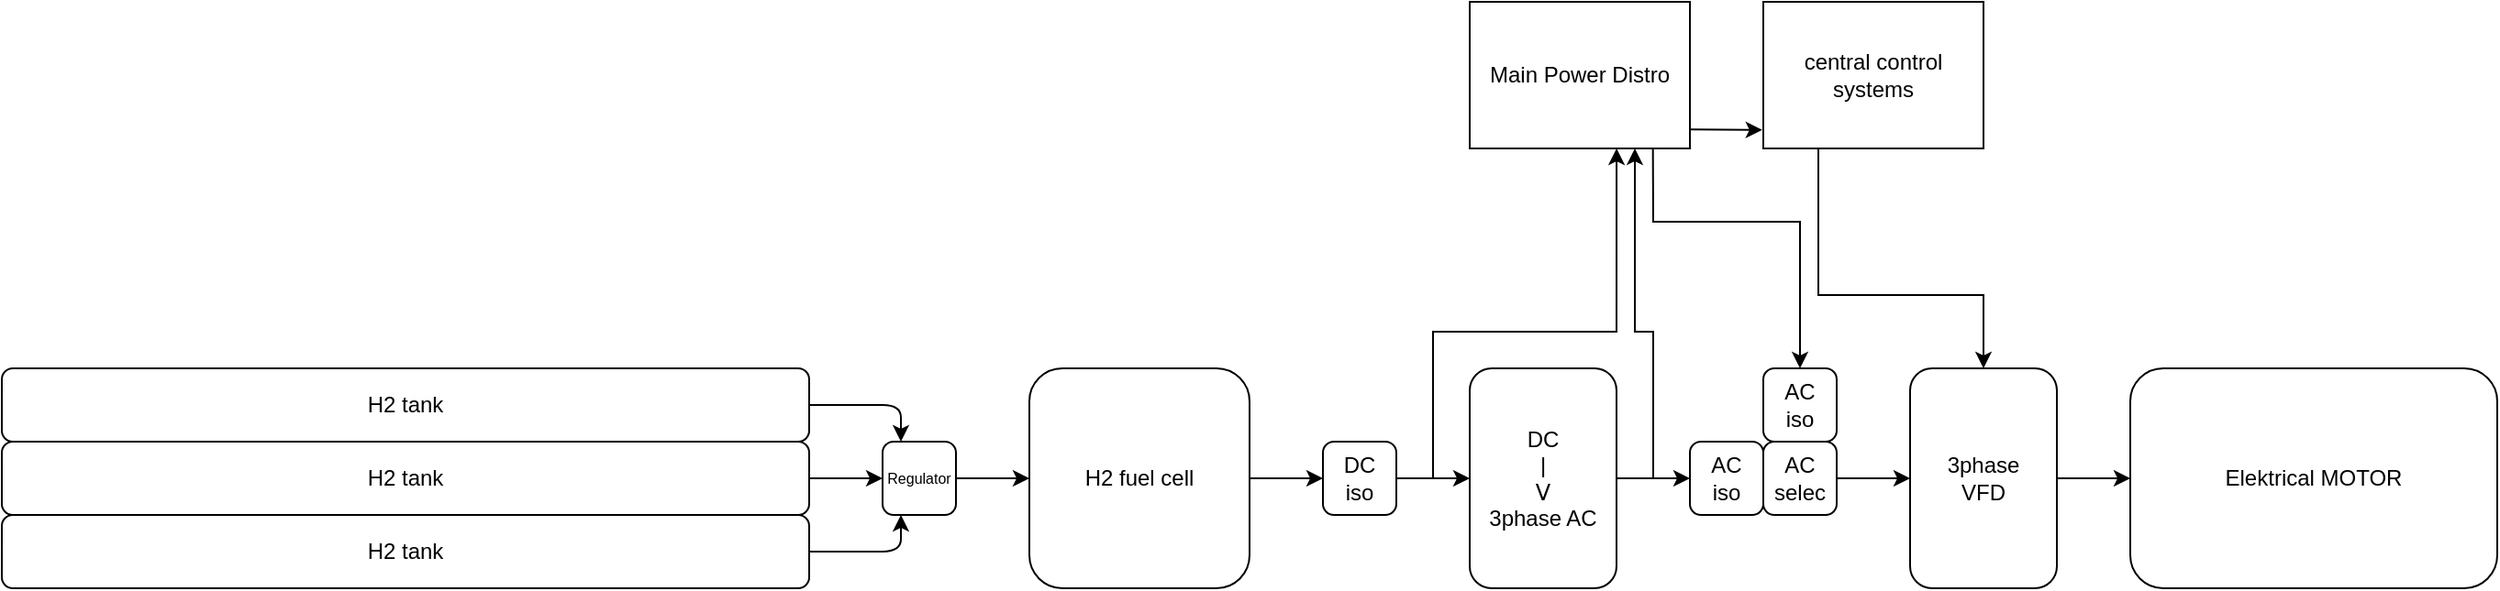 <mxfile version="23.1.5" type="github" pages="11">
  <diagram id="gKVSWjg3ph2Z41tl99S-" name="Pagina-8">
    <mxGraphModel dx="1658" dy="862" grid="1" gridSize="10" guides="1" tooltips="1" connect="1" arrows="1" fold="1" page="1" pageScale="1" pageWidth="1654" pageHeight="1169" math="0" shadow="0">
      <root>
        <mxCell id="0" />
        <mxCell id="1" parent="0" />
        <mxCell id="muQOd3RoQfU9zwhNCyEa-1" value="H2 tank" style="rounded=1;whiteSpace=wrap;html=1;" parent="1" vertex="1">
          <mxGeometry x="480" y="240" width="440" height="40" as="geometry" />
        </mxCell>
        <mxCell id="muQOd3RoQfU9zwhNCyEa-2" value="H2 tank" style="rounded=1;whiteSpace=wrap;html=1;" parent="1" vertex="1">
          <mxGeometry x="480" y="280" width="440" height="40" as="geometry" />
        </mxCell>
        <mxCell id="muQOd3RoQfU9zwhNCyEa-3" value="H2 fuel cell" style="rounded=1;whiteSpace=wrap;html=1;" parent="1" vertex="1">
          <mxGeometry x="1040" y="240" width="120" height="120" as="geometry" />
        </mxCell>
        <mxCell id="muQOd3RoQfU9zwhNCyEa-4" value="" style="endArrow=classic;html=1;rounded=1;entryX=0;entryY=0.5;entryDx=0;entryDy=0;exitX=1;exitY=0.5;exitDx=0;exitDy=0;" parent="1" source="muQOd3RoQfU9zwhNCyEa-7" target="muQOd3RoQfU9zwhNCyEa-3" edge="1">
          <mxGeometry width="50" height="50" relative="1" as="geometry">
            <mxPoint x="780" y="500" as="sourcePoint" />
            <mxPoint x="830" y="450" as="targetPoint" />
          </mxGeometry>
        </mxCell>
        <mxCell id="muQOd3RoQfU9zwhNCyEa-6" value="H2 tank" style="rounded=1;whiteSpace=wrap;html=1;" parent="1" vertex="1">
          <mxGeometry x="480" y="320" width="440" height="40" as="geometry" />
        </mxCell>
        <mxCell id="muQOd3RoQfU9zwhNCyEa-7" value="Regulator" style="rounded=1;whiteSpace=wrap;html=1;fontSize=8;" parent="1" vertex="1">
          <mxGeometry x="960" y="280" width="40" height="40" as="geometry" />
        </mxCell>
        <mxCell id="muQOd3RoQfU9zwhNCyEa-8" value="" style="endArrow=classic;html=1;rounded=1;entryX=0.25;entryY=0;entryDx=0;entryDy=0;exitX=1;exitY=0.5;exitDx=0;exitDy=0;" parent="1" source="muQOd3RoQfU9zwhNCyEa-1" target="muQOd3RoQfU9zwhNCyEa-7" edge="1">
          <mxGeometry width="50" height="50" relative="1" as="geometry">
            <mxPoint x="980" y="460" as="sourcePoint" />
            <mxPoint x="1030" y="410" as="targetPoint" />
            <Array as="points">
              <mxPoint x="970" y="260" />
            </Array>
          </mxGeometry>
        </mxCell>
        <mxCell id="muQOd3RoQfU9zwhNCyEa-9" value="" style="endArrow=classic;html=1;rounded=1;entryX=0;entryY=0.5;entryDx=0;entryDy=0;exitX=1;exitY=0.5;exitDx=0;exitDy=0;" parent="1" source="muQOd3RoQfU9zwhNCyEa-2" target="muQOd3RoQfU9zwhNCyEa-7" edge="1">
          <mxGeometry width="50" height="50" relative="1" as="geometry">
            <mxPoint x="960" y="430" as="sourcePoint" />
            <mxPoint x="1010" y="380" as="targetPoint" />
          </mxGeometry>
        </mxCell>
        <mxCell id="muQOd3RoQfU9zwhNCyEa-10" value="" style="endArrow=classic;html=1;rounded=1;entryX=0.25;entryY=1;entryDx=0;entryDy=0;exitX=1;exitY=0.5;exitDx=0;exitDy=0;" parent="1" source="muQOd3RoQfU9zwhNCyEa-6" target="muQOd3RoQfU9zwhNCyEa-7" edge="1">
          <mxGeometry width="50" height="50" relative="1" as="geometry">
            <mxPoint x="930" y="430" as="sourcePoint" />
            <mxPoint x="980" y="380" as="targetPoint" />
            <Array as="points">
              <mxPoint x="970" y="340" />
            </Array>
          </mxGeometry>
        </mxCell>
        <mxCell id="muQOd3RoQfU9zwhNCyEa-11" value="Elektrical MOTOR" style="rounded=1;whiteSpace=wrap;html=1;" parent="1" vertex="1">
          <mxGeometry x="1640" y="240" width="200" height="120" as="geometry" />
        </mxCell>
        <mxCell id="muQOd3RoQfU9zwhNCyEa-12" value="" style="endArrow=classic;html=1;rounded=1;exitX=1;exitY=0.5;exitDx=0;exitDy=0;entryX=0;entryY=0.5;entryDx=0;entryDy=0;" parent="1" source="muQOd3RoQfU9zwhNCyEa-3" target="vDu9Hvzv_5qOyFZT3yr2-2" edge="1">
          <mxGeometry width="50" height="50" relative="1" as="geometry">
            <mxPoint x="1140" y="460" as="sourcePoint" />
            <mxPoint x="1210" y="470" as="targetPoint" />
          </mxGeometry>
        </mxCell>
        <mxCell id="vDu9Hvzv_5qOyFZT3yr2-1" value="&lt;div&gt;DC&lt;/div&gt;&lt;div&gt;|&lt;/div&gt;&lt;div&gt;Ⅴ&lt;/div&gt;&lt;div&gt;3phase AC&lt;br&gt;&lt;/div&gt;" style="rounded=1;whiteSpace=wrap;html=1;" parent="1" vertex="1">
          <mxGeometry x="1280" y="240" width="80" height="120" as="geometry" />
        </mxCell>
        <mxCell id="vDu9Hvzv_5qOyFZT3yr2-2" value="&lt;div&gt;DC&lt;/div&gt;&lt;div&gt;iso&lt;br&gt;&lt;/div&gt;" style="rounded=1;whiteSpace=wrap;html=1;" parent="1" vertex="1">
          <mxGeometry x="1200" y="280" width="40" height="40" as="geometry" />
        </mxCell>
        <mxCell id="vDu9Hvzv_5qOyFZT3yr2-3" value="" style="endArrow=classic;html=1;rounded=0;exitX=1;exitY=0.5;exitDx=0;exitDy=0;entryX=0;entryY=0.5;entryDx=0;entryDy=0;" parent="1" source="vDu9Hvzv_5qOyFZT3yr2-2" target="vDu9Hvzv_5qOyFZT3yr2-1" edge="1">
          <mxGeometry width="50" height="50" relative="1" as="geometry">
            <mxPoint x="1180" y="520" as="sourcePoint" />
            <mxPoint x="1230" y="470" as="targetPoint" />
          </mxGeometry>
        </mxCell>
        <mxCell id="vDu9Hvzv_5qOyFZT3yr2-5" value="&lt;div&gt;3phase&lt;/div&gt;&lt;div&gt;VFD&lt;br&gt;&lt;/div&gt;" style="rounded=1;whiteSpace=wrap;html=1;" parent="1" vertex="1">
          <mxGeometry x="1520" y="240" width="80" height="120" as="geometry" />
        </mxCell>
        <mxCell id="vDu9Hvzv_5qOyFZT3yr2-7" value="&lt;div&gt;AC &lt;br&gt;&lt;/div&gt;&lt;div&gt;iso&lt;/div&gt;" style="rounded=1;whiteSpace=wrap;html=1;" parent="1" vertex="1">
          <mxGeometry x="1400" y="280" width="40" height="40" as="geometry" />
        </mxCell>
        <mxCell id="vDu9Hvzv_5qOyFZT3yr2-8" value="" style="endArrow=classic;html=1;rounded=0;entryX=0;entryY=0.5;entryDx=0;entryDy=0;" parent="1" source="vDu9Hvzv_5qOyFZT3yr2-1" target="vDu9Hvzv_5qOyFZT3yr2-7" edge="1">
          <mxGeometry width="50" height="50" relative="1" as="geometry">
            <mxPoint x="1330" y="470" as="sourcePoint" />
            <mxPoint x="1380" y="420" as="targetPoint" />
          </mxGeometry>
        </mxCell>
        <mxCell id="vDu9Hvzv_5qOyFZT3yr2-9" value="&lt;div&gt;AC&lt;/div&gt;&lt;div&gt;selec&lt;br&gt;&lt;/div&gt;" style="rounded=1;whiteSpace=wrap;html=1;" parent="1" vertex="1">
          <mxGeometry x="1440" y="280" width="40" height="40" as="geometry" />
        </mxCell>
        <mxCell id="vDu9Hvzv_5qOyFZT3yr2-10" value="&lt;div&gt;AC&lt;/div&gt;&lt;div&gt;iso&lt;br&gt;&lt;/div&gt;" style="rounded=1;whiteSpace=wrap;html=1;" parent="1" vertex="1">
          <mxGeometry x="1440" y="240" width="40" height="40" as="geometry" />
        </mxCell>
        <mxCell id="vDu9Hvzv_5qOyFZT3yr2-11" value="Main Power Distro" style="rounded=0;whiteSpace=wrap;html=1;" parent="1" vertex="1">
          <mxGeometry x="1280" y="40" width="120" height="80" as="geometry" />
        </mxCell>
        <mxCell id="vDu9Hvzv_5qOyFZT3yr2-12" value="" style="endArrow=classic;html=1;rounded=0;entryX=0.5;entryY=0;entryDx=0;entryDy=0;exitX=0.832;exitY=1.007;exitDx=0;exitDy=0;exitPerimeter=0;" parent="1" source="vDu9Hvzv_5qOyFZT3yr2-11" target="vDu9Hvzv_5qOyFZT3yr2-10" edge="1">
          <mxGeometry width="50" height="50" relative="1" as="geometry">
            <mxPoint x="1340" y="210" as="sourcePoint" />
            <mxPoint x="1390" y="160" as="targetPoint" />
            <Array as="points">
              <mxPoint x="1380" y="160" />
              <mxPoint x="1460" y="160" />
            </Array>
          </mxGeometry>
        </mxCell>
        <mxCell id="vDu9Hvzv_5qOyFZT3yr2-13" value="" style="endArrow=classic;html=1;rounded=0;exitX=1;exitY=0.5;exitDx=0;exitDy=0;entryX=0.75;entryY=1;entryDx=0;entryDy=0;" parent="1" source="vDu9Hvzv_5qOyFZT3yr2-1" target="vDu9Hvzv_5qOyFZT3yr2-11" edge="1">
          <mxGeometry width="50" height="50" relative="1" as="geometry">
            <mxPoint x="1370" y="250" as="sourcePoint" />
            <mxPoint x="1420" y="200" as="targetPoint" />
            <Array as="points">
              <mxPoint x="1380" y="300" />
              <mxPoint x="1380" y="220" />
              <mxPoint x="1370" y="220" />
            </Array>
          </mxGeometry>
        </mxCell>
        <mxCell id="vDu9Hvzv_5qOyFZT3yr2-14" value="" style="endArrow=classic;html=1;rounded=0;entryX=0;entryY=0.5;entryDx=0;entryDy=0;exitX=1;exitY=0.5;exitDx=0;exitDy=0;" parent="1" source="vDu9Hvzv_5qOyFZT3yr2-9" target="vDu9Hvzv_5qOyFZT3yr2-5" edge="1">
          <mxGeometry width="50" height="50" relative="1" as="geometry">
            <mxPoint x="1410" y="430" as="sourcePoint" />
            <mxPoint x="1460" y="380" as="targetPoint" />
          </mxGeometry>
        </mxCell>
        <mxCell id="vDu9Hvzv_5qOyFZT3yr2-15" value="" style="endArrow=classic;html=1;rounded=0;entryX=0;entryY=0.5;entryDx=0;entryDy=0;exitX=1;exitY=0.5;exitDx=0;exitDy=0;" parent="1" source="vDu9Hvzv_5qOyFZT3yr2-5" target="muQOd3RoQfU9zwhNCyEa-11" edge="1">
          <mxGeometry width="50" height="50" relative="1" as="geometry">
            <mxPoint x="1530" y="420" as="sourcePoint" />
            <mxPoint x="1580" y="370" as="targetPoint" />
          </mxGeometry>
        </mxCell>
        <mxCell id="vDu9Hvzv_5qOyFZT3yr2-16" value="central control systems" style="rounded=0;whiteSpace=wrap;html=1;" parent="1" vertex="1">
          <mxGeometry x="1440" y="40" width="120" height="80" as="geometry" />
        </mxCell>
        <mxCell id="vDu9Hvzv_5qOyFZT3yr2-17" value="" style="endArrow=classic;html=1;rounded=0;exitX=0.25;exitY=1;exitDx=0;exitDy=0;entryX=0.5;entryY=0;entryDx=0;entryDy=0;" parent="1" source="vDu9Hvzv_5qOyFZT3yr2-16" target="vDu9Hvzv_5qOyFZT3yr2-5" edge="1">
          <mxGeometry width="50" height="50" relative="1" as="geometry">
            <mxPoint x="1610" y="190" as="sourcePoint" />
            <mxPoint x="1660" y="140" as="targetPoint" />
            <Array as="points">
              <mxPoint x="1470" y="200" />
              <mxPoint x="1560" y="200" />
            </Array>
          </mxGeometry>
        </mxCell>
        <mxCell id="gSitu52N0E9NcWm-3ozn-1" value="" style="endArrow=classic;html=1;rounded=0;entryX=0.667;entryY=1;entryDx=0;entryDy=0;exitX=1;exitY=0.5;exitDx=0;exitDy=0;entryPerimeter=0;" parent="1" source="vDu9Hvzv_5qOyFZT3yr2-2" target="vDu9Hvzv_5qOyFZT3yr2-11" edge="1">
          <mxGeometry width="50" height="50" relative="1" as="geometry">
            <mxPoint x="1220" y="280" as="sourcePoint" />
            <mxPoint x="1270" y="230" as="targetPoint" />
            <Array as="points">
              <mxPoint x="1260" y="300" />
              <mxPoint x="1260" y="220" />
              <mxPoint x="1360" y="220" />
            </Array>
          </mxGeometry>
        </mxCell>
        <mxCell id="gSitu52N0E9NcWm-3ozn-2" value="" style="endArrow=classic;html=1;rounded=0;entryX=-0.005;entryY=0.874;entryDx=0;entryDy=0;entryPerimeter=0;exitX=1.002;exitY=0.871;exitDx=0;exitDy=0;exitPerimeter=0;" parent="1" source="vDu9Hvzv_5qOyFZT3yr2-11" target="vDu9Hvzv_5qOyFZT3yr2-16" edge="1">
          <mxGeometry width="50" height="50" relative="1" as="geometry">
            <mxPoint x="1410" y="120" as="sourcePoint" />
            <mxPoint x="1460" y="70" as="targetPoint" />
          </mxGeometry>
        </mxCell>
      </root>
    </mxGraphModel>
  </diagram>
  <diagram id="3IA22KRo5ESVguWlMcRv" name="WORKlab">
    <mxGraphModel dx="1713" dy="2031" grid="1" gridSize="10" guides="1" tooltips="1" connect="1" arrows="1" fold="1" page="1" pageScale="1" pageWidth="1654" pageHeight="1169" math="0" shadow="0">
      <root>
        <mxCell id="0" />
        <mxCell id="1" parent="0" />
        <mxCell id="eNUBGvKy4SaEaDd3GU_w-1" value="&lt;div style=&quot;font-size: 16px;&quot;&gt;&lt;font style=&quot;font-size: 16px;&quot;&gt;⚫ Trunk/other&lt;br&gt;&lt;/font&gt;&lt;/div&gt;&lt;div style=&quot;font-size: 16px;&quot;&gt;&lt;font style=&quot;font-size: 16px;&quot;&gt;&lt;b&gt; VLAN &lt;/b&gt;- 10 - 192.156.10.0 - servers&lt;br&gt;&lt;/font&gt;&lt;/div&gt;&lt;div style=&quot;font-size: 16px;&quot;&gt;&lt;font style=&quot;font-size: 16px;&quot;&gt;&lt;b&gt; &lt;/b&gt;&lt;b&gt;VLAN &lt;/b&gt;- 20 - 192.156.20.0 - storage&lt;br&gt;&lt;/font&gt;&lt;/div&gt;&lt;div style=&quot;font-size: 16px;&quot;&gt;&lt;font style=&quot;font-size: 16px;&quot;&gt;&lt;b&gt; &lt;/b&gt;&lt;b&gt;VLAN &lt;/b&gt;- 30 - 192.156.30.0 - media&lt;br&gt;&lt;/font&gt;&lt;/div&gt;&lt;div style=&quot;font-size: 16px;&quot;&gt;&lt;font style=&quot;font-size: 16px;&quot;&gt;&lt;b&gt; &lt;/b&gt;&lt;b&gt;VLAN &lt;/b&gt;- 70 - 192.156.70.0 - security&lt;/font&gt;&lt;/div&gt;&lt;div style=&quot;font-size: 16px;&quot;&gt;&lt;font style=&quot;font-size: 16px;&quot;&gt;&lt;b&gt; &lt;/b&gt;&lt;b&gt;VLAN &lt;/b&gt;- 80 - 192.156.80.0 - end devices&lt;br&gt;&lt;/font&gt;&lt;/div&gt;&lt;div style=&quot;font-size: 16px;&quot;&gt;&lt;font style=&quot;font-size: 16px;&quot;&gt;&lt;b&gt; &lt;/b&gt;&lt;b&gt;VLAN &lt;/b&gt;- 99 - 192.156.99.0 - IOT&lt;br&gt;&lt;/font&gt;&lt;/div&gt;&lt;div style=&quot;font-size: 16px;&quot;&gt;&lt;font style=&quot;font-size: 16px;&quot;&gt;⚪&lt;b&gt; &lt;/b&gt;&lt;b&gt;VLAN &lt;/b&gt;- 100 - 192.99.0.0 - management&lt;br&gt;&lt;/font&gt;&lt;/div&gt;" style="rounded=1;whiteSpace=wrap;html=1;arcSize=5;fillColor=#f5f5f5;fontColor=#333333;strokeColor=#666666;dashed=1;align=left;" parent="1" vertex="1">
          <mxGeometry x="40" y="40" width="340" height="160" as="geometry" />
        </mxCell>
        <mxCell id="eNUBGvKy4SaEaDd3GU_w-37" value="" style="strokeColor=#666666;html=1;verticalLabelPosition=bottom;labelBackgroundColor=#ffffff;verticalAlign=top;outlineConnect=0;shadow=0;dashed=0;shape=mxgraph.rackGeneral.rackCabinet2;fillColor2=#f4f4f4;container=1;collapsible=0;childLayout=rack;allowGaps=1;marginLeft=33;marginRight=9;marginTop=21;marginBottom=22;textColor=#666666;numDisp=ascend;fontSize=9;fontColor=#FFD966;unitNum=42;rackUnitSize=20;rounded=1;" parent="1" vertex="1">
          <mxGeometry x="40" y="240" width="240" height="881" as="geometry" />
        </mxCell>
        <mxCell id="eNUBGvKy4SaEaDd3GU_w-17" value="" style="strokeColor=#666666;html=1;labelPosition=right;align=left;spacingLeft=15;shadow=0;dashed=0;outlineConnect=0;shape=mxgraph.rack.dell.power_strip;fontSize=16;rounded=1;" parent="eNUBGvKy4SaEaDd3GU_w-37" vertex="1">
          <mxGeometry x="33" y="21" width="198" height="20" as="geometry" />
        </mxCell>
        <mxCell id="eNUBGvKy4SaEaDd3GU_w-31" value="UDM-SE router" style="strokeColor=#666666;html=1;labelPosition=right;align=left;spacingLeft=15;shadow=0;dashed=0;outlineConnect=0;shape=mxgraph.rack.general.1u_rack_server;fontSize=9;rounded=1;" parent="eNUBGvKy4SaEaDd3GU_w-37" vertex="1">
          <mxGeometry x="33" y="81" width="198" height="20" as="geometry" />
        </mxCell>
        <mxCell id="eNUBGvKy4SaEaDd3GU_w-51" value="" style="strokeColor=#666666;html=1;labelPosition=right;align=left;spacingLeft=15;shadow=0;dashed=0;outlineConnect=0;shape=mxgraph.rackGeneral.horCableDuct;fontSize=10;fontColor=#FF0000;fillColor=#FFFFFF;rounded=1;" parent="eNUBGvKy4SaEaDd3GU_w-37" vertex="1">
          <mxGeometry x="33" y="101" width="198" height="20" as="geometry" />
        </mxCell>
        <mxCell id="eNUBGvKy4SaEaDd3GU_w-32" value="" style="strokeColor=#666666;html=1;labelPosition=right;align=left;spacingLeft=15;shadow=0;dashed=0;outlineConnect=0;shape=mxgraph.rack.general.cat5e_rack_mount_patch_panel_24_ports;fontSize=9;rounded=1;" parent="eNUBGvKy4SaEaDd3GU_w-37" vertex="1">
          <mxGeometry x="33" y="141" width="198" height="20" as="geometry" />
        </mxCell>
        <mxCell id="m0cwtx7mvj5tnDzFH1hN-3" value="&lt;div style=&quot;font-size: 9px;&quot;&gt;&lt;span class=&quot;product-current-sku&quot; style=&quot;font-size: 9px;&quot;&gt;USW-Enterprise-48-PoE&lt;/span&gt;&lt;/div&gt;" style="html=1;verticalLabelPosition=middle;verticalAlign=middle;outlineConnect=0;shadow=0;dashed=0;shape=mxgraph.rack.hpe_aruba.switches.j9775a_2530_48g_switch;align=left;labelPosition=right;spacing=18;fontSize=9;" parent="eNUBGvKy4SaEaDd3GU_w-37" vertex="1">
          <mxGeometry x="33" y="161" width="198" height="20" as="geometry" />
        </mxCell>
        <mxCell id="eNUBGvKy4SaEaDd3GU_w-28" value="" style="strokeColor=#666666;html=1;labelPosition=right;align=left;spacingLeft=15;shadow=0;dashed=0;outlineConnect=0;shape=mxgraph.rack.general.cat5e_rack_mount_patch_panel_24_ports;fontSize=13;rounded=1;" parent="eNUBGvKy4SaEaDd3GU_w-37" vertex="1">
          <mxGeometry x="33" y="181" width="198" height="20" as="geometry" />
        </mxCell>
        <mxCell id="m0cwtx7mvj5tnDzFH1hN-7" value="" style="strokeColor=#666666;html=1;labelPosition=right;align=left;spacingLeft=15;shadow=0;dashed=0;outlineConnect=0;shape=mxgraph.rack.general.cat5e_rack_mount_patch_panel_24_ports;" parent="eNUBGvKy4SaEaDd3GU_w-37" vertex="1">
          <mxGeometry x="33" y="241" width="198" height="20" as="geometry" />
        </mxCell>
        <mxCell id="m0cwtx7mvj5tnDzFH1hN-4" value="&lt;div&gt;USW-Pro-Aggregation&lt;/div&gt;" style="html=1;verticalLabelPosition=middle;verticalAlign=middle;outlineConnect=0;shadow=0;dashed=0;shape=mxgraph.rack.hpe_aruba.switches.jl579a_aruba_8320_32p_40g_qsfpplus_5_fans_2_ps_switch_bundle;labelPosition=right;align=left;spacing=18;fontSize=9;" parent="eNUBGvKy4SaEaDd3GU_w-37" vertex="1">
          <mxGeometry x="33" y="261" width="198" height="20" as="geometry" />
        </mxCell>
        <mxCell id="eNUBGvKy4SaEaDd3GU_w-52" value="" style="strokeColor=#666666;html=1;labelPosition=right;align=left;spacingLeft=15;shadow=0;dashed=0;outlineConnect=0;shape=mxgraph.rackGeneral.horCableDuct;fontSize=10;fontColor=#FF0000;fillColor=#FFFFFF;rounded=1;" parent="eNUBGvKy4SaEaDd3GU_w-37" vertex="1">
          <mxGeometry x="33" y="281" width="198" height="20" as="geometry" />
        </mxCell>
        <mxCell id="m0cwtx7mvj5tnDzFH1hN-8" value="kvm" style="strokeColor=#666666;html=1;labelPosition=right;align=left;spacingLeft=15;shadow=0;dashed=0;outlineConnect=0;shape=mxgraph.rack.general.hub;" parent="eNUBGvKy4SaEaDd3GU_w-37" vertex="1">
          <mxGeometry x="33" y="301" width="198" height="20" as="geometry" />
        </mxCell>
        <mxCell id="eNUBGvKy4SaEaDd3GU_w-33" value="&lt;div&gt;supermicro 216&lt;/div&gt;&lt;div&gt;&lt;b&gt;&lt;font color=&quot;#6666FF&quot;&gt;TrueNAS Core&lt;/font&gt;&lt;/b&gt;&lt;/div&gt;" style="shape=mxgraph.rack.cisco.cisco_ucs_c240_m3_server;html=1;labelPosition=right;align=left;spacingLeft=15;dashed=0;shadow=0;fillColor=#ffffff;fontSize=9;rounded=1;" parent="eNUBGvKy4SaEaDd3GU_w-37" vertex="1">
          <mxGeometry x="33" y="361" width="198" height="40" as="geometry" />
        </mxCell>
        <mxCell id="eNUBGvKy4SaEaDd3GU_w-34" value="&lt;div&gt;dell poweredge R510&lt;/div&gt;&lt;div&gt;&lt;b&gt;&lt;font color=&quot;#FFD966&quot;&gt;Proxmox VE&lt;/font&gt;&lt;/b&gt;&lt;br&gt;&lt;/div&gt;" style="strokeColor=#666666;html=1;labelPosition=right;align=left;spacingLeft=15;shadow=0;dashed=0;outlineConnect=0;shape=mxgraph.rack.dell.dell_poweredge_2u;fontSize=9;rounded=1;" parent="eNUBGvKy4SaEaDd3GU_w-37" vertex="1">
          <mxGeometry x="33" y="401" width="198" height="40" as="geometry" />
        </mxCell>
        <mxCell id="eNUBGvKy4SaEaDd3GU_w-36" value="&lt;div&gt;&lt;font color=&quot;#000000&quot;&gt;Inter-Tech IPC 4U-4129L&lt;/font&gt;&lt;/div&gt;&lt;div&gt;&lt;font color=&quot;#000000&quot;&gt;&lt;font color=&quot;#FF0000&quot;&gt;&lt;b&gt;Windows 10&lt;/b&gt;&lt;/font&gt;&lt;br&gt;&lt;/font&gt;&lt;/div&gt;" style="shape=mxgraph.rack.cisco.cisco_1921_integrated_services_router;html=1;labelPosition=right;align=left;spacingLeft=15;dashed=0;shadow=0;fillColor=#ffffff;fontSize=9;fontColor=#6666FF;rounded=1;" parent="eNUBGvKy4SaEaDd3GU_w-37" vertex="1">
          <mxGeometry x="33" y="601" width="198" height="80" as="geometry" />
        </mxCell>
        <mxCell id="eNUBGvKy4SaEaDd3GU_w-35" value="&lt;div&gt;supermicro 847&lt;/div&gt;&lt;div&gt;&lt;b&gt;&lt;font color=&quot;#6666FF&quot;&gt;TrueNAS Core&lt;/font&gt;&lt;/b&gt;&lt;br&gt;&lt;/div&gt;" style="shape=mxgraph.rack.cisco.cisco_physical_security_multiservice_platform_4u;html=1;labelPosition=right;align=left;spacingLeft=15;dashed=0;shadow=0;fontSize=9;rounded=1;" parent="eNUBGvKy4SaEaDd3GU_w-37" vertex="1">
          <mxGeometry x="33" y="681" width="198" height="80" as="geometry" />
        </mxCell>
        <mxCell id="m0cwtx7mvj5tnDzFH1hN-1" value="" style="shape=mxgraph.rack.apc.apc_smart_ups_1000-3000_va_2u;html=1;labelPosition=right;align=left;spacingLeft=15;dashed=0;shadow=0;fillColor=#ffffff;" parent="eNUBGvKy4SaEaDd3GU_w-37" vertex="1">
          <mxGeometry x="33" y="821" width="198" height="40" as="geometry" />
        </mxCell>
        <mxCell id="eNUBGvKy4SaEaDd3GU_w-39" value="" style="rounded=1;whiteSpace=wrap;html=1;dashed=1;fontSize=9;fontColor=#333333;arcSize=7;fillColor=#f5f5f5;strokeColor=#666666;" parent="1" vertex="1">
          <mxGeometry x="1180" y="-280" width="330" height="170" as="geometry" />
        </mxCell>
        <mxCell id="eNUBGvKy4SaEaDd3GU_w-40" value="" style="rounded=1;whiteSpace=wrap;html=1;fontSize=9;fontColor=#333333;fillColor=#FFFFFF;strokeColor=#666666;arcSize=9;" parent="1" vertex="1">
          <mxGeometry x="1170" y="-270" width="350" height="50" as="geometry" />
        </mxCell>
        <mxCell id="eNUBGvKy4SaEaDd3GU_w-41" value="&lt;font style=&quot;font-size: 22px;&quot; color=&quot;#B3B3B3&quot;&gt;UDM-SE router&lt;br&gt;&lt;/font&gt;" style="text;html=1;strokeColor=none;fillColor=none;align=center;verticalAlign=middle;whiteSpace=wrap;rounded=1;fontSize=9;fontColor=#FFD966;" parent="1" vertex="1">
          <mxGeometry x="1180" y="-265" width="180" height="30" as="geometry" />
        </mxCell>
        <mxCell id="eNUBGvKy4SaEaDd3GU_w-42" value="&lt;p&gt;&lt;b&gt;&lt;font style=&quot;font-size: 10px;&quot;&gt;&lt;font style=&quot;font-size: 10px;&quot;&gt;UDMSE.example.com&lt;/font&gt;&lt;/font&gt;&lt;/b&gt;&lt;/p&gt;" style="text;html=1;align=center;verticalAlign=middle;whiteSpace=wrap;rounded=1;fontSize=22;" parent="1" vertex="1">
          <mxGeometry x="1350" y="-270" width="110" height="10" as="geometry" />
        </mxCell>
        <mxCell id="eNUBGvKy4SaEaDd3GU_w-43" value="CPU" style="text;html=1;strokeColor=none;fillColor=none;align=left;verticalAlign=middle;whiteSpace=wrap;rounded=1;fontSize=10;fontColor=#000000;" parent="1" vertex="1">
          <mxGeometry x="1350" y="-255" width="100" height="10" as="geometry" />
        </mxCell>
        <mxCell id="eNUBGvKy4SaEaDd3GU_w-46" value="RAM" style="text;html=1;strokeColor=none;fillColor=none;align=left;verticalAlign=middle;whiteSpace=wrap;rounded=1;fontSize=10;fontColor=#000000;" parent="1" vertex="1">
          <mxGeometry x="1350" y="-245" width="100" height="10" as="geometry" />
        </mxCell>
        <mxCell id="eNUBGvKy4SaEaDd3GU_w-47" value="STORAGE" style="text;html=1;strokeColor=none;fillColor=none;align=left;verticalAlign=middle;whiteSpace=wrap;rounded=1;fontSize=10;fontColor=#000000;" parent="1" vertex="1">
          <mxGeometry x="1350" y="-235" width="100" height="10" as="geometry" />
        </mxCell>
        <mxCell id="eNUBGvKy4SaEaDd3GU_w-48" value="" style="shape=image;verticalLabelPosition=bottom;labelBackgroundColor=default;verticalAlign=top;aspect=fixed;imageAspect=0;image=https://i.pinimg.com/originals/45/a7/63/45a7633eb514acbc2a7d54c423962a9b.png;rounded=1;" parent="1" vertex="1">
          <mxGeometry x="1470" y="-261.32" width="29" height="32.64" as="geometry" />
        </mxCell>
        <mxCell id="eNUBGvKy4SaEaDd3GU_w-49" value="" style="rounded=1;whiteSpace=wrap;html=1;fontSize=10;fillColor=#f8cecc;strokeColor=#b85450;dashed=1;perimeterSpacing=0;arcSize=6;" parent="1" vertex="1">
          <mxGeometry x="1270" y="-204" width="110" height="70" as="geometry" />
        </mxCell>
        <mxCell id="EMXRhiH1RGugvqz25D2w-1" value="" style="shape=mxgraph.rack.cisco.cisco_catalyst_4928_10_gigabit_ethernet_switch;html=1;labelPosition=right;align=left;spacingLeft=15;dashed=0;shadow=0;fillColor=#ffffff;rounded=1;" parent="1" vertex="1">
          <mxGeometry x="1480" y="90" width="200" height="20" as="geometry" />
        </mxCell>
        <mxCell id="EMXRhiH1RGugvqz25D2w-2" value="&lt;div align=&quot;center&quot;&gt;&lt;br&gt;&lt;/div&gt;" style="shape=mxgraph.rack.cisco.cisco_catalyst_4948_switch;html=1;labelPosition=right;align=left;spacingLeft=15;dashed=0;shadow=0;fillColor=#ffffff;rounded=1;" parent="1" vertex="1">
          <mxGeometry x="1200" y="90" width="200" height="19" as="geometry" />
        </mxCell>
        <mxCell id="EMXRhiH1RGugvqz25D2w-3" value="" style="endArrow=none;html=1;rounded=1;entryX=0.05;entryY=0.001;entryDx=0;entryDy=0;entryPerimeter=0;" parent="1" target="EMXRhiH1RGugvqz25D2w-1" edge="1">
          <mxGeometry width="50" height="50" relative="1" as="geometry">
            <mxPoint x="1390" y="90" as="sourcePoint" />
            <mxPoint x="1460" y="40" as="targetPoint" />
            <Array as="points">
              <mxPoint x="1390" y="80" />
              <mxPoint x="1490" y="80" />
            </Array>
          </mxGeometry>
        </mxCell>
        <mxCell id="EMXRhiH1RGugvqz25D2w-4" value="" style="rounded=1;whiteSpace=wrap;html=1;fillColor=#f5f5f5;fontColor=#333333;strokeColor=#666666;" parent="1" vertex="1">
          <mxGeometry x="1190" y="-134" width="70" height="44" as="geometry" />
        </mxCell>
        <mxCell id="EMXRhiH1RGugvqz25D2w-5" value="" style="pointerEvents=1;shadow=0;dashed=0;html=1;strokeColor=none;fillColor=#434445;aspect=fixed;labelPosition=center;verticalLabelPosition=bottom;verticalAlign=top;align=center;outlineConnect=0;shape=mxgraph.vvd.ethernet_port;rounded=1;" parent="1" vertex="1">
          <mxGeometry x="1200" y="-120" width="21" height="21" as="geometry" />
        </mxCell>
        <mxCell id="EMXRhiH1RGugvqz25D2w-6" value="" style="pointerEvents=1;shadow=0;dashed=0;html=1;strokeColor=none;fillColor=#434445;aspect=fixed;labelPosition=center;verticalLabelPosition=bottom;verticalAlign=top;align=center;outlineConnect=0;shape=mxgraph.vvd.ethernet_port;rounded=1;" parent="1" vertex="1">
          <mxGeometry x="1230" y="-120" width="21" height="21" as="geometry" />
        </mxCell>
        <mxCell id="EMXRhiH1RGugvqz25D2w-8" value="&lt;font style=&quot;font-size: 8px;&quot;&gt;SFP 1&lt;br&gt;&lt;/font&gt;" style="text;html=1;strokeColor=none;fillColor=none;align=center;verticalAlign=middle;whiteSpace=wrap;rounded=1;" parent="1" vertex="1">
          <mxGeometry x="1195.5" y="-134" width="30" height="10" as="geometry" />
        </mxCell>
        <mxCell id="EMXRhiH1RGugvqz25D2w-10" value="&lt;font style=&quot;font-size: 8px;&quot;&gt;SFP 2&lt;br&gt;&lt;/font&gt;" style="text;html=1;strokeColor=none;fillColor=none;align=center;verticalAlign=middle;whiteSpace=wrap;rounded=1;" parent="1" vertex="1">
          <mxGeometry x="1225.5" y="-134" width="30" height="10" as="geometry" />
        </mxCell>
        <mxCell id="EMXRhiH1RGugvqz25D2w-11" value="" style="endArrow=none;html=1;rounded=1;fontSize=8;exitX=0.198;exitY=0.043;exitDx=0;exitDy=0;exitPerimeter=0;" parent="1" source="EMXRhiH1RGugvqz25D2w-1" target="EMXRhiH1RGugvqz25D2w-6" edge="1">
          <mxGeometry width="50" height="50" relative="1" as="geometry">
            <mxPoint x="1240" y="60" as="sourcePoint" />
            <mxPoint x="1240" y="-80" as="targetPoint" />
            <Array as="points">
              <mxPoint x="1520" y="10" />
              <mxPoint x="1241" y="10" />
            </Array>
          </mxGeometry>
        </mxCell>
        <mxCell id="EMXRhiH1RGugvqz25D2w-12" value="WAN" style="html=1;verticalLabelPosition=bottom;align=center;labelBackgroundColor=#ffffff;verticalAlign=top;strokeWidth=2;strokeColor=#666666;shadow=0;dashed=0;shape=mxgraph.ios7.icons.cloud;fontSize=8;fillColor=#f5f5f5;fontColor=#333333;rounded=1;" parent="1" vertex="1">
          <mxGeometry x="1440" y="-430" width="80" height="40" as="geometry" />
        </mxCell>
        <mxCell id="EMXRhiH1RGugvqz25D2w-13" value="" style="endArrow=none;html=1;rounded=1;fontSize=8;entryX=0.023;entryY=0.768;entryDx=0;entryDy=0;entryPerimeter=0;" parent="1" source="EMXRhiH1RGugvqz25D2w-5" target="EMXRhiH1RGugvqz25D2w-12" edge="1">
          <mxGeometry width="50" height="50" relative="1" as="geometry">
            <mxPoint x="1210" y="-80" as="sourcePoint" />
            <mxPoint x="1290" y="-380" as="targetPoint" />
            <Array as="points">
              <mxPoint x="1210" y="-70" />
              <mxPoint x="1160" y="-70" />
              <mxPoint x="1160" y="-400" />
            </Array>
          </mxGeometry>
        </mxCell>
        <mxCell id="EMXRhiH1RGugvqz25D2w-15" value="" style="endArrow=none;html=1;rounded=1;fontSize=8;exitX=0.102;exitY=0.06;exitDx=0;exitDy=0;exitPerimeter=0;entryX=0.899;entryY=0.012;entryDx=0;entryDy=0;entryPerimeter=0;" parent="1" source="EMXRhiH1RGugvqz25D2w-1" target="EMXRhiH1RGugvqz25D2w-2" edge="1">
          <mxGeometry width="50" height="50" relative="1" as="geometry">
            <mxPoint x="1510" y="50" as="sourcePoint" />
            <mxPoint x="1560" as="targetPoint" />
            <Array as="points">
              <mxPoint x="1500" y="70" />
              <mxPoint x="1380" y="70" />
            </Array>
          </mxGeometry>
        </mxCell>
        <mxCell id="EMXRhiH1RGugvqz25D2w-17" value="&lt;span class=&quot;product-current-sku&quot;&gt;USW-Enterprise-48&lt;/span&gt;" style="text;html=1;strokeColor=none;fillColor=none;align=center;verticalAlign=middle;whiteSpace=wrap;rounded=1;fontSize=8;" parent="1" vertex="1">
          <mxGeometry x="1320" y="100" width="80" height="30" as="geometry" />
        </mxCell>
        <mxCell id="EMXRhiH1RGugvqz25D2w-20" value="&lt;span class=&quot;product-current-sku&quot;&gt;USW-Pro-Aggregation&lt;/span&gt;" style="text;html=1;strokeColor=none;fillColor=none;align=center;verticalAlign=middle;whiteSpace=wrap;rounded=1;fontSize=8;" parent="1" vertex="1">
          <mxGeometry x="1590" y="100" width="90" height="30" as="geometry" />
        </mxCell>
        <mxCell id="EMXRhiH1RGugvqz25D2w-23" value="&lt;div align=&quot;left&quot;&gt;&lt;b&gt;Ubiquiti &lt;font style=&quot;font-size: 8px;&quot;&gt;Dream Machine Special Edition&lt;/font&gt;&lt;/b&gt;&lt;/div&gt;&lt;div align=&quot;left&quot;&gt;&lt;b&gt;&lt;font style=&quot;font-size: 8px;&quot;&gt;&lt;br&gt;&lt;/font&gt;&lt;/b&gt;&lt;/div&gt;&lt;div&gt;192.156.10.1 / 192.156.20.1 &lt;br&gt;&lt;/div&gt;&lt;div&gt;192.156.30.1 / 192.156.70.1 &lt;br&gt;&lt;/div&gt;&lt;div&gt;192.156.80.1 / 192.156.99.1 &lt;br&gt;&lt;/div&gt;&lt;div&gt;192.99.0.1&lt;br&gt;&lt;/div&gt;" style="text;html=1;strokeColor=none;fillColor=none;align=left;verticalAlign=middle;whiteSpace=wrap;rounded=1;fontSize=8;" parent="1" vertex="1">
          <mxGeometry x="1380" y="-271.5" width="120" height="205" as="geometry" />
        </mxCell>
        <mxCell id="EMXRhiH1RGugvqz25D2w-24" value="" style="rounded=1;whiteSpace=wrap;html=1;fontSize=8;arcSize=50;" parent="1" vertex="1">
          <mxGeometry x="1360" y="-114.5" width="120" height="10" as="geometry" />
        </mxCell>
        <mxCell id="EMXRhiH1RGugvqz25D2w-27" value="" style="group;rounded=1;" parent="1" vertex="1" connectable="0">
          <mxGeometry x="1120" y="-29" width="40" height="39" as="geometry" />
        </mxCell>
        <mxCell id="EMXRhiH1RGugvqz25D2w-25" value="" style="ellipse;whiteSpace=wrap;html=1;aspect=fixed;rounded=1;strokeColor=#B3B3B3;" parent="EMXRhiH1RGugvqz25D2w-27" vertex="1">
          <mxGeometry width="38.801" height="38.801" as="geometry" />
        </mxCell>
        <mxCell id="EMXRhiH1RGugvqz25D2w-26" value="" style="ellipse;whiteSpace=wrap;html=1;aspect=fixed;rounded=1;fillColor=none;strokeColor=#66B2FF;" parent="EMXRhiH1RGugvqz25D2w-27" vertex="1">
          <mxGeometry x="12.245" y="11.939" width="15.045" height="15.045" as="geometry" />
        </mxCell>
        <mxCell id="m0cwtx7mvj5tnDzFH1hN-2" value="" style="html=1;verticalLabelPosition=bottom;verticalAlign=top;outlineConnect=0;shadow=0;dashed=0;shape=mxgraph.rack.hpe_aruba.switches.jl076a_hpe_aruba_3810m_40_port_gt_poeplus_8_port_1_2_5_5_10gbase_t_poeplus_1_slot_switch;" parent="1" vertex="1">
          <mxGeometry x="640" y="730" width="142" height="15" as="geometry" />
        </mxCell>
      </root>
    </mxGraphModel>
  </diagram>
  <diagram id="CIgUeyc_mAQasNLHJD7e" name="Ultimate Homelab">
    <mxGraphModel dx="3187" dy="2845" grid="1" gridSize="10" guides="1" tooltips="1" connect="1" arrows="1" fold="1" page="1" pageScale="1" pageWidth="1654" pageHeight="1169" math="0" shadow="0">
      <root>
        <mxCell id="0" />
        <mxCell id="1" parent="0" />
        <mxCell id="WyaoIICGZh7UfWIa75LX-11" value="" style="rounded=1;whiteSpace=wrap;html=1;fillColor=#f5f5f5;fontColor=#333333;strokeColor=#666666;dashed=1;" parent="1" vertex="1">
          <mxGeometry x="1140.5" y="370" width="479" height="310" as="geometry" />
        </mxCell>
        <mxCell id="EFSTaAzrSAqUKCbFPnSI-1" value="" style="rounded=1;whiteSpace=wrap;html=1;fillColor=#f5f5f5;fontColor=#333333;strokeColor=#666666;dashed=1;" parent="1" vertex="1">
          <mxGeometry x="640" y="120" width="240" height="160" as="geometry" />
        </mxCell>
        <mxCell id="S-dtR8_oZIr88O5BKRN--1" value="&lt;div style=&quot;font-size: 16px;&quot;&gt;&lt;font style=&quot;font-size: 16px;&quot;&gt;⚫ Trunk/other&lt;br&gt;&lt;/font&gt;&lt;/div&gt;&lt;div style=&quot;font-size: 16px;&quot;&gt;&lt;font style=&quot;font-size: 16px;&quot;&gt;&lt;b&gt; VLAN &lt;/b&gt;- 10 - 192.168.10.0 - servers&lt;br&gt;&lt;/font&gt;&lt;/div&gt;&lt;div style=&quot;font-size: 16px;&quot;&gt;&lt;font style=&quot;font-size: 16px;&quot;&gt;&lt;b&gt; &lt;/b&gt;&lt;b&gt;VLAN &lt;/b&gt;- 20 - 192.168.20.0 - storage&lt;br&gt;&lt;/font&gt;&lt;/div&gt;&lt;div style=&quot;font-size: 16px;&quot;&gt;&lt;font style=&quot;font-size: 16px;&quot;&gt;&lt;b&gt; &lt;/b&gt;&lt;b&gt;VLAN &lt;/b&gt;- 30 - 192.168.30.0 - media&lt;br&gt;&lt;/font&gt;&lt;/div&gt;&lt;div style=&quot;font-size: 16px;&quot;&gt;&lt;font style=&quot;font-size: 16px;&quot;&gt;&lt;b&gt; &lt;/b&gt;&lt;b&gt;VLAN &lt;/b&gt;- 70 - 192.168.70.0 - security&lt;/font&gt;&lt;/div&gt;&lt;div style=&quot;font-size: 16px;&quot;&gt;&lt;font style=&quot;font-size: 16px;&quot;&gt;⚪ &lt;/font&gt;&lt;font style=&quot;font-size: 16px;&quot;&gt;&lt;b&gt;VLAN &lt;/b&gt;- 80 - 192.168.80.0 - end devices&lt;br&gt;&lt;/font&gt;&lt;/div&gt;&lt;div style=&quot;font-size: 16px;&quot;&gt;&lt;font style=&quot;font-size: 16px;&quot;&gt;&lt;b&gt; &lt;/b&gt;&lt;b&gt;VLAN &lt;/b&gt;- 90 - 192.168.90.0 - IOT&lt;br&gt;&lt;/font&gt;&lt;/div&gt;&lt;div style=&quot;font-size: 16px;&quot;&gt;&lt;font style=&quot;font-size: 16px;&quot;&gt;&lt;b&gt; &lt;/b&gt;&lt;/font&gt;&lt;font style=&quot;font-size: 16px;&quot;&gt;&lt;b&gt;VLAN &lt;/b&gt;- 100 - 192.168.99.0 - management&lt;br&gt;&lt;/font&gt;&lt;/div&gt;" style="rounded=1;whiteSpace=wrap;html=1;arcSize=5;fillColor=#f5f5f5;fontColor=#333333;strokeColor=#666666;dashed=1;align=left;" parent="1" vertex="1">
          <mxGeometry x="40" y="40" width="340" height="160" as="geometry" />
        </mxCell>
        <mxCell id="S-dtR8_oZIr88O5BKRN--2" value="" style="rounded=1;whiteSpace=wrap;html=1;arcSize=31;strokeColor=#666666;fillColor=#FAFAFA;" parent="1" vertex="1">
          <mxGeometry x="625" y="130" width="270" height="40" as="geometry" />
        </mxCell>
        <mxCell id="mVry54mfXxq8q8bL8i1G-1" value="&lt;font color=&quot;#666666&quot;&gt;OPENSENSE router&lt;br&gt;&lt;/font&gt;" style="text;html=1;strokeColor=none;fillColor=none;align=center;verticalAlign=middle;whiteSpace=wrap;rounded=1;" parent="1" vertex="1">
          <mxGeometry x="630" y="135" width="120" height="30" as="geometry" />
        </mxCell>
        <mxCell id="WyaoIICGZh7UfWIa75LX-16" style="edgeStyle=orthogonalEdgeStyle;orthogonalLoop=1;jettySize=auto;html=1;exitX=0.25;exitY=1;exitDx=0;exitDy=0;entryX=0.25;entryY=0;entryDx=0;entryDy=0;fontSize=16;fontColor=#666666;" parent="1" source="6hhfIiOdYS9qOfCgLGYD-2" target="6hhfIiOdYS9qOfCgLGYD-3" edge="1">
          <mxGeometry relative="1" as="geometry" />
        </mxCell>
        <mxCell id="RQ4MLseRBkavztfdxDad-1" value="&lt;b&gt;Opensense Router&lt;br&gt;&lt;/b&gt;&lt;div align=&quot;left&quot;&gt;&lt;b&gt;&lt;font style=&quot;font-size: 8px;&quot;&gt;&lt;br&gt;&lt;/font&gt;&lt;/b&gt;&lt;/div&gt;&lt;div&gt;192.156.10.1 / 192.156.20.1 &lt;br&gt;&lt;/div&gt;&lt;div&gt;192.156.30.1 / 192.156.70.1 &lt;br&gt;&lt;/div&gt;&lt;div&gt;192.156.80.1 / 192.156.99.1 &lt;br&gt;&lt;/div&gt;&lt;div&gt;192.99.0.1&lt;br&gt;&lt;/div&gt;" style="text;html=1;strokeColor=none;fillColor=none;align=left;verticalAlign=middle;whiteSpace=wrap;rounded=1;fontSize=8;" parent="1" vertex="1">
          <mxGeometry x="750" y="180" width="120" height="70" as="geometry" />
        </mxCell>
        <mxCell id="6hhfIiOdYS9qOfCgLGYD-4" value="" style="shape=image;verticalLabelPosition=bottom;labelBackgroundColor=default;verticalAlign=top;aspect=fixed;imageAspect=0;image=https://www.pngkey.com/png/full/325-3250930_opnsenselogo-opnsense-logo.png;rounded=1;" parent="1" vertex="1">
          <mxGeometry x="853.06" y="136.1" width="26.94" height="27.79" as="geometry" />
        </mxCell>
        <mxCell id="g_Umbgtb62aYLxY16JbZ-2" value="" style="rounded=1;whiteSpace=wrap;html=1;arcSize=31;strokeColor=#666666;fillColor=#FAFAFA;" parent="1" vertex="1">
          <mxGeometry x="660" y="260" width="60" height="35" as="geometry" />
        </mxCell>
        <mxCell id="g_Umbgtb62aYLxY16JbZ-3" value="ETH 0" style="sketch=0;pointerEvents=1;shadow=0;dashed=0;html=1;strokeColor=none;fillColor=#434445;aspect=fixed;labelPosition=center;verticalLabelPosition=top;verticalAlign=bottom;align=center;outlineConnect=0;shape=mxgraph.vvd.ethernet_port;rounded=1;fontSize=8;spacing=-1;" parent="1" vertex="1">
          <mxGeometry x="668" y="270" width="20" height="20" as="geometry" />
        </mxCell>
        <mxCell id="g_Umbgtb62aYLxY16JbZ-4" value="ETH 1" style="sketch=0;pointerEvents=1;shadow=0;dashed=0;html=1;strokeColor=none;fillColor=#434445;aspect=fixed;labelPosition=center;verticalLabelPosition=top;verticalAlign=bottom;align=center;outlineConnect=0;shape=mxgraph.vvd.ethernet_port;rounded=1;fontSize=8;spacing=-1;" parent="1" vertex="1">
          <mxGeometry x="693" y="270" width="20" height="20" as="geometry" />
        </mxCell>
        <mxCell id="RQ4MLseRBkavztfdxDad-2" value="" style="rounded=1;whiteSpace=wrap;html=1;fontSize=8;fillColor=#f8cecc;strokeColor=#b85450;dashed=1;" parent="1" vertex="1">
          <mxGeometry x="650" y="180" width="100" height="70" as="geometry" />
        </mxCell>
        <mxCell id="8ma9gjqkfIC_MyONROHm-1" value="" style="strokeColor=#666666;html=1;verticalLabelPosition=bottom;labelBackgroundColor=#ffffff;verticalAlign=top;outlineConnect=0;shadow=0;dashed=0;shape=mxgraph.rackGeneral.rackCabinet2;fillColor2=#f4f4f4;container=1;collapsible=0;childLayout=rack;allowGaps=1;marginLeft=33;marginRight=9;marginTop=21;marginBottom=22;textColor=#666666;numDisp=descend;rounded=1;fontSize=9;rackUnitSize=20;unitNum=42;resizable=0;expand=0;" parent="1" vertex="1">
          <mxGeometry x="76" y="240" width="204" height="219" as="geometry" />
        </mxCell>
        <mxCell id="8ma9gjqkfIC_MyONROHm-8" value="" style="strokeColor=#666666;html=1;labelPosition=right;align=left;spacingLeft=15;shadow=0;dashed=0;outlineConnect=0;shape=mxgraph.rackGeneral.plate;fillColor=#e8e8e8;rounded=1;fontSize=9;" parent="8ma9gjqkfIC_MyONROHm-1" vertex="1">
          <mxGeometry x="33" y="21" width="162" height="20" as="geometry" />
        </mxCell>
        <mxCell id="8ma9gjqkfIC_MyONROHm-13" value="" style="strokeColor=#666666;html=1;labelPosition=right;align=left;spacingLeft=15;shadow=0;dashed=0;outlineConnect=0;shape=mxgraph.rackGeneral.plate;fillColor=#e8e8e8;rounded=1;fontSize=9;" parent="8ma9gjqkfIC_MyONROHm-1" vertex="1">
          <mxGeometry x="33" y="41" width="162" height="20" as="geometry" />
        </mxCell>
        <mxCell id="8ma9gjqkfIC_MyONROHm-7" value="" style="strokeColor=#666666;html=1;labelPosition=right;align=left;spacingLeft=15;shadow=0;dashed=0;outlineConnect=0;shape=mxgraph.rackGeneral.plate;fillColor=#e8e8e8;rounded=1;fontSize=9;" parent="8ma9gjqkfIC_MyONROHm-1" vertex="1">
          <mxGeometry x="33" y="61" width="162" height="20" as="geometry" />
        </mxCell>
        <mxCell id="8ma9gjqkfIC_MyONROHm-2" value="&lt;div&gt;Opsensese-Router&lt;/div&gt;" style="strokeColor=#666666;html=1;labelPosition=right;align=left;spacingLeft=15;shadow=0;dashed=0;outlineConnect=0;shape=mxgraph.rack.general.hub;rounded=1;fontSize=9;" parent="8ma9gjqkfIC_MyONROHm-1" vertex="1">
          <mxGeometry x="33" y="81" width="162" height="20" as="geometry" />
        </mxCell>
        <mxCell id="8ma9gjqkfIC_MyONROHm-4" value="" style="strokeColor=#666666;html=1;labelPosition=right;align=left;spacingLeft=15;shadow=0;dashed=0;outlineConnect=0;shape=mxgraph.rackGeneral.horCableDuct;rounded=1;fontSize=9;" parent="8ma9gjqkfIC_MyONROHm-1" vertex="1">
          <mxGeometry x="33" y="101" width="162" height="20" as="geometry" />
        </mxCell>
        <mxCell id="KwhKRE2c8Uh-xRJBqv---7" value="USW-Pro-Aggeration" style="html=1;verticalLabelPosition=middle;verticalAlign=middle;outlineConnect=0;shadow=0;dashed=0;shape=mxgraph.rack.hpe_aruba.switches.r0x44_aruba_6400_48p_10g_25g_sfp28_module;rounded=1;spacing=18;labelPosition=right;align=left;fontSize=9;" parent="8ma9gjqkfIC_MyONROHm-1" vertex="1">
          <mxGeometry x="33" y="121" width="162" height="20" as="geometry" />
        </mxCell>
        <mxCell id="8ma9gjqkfIC_MyONROHm-14" value="" style="strokeColor=#666666;html=1;labelPosition=right;align=left;spacingLeft=15;shadow=0;dashed=0;outlineConnect=0;shape=mxgraph.rack.general.cat5e_rack_mount_patch_panel_24_ports;rounded=1;fontSize=9;" parent="8ma9gjqkfIC_MyONROHm-1" vertex="1">
          <mxGeometry x="33" y="141" width="162" height="20" as="geometry" />
        </mxCell>
        <mxCell id="8ma9gjqkfIC_MyONROHm-16" value="USW-Enterprise-48-PoE" style="html=1;verticalLabelPosition=middle;verticalAlign=middle;outlineConnect=0;shadow=0;dashed=0;shape=mxgraph.rack.hpe_aruba.switches.j9775a_2530_48g_switch;rounded=1;fontSize=9;labelPosition=right;align=left;spacing=18;" parent="8ma9gjqkfIC_MyONROHm-1" vertex="1">
          <mxGeometry x="33" y="161" width="162" height="20" as="geometry" />
        </mxCell>
        <mxCell id="KwhKRE2c8Uh-xRJBqv---3" value="" style="strokeColor=#666666;html=1;labelPosition=right;align=left;spacingLeft=15;shadow=0;dashed=0;outlineConnect=0;shape=mxgraph.rack.general.cat5e_rack_mount_patch_panel_24_ports;rounded=1;" parent="8ma9gjqkfIC_MyONROHm-1" vertex="1">
          <mxGeometry x="33" y="181" width="162" height="20" as="geometry" />
        </mxCell>
        <mxCell id="KwhKRE2c8Uh-xRJBqv---4" value="" style="strokeColor=#666666;html=1;labelPosition=right;align=left;spacingLeft=15;shadow=0;dashed=0;outlineConnect=0;shape=mxgraph.rack.general.cat5e_rack_mount_patch_panel_24_ports;rounded=1;" parent="8ma9gjqkfIC_MyONROHm-1" vertex="1">
          <mxGeometry x="33" y="201" width="162" height="20" as="geometry" />
        </mxCell>
        <mxCell id="KwhKRE2c8Uh-xRJBqv---5" value="USW-Enterprise-48-PoE" style="html=1;verticalLabelPosition=middle;verticalAlign=middle;outlineConnect=0;shadow=0;dashed=0;shape=mxgraph.rack.hpe_aruba.switches.j9775a_2530_48g_switch;rounded=1;fontSize=9;spacing=18;labelPosition=right;align=left;" parent="8ma9gjqkfIC_MyONROHm-1" vertex="1">
          <mxGeometry x="33" y="221" width="162" height="20" as="geometry" />
        </mxCell>
        <mxCell id="KwhKRE2c8Uh-xRJBqv---14" value="USW-EnterpriseXG-24" style="html=1;verticalLabelPosition=middle;verticalAlign=middle;outlineConnect=0;shadow=0;dashed=0;shape=mxgraph.rack.hpe_aruba.switches.j9854a_2530_24g_poeplus_2sfpplus_switch;rounded=1;fontSize=9;labelPosition=right;align=left;spacing=18;" parent="8ma9gjqkfIC_MyONROHm-1" vertex="1">
          <mxGeometry x="33" y="261" width="162" height="20" as="geometry" />
        </mxCell>
        <mxCell id="KwhKRE2c8Uh-xRJBqv---11" value="" style="strokeColor=#666666;html=1;labelPosition=right;align=left;spacingLeft=15;shadow=0;dashed=0;outlineConnect=0;shape=mxgraph.rack.general.cat5e_rack_mount_patch_panel_24_ports;rounded=1;fontSize=9;" parent="8ma9gjqkfIC_MyONROHm-1" vertex="1">
          <mxGeometry x="33" y="281" width="162" height="20" as="geometry" />
        </mxCell>
        <mxCell id="KwhKRE2c8Uh-xRJBqv---13" value="" style="strokeColor=#666666;html=1;labelPosition=right;align=left;spacingLeft=15;shadow=0;dashed=0;outlineConnect=0;shape=mxgraph.rack.general.cat5e_rack_mount_patch_panel_24_ports;rounded=1;fontSize=9;" parent="8ma9gjqkfIC_MyONROHm-1" vertex="1">
          <mxGeometry x="33" y="301" width="162" height="20" as="geometry" />
        </mxCell>
        <mxCell id="KwhKRE2c8Uh-xRJBqv---15" value="USW-EnterpriseXG-24" style="html=1;verticalLabelPosition=middle;verticalAlign=middle;outlineConnect=0;shadow=0;dashed=0;shape=mxgraph.rack.hpe_aruba.switches.j9854a_2530_24g_poeplus_2sfpplus_switch;rounded=1;fontSize=9;spacing=18;labelPosition=right;align=left;" parent="8ma9gjqkfIC_MyONROHm-1" vertex="1">
          <mxGeometry x="33" y="321" width="162" height="20" as="geometry" />
        </mxCell>
        <mxCell id="xPQ-ymNeeTrNGVYBgfqI-5" value="" style="strokeColor=#666666;html=1;labelPosition=right;align=left;spacingLeft=15;shadow=0;dashed=0;outlineConnect=0;shape=mxgraph.rackGeneral.plate;fillColor=#e8e8e8;fontSize=9;fontColor=#000000;rounded=1;" parent="8ma9gjqkfIC_MyONROHm-1" vertex="1">
          <mxGeometry x="33" y="341" width="162" height="20" as="geometry" />
        </mxCell>
        <mxCell id="xPQ-ymNeeTrNGVYBgfqI-3" value="&lt;div&gt;&lt;font style=&quot;font-size: 9px;&quot;&gt;KAMLOOPS &lt;/font&gt;&lt;font style=&quot;font-size: 9px;&quot; color=&quot;#3399FF&quot;&gt;&lt;b&gt;&lt;font color=&quot;#000000&quot;&gt;&quot;vault&quot; head server&lt;/font&gt;&lt;/b&gt;&lt;/font&gt;&lt;/div&gt;&lt;div&gt;&lt;font style=&quot;font-size: 9px;&quot; color=&quot;#3399FF&quot;&gt;&lt;b&gt;TrueNAS core&lt;/b&gt;&lt;/font&gt;&lt;/div&gt;" style="shape=mxgraph.rack.ibm.ibm_x3630_m3;html=1;labelPosition=right;align=left;spacingLeft=15;dashed=0;shadow=0;fillColor=#ffffff;fontSize=9;fontColor=#000000;rounded=1;" parent="8ma9gjqkfIC_MyONROHm-1" vertex="1">
          <mxGeometry x="33" y="401" width="162" height="40" as="geometry" />
        </mxCell>
        <mxCell id="xPQ-ymNeeTrNGVYBgfqI-4" value="" style="strokeColor=#666666;html=1;labelPosition=right;align=left;spacingLeft=15;shadow=0;dashed=0;outlineConnect=0;shape=mxgraph.rackGeneral.plate;fillColor=#e8e8e8;fontSize=9;fontColor=#000000;rounded=1;" parent="8ma9gjqkfIC_MyONROHm-1" vertex="1">
          <mxGeometry x="33" y="441" width="162" height="20" as="geometry" />
        </mxCell>
        <mxCell id="KwhKRE2c8Uh-xRJBqv---20" value="&lt;div&gt;DELTA 1&lt;br&gt;&lt;/div&gt;&lt;b&gt;&lt;font color=&quot;#FF9933&quot;&gt;Proxmox VE&lt;/font&gt;&lt;/b&gt;" style="strokeColor=#666666;html=1;labelPosition=right;align=left;spacingLeft=0;shadow=0;dashed=0;outlineConnect=0;shape=mxgraph.rack.dell.poweredge_r440;rounded=1;fontSize=9;spacing=18;" parent="8ma9gjqkfIC_MyONROHm-1" vertex="1">
          <mxGeometry x="33" y="521" width="162" height="20" as="geometry" />
        </mxCell>
        <mxCell id="KwhKRE2c8Uh-xRJBqv---21" value="DELTA 2&lt;br&gt;&lt;div&gt;&lt;b&gt;&lt;font color=&quot;#FF9933&quot;&gt;Proxmox VE&lt;/font&gt;&lt;/b&gt;&lt;/div&gt;" style="strokeColor=#666666;html=1;labelPosition=right;align=left;spacingLeft=0;shadow=0;dashed=0;outlineConnect=0;shape=mxgraph.rack.dell.poweredge_r440;rounded=1;fontSize=9;spacing=18;" parent="8ma9gjqkfIC_MyONROHm-1" vertex="1">
          <mxGeometry x="33" y="541" width="162" height="20" as="geometry" />
        </mxCell>
        <mxCell id="KwhKRE2c8Uh-xRJBqv---16" value="&lt;div&gt;&lt;font style=&quot;font-size: 9px;&quot;&gt;KAMLOOPS&lt;/font&gt;&lt;/div&gt;&lt;div&gt;&lt;font style=&quot;font-size: 9px;&quot; color=&quot;#3399FF&quot;&gt;&lt;b&gt;&lt;font color=&quot;#000000&quot;&gt;&quot;vault&quot; JBOD&lt;/font&gt;&lt;br&gt;&lt;/b&gt;&lt;/font&gt;&lt;/div&gt;" style="shape=mxgraph.rack.oracle.sun_zfs_storage_7320;html=1;labelPosition=right;align=left;spacingLeft=15;dashed=0;shadow=0;fillColor=#ffffff;rounded=1;fontSize=9;" parent="8ma9gjqkfIC_MyONROHm-1" vertex="1">
          <mxGeometry x="33" y="781" width="162" height="80" as="geometry" />
        </mxCell>
        <mxCell id="KwhKRE2c8Uh-xRJBqv---1" value="&quot;the internet&quot;" style="ellipse;shape=cloud;whiteSpace=wrap;html=1;rounded=1;" parent="1" vertex="1">
          <mxGeometry x="735" y="-80" width="120" height="80" as="geometry" />
        </mxCell>
        <mxCell id="KwhKRE2c8Uh-xRJBqv---2" value="" style="endArrow=none;html=1;rounded=1;strokeWidth=1;exitX=0.55;exitY=0.95;exitDx=0;exitDy=0;exitPerimeter=0;shape=link;" parent="1" source="KwhKRE2c8Uh-xRJBqv---1" target="g_Umbgtb62aYLxY16JbZ-3" edge="1">
          <mxGeometry width="50" height="50" relative="1" as="geometry">
            <mxPoint x="540" y="350" as="sourcePoint" />
            <mxPoint x="590" y="300" as="targetPoint" />
            <Array as="points">
              <mxPoint x="801" y="40" />
              <mxPoint x="570" y="40" />
              <mxPoint x="570" y="320" />
              <mxPoint x="678" y="320" />
            </Array>
          </mxGeometry>
        </mxCell>
        <mxCell id="KwhKRE2c8Uh-xRJBqv---6" value="" style="strokeColor=#666666;html=1;labelPosition=right;align=left;spacingLeft=15;shadow=0;dashed=0;outlineConnect=0;shape=mxgraph.rack.general.cat5e_rack_mount_patch_panel_24_ports;rounded=1;" parent="1" vertex="1">
          <mxGeometry x="109" y="481" width="162" height="20" as="geometry" />
        </mxCell>
        <mxCell id="KwhKRE2c8Uh-xRJBqv---8" value="USW-Pro-Aggeration" style="html=1;verticalLabelPosition=middle;verticalAlign=middle;outlineConnect=0;shadow=0;dashed=0;shape=mxgraph.rack.hpe_aruba.switches.r0x44_aruba_6400_48p_10g_25g_sfp28_module;rounded=1;spacing=18;labelPosition=right;align=left;fontSize=9;" parent="1" vertex="1">
          <mxGeometry x="640" y="420" width="162" height="20" as="geometry" />
        </mxCell>
        <mxCell id="KwhKRE2c8Uh-xRJBqv---9" value="" style="endArrow=none;html=1;rounded=1;strokeWidth=1;fontSize=9;" parent="1" source="KwhKRE2c8Uh-xRJBqv---8" target="g_Umbgtb62aYLxY16JbZ-4" edge="1">
          <mxGeometry width="50" height="50" relative="1" as="geometry">
            <mxPoint x="710" y="390" as="sourcePoint" />
            <mxPoint x="750" y="360" as="targetPoint" />
            <Array as="points">
              <mxPoint x="750" y="420" />
              <mxPoint x="750" y="370" />
              <mxPoint x="703" y="370" />
            </Array>
          </mxGeometry>
        </mxCell>
        <mxCell id="nOpPJoVUWQfnjnSn3Pc_-7" value="10gbe" style="edgeLabel;html=1;align=center;verticalAlign=middle;resizable=0;points=[];fontSize=8;fontColor=#666666;rounded=1;" parent="KwhKRE2c8Uh-xRJBqv---9" vertex="1" connectable="0">
          <mxGeometry x="-0.584" relative="1" as="geometry">
            <mxPoint x="13" y="-2" as="offset" />
          </mxGeometry>
        </mxCell>
        <mxCell id="WyaoIICGZh7UfWIa75LX-1" value="USW-Enterprise-48-PoE" style="html=1;verticalLabelPosition=middle;verticalAlign=middle;outlineConnect=0;shadow=0;dashed=0;shape=mxgraph.rack.hpe_aruba.switches.j9775a_2530_48g_switch;rounded=1;fontSize=9;labelPosition=right;align=left;spacing=18;" parent="1" vertex="1">
          <mxGeometry x="750" y="530" width="162" height="20" as="geometry" />
        </mxCell>
        <mxCell id="WyaoIICGZh7UfWIa75LX-2" value="USW-Enterprise-48-PoE" style="html=1;verticalLabelPosition=middle;verticalAlign=middle;outlineConnect=0;shadow=0;dashed=0;shape=mxgraph.rack.hpe_aruba.switches.j9775a_2530_48g_switch;rounded=1;fontSize=9;labelPosition=right;align=left;spacing=18;" parent="1" vertex="1">
          <mxGeometry x="750" y="580" width="162" height="20" as="geometry" />
        </mxCell>
        <mxCell id="WyaoIICGZh7UfWIa75LX-4" value="" style="endArrow=none;html=1;" parent="1" source="WyaoIICGZh7UfWIa75LX-1" target="KwhKRE2c8Uh-xRJBqv---8" edge="1">
          <mxGeometry width="50" height="50" relative="1" as="geometry">
            <mxPoint x="550" y="600" as="sourcePoint" />
            <mxPoint x="600" y="550" as="targetPoint" />
            <Array as="points">
              <mxPoint x="800" y="530" />
              <mxPoint x="800" y="480" />
              <mxPoint x="770" y="480" />
              <mxPoint x="770" y="440" />
            </Array>
          </mxGeometry>
        </mxCell>
        <mxCell id="nOpPJoVUWQfnjnSn3Pc_-3" value="25gbe" style="edgeLabel;html=1;align=center;verticalAlign=middle;resizable=0;points=[];fontSize=8;fontColor=#666666;rounded=1;" parent="WyaoIICGZh7UfWIa75LX-4" vertex="1" connectable="0">
          <mxGeometry x="-0.725" y="1" relative="1" as="geometry">
            <mxPoint x="141" y="-69" as="offset" />
          </mxGeometry>
        </mxCell>
        <mxCell id="WyaoIICGZh7UfWIa75LX-5" value="" style="endArrow=none;html=1;" parent="1" source="KwhKRE2c8Uh-xRJBqv---8" target="WyaoIICGZh7UfWIa75LX-2" edge="1">
          <mxGeometry width="50" height="50" relative="1" as="geometry">
            <mxPoint x="650" y="570" as="sourcePoint" />
            <mxPoint x="700" y="520" as="targetPoint" />
            <Array as="points">
              <mxPoint x="730" y="440" />
              <mxPoint x="730" y="560" />
              <mxPoint x="780" y="560" />
              <mxPoint x="780" y="580" />
            </Array>
          </mxGeometry>
        </mxCell>
        <mxCell id="nOpPJoVUWQfnjnSn3Pc_-4" value="10gbe" style="edgeLabel;html=1;align=center;verticalAlign=middle;resizable=0;points=[];fontSize=8;fontColor=#666666;rounded=1;" parent="WyaoIICGZh7UfWIa75LX-5" vertex="1" connectable="0">
          <mxGeometry x="-0.284" y="1" relative="1" as="geometry">
            <mxPoint x="12" as="offset" />
          </mxGeometry>
        </mxCell>
        <mxCell id="WyaoIICGZh7UfWIa75LX-6" value="USW-EnterpriseXG-24" style="html=1;verticalLabelPosition=middle;verticalAlign=middle;outlineConnect=0;shadow=0;dashed=0;shape=mxgraph.rack.hpe_aruba.switches.j9854a_2530_24g_poeplus_2sfpplus_switch;rounded=1;fontSize=9;labelPosition=right;align=left;spacing=18;" parent="1" vertex="1">
          <mxGeometry x="750" y="630" width="162" height="20" as="geometry" />
        </mxCell>
        <mxCell id="WyaoIICGZh7UfWIa75LX-7" value="USW-EnterpriseXG-24" style="html=1;verticalLabelPosition=middle;verticalAlign=middle;outlineConnect=0;shadow=0;dashed=0;shape=mxgraph.rack.hpe_aruba.switches.j9854a_2530_24g_poeplus_2sfpplus_switch;rounded=1;fontSize=9;labelPosition=right;align=left;spacing=18;" parent="1" vertex="1">
          <mxGeometry x="750" y="680" width="162" height="20" as="geometry" />
        </mxCell>
        <mxCell id="WyaoIICGZh7UfWIa75LX-8" value="" style="endArrow=none;html=1;" parent="1" source="KwhKRE2c8Uh-xRJBqv---8" target="WyaoIICGZh7UfWIa75LX-6" edge="1">
          <mxGeometry width="50" height="50" relative="1" as="geometry">
            <mxPoint x="550" y="670" as="sourcePoint" />
            <mxPoint x="600" y="620" as="targetPoint" />
            <Array as="points">
              <mxPoint x="720" y="620" />
              <mxPoint x="800" y="620" />
              <mxPoint x="800" y="630" />
            </Array>
          </mxGeometry>
        </mxCell>
        <mxCell id="nOpPJoVUWQfnjnSn3Pc_-5" value="25gbe" style="edgeLabel;html=1;align=center;verticalAlign=middle;resizable=0;points=[];fontSize=8;fontColor=#666666;rounded=1;" parent="WyaoIICGZh7UfWIa75LX-8" vertex="1" connectable="0">
          <mxGeometry x="0.23" y="-1" relative="1" as="geometry">
            <mxPoint x="14" as="offset" />
          </mxGeometry>
        </mxCell>
        <mxCell id="WyaoIICGZh7UfWIa75LX-9" value="" style="endArrow=none;html=1;" parent="1" source="WyaoIICGZh7UfWIa75LX-6" target="WyaoIICGZh7UfWIa75LX-7" edge="1">
          <mxGeometry width="50" height="50" relative="1" as="geometry">
            <mxPoint x="500" y="590" as="sourcePoint" />
            <mxPoint x="580" y="660" as="targetPoint" />
            <Array as="points">
              <mxPoint x="830" y="660" />
              <mxPoint x="790" y="660" />
              <mxPoint x="790" y="680" />
            </Array>
          </mxGeometry>
        </mxCell>
        <mxCell id="nOpPJoVUWQfnjnSn3Pc_-6" value="25gbe" style="edgeLabel;html=1;align=center;verticalAlign=middle;resizable=0;points=[];fontSize=8;fontColor=#666666;rounded=1;" parent="WyaoIICGZh7UfWIa75LX-9" vertex="1" connectable="0">
          <mxGeometry x="0.157" relative="1" as="geometry">
            <mxPoint x="10" y="5" as="offset" />
          </mxGeometry>
        </mxCell>
        <mxCell id="WyaoIICGZh7UfWIa75LX-12" value="" style="rounded=1;whiteSpace=wrap;html=1;fillColor=#FAFAFA;fontColor=#333333;strokeColor=#666666;" parent="1" vertex="1">
          <mxGeometry x="1120" y="400" width="520" height="60" as="geometry" />
        </mxCell>
        <mxCell id="WyaoIICGZh7UfWIa75LX-10" value="" style="shape=mxgraph.rack.cisco.cisco_ucs_c240_m3_server;html=1;labelPosition=right;align=left;spacingLeft=15;dashed=0;shadow=0;fillColor=#ffffff;rounded=1;fontSize=9;" parent="1" vertex="1">
          <mxGeometry x="1142" y="418" width="162" height="40" as="geometry" />
        </mxCell>
        <mxCell id="WyaoIICGZh7UfWIa75LX-14" value="" style="shape=image;verticalLabelPosition=bottom;labelBackgroundColor=default;verticalAlign=top;aspect=fixed;imageAspect=0;image=https://avatars.githubusercontent.com/u/53482242?s=280&amp;v=4;rounded=1;" parent="1" vertex="1">
          <mxGeometry x="1580" y="405" width="50" height="50" as="geometry" />
        </mxCell>
        <mxCell id="WyaoIICGZh7UfWIa75LX-15" value="&lt;font style=&quot;font-size: 16px;&quot; color=&quot;#666666&quot;&gt;WHONNOCK&lt;/font&gt;" style="text;html=1;strokeColor=none;fillColor=none;align=center;verticalAlign=middle;whiteSpace=wrap;rounded=1;" parent="1" vertex="1">
          <mxGeometry x="1160" y="394" width="120" height="30" as="geometry" />
        </mxCell>
        <mxCell id="mVry54mfXxq8q8bL8i1G-2" value="&lt;div align=&quot;left&quot;&gt;&lt;b&gt;&lt;font style=&quot;font-size: 8px;&quot;&gt;DIY router box&lt;/font&gt;&lt;/b&gt;&lt;br&gt;&lt;/div&gt;" style="text;html=1;strokeColor=none;fillColor=none;align=left;verticalAlign=middle;whiteSpace=wrap;rounded=1;" parent="1" vertex="1">
          <mxGeometry x="750" y="129" width="90" height="10" as="geometry" />
        </mxCell>
        <mxCell id="6hhfIiOdYS9qOfCgLGYD-1" value="&lt;div align=&quot;left&quot;&gt;&lt;font style=&quot;font-size: 8px;&quot;&gt;CPU: Intel i5&lt;br&gt;&lt;/font&gt;&lt;/div&gt;" style="text;html=1;strokeColor=none;fillColor=none;align=left;verticalAlign=middle;whiteSpace=wrap;rounded=1;" parent="1" vertex="1">
          <mxGeometry x="750" y="138" width="120" height="10" as="geometry" />
        </mxCell>
        <mxCell id="6hhfIiOdYS9qOfCgLGYD-2" value="&lt;font style=&quot;font-size: 8px;&quot;&gt;RAM: 16gb&lt;br&gt;&lt;/font&gt;" style="text;html=1;strokeColor=none;fillColor=none;align=left;verticalAlign=middle;whiteSpace=wrap;rounded=1;" parent="1" vertex="1">
          <mxGeometry x="750" y="148" width="90" height="10" as="geometry" />
        </mxCell>
        <mxCell id="6hhfIiOdYS9qOfCgLGYD-3" value="&lt;font style=&quot;font-size: 8px;&quot;&gt;STORAGE: 128gb&lt;br&gt;&lt;/font&gt;" style="text;html=1;strokeColor=none;fillColor=none;align=left;verticalAlign=middle;whiteSpace=wrap;rounded=1;" parent="1" vertex="1">
          <mxGeometry x="750" y="158" width="90" height="10" as="geometry" />
        </mxCell>
        <mxCell id="WyaoIICGZh7UfWIa75LX-17" value="Supermicro 2124US" style="text;html=1;strokeColor=none;fillColor=none;align=left;verticalAlign=middle;whiteSpace=wrap;rounded=1;" parent="1" vertex="1">
          <mxGeometry x="1400" y="404" width="120" height="10" as="geometry" />
        </mxCell>
        <mxCell id="WyaoIICGZh7UfWIa75LX-18" value="&lt;div style=&quot;font-size: 8px;&quot; align=&quot;left&quot;&gt;&lt;font style=&quot;font-size: 8px;&quot;&gt;CPU: &lt;/font&gt;&lt;font style=&quot;font-size: 8px;&quot;&gt;EPYC 7702P&lt;/font&gt;&lt;/div&gt;" style="text;html=1;strokeColor=none;fillColor=none;align=left;verticalAlign=middle;whiteSpace=wrap;rounded=1;" parent="1" vertex="1">
          <mxGeometry x="1400" y="417" width="90" height="10" as="geometry" />
        </mxCell>
        <mxCell id="WyaoIICGZh7UfWIa75LX-19" value="&lt;font style=&quot;font-size: 8px;&quot;&gt;RAM: 128gb&lt;br&gt;&lt;/font&gt;" style="text;html=1;strokeColor=none;fillColor=none;align=left;verticalAlign=middle;whiteSpace=wrap;rounded=1;" parent="1" vertex="1">
          <mxGeometry x="1400" y="430" width="90" height="10" as="geometry" />
        </mxCell>
        <mxCell id="WyaoIICGZh7UfWIa75LX-20" value="&lt;font style=&quot;font-size: 8px;&quot;&gt;STORAGE: 153,6 TB nvme&lt;br&gt;&lt;/font&gt;" style="text;html=1;strokeColor=none;fillColor=none;align=left;verticalAlign=middle;whiteSpace=wrap;rounded=1;" parent="1" vertex="1">
          <mxGeometry x="1400" y="444" width="110" height="10" as="geometry" />
        </mxCell>
        <mxCell id="WyaoIICGZh7UfWIa75LX-21" value="" style="rounded=1;whiteSpace=wrap;html=1;fontSize=8;fillColor=#ffe6cc;strokeColor=#d79b00;dashed=1;" parent="1" vertex="1">
          <mxGeometry x="1160" y="480" width="280" height="170" as="geometry" />
        </mxCell>
        <mxCell id="WyaoIICGZh7UfWIa75LX-22" value="" style="rounded=1;whiteSpace=wrap;html=1;arcSize=31;strokeColor=#666666;fillColor=#FAFAFA;" parent="1" vertex="1">
          <mxGeometry x="1190" y="663" width="60" height="35" as="geometry" />
        </mxCell>
        <mxCell id="WyaoIICGZh7UfWIa75LX-23" value="SFP 0" style="sketch=0;pointerEvents=1;shadow=0;dashed=0;html=1;strokeColor=none;fillColor=#434445;aspect=fixed;labelPosition=center;verticalLabelPosition=top;verticalAlign=bottom;align=center;outlineConnect=0;shape=mxgraph.vvd.ethernet_port;rounded=1;fontSize=8;spacing=-1;" parent="1" vertex="1">
          <mxGeometry x="1198" y="672.5" width="20" height="20" as="geometry" />
        </mxCell>
        <mxCell id="nOpPJoVUWQfnjnSn3Pc_-1" value="" style="endArrow=none;html=1;fontSize=8;fontColor=#666666;" parent="1" source="KwhKRE2c8Uh-xRJBqv---8" target="WyaoIICGZh7UfWIa75LX-23" edge="1">
          <mxGeometry width="50" height="50" relative="1" as="geometry">
            <mxPoint x="1040" y="820" as="sourcePoint" />
            <mxPoint x="1090" y="770" as="targetPoint" />
            <Array as="points">
              <mxPoint x="780" y="440" />
              <mxPoint x="780" y="460" />
              <mxPoint x="1060" y="460" />
              <mxPoint x="1060" y="720" />
              <mxPoint x="1208" y="720" />
            </Array>
          </mxGeometry>
        </mxCell>
        <mxCell id="nOpPJoVUWQfnjnSn3Pc_-2" value="10gbe" style="edgeLabel;html=1;align=center;verticalAlign=middle;resizable=0;points=[];fontSize=8;fontColor=#666666;rounded=1;" parent="nOpPJoVUWQfnjnSn3Pc_-1" vertex="1" connectable="0">
          <mxGeometry x="-0.489" y="-1" relative="1" as="geometry">
            <mxPoint x="-8" y="4" as="offset" />
          </mxGeometry>
        </mxCell>
        <mxCell id="nOpPJoVUWQfnjnSn3Pc_-9" value="ETH 0" style="sketch=0;pointerEvents=1;shadow=0;dashed=0;html=1;strokeColor=none;fillColor=#434445;aspect=fixed;labelPosition=center;verticalLabelPosition=top;verticalAlign=bottom;align=center;outlineConnect=0;shape=mxgraph.vvd.ethernet_port;rounded=1;fontSize=8;spacing=-1;" parent="1" vertex="1">
          <mxGeometry x="1223" y="672.5" width="20" height="20" as="geometry" />
        </mxCell>
        <mxCell id="nOpPJoVUWQfnjnSn3Pc_-12" value="" style="endArrow=none;html=1;fontSize=8;fontColor=#666666;strokeColor=#FF0000;" parent="1" source="nOpPJoVUWQfnjnSn3Pc_-11" target="nOpPJoVUWQfnjnSn3Pc_-9" edge="1">
          <mxGeometry width="50" height="50" relative="1" as="geometry">
            <mxPoint x="1040" y="390" as="sourcePoint" />
            <mxPoint x="1140" y="680" as="targetPoint" />
            <Array as="points">
              <mxPoint x="1040" y="330" />
              <mxPoint x="1040" y="420" />
              <mxPoint x="1070" y="420" />
              <mxPoint x="1070" y="730" />
              <mxPoint x="1233" y="730" />
            </Array>
          </mxGeometry>
        </mxCell>
        <mxCell id="nOpPJoVUWQfnjnSn3Pc_-11" value="management switch" style="html=1;verticalLabelPosition=middle;verticalAlign=middle;outlineConnect=0;shadow=0;dashed=0;shape=mxgraph.rack.hpe_aruba.switches.j9992a_20_port_10_100_1000base_t_poeplus_and_1_port_40gbe_qsfpplus_withmacsec_v3_zl2_module;fontSize=8;fontColor=#666666;fillColor=#FAFAFA;labelPosition=right;align=left;rounded=1;" parent="1" vertex="1">
          <mxGeometry x="990" y="320" width="75" height="15" as="geometry" />
        </mxCell>
        <mxCell id="nOpPJoVUWQfnjnSn3Pc_-8" value="" style="strokeColor=#666666;html=1;labelPosition=right;align=left;spacingLeft=15;shadow=0;dashed=0;outlineConnect=0;shape=mxgraph.rackGeneral.plate;fillColor=#e8e8e8;fontSize=8;fontColor=#666666;rounded=1;" parent="1" vertex="1">
          <mxGeometry x="109" y="820" width="162" height="20" as="geometry" />
        </mxCell>
        <mxCell id="KwhKRE2c8Uh-xRJBqv---26" value="&lt;div&gt;DELTA 3&lt;/div&gt;&lt;div&gt;&lt;font color=&quot;#3399FF&quot;&gt;&lt;b&gt;TrueNAS core&lt;/b&gt;&lt;/font&gt;&lt;br&gt;&lt;/div&gt;" style="strokeColor=#666666;html=1;labelPosition=right;align=left;spacingLeft=15;shadow=0;dashed=0;outlineConnect=0;shape=mxgraph.rack.dell.poweredge_r240;rounded=1;fontSize=9;" parent="1" vertex="1">
          <mxGeometry x="109" y="800" width="162" height="20" as="geometry" />
        </mxCell>
        <mxCell id="KwhKRE2c8Uh-xRJBqv---27" value="" style="strokeColor=#666666;html=1;labelPosition=right;align=left;spacingLeft=15;shadow=0;dashed=0;outlineConnect=0;shape=mxgraph.rackGeneral.plate;fillColor=#e8e8e8;rounded=1;fontSize=9;" parent="1" vertex="1">
          <mxGeometry x="109" y="741" width="162" height="20" as="geometry" />
        </mxCell>
        <mxCell id="KwhKRE2c8Uh-xRJBqv---19" value="&lt;div&gt;CLOVER&lt;/div&gt;&lt;div&gt;&lt;b&gt;&lt;font color=&quot;#FF9933&quot;&gt;Proxmox VE&lt;/font&gt;&lt;/b&gt;&lt;br&gt;&lt;/div&gt;" style="strokeColor=#666666;html=1;labelPosition=right;align=left;spacingLeft=15;shadow=0;dashed=0;outlineConnect=0;shape=mxgraph.rack.dell.dell_poweredge_2u;rounded=1;fontSize=9;" parent="1" vertex="1">
          <mxGeometry x="109" y="700" width="162" height="40" as="geometry" />
        </mxCell>
        <mxCell id="KwhKRE2c8Uh-xRJBqv---10" value="&lt;div&gt;WHONNOCK&lt;/div&gt;&lt;div&gt;&lt;b&gt;&lt;font color=&quot;#3399FF&quot;&gt;TrueNAS core&lt;/font&gt;&lt;/b&gt;&lt;br&gt;&lt;/div&gt;" style="shape=mxgraph.rack.cisco.cisco_ucs_c240_m3_server;html=1;labelPosition=right;align=left;spacingLeft=15;dashed=0;shadow=0;fillColor=#ffffff;rounded=1;fontSize=9;" parent="1" vertex="1">
          <mxGeometry x="109" y="601" width="162" height="40" as="geometry" />
        </mxCell>
        <mxCell id="xPQ-ymNeeTrNGVYBgfqI-6" value="" style="rounded=1;whiteSpace=wrap;html=1;fillColor=#f5f5f5;fontColor=#333333;strokeColor=#666666;dashed=1;" parent="1" vertex="1">
          <mxGeometry x="1140.5" y="939" width="479" height="420" as="geometry" />
        </mxCell>
        <mxCell id="xPQ-ymNeeTrNGVYBgfqI-7" value="" style="rounded=1;whiteSpace=wrap;html=1;fillColor=#FAFAFA;fontColor=#333333;strokeColor=#666666;" parent="1" vertex="1">
          <mxGeometry x="1120" y="969" width="520" height="60" as="geometry" />
        </mxCell>
        <mxCell id="xPQ-ymNeeTrNGVYBgfqI-9" value="" style="shape=image;verticalLabelPosition=bottom;labelBackgroundColor=default;verticalAlign=top;aspect=fixed;imageAspect=0;image=https://avatars.githubusercontent.com/u/53482242?s=280&amp;v=4;rounded=1;" parent="1" vertex="1">
          <mxGeometry x="1580" y="974" width="50" height="50" as="geometry" />
        </mxCell>
        <mxCell id="xPQ-ymNeeTrNGVYBgfqI-10" value="KAMLOOPS" style="text;html=1;strokeColor=none;fillColor=none;align=center;verticalAlign=middle;whiteSpace=wrap;rounded=1;" parent="1" vertex="1">
          <mxGeometry x="1160" y="963" width="120" height="30" as="geometry" />
        </mxCell>
        <mxCell id="xPQ-ymNeeTrNGVYBgfqI-11" value="Supermicro SSG-62P&lt;br&gt;" style="text;html=1;strokeColor=none;fillColor=none;align=left;verticalAlign=middle;whiteSpace=wrap;rounded=1;" parent="1" vertex="1">
          <mxGeometry x="1400" y="973" width="120" height="10" as="geometry" />
        </mxCell>
        <mxCell id="xPQ-ymNeeTrNGVYBgfqI-12" value="&lt;div style=&quot;font-size: 8px;&quot; align=&quot;left&quot;&gt;&lt;font style=&quot;font-size: 8px;&quot;&gt;CPU: &lt;/font&gt;&lt;font style=&quot;font-size: 8px;&quot;&gt;EPYC 7702P&lt;/font&gt;&lt;/div&gt;" style="text;html=1;strokeColor=none;fillColor=none;align=left;verticalAlign=middle;whiteSpace=wrap;rounded=1;" parent="1" vertex="1">
          <mxGeometry x="1400" y="986" width="90" height="10" as="geometry" />
        </mxCell>
        <mxCell id="xPQ-ymNeeTrNGVYBgfqI-13" value="&lt;font style=&quot;font-size: 8px;&quot;&gt;RAM: 128gb&lt;br&gt;&lt;/font&gt;" style="text;html=1;strokeColor=none;fillColor=none;align=left;verticalAlign=middle;whiteSpace=wrap;rounded=1;" parent="1" vertex="1">
          <mxGeometry x="1400" y="999" width="90" height="10" as="geometry" />
        </mxCell>
        <mxCell id="xPQ-ymNeeTrNGVYBgfqI-14" value="&lt;font style=&quot;font-size: 8px;&quot;&gt;STORAGE: 48 TB nvme&lt;br&gt;&lt;/font&gt;" style="text;html=1;strokeColor=none;fillColor=none;align=left;verticalAlign=middle;whiteSpace=wrap;rounded=1;" parent="1" vertex="1">
          <mxGeometry x="1400" y="1013" width="110" height="10" as="geometry" />
        </mxCell>
        <mxCell id="xPQ-ymNeeTrNGVYBgfqI-15" value="" style="rounded=1;whiteSpace=wrap;html=1;fontSize=8;fillColor=#ffe6cc;strokeColor=#d79b00;dashed=1;" parent="1" vertex="1">
          <mxGeometry x="1160" y="1139" width="280" height="170" as="geometry" />
        </mxCell>
        <mxCell id="xPQ-ymNeeTrNGVYBgfqI-16" value="" style="shape=mxgraph.rack.ibm.ibm_x3630_m3;html=1;labelPosition=right;align=left;spacingLeft=15;dashed=0;shadow=0;fillColor=#ffffff;fontSize=9;fontColor=#000000;rounded=1;" parent="1" vertex="1">
          <mxGeometry x="1140.5" y="986" width="162" height="40" as="geometry" />
        </mxCell>
        <mxCell id="bzhK_MAHUozT0FGZ3o0e-1" value="" style="rounded=1;whiteSpace=wrap;html=1;fillColor=#FAFAFA;fontColor=#333333;strokeColor=#666666;arcSize=9;" parent="1" vertex="1">
          <mxGeometry x="1120" y="1029" width="290" height="100" as="geometry" />
        </mxCell>
        <mxCell id="bzhK_MAHUozT0FGZ3o0e-2" value="" style="shape=mxgraph.rack.oracle.sun_zfs_storage_7320;html=1;labelPosition=right;align=left;spacingLeft=15;dashed=0;shadow=0;rounded=1;fontSize=9;" parent="1" vertex="1">
          <mxGeometry x="1142" y="1039" width="162" height="80" as="geometry" />
        </mxCell>
        <mxCell id="bzhK_MAHUozT0FGZ3o0e-5" value="Supermicro 947HE1C-R2K05JBOD" style="text;html=1;strokeColor=none;fillColor=none;align=left;verticalAlign=middle;whiteSpace=wrap;rounded=1;" parent="1" vertex="1">
          <mxGeometry x="1310" y="1046.5" width="110" height="10" as="geometry" />
        </mxCell>
        <mxCell id="bzhK_MAHUozT0FGZ3o0e-6" value="&lt;div style=&quot;font-size: 8px;&quot; align=&quot;left&quot;&gt;&lt;font style=&quot;font-size: 8px;&quot;&gt;CPU: N/A&lt;/font&gt;&lt;font style=&quot;font-size: 8px;&quot;&gt;&lt;br&gt;&lt;/font&gt;&lt;/div&gt;" style="text;html=1;strokeColor=none;fillColor=none;align=left;verticalAlign=middle;whiteSpace=wrap;rounded=1;" parent="1" vertex="1">
          <mxGeometry x="1310" y="1074.5" width="90" height="10" as="geometry" />
        </mxCell>
        <mxCell id="bzhK_MAHUozT0FGZ3o0e-7" value="&lt;div&gt;&lt;font style=&quot;font-size: 8px;&quot;&gt;RAM: N/A&lt;/font&gt;&lt;/div&gt;" style="text;html=1;strokeColor=none;fillColor=none;align=left;verticalAlign=middle;whiteSpace=wrap;rounded=1;" parent="1" vertex="1">
          <mxGeometry x="1310" y="1087.5" width="90" height="10" as="geometry" />
        </mxCell>
        <mxCell id="bzhK_MAHUozT0FGZ3o0e-8" value="&lt;font style=&quot;font-size: 8px;&quot;&gt;STORAGE: 2 PB HDD&lt;br&gt;&lt;/font&gt;" style="text;html=1;strokeColor=none;fillColor=none;align=left;verticalAlign=middle;whiteSpace=wrap;rounded=1;" parent="1" vertex="1">
          <mxGeometry x="1310" y="1102" width="110" height="10" as="geometry" />
        </mxCell>
        <mxCell id="bzhK_MAHUozT0FGZ3o0e-12" value="" style="rounded=1;whiteSpace=wrap;html=1;arcSize=31;strokeColor=#666666;fillColor=#FAFAFA;" parent="1" vertex="1">
          <mxGeometry x="1203" y="920" width="87" height="35" as="geometry" />
        </mxCell>
        <mxCell id="bzhK_MAHUozT0FGZ3o0e-13" value="SFP 0" style="sketch=0;pointerEvents=1;shadow=0;dashed=0;html=1;strokeColor=none;fillColor=#434445;aspect=fixed;labelPosition=center;verticalLabelPosition=bottom;verticalAlign=top;align=center;outlineConnect=0;shape=mxgraph.vvd.ethernet_port;rounded=1;fontSize=8;spacing=-7;" parent="1" vertex="1">
          <mxGeometry x="1210.5" y="927.5" width="20" height="20" as="geometry" />
        </mxCell>
        <mxCell id="bzhK_MAHUozT0FGZ3o0e-14" value="ETH 0" style="sketch=0;pointerEvents=1;shadow=0;dashed=0;html=1;strokeColor=none;fillColor=#434445;aspect=fixed;labelPosition=center;verticalLabelPosition=bottom;verticalAlign=top;align=center;outlineConnect=0;shape=mxgraph.vvd.ethernet_port;rounded=1;fontSize=8;spacing=-7;" parent="1" vertex="1">
          <mxGeometry x="1236.5" y="927.5" width="20" height="20" as="geometry" />
        </mxCell>
        <mxCell id="bzhK_MAHUozT0FGZ3o0e-15" value="" style="endArrow=none;html=1;rounded=1;fontSize=9;fontColor=#000000;" parent="1" source="bzhK_MAHUozT0FGZ3o0e-13" target="KwhKRE2c8Uh-xRJBqv---8" edge="1">
          <mxGeometry width="50" height="50" relative="1" as="geometry">
            <mxPoint x="1120" y="890" as="sourcePoint" />
            <mxPoint x="870" y="400" as="targetPoint" />
            <Array as="points">
              <mxPoint x="1220" y="890" />
              <mxPoint x="1080" y="890" />
              <mxPoint x="1080" y="450" />
              <mxPoint x="790" y="450" />
              <mxPoint x="790" y="440" />
            </Array>
          </mxGeometry>
        </mxCell>
        <mxCell id="bzhK_MAHUozT0FGZ3o0e-17" value="10gbe" style="edgeLabel;html=1;align=center;verticalAlign=middle;resizable=0;points=[];fontSize=8;fontColor=#666666;rounded=1;" parent="1" vertex="1" connectable="0">
          <mxGeometry x="814" y="510.003" as="geometry" />
        </mxCell>
        <mxCell id="bzhK_MAHUozT0FGZ3o0e-18" value="ETH 0" style="sketch=0;pointerEvents=1;shadow=0;dashed=0;html=1;strokeColor=none;fillColor=#434445;aspect=fixed;labelPosition=center;verticalLabelPosition=bottom;verticalAlign=top;align=center;outlineConnect=0;shape=mxgraph.vvd.ethernet_port;rounded=1;fontSize=8;spacing=-7;" parent="1" vertex="1">
          <mxGeometry x="1262" y="927.5" width="20" height="20" as="geometry" />
        </mxCell>
        <mxCell id="bzhK_MAHUozT0FGZ3o0e-19" value="" style="endArrow=none;html=1;rounded=1;fontSize=9;fontColor=#000000;strokeColor=#FF0000;" parent="1" source="bzhK_MAHUozT0FGZ3o0e-14" target="nOpPJoVUWQfnjnSn3Pc_-11" edge="1">
          <mxGeometry width="50" height="50" relative="1" as="geometry">
            <mxPoint x="1250" y="870" as="sourcePoint" />
            <mxPoint x="1090" y="340" as="targetPoint" />
            <Array as="points">
              <mxPoint x="1247" y="880" />
              <mxPoint x="1090" y="880" />
              <mxPoint x="1090" y="360" />
              <mxPoint x="1028" y="360" />
            </Array>
          </mxGeometry>
        </mxCell>
        <mxCell id="bzhK_MAHUozT0FGZ3o0e-20" value="" style="endArrow=none;html=1;rounded=1;fontSize=9;fontColor=#000000;strokeColor=#FF0000;" parent="1" edge="1">
          <mxGeometry width="50" height="50" relative="1" as="geometry">
            <mxPoint x="1270" y="928" as="sourcePoint" />
            <mxPoint x="1049.995" y="335" as="targetPoint" />
            <Array as="points">
              <mxPoint x="1269" y="870" />
              <mxPoint x="1100" y="870" />
              <mxPoint x="1100" y="370" />
              <mxPoint x="1050" y="370" />
            </Array>
          </mxGeometry>
        </mxCell>
        <mxCell id="bzhK_MAHUozT0FGZ3o0e-21" value="Supermicro 947HE1C-R2K05JBOD" style="text;html=1;strokeColor=none;fillColor=none;align=left;verticalAlign=middle;whiteSpace=wrap;rounded=1;" parent="1" vertex="1">
          <mxGeometry x="1310" y="1047" width="110" height="10" as="geometry" />
        </mxCell>
        <mxCell id="bzhK_MAHUozT0FGZ3o0e-22" value="&lt;div style=&quot;font-size: 8px;&quot; align=&quot;left&quot;&gt;&lt;font style=&quot;font-size: 8px;&quot;&gt;CPU: N/A&lt;/font&gt;&lt;font style=&quot;font-size: 8px;&quot;&gt;&lt;br&gt;&lt;/font&gt;&lt;/div&gt;" style="text;html=1;strokeColor=none;fillColor=none;align=left;verticalAlign=middle;whiteSpace=wrap;rounded=1;" parent="1" vertex="1">
          <mxGeometry x="1310" y="1075" width="90" height="10" as="geometry" />
        </mxCell>
        <mxCell id="bzhK_MAHUozT0FGZ3o0e-23" value="&lt;div&gt;&lt;font style=&quot;font-size: 8px;&quot;&gt;RAM: N/A&lt;/font&gt;&lt;/div&gt;" style="text;html=1;strokeColor=none;fillColor=none;align=left;verticalAlign=middle;whiteSpace=wrap;rounded=1;" parent="1" vertex="1">
          <mxGeometry x="1310" y="1088" width="90" height="10" as="geometry" />
        </mxCell>
      </root>
    </mxGraphModel>
  </diagram>
  <diagram id="tG0HHNGQnqMBD8pycQp9" name="current homelab">
    <mxGraphModel dx="1434" dy="1923" grid="1" gridSize="10" guides="1" tooltips="1" connect="1" arrows="1" fold="1" page="1" pageScale="1" pageWidth="1654" pageHeight="1169" math="0" shadow="0">
      <root>
        <mxCell id="0" />
        <mxCell id="1" parent="0" />
        <mxCell id="sGzQ75jtw1lvQ843GhUg-1" value="&lt;div&gt;Ubiquiti&lt;/div&gt;&lt;div&gt;&lt;span class=&quot;product-current-sku&quot;&gt;USW-Flex-Mini&lt;/span&gt;&lt;/div&gt;" style="rounded=1;whiteSpace=wrap;html=1;labelBackgroundColor=none;" parent="1" vertex="1">
          <mxGeometry x="480" y="280" width="120" height="80" as="geometry" />
        </mxCell>
        <mxCell id="pFdaJrIm4aXHWjsXE8Hg-1" value="" style="rounded=1;whiteSpace=wrap;html=1;dashed=1;fontSize=9;arcSize=7;labelBackgroundColor=none;" parent="1" vertex="1">
          <mxGeometry x="800" y="160" width="330" height="250" as="geometry" />
        </mxCell>
        <mxCell id="pFdaJrIm4aXHWjsXE8Hg-8" value="" style="rounded=1;whiteSpace=wrap;html=1;fontSize=10;dashed=1;perimeterSpacing=0;arcSize=6;labelBackgroundColor=none;fillColor=#f8cecc;strokeColor=#b85450;" parent="1" vertex="1">
          <mxGeometry x="890" y="230" width="220" height="170" as="geometry" />
        </mxCell>
        <mxCell id="pFdaJrIm4aXHWjsXE8Hg-9" value="" style="rounded=1;whiteSpace=wrap;html=1;labelBackgroundColor=none;" parent="1" vertex="1">
          <mxGeometry x="810" y="386" width="40" height="44" as="geometry" />
        </mxCell>
        <mxCell id="pFdaJrIm4aXHWjsXE8Hg-12" value="&lt;font style=&quot;font-size: 8px;&quot;&gt;ETH 1&lt;br&gt;&lt;/font&gt;" style="text;html=1;strokeColor=none;fillColor=none;align=center;verticalAlign=middle;whiteSpace=wrap;rounded=1;labelBackgroundColor=none;" parent="1" vertex="1">
          <mxGeometry x="815.5" y="386" width="30" height="10" as="geometry" />
        </mxCell>
        <mxCell id="bBb0F3hScqgpntLR2mMm-1" value="" style="rounded=1;whiteSpace=wrap;html=1;fontSize=9;arcSize=9;labelBackgroundColor=none;" parent="1" vertex="1">
          <mxGeometry x="790" y="170" width="350" height="50" as="geometry" />
        </mxCell>
        <mxCell id="pFdaJrIm4aXHWjsXE8Hg-3" value="&lt;div align=&quot;left&quot;&gt;&lt;b&gt;&lt;font style=&quot;font-size: 9px;&quot;&gt;Raspberry pi 3b+&lt;/font&gt;&lt;br&gt;&lt;/b&gt;&lt;/div&gt;" style="text;html=1;align=left;verticalAlign=middle;whiteSpace=wrap;rounded=1;fontSize=22;labelBackgroundColor=none;" parent="1" vertex="1">
          <mxGeometry x="970" y="170" width="110" height="10" as="geometry" />
        </mxCell>
        <mxCell id="pFdaJrIm4aXHWjsXE8Hg-4" value="CPU: Cortex-A53" style="text;html=1;strokeColor=none;fillColor=none;align=left;verticalAlign=middle;whiteSpace=wrap;rounded=1;fontSize=10;labelBackgroundColor=none;" parent="1" vertex="1">
          <mxGeometry x="970" y="185" width="100" height="10" as="geometry" />
        </mxCell>
        <mxCell id="pFdaJrIm4aXHWjsXE8Hg-5" value="RAM: 1GB" style="text;html=1;strokeColor=none;fillColor=none;align=left;verticalAlign=middle;whiteSpace=wrap;rounded=1;fontSize=10;labelBackgroundColor=none;" parent="1" vertex="1">
          <mxGeometry x="970" y="195" width="100" height="10" as="geometry" />
        </mxCell>
        <mxCell id="pFdaJrIm4aXHWjsXE8Hg-6" value="STORAGE: 64GB mSD" style="text;html=1;strokeColor=none;fillColor=none;align=left;verticalAlign=middle;whiteSpace=wrap;rounded=1;fontSize=10;labelBackgroundColor=none;" parent="1" vertex="1">
          <mxGeometry x="970" y="205" width="120" height="10" as="geometry" />
        </mxCell>
        <mxCell id="bBb0F3hScqgpntLR2mMm-2" value="&lt;b&gt;Clover&lt;/b&gt;" style="text;html=1;strokeColor=none;fillColor=none;align=center;verticalAlign=middle;whiteSpace=wrap;rounded=1;fontSize=14;labelBackgroundColor=none;" parent="1" vertex="1">
          <mxGeometry x="830.5" y="180" width="60" height="30" as="geometry" />
        </mxCell>
        <mxCell id="bBb0F3hScqgpntLR2mMm-3" value="" style="endArrow=none;html=1;rounded=1;fontSize=9;fontColor=default;labelBackgroundColor=none;exitX=0.75;exitY=1;exitDx=0;exitDy=0;" parent="1" source="sGzQ75jtw1lvQ843GhUg-1" edge="1">
          <mxGeometry width="50" height="50" relative="1" as="geometry">
            <mxPoint x="590" y="390" as="sourcePoint" />
            <mxPoint x="830.322" y="421" as="targetPoint" />
            <Array as="points">
              <mxPoint x="570" y="440" />
              <mxPoint x="830" y="440" />
            </Array>
          </mxGeometry>
        </mxCell>
        <mxCell id="bBb0F3hScqgpntLR2mMm-6" value="&lt;p&gt;&lt;font face=&quot;Helvetica&quot;&gt;DESKTOP&lt;/font&gt;&lt;/p&gt;" style="rounded=1;whiteSpace=wrap;html=1;hachureGap=4;fontFamily=Architects Daughter;fontSource=https%3A%2F%2Ffonts.googleapis.com%2Fcss%3Ffamily%3DArchitects%2BDaughter;fontSize=20;strokeColor=default;" parent="1" vertex="1">
          <mxGeometry x="280" y="520" width="120" height="40" as="geometry" />
        </mxCell>
        <mxCell id="bBb0F3hScqgpntLR2mMm-7" value="" style="endArrow=none;html=1;rounded=1;hachureGap=4;fontFamily=Helvetica;fontSize=16;exitX=1;exitY=0.5;exitDx=0;exitDy=0;entryX=0.25;entryY=1;entryDx=0;entryDy=0;" parent="1" source="bBb0F3hScqgpntLR2mMm-6" target="sGzQ75jtw1lvQ843GhUg-1" edge="1">
          <mxGeometry width="50" height="50" relative="1" as="geometry">
            <mxPoint x="200" y="400" as="sourcePoint" />
            <mxPoint x="250" y="350" as="targetPoint" />
            <Array as="points">
              <mxPoint x="510" y="540" />
            </Array>
          </mxGeometry>
        </mxCell>
        <mxCell id="bBb0F3hScqgpntLR2mMm-8" value="" style="pointerEvents=1;shadow=0;dashed=0;html=1;strokeColor=none;fillColor=#434445;aspect=fixed;labelPosition=center;verticalLabelPosition=bottom;verticalAlign=top;align=center;outlineConnect=0;shape=mxgraph.vvd.ethernet_port;hachureGap=4;fontFamily=Helvetica;fontSize=20;rounded=1;" parent="1" vertex="1">
          <mxGeometry x="818" y="398.5" width="24" height="24" as="geometry" />
        </mxCell>
        <mxCell id="C_j5oSh8D5IbYE7NGmQV-2" value="" style="shape=image;verticalLabelPosition=bottom;labelBackgroundColor=default;verticalAlign=top;aspect=fixed;imageAspect=0;image=https://upload.wikimedia.org/wikipedia/commons/thumb/6/6e/Home_Assistant_Logo.svg/1200px-Home_Assistant_Logo.svg.png;rounded=1;" parent="1" vertex="1">
          <mxGeometry x="1090" y="175" width="40" height="40" as="geometry" />
        </mxCell>
        <mxCell id="C_j5oSh8D5IbYE7NGmQV-3" value="HA" style="shape=image;verticalLabelPosition=bottom;labelBackgroundColor=default;verticalAlign=top;aspect=fixed;imageAspect=0;image=https://upload.wikimedia.org/wikipedia/commons/thumb/6/6e/Home_Assistant_Logo.svg/1200px-Home_Assistant_Logo.svg.png;fontSize=8;rounded=1;" parent="1" vertex="1">
          <mxGeometry x="900" y="240" width="40" height="40" as="geometry" />
        </mxCell>
        <mxCell id="MxqUyDImpASDiCBozrct-2" value="" style="rounded=1;whiteSpace=wrap;html=1;dashed=1;fontSize=9;arcSize=7;labelBackgroundColor=none;" parent="1" vertex="1">
          <mxGeometry x="800" y="490" width="330" height="250" as="geometry" />
        </mxCell>
        <mxCell id="MxqUyDImpASDiCBozrct-3" value="" style="rounded=1;whiteSpace=wrap;html=1;fontSize=10;dashed=1;perimeterSpacing=0;arcSize=6;labelBackgroundColor=none;fillColor=#ffe6cc;strokeColor=#d79b00;" parent="1" vertex="1">
          <mxGeometry x="890" y="560" width="220" height="170" as="geometry" />
        </mxCell>
        <mxCell id="MxqUyDImpASDiCBozrct-4" value="" style="rounded=1;whiteSpace=wrap;html=1;labelBackgroundColor=none;" parent="1" vertex="1">
          <mxGeometry x="810" y="716" width="40" height="44" as="geometry" />
        </mxCell>
        <mxCell id="MxqUyDImpASDiCBozrct-5" value="&lt;font style=&quot;font-size: 8px;&quot;&gt;ETH 1&lt;br&gt;&lt;/font&gt;" style="text;html=1;strokeColor=none;fillColor=none;align=center;verticalAlign=middle;whiteSpace=wrap;rounded=1;labelBackgroundColor=none;" parent="1" vertex="1">
          <mxGeometry x="815.5" y="716" width="30" height="10" as="geometry" />
        </mxCell>
        <mxCell id="MxqUyDImpASDiCBozrct-6" value="" style="rounded=1;whiteSpace=wrap;html=1;fontSize=9;arcSize=9;labelBackgroundColor=none;" parent="1" vertex="1">
          <mxGeometry x="790" y="500" width="350" height="50" as="geometry" />
        </mxCell>
        <mxCell id="MxqUyDImpASDiCBozrct-7" value="&lt;font style=&quot;font-size: 10px;&quot;&gt;&lt;b&gt;&lt;font style=&quot;font-size: 10px;&quot;&gt;Storage server&lt;br&gt;&lt;/font&gt;&lt;/b&gt;&lt;/font&gt;" style="text;html=1;align=left;verticalAlign=middle;whiteSpace=wrap;rounded=1;fontSize=22;labelBackgroundColor=none;" parent="1" vertex="1">
          <mxGeometry x="970" y="500" width="110" height="10" as="geometry" />
        </mxCell>
        <mxCell id="MxqUyDImpASDiCBozrct-8" value="CPU: intel Core2 duo" style="text;html=1;strokeColor=none;fillColor=none;align=left;verticalAlign=middle;whiteSpace=wrap;rounded=1;fontSize=10;labelBackgroundColor=none;" parent="1" vertex="1">
          <mxGeometry x="970" y="515" width="110" height="10" as="geometry" />
        </mxCell>
        <mxCell id="MxqUyDImpASDiCBozrct-9" value="RAM: 4gb" style="text;html=1;strokeColor=none;fillColor=none;align=left;verticalAlign=middle;whiteSpace=wrap;rounded=1;fontSize=10;labelBackgroundColor=none;" parent="1" vertex="1">
          <mxGeometry x="970" y="525" width="100" height="10" as="geometry" />
        </mxCell>
        <mxCell id="MxqUyDImpASDiCBozrct-10" value="STORAGE: 2tb HDD" style="text;html=1;strokeColor=none;fillColor=none;align=left;verticalAlign=middle;whiteSpace=wrap;rounded=1;fontSize=10;labelBackgroundColor=none;" parent="1" vertex="1">
          <mxGeometry x="970" y="535" width="110" height="10" as="geometry" />
        </mxCell>
        <mxCell id="MxqUyDImpASDiCBozrct-11" value="&lt;b&gt;Annydale&lt;/b&gt;" style="text;html=1;strokeColor=none;fillColor=none;align=center;verticalAlign=middle;whiteSpace=wrap;rounded=1;fontSize=14;labelBackgroundColor=none;" parent="1" vertex="1">
          <mxGeometry x="830.5" y="510" width="60" height="30" as="geometry" />
        </mxCell>
        <mxCell id="MxqUyDImpASDiCBozrct-12" value="" style="pointerEvents=1;shadow=0;dashed=0;html=1;strokeColor=none;fillColor=#434445;aspect=fixed;labelPosition=center;verticalLabelPosition=bottom;verticalAlign=top;align=center;outlineConnect=0;shape=mxgraph.vvd.ethernet_port;hachureGap=4;fontFamily=Helvetica;fontSize=20;rounded=1;" parent="1" vertex="1">
          <mxGeometry x="818" y="728.5" width="24" height="24" as="geometry" />
        </mxCell>
        <mxCell id="MxqUyDImpASDiCBozrct-19" value="" style="shape=image;verticalLabelPosition=bottom;labelBackgroundColor=default;verticalAlign=top;aspect=fixed;imageAspect=0;image=https://www.truenas.com/wp-content/uploads/2020/07/logo-TrueNAS-Core_119b-compressor.png;rounded=1;" parent="1" vertex="1">
          <mxGeometry x="1088" y="504.51" width="42" height="40.97" as="geometry" />
        </mxCell>
        <mxCell id="MxqUyDImpASDiCBozrct-20" value="photodump" style="pointerEvents=1;shadow=0;dashed=0;html=1;strokeColor=none;fillColor=#434445;aspect=fixed;labelPosition=right;verticalLabelPosition=middle;verticalAlign=middle;align=left;outlineConnect=0;shape=mxgraph.vvd.folder;hachureGap=4;strokeWidth=0;fontFamily=Helvetica;fontSize=10;rounded=1;" parent="1" vertex="1">
          <mxGeometry x="900" y="570" width="26.31" height="20" as="geometry" />
        </mxCell>
        <mxCell id="MxqUyDImpASDiCBozrct-21" value="scoolstufz" style="pointerEvents=1;shadow=0;dashed=0;html=1;strokeColor=none;fillColor=#434445;aspect=fixed;labelPosition=right;verticalLabelPosition=middle;verticalAlign=middle;align=left;outlineConnect=0;shape=mxgraph.vvd.folder;hachureGap=4;strokeWidth=0;fontFamily=Helvetica;fontSize=10;rounded=1;" parent="1" vertex="1">
          <mxGeometry x="900" y="600" width="26.31" height="20" as="geometry" />
        </mxCell>
        <mxCell id="MxqUyDImpASDiCBozrct-22" value="video projects" style="pointerEvents=1;shadow=0;dashed=0;html=1;strokeColor=none;fillColor=#434445;aspect=fixed;labelPosition=right;verticalLabelPosition=middle;verticalAlign=middle;align=left;outlineConnect=0;shape=mxgraph.vvd.folder;hachureGap=4;strokeWidth=0;fontFamily=Helvetica;fontSize=10;rounded=1;" parent="1" vertex="1">
          <mxGeometry x="900" y="630" width="26.31" height="20" as="geometry" />
        </mxCell>
        <mxCell id="MxqUyDImpASDiCBozrct-23" value="&lt;div&gt;audio projects&lt;/div&gt;" style="pointerEvents=1;shadow=0;dashed=0;html=1;strokeColor=none;fillColor=#434445;aspect=fixed;labelPosition=right;verticalLabelPosition=middle;verticalAlign=middle;align=left;outlineConnect=0;shape=mxgraph.vvd.folder;hachureGap=4;strokeWidth=0;fontFamily=Helvetica;fontSize=10;rounded=1;" parent="1" vertex="1">
          <mxGeometry x="900" y="660" width="26.31" height="20" as="geometry" />
        </mxCell>
        <mxCell id="MxqUyDImpASDiCBozrct-24" value="&lt;div&gt;movies&lt;br&gt;&lt;/div&gt;" style="pointerEvents=1;shadow=0;dashed=0;html=1;strokeColor=none;fillColor=#434445;aspect=fixed;labelPosition=right;verticalLabelPosition=middle;verticalAlign=middle;align=left;outlineConnect=0;shape=mxgraph.vvd.folder;hachureGap=4;strokeWidth=0;fontFamily=Helvetica;fontSize=10;rounded=1;" parent="1" vertex="1">
          <mxGeometry x="900" y="690" width="26.31" height="20" as="geometry" />
        </mxCell>
        <mxCell id="MxqUyDImpASDiCBozrct-30" value="" style="endArrow=none;html=1;rounded=1;hachureGap=4;fontFamily=Helvetica;fontSize=10;entryX=0.5;entryY=1;entryDx=0;entryDy=0;" parent="1" source="MxqUyDImpASDiCBozrct-12" target="sGzQ75jtw1lvQ843GhUg-1" edge="1">
          <mxGeometry width="50" height="50" relative="1" as="geometry">
            <mxPoint x="480" y="750" as="sourcePoint" />
            <mxPoint x="530" y="700" as="targetPoint" />
            <Array as="points">
              <mxPoint x="830" y="780" />
              <mxPoint x="540" y="780" />
            </Array>
          </mxGeometry>
        </mxCell>
        <mxCell id="APNXaULYHQWdhkATrMNe-1" value="HomeLAN" style="ellipse;shape=cloud;whiteSpace=wrap;html=1;rounded=1;" parent="1" vertex="1">
          <mxGeometry x="230" y="115" width="120" height="80" as="geometry" />
        </mxCell>
        <mxCell id="APNXaULYHQWdhkATrMNe-3" value="" style="endArrow=none;html=1;rounded=1;entryX=0;entryY=0.5;entryDx=0;entryDy=0;exitX=0.55;exitY=0.95;exitDx=0;exitDy=0;exitPerimeter=0;" parent="1" source="APNXaULYHQWdhkATrMNe-1" target="sGzQ75jtw1lvQ843GhUg-1" edge="1">
          <mxGeometry width="50" height="50" relative="1" as="geometry">
            <mxPoint x="330" y="400" as="sourcePoint" />
            <mxPoint x="380" y="350" as="targetPoint" />
            <Array as="points">
              <mxPoint x="296" y="320" />
            </Array>
          </mxGeometry>
        </mxCell>
        <mxCell id="RFL3lrhsN0ZwVOFPGJmP-2" value="" style="rounded=1;whiteSpace=wrap;html=1;dashed=1;fontSize=9;arcSize=7;labelBackgroundColor=none;" parent="1" vertex="1">
          <mxGeometry x="800" y="-160" width="330" height="250" as="geometry" />
        </mxCell>
        <mxCell id="RFL3lrhsN0ZwVOFPGJmP-3" value="" style="rounded=1;whiteSpace=wrap;html=1;fontSize=10;dashed=1;perimeterSpacing=0;arcSize=6;labelBackgroundColor=none;fillColor=#f8cecc;strokeColor=#b85450;" parent="1" vertex="1">
          <mxGeometry x="890" y="-90" width="220" height="170" as="geometry" />
        </mxCell>
        <mxCell id="RFL3lrhsN0ZwVOFPGJmP-4" value="" style="rounded=1;whiteSpace=wrap;html=1;labelBackgroundColor=none;" parent="1" vertex="1">
          <mxGeometry x="810" y="66" width="40" height="44" as="geometry" />
        </mxCell>
        <mxCell id="RFL3lrhsN0ZwVOFPGJmP-5" value="&lt;font style=&quot;font-size: 8px;&quot;&gt;ETH 1&lt;br&gt;&lt;/font&gt;" style="text;html=1;strokeColor=none;fillColor=none;align=center;verticalAlign=middle;whiteSpace=wrap;rounded=1;labelBackgroundColor=none;" parent="1" vertex="1">
          <mxGeometry x="815.5" y="66" width="30" height="10" as="geometry" />
        </mxCell>
        <mxCell id="RFL3lrhsN0ZwVOFPGJmP-6" value="" style="rounded=1;whiteSpace=wrap;html=1;fontSize=9;arcSize=9;labelBackgroundColor=none;" parent="1" vertex="1">
          <mxGeometry x="790" y="-150" width="350" height="50" as="geometry" />
        </mxCell>
        <mxCell id="RFL3lrhsN0ZwVOFPGJmP-7" value="linux test server" style="text;html=1;align=left;verticalAlign=middle;whiteSpace=wrap;rounded=1;fontSize=12;labelBackgroundColor=none;fontStyle=1" parent="1" vertex="1">
          <mxGeometry x="970" y="-148" width="110" height="10" as="geometry" />
        </mxCell>
        <mxCell id="RFL3lrhsN0ZwVOFPGJmP-8" value="CPU: Pentium 4 2c" style="text;html=1;strokeColor=none;fillColor=none;align=left;verticalAlign=middle;whiteSpace=wrap;rounded=1;fontSize=10;labelBackgroundColor=none;" parent="1" vertex="1">
          <mxGeometry x="970" y="-135" width="100" height="10" as="geometry" />
        </mxCell>
        <mxCell id="RFL3lrhsN0ZwVOFPGJmP-9" value="RAM: 3GB" style="text;html=1;strokeColor=none;fillColor=none;align=left;verticalAlign=middle;whiteSpace=wrap;rounded=1;fontSize=10;labelBackgroundColor=none;" parent="1" vertex="1">
          <mxGeometry x="970" y="-125" width="100" height="10" as="geometry" />
        </mxCell>
        <mxCell id="RFL3lrhsN0ZwVOFPGJmP-10" value="STORAGE: 500GB HDD" style="text;html=1;strokeColor=none;fillColor=none;align=left;verticalAlign=middle;whiteSpace=wrap;rounded=1;fontSize=10;labelBackgroundColor=none;" parent="1" vertex="1">
          <mxGeometry x="970" y="-115" width="120" height="10" as="geometry" />
        </mxCell>
        <mxCell id="RFL3lrhsN0ZwVOFPGJmP-11" value="&lt;b&gt;Delta1&lt;br&gt;&lt;/b&gt;" style="text;html=1;strokeColor=none;fillColor=none;align=center;verticalAlign=middle;whiteSpace=wrap;rounded=1;fontSize=14;labelBackgroundColor=none;" parent="1" vertex="1">
          <mxGeometry x="830.5" y="-140" width="60" height="30" as="geometry" />
        </mxCell>
        <mxCell id="RFL3lrhsN0ZwVOFPGJmP-12" value="" style="pointerEvents=1;shadow=0;dashed=0;html=1;strokeColor=none;fillColor=#434445;aspect=fixed;labelPosition=center;verticalLabelPosition=bottom;verticalAlign=top;align=center;outlineConnect=0;shape=mxgraph.vvd.ethernet_port;hachureGap=4;fontFamily=Helvetica;fontSize=20;rounded=1;" parent="1" vertex="1">
          <mxGeometry x="818" y="78.5" width="24" height="24" as="geometry" />
        </mxCell>
        <mxCell id="RFL3lrhsN0ZwVOFPGJmP-13" value="" style="shape=image;verticalLabelPosition=bottom;labelBackgroundColor=default;verticalAlign=top;aspect=fixed;imageAspect=0;image=https://upload.wikimedia.org/wikipedia/commons/3/3f/Logo_Linux_Mint.png;rounded=1;" parent="1" vertex="1">
          <mxGeometry x="1090" y="-145" width="44" height="40" as="geometry" />
        </mxCell>
        <mxCell id="RFL3lrhsN0ZwVOFPGJmP-16" value="" style="endArrow=none;html=1;rounded=1;exitX=1;exitY=0.5;exitDx=0;exitDy=0;entryX=0.5;entryY=1;entryDx=0;entryDy=0;" parent="1" source="sGzQ75jtw1lvQ843GhUg-1" target="RFL3lrhsN0ZwVOFPGJmP-4" edge="1">
          <mxGeometry width="50" height="50" relative="1" as="geometry">
            <mxPoint x="610" y="330" as="sourcePoint" />
            <mxPoint x="660" y="280" as="targetPoint" />
            <Array as="points">
              <mxPoint x="700" y="320" />
              <mxPoint x="700" y="130" />
              <mxPoint x="830" y="130" />
            </Array>
          </mxGeometry>
        </mxCell>
      </root>
    </mxGraphModel>
  </diagram>
  <diagram id="2g2M44b3fkpXLlHOu98o" name="Random Bulsmit">
    <mxGraphModel dx="1658" dy="862" grid="1" gridSize="10" guides="1" tooltips="1" connect="1" arrows="1" fold="1" page="1" pageScale="1" pageWidth="1654" pageHeight="1169" math="0" shadow="0">
      <root>
        <mxCell id="0" />
        <mxCell id="1" parent="0" />
        <mxCell id="LC3wmsISh0OQXgZgfJcj-44" value="" style="rounded=0;whiteSpace=wrap;html=1;fillColor=#FFFFFF;strokeColor=#FFFFFF;" parent="1" vertex="1">
          <mxGeometry x="1030" y="60" width="60" height="40" as="geometry" />
        </mxCell>
        <mxCell id="LC3wmsISh0OQXgZgfJcj-43" value="" style="rounded=0;whiteSpace=wrap;html=1;" parent="1" vertex="1">
          <mxGeometry x="1000" y="40" width="120" height="80" as="geometry" />
        </mxCell>
        <mxCell id="LC3wmsISh0OQXgZgfJcj-53" value="" style="rounded=0;whiteSpace=wrap;html=1;" parent="1" vertex="1">
          <mxGeometry x="680" y="160" width="120" height="80" as="geometry" />
        </mxCell>
        <mxCell id="LC3wmsISh0OQXgZgfJcj-62" value="" style="shape=trapezoid;perimeter=trapezoidPerimeter;whiteSpace=wrap;html=1;fixedSize=1;rotation=-90;fillColor=#666666;fontColor=#333333;strokeColor=#000000;" parent="1" vertex="1">
          <mxGeometry x="745" y="185" width="80" height="30" as="geometry" />
        </mxCell>
        <mxCell id="LC3wmsISh0OQXgZgfJcj-40" value="" style="shape=trapezoid;perimeter=trapezoidPerimeter;whiteSpace=wrap;html=1;fixedSize=1;size=30;rotation=-180;" parent="1" vertex="1">
          <mxGeometry x="840" y="40" width="120" height="20" as="geometry" />
        </mxCell>
        <mxCell id="LC3wmsISh0OQXgZgfJcj-50" value="" style="shape=trapezoid;perimeter=trapezoidPerimeter;whiteSpace=wrap;html=1;fixedSize=1;size=30;rotation=-180;" parent="1" vertex="1">
          <mxGeometry x="1000" y="40" width="120" height="20" as="geometry" />
        </mxCell>
        <mxCell id="tgl1yKVU061zcUnUuW2m-7" value="" style="group;movable=1;resizable=1;rotatable=1;deletable=1;editable=1;locked=0;connectable=1;" parent="1" vertex="1" connectable="0">
          <mxGeometry x="40" y="40" width="80" height="80" as="geometry" />
        </mxCell>
        <mxCell id="tgl1yKVU061zcUnUuW2m-1" value="" style="rounded=0;whiteSpace=wrap;html=1;movable=1;resizable=1;rotatable=1;deletable=1;editable=1;locked=0;connectable=1;" parent="tgl1yKVU061zcUnUuW2m-7" vertex="1">
          <mxGeometry width="80" height="80" as="geometry" />
        </mxCell>
        <mxCell id="tgl1yKVU061zcUnUuW2m-2" value="" style="ellipse;whiteSpace=wrap;html=1;aspect=fixed;movable=1;resizable=1;rotatable=1;deletable=1;editable=1;locked=0;connectable=1;" parent="tgl1yKVU061zcUnUuW2m-7" vertex="1">
          <mxGeometry x="5" y="5" width="70" height="70" as="geometry" />
        </mxCell>
        <mxCell id="tgl1yKVU061zcUnUuW2m-4" value="" style="ellipse;whiteSpace=wrap;html=1;aspect=fixed;movable=1;resizable=1;rotatable=1;deletable=1;editable=1;locked=0;connectable=1;" parent="tgl1yKVU061zcUnUuW2m-7" vertex="1">
          <mxGeometry x="20" y="35" width="10" height="10" as="geometry" />
        </mxCell>
        <mxCell id="tgl1yKVU061zcUnUuW2m-6" value="" style="ellipse;whiteSpace=wrap;html=1;aspect=fixed;movable=1;resizable=1;rotatable=1;deletable=1;editable=1;locked=0;connectable=1;" parent="tgl1yKVU061zcUnUuW2m-7" vertex="1">
          <mxGeometry x="50" y="35" width="10" height="10" as="geometry" />
        </mxCell>
        <mxCell id="tgl1yKVU061zcUnUuW2m-21" value="" style="group;movable=1;resizable=1;rotatable=1;deletable=1;editable=1;locked=0;connectable=1;" parent="1" vertex="1" connectable="0">
          <mxGeometry x="120" y="40" width="80" height="80" as="geometry" />
        </mxCell>
        <mxCell id="tgl1yKVU061zcUnUuW2m-22" value="" style="rounded=0;whiteSpace=wrap;html=1;movable=1;resizable=1;rotatable=1;deletable=1;editable=1;locked=0;connectable=1;" parent="tgl1yKVU061zcUnUuW2m-21" vertex="1">
          <mxGeometry width="80" height="80" as="geometry" />
        </mxCell>
        <mxCell id="tgl1yKVU061zcUnUuW2m-23" value="" style="ellipse;whiteSpace=wrap;html=1;aspect=fixed;movable=1;resizable=1;rotatable=1;deletable=1;editable=1;locked=0;connectable=1;" parent="tgl1yKVU061zcUnUuW2m-21" vertex="1">
          <mxGeometry x="5" y="5" width="70" height="70" as="geometry" />
        </mxCell>
        <mxCell id="tgl1yKVU061zcUnUuW2m-24" value="" style="ellipse;whiteSpace=wrap;html=1;aspect=fixed;movable=1;resizable=1;rotatable=1;deletable=1;editable=1;locked=0;connectable=1;" parent="tgl1yKVU061zcUnUuW2m-21" vertex="1">
          <mxGeometry x="20" y="35" width="10" height="10" as="geometry" />
        </mxCell>
        <mxCell id="tgl1yKVU061zcUnUuW2m-25" value="" style="ellipse;whiteSpace=wrap;html=1;aspect=fixed;movable=1;resizable=1;rotatable=1;deletable=1;editable=1;locked=0;connectable=1;" parent="tgl1yKVU061zcUnUuW2m-21" vertex="1">
          <mxGeometry x="50" y="35" width="10" height="10" as="geometry" />
        </mxCell>
        <mxCell id="WnV8bEOuDiXKza1SSUt3-1" value="" style="group" parent="1" vertex="1" connectable="0">
          <mxGeometry x="200" y="40" width="80" height="80" as="geometry" />
        </mxCell>
        <mxCell id="tgl1yKVU061zcUnUuW2m-18" value="" style="rounded=0;whiteSpace=wrap;html=1;movable=1;resizable=1;rotatable=1;deletable=1;editable=1;locked=0;connectable=1;" parent="WnV8bEOuDiXKza1SSUt3-1" vertex="1">
          <mxGeometry width="80" height="80" as="geometry" />
        </mxCell>
        <mxCell id="tgl1yKVU061zcUnUuW2m-26" value="" style="rounded=0;whiteSpace=wrap;html=1;movable=1;resizable=1;rotatable=1;deletable=1;editable=1;locked=0;connectable=1;" parent="WnV8bEOuDiXKza1SSUt3-1" vertex="1">
          <mxGeometry x="15" y="10" width="50" height="20" as="geometry" />
        </mxCell>
        <mxCell id="tgl1yKVU061zcUnUuW2m-27" value="" style="rounded=0;whiteSpace=wrap;html=1;movable=1;resizable=1;rotatable=1;deletable=1;editable=1;locked=0;connectable=1;" parent="WnV8bEOuDiXKza1SSUt3-1" vertex="1">
          <mxGeometry x="15" y="50" width="50" height="20" as="geometry" />
        </mxCell>
        <mxCell id="tgl1yKVU061zcUnUuW2m-28" value="" style="endArrow=none;html=1;rounded=0;endSize=6;movable=1;resizable=1;rotatable=1;deletable=1;editable=1;locked=0;connectable=1;" parent="WnV8bEOuDiXKza1SSUt3-1" edge="1">
          <mxGeometry width="50" height="50" relative="1" as="geometry">
            <mxPoint x="20" y="64.9" as="sourcePoint" />
            <mxPoint x="60" y="64.9" as="targetPoint" />
          </mxGeometry>
        </mxCell>
        <mxCell id="tgl1yKVU061zcUnUuW2m-30" value="" style="endArrow=none;html=1;rounded=0;endSize=6;movable=1;resizable=1;rotatable=1;deletable=1;editable=1;locked=0;connectable=1;" parent="WnV8bEOuDiXKza1SSUt3-1" edge="1">
          <mxGeometry width="50" height="50" relative="1" as="geometry">
            <mxPoint x="20" y="23.9" as="sourcePoint" />
            <mxPoint x="60" y="23.9" as="targetPoint" />
          </mxGeometry>
        </mxCell>
        <mxCell id="WnV8bEOuDiXKza1SSUt3-2" value="" style="group" parent="1" vertex="1" connectable="0">
          <mxGeometry x="280" y="40" width="80" height="80" as="geometry" />
        </mxCell>
        <mxCell id="tgl1yKVU061zcUnUuW2m-57" value="" style="rounded=0;whiteSpace=wrap;html=1;" parent="WnV8bEOuDiXKza1SSUt3-2" vertex="1">
          <mxGeometry x="15" y="15" width="50" height="50" as="geometry" />
        </mxCell>
        <mxCell id="tgl1yKVU061zcUnUuW2m-31" value="" style="rounded=0;whiteSpace=wrap;html=1;" parent="WnV8bEOuDiXKza1SSUt3-2" vertex="1">
          <mxGeometry width="80" height="80" as="geometry" />
        </mxCell>
        <mxCell id="tgl1yKVU061zcUnUuW2m-32" value="" style="rounded=0;whiteSpace=wrap;html=1;" parent="WnV8bEOuDiXKza1SSUt3-2" vertex="1">
          <mxGeometry x="15" y="15" width="50" height="50" as="geometry" />
        </mxCell>
        <mxCell id="tgl1yKVU061zcUnUuW2m-33" value="" style="rounded=0;whiteSpace=wrap;html=1;" parent="WnV8bEOuDiXKza1SSUt3-2" vertex="1">
          <mxGeometry x="15" y="15" width="15" height="15" as="geometry" />
        </mxCell>
        <mxCell id="tgl1yKVU061zcUnUuW2m-34" value="" style="rounded=0;whiteSpace=wrap;html=1;" parent="WnV8bEOuDiXKza1SSUt3-2" vertex="1">
          <mxGeometry x="50" y="15" width="15" height="15" as="geometry" />
        </mxCell>
        <mxCell id="tgl1yKVU061zcUnUuW2m-39" style="edgeStyle=orthogonalEdgeStyle;rounded=0;sketch=0;orthogonalLoop=1;jettySize=auto;html=1;exitX=0.5;exitY=1;exitDx=0;exitDy=0;endSize=6;" parent="WnV8bEOuDiXKza1SSUt3-2" source="tgl1yKVU061zcUnUuW2m-32" target="tgl1yKVU061zcUnUuW2m-32" edge="1">
          <mxGeometry relative="1" as="geometry" />
        </mxCell>
        <mxCell id="tgl1yKVU061zcUnUuW2m-53" value="" style="endArrow=none;html=1;rounded=0;endSize=6;" parent="WnV8bEOuDiXKza1SSUt3-2" edge="1">
          <mxGeometry width="50" height="50" relative="1" as="geometry">
            <mxPoint x="50.89" y="65" as="sourcePoint" />
            <mxPoint x="50.89" y="50" as="targetPoint" />
          </mxGeometry>
        </mxCell>
        <mxCell id="tgl1yKVU061zcUnUuW2m-64" value="" style="endArrow=none;html=1;rounded=0;endSize=6;" parent="WnV8bEOuDiXKza1SSUt3-2" edge="1">
          <mxGeometry width="50" height="50" relative="1" as="geometry">
            <mxPoint x="36" y="65" as="sourcePoint" />
            <mxPoint x="36" y="50" as="targetPoint" />
          </mxGeometry>
        </mxCell>
        <mxCell id="tgl1yKVU061zcUnUuW2m-65" value="" style="endArrow=none;html=1;rounded=0;endSize=6;" parent="WnV8bEOuDiXKza1SSUt3-2" edge="1">
          <mxGeometry width="50" height="50" relative="1" as="geometry">
            <mxPoint x="29.9" y="65" as="sourcePoint" />
            <mxPoint x="29.9" y="50" as="targetPoint" />
          </mxGeometry>
        </mxCell>
        <mxCell id="tgl1yKVU061zcUnUuW2m-66" value="" style="endArrow=none;html=1;rounded=0;endSize=6;" parent="WnV8bEOuDiXKza1SSUt3-2" edge="1">
          <mxGeometry width="50" height="50" relative="1" as="geometry">
            <mxPoint x="32.9" y="65" as="sourcePoint" />
            <mxPoint x="32.9" y="50" as="targetPoint" />
          </mxGeometry>
        </mxCell>
        <mxCell id="tgl1yKVU061zcUnUuW2m-67" value="" style="endArrow=none;html=1;rounded=0;endSize=6;" parent="WnV8bEOuDiXKza1SSUt3-2" edge="1">
          <mxGeometry width="50" height="50" relative="1" as="geometry">
            <mxPoint x="38.89" y="65" as="sourcePoint" />
            <mxPoint x="38.89" y="50" as="targetPoint" />
          </mxGeometry>
        </mxCell>
        <mxCell id="tgl1yKVU061zcUnUuW2m-68" value="" style="endArrow=none;html=1;rounded=0;endSize=6;" parent="WnV8bEOuDiXKza1SSUt3-2" edge="1">
          <mxGeometry width="50" height="50" relative="1" as="geometry">
            <mxPoint x="41.89" y="65" as="sourcePoint" />
            <mxPoint x="41.89" y="50" as="targetPoint" />
          </mxGeometry>
        </mxCell>
        <mxCell id="tgl1yKVU061zcUnUuW2m-69" value="" style="endArrow=none;html=1;rounded=0;endSize=6;" parent="WnV8bEOuDiXKza1SSUt3-2" edge="1">
          <mxGeometry width="50" height="50" relative="1" as="geometry">
            <mxPoint x="44.79" y="65" as="sourcePoint" />
            <mxPoint x="44.79" y="50" as="targetPoint" />
          </mxGeometry>
        </mxCell>
        <mxCell id="tgl1yKVU061zcUnUuW2m-70" value="" style="endArrow=none;html=1;rounded=0;endSize=6;" parent="WnV8bEOuDiXKza1SSUt3-2" edge="1">
          <mxGeometry width="50" height="50" relative="1" as="geometry">
            <mxPoint x="47.79" y="65" as="sourcePoint" />
            <mxPoint x="47.79" y="50" as="targetPoint" />
          </mxGeometry>
        </mxCell>
        <mxCell id="lagBO_V5rws50jPp52pp-2" value="&lt;div style=&quot;font-size: 16px;&quot;&gt;&lt;font style=&quot;font-size: 16px;&quot;&gt;⚫ Trunk/other&lt;br&gt;&lt;/font&gt;&lt;/div&gt;&lt;div style=&quot;font-size: 16px;&quot;&gt;&lt;font style=&quot;font-size: 16px;&quot;&gt;&lt;b&gt; VLAN &lt;/b&gt;- 10 - 192.168.10.0 - servers&lt;br&gt;&lt;/font&gt;&lt;/div&gt;&lt;div style=&quot;font-size: 16px;&quot;&gt;&lt;font style=&quot;font-size: 16px;&quot;&gt;&lt;b&gt; &lt;/b&gt;&lt;b&gt;VLAN &lt;/b&gt;- 20 - 192.168.20.0 - storage&lt;br&gt;&lt;/font&gt;&lt;/div&gt;&lt;div style=&quot;font-size: 16px;&quot;&gt;&lt;font style=&quot;font-size: 16px;&quot;&gt;&lt;b&gt; &lt;/b&gt;&lt;b&gt;VLAN &lt;/b&gt;- 30 - 192.168.30.0 - media&lt;br&gt;&lt;/font&gt;&lt;/div&gt;&lt;div style=&quot;font-size: 16px;&quot;&gt;&lt;font style=&quot;font-size: 16px;&quot;&gt;&lt;b&gt; &lt;/b&gt;&lt;b&gt;VLAN &lt;/b&gt;- 70 - 192.168.70.0 - security&lt;/font&gt;&lt;/div&gt;&lt;div style=&quot;font-size: 16px;&quot;&gt;&lt;font style=&quot;font-size: 16px;&quot;&gt;⚪ &lt;/font&gt;&lt;font style=&quot;font-size: 16px;&quot;&gt;&lt;b&gt;VLAN &lt;/b&gt;- 80 - 192.168.80.0 - end devices&lt;br&gt;&lt;/font&gt;&lt;/div&gt;&lt;div style=&quot;font-size: 16px;&quot;&gt;&lt;font style=&quot;font-size: 16px;&quot;&gt;&lt;b&gt; &lt;/b&gt;&lt;b&gt;VLAN &lt;/b&gt;- 90 - 192.168.90.0 - IOT&lt;br&gt;&lt;/font&gt;&lt;/div&gt;&lt;div style=&quot;font-size: 16px;&quot;&gt;&lt;font style=&quot;font-size: 16px;&quot;&gt;&lt;b&gt; &lt;/b&gt;&lt;/font&gt;&lt;font style=&quot;font-size: 16px;&quot;&gt;&lt;b&gt;VLAN &lt;/b&gt;- 100 - 192.168.99.0 - management&lt;br&gt;&lt;/font&gt;&lt;/div&gt;" style="rounded=1;whiteSpace=wrap;html=1;arcSize=5;fillColor=#f5f5f5;fontColor=#333333;strokeColor=#666666;dashed=1;align=left;" parent="1" vertex="1">
          <mxGeometry x="40" y="160" width="360" height="160" as="geometry" />
        </mxCell>
        <mxCell id="LC3wmsISh0OQXgZgfJcj-1" value="" style="group" parent="1" vertex="1" connectable="0">
          <mxGeometry x="440" y="40" width="80" height="80" as="geometry" />
        </mxCell>
        <mxCell id="LC3wmsISh0OQXgZgfJcj-2" value="" style="endArrow=none;html=1;rounded=0;" parent="LC3wmsISh0OQXgZgfJcj-1" edge="1">
          <mxGeometry width="50" height="50" relative="1" as="geometry">
            <mxPoint y="80" as="sourcePoint" />
            <mxPoint x="20" y="60" as="targetPoint" />
          </mxGeometry>
        </mxCell>
        <mxCell id="LC3wmsISh0OQXgZgfJcj-3" value="" style="endArrow=none;html=1;rounded=0;" parent="LC3wmsISh0OQXgZgfJcj-1" edge="1">
          <mxGeometry width="50" height="50" relative="1" as="geometry">
            <mxPoint y="80" as="sourcePoint" />
            <mxPoint x="80" y="80" as="targetPoint" />
          </mxGeometry>
        </mxCell>
        <mxCell id="LC3wmsISh0OQXgZgfJcj-4" value="" style="endArrow=none;html=1;rounded=0;" parent="LC3wmsISh0OQXgZgfJcj-1" edge="1">
          <mxGeometry width="50" height="50" relative="1" as="geometry">
            <mxPoint x="80" y="80" as="sourcePoint" />
            <mxPoint x="80" as="targetPoint" />
          </mxGeometry>
        </mxCell>
        <mxCell id="LC3wmsISh0OQXgZgfJcj-5" value="" style="endArrow=none;html=1;rounded=0;" parent="LC3wmsISh0OQXgZgfJcj-1" edge="1">
          <mxGeometry width="50" height="50" relative="1" as="geometry">
            <mxPoint as="sourcePoint" />
            <mxPoint x="80" as="targetPoint" />
          </mxGeometry>
        </mxCell>
        <mxCell id="LC3wmsISh0OQXgZgfJcj-6" value="" style="endArrow=none;html=1;rounded=0;" parent="LC3wmsISh0OQXgZgfJcj-1" edge="1">
          <mxGeometry width="50" height="50" relative="1" as="geometry">
            <mxPoint y="80" as="sourcePoint" />
            <mxPoint as="targetPoint" />
          </mxGeometry>
        </mxCell>
        <mxCell id="LC3wmsISh0OQXgZgfJcj-7" value="" style="endArrow=none;html=1;rounded=0;" parent="LC3wmsISh0OQXgZgfJcj-1" edge="1">
          <mxGeometry width="50" height="50" relative="1" as="geometry">
            <mxPoint x="60" y="60" as="sourcePoint" />
            <mxPoint x="80" y="80" as="targetPoint" />
          </mxGeometry>
        </mxCell>
        <mxCell id="LC3wmsISh0OQXgZgfJcj-8" value="" style="endArrow=none;html=1;rounded=0;" parent="LC3wmsISh0OQXgZgfJcj-1" edge="1">
          <mxGeometry width="50" height="50" relative="1" as="geometry">
            <mxPoint x="20" y="20" as="sourcePoint" />
            <mxPoint x="60" y="20" as="targetPoint" />
          </mxGeometry>
        </mxCell>
        <mxCell id="LC3wmsISh0OQXgZgfJcj-9" value="" style="endArrow=none;html=1;rounded=0;" parent="LC3wmsISh0OQXgZgfJcj-1" edge="1">
          <mxGeometry width="50" height="50" relative="1" as="geometry">
            <mxPoint x="60" y="20" as="sourcePoint" />
            <mxPoint x="60" y="60" as="targetPoint" />
          </mxGeometry>
        </mxCell>
        <mxCell id="LC3wmsISh0OQXgZgfJcj-10" value="" style="endArrow=none;html=1;rounded=0;" parent="LC3wmsISh0OQXgZgfJcj-1" edge="1">
          <mxGeometry width="50" height="50" relative="1" as="geometry">
            <mxPoint x="20" y="20" as="sourcePoint" />
            <mxPoint x="20" y="60" as="targetPoint" />
          </mxGeometry>
        </mxCell>
        <mxCell id="LC3wmsISh0OQXgZgfJcj-11" value="" style="endArrow=none;html=1;rounded=0;" parent="LC3wmsISh0OQXgZgfJcj-1" edge="1">
          <mxGeometry width="50" height="50" relative="1" as="geometry">
            <mxPoint x="20" y="60" as="sourcePoint" />
            <mxPoint x="60" y="60" as="targetPoint" />
          </mxGeometry>
        </mxCell>
        <mxCell id="LC3wmsISh0OQXgZgfJcj-12" value="" style="endArrow=none;html=1;rounded=0;" parent="LC3wmsISh0OQXgZgfJcj-1" edge="1">
          <mxGeometry width="50" height="50" relative="1" as="geometry">
            <mxPoint x="60" y="20" as="sourcePoint" />
            <mxPoint x="80" as="targetPoint" />
          </mxGeometry>
        </mxCell>
        <mxCell id="LC3wmsISh0OQXgZgfJcj-13" value="" style="endArrow=none;html=1;rounded=0;" parent="LC3wmsISh0OQXgZgfJcj-1" edge="1">
          <mxGeometry width="50" height="50" relative="1" as="geometry">
            <mxPoint x="20" y="20" as="sourcePoint" />
            <mxPoint as="targetPoint" />
          </mxGeometry>
        </mxCell>
        <mxCell id="LC3wmsISh0OQXgZgfJcj-20" value="" style="group" parent="1" vertex="1" connectable="0">
          <mxGeometry x="560" y="40" width="80" height="80" as="geometry" />
        </mxCell>
        <mxCell id="LC3wmsISh0OQXgZgfJcj-14" value="" style="rounded=0;whiteSpace=wrap;html=1;" parent="LC3wmsISh0OQXgZgfJcj-20" vertex="1">
          <mxGeometry width="80" height="80" as="geometry" />
        </mxCell>
        <mxCell id="LC3wmsISh0OQXgZgfJcj-15" value="" style="rounded=0;whiteSpace=wrap;html=1;" parent="LC3wmsISh0OQXgZgfJcj-20" vertex="1">
          <mxGeometry x="20" y="20" width="40" height="40" as="geometry" />
        </mxCell>
        <mxCell id="LC3wmsISh0OQXgZgfJcj-16" value="" style="endArrow=none;html=1;rounded=0;entryX=0;entryY=1;entryDx=0;entryDy=0;exitX=0;exitY=1;exitDx=0;exitDy=0;" parent="LC3wmsISh0OQXgZgfJcj-20" source="LC3wmsISh0OQXgZgfJcj-15" target="LC3wmsISh0OQXgZgfJcj-14" edge="1">
          <mxGeometry width="50" height="50" relative="1" as="geometry">
            <mxPoint x="-70" y="110" as="sourcePoint" />
            <mxPoint x="-20" y="60" as="targetPoint" />
          </mxGeometry>
        </mxCell>
        <mxCell id="LC3wmsISh0OQXgZgfJcj-17" value="" style="endArrow=none;html=1;rounded=0;exitX=1;exitY=1;exitDx=0;exitDy=0;entryX=1;entryY=1;entryDx=0;entryDy=0;" parent="LC3wmsISh0OQXgZgfJcj-20" source="LC3wmsISh0OQXgZgfJcj-14" target="LC3wmsISh0OQXgZgfJcj-15" edge="1">
          <mxGeometry width="50" height="50" relative="1" as="geometry">
            <mxPoint x="80" y="80" as="sourcePoint" />
            <mxPoint x="130" y="30" as="targetPoint" />
          </mxGeometry>
        </mxCell>
        <mxCell id="LC3wmsISh0OQXgZgfJcj-18" value="" style="endArrow=none;html=1;rounded=0;entryX=1;entryY=0;entryDx=0;entryDy=0;exitX=1;exitY=0;exitDx=0;exitDy=0;" parent="LC3wmsISh0OQXgZgfJcj-20" source="LC3wmsISh0OQXgZgfJcj-15" target="LC3wmsISh0OQXgZgfJcj-14" edge="1">
          <mxGeometry width="50" height="50" relative="1" as="geometry">
            <mxPoint x="-100" y="120" as="sourcePoint" />
            <mxPoint x="-50" y="70" as="targetPoint" />
          </mxGeometry>
        </mxCell>
        <mxCell id="LC3wmsISh0OQXgZgfJcj-19" value="" style="endArrow=none;html=1;rounded=0;entryX=0;entryY=0;entryDx=0;entryDy=0;exitX=0;exitY=0;exitDx=0;exitDy=0;" parent="LC3wmsISh0OQXgZgfJcj-20" source="LC3wmsISh0OQXgZgfJcj-15" target="LC3wmsISh0OQXgZgfJcj-14" edge="1">
          <mxGeometry width="50" height="50" relative="1" as="geometry">
            <mxPoint x="-60" y="90" as="sourcePoint" />
            <mxPoint x="-10" y="40" as="targetPoint" />
          </mxGeometry>
        </mxCell>
        <mxCell id="LC3wmsISh0OQXgZgfJcj-23" value="" style="rounded=0;whiteSpace=wrap;html=1;" parent="1" vertex="1">
          <mxGeometry x="680" y="40" width="120" height="80" as="geometry" />
        </mxCell>
        <mxCell id="LC3wmsISh0OQXgZgfJcj-24" value="" style="rounded=0;whiteSpace=wrap;html=1;" parent="1" vertex="1">
          <mxGeometry x="710" y="60" width="60" height="40" as="geometry" />
        </mxCell>
        <mxCell id="LC3wmsISh0OQXgZgfJcj-25" value="" style="endArrow=none;html=1;rounded=0;entryX=0;entryY=1;entryDx=0;entryDy=0;exitX=0;exitY=1;exitDx=0;exitDy=0;" parent="1" source="LC3wmsISh0OQXgZgfJcj-24" target="LC3wmsISh0OQXgZgfJcj-23" edge="1">
          <mxGeometry width="50" height="50" relative="1" as="geometry">
            <mxPoint x="575" y="150" as="sourcePoint" />
            <mxPoint x="650" y="100" as="targetPoint" />
          </mxGeometry>
        </mxCell>
        <mxCell id="LC3wmsISh0OQXgZgfJcj-26" value="" style="endArrow=none;html=1;rounded=0;exitX=1;exitY=1;exitDx=0;exitDy=0;entryX=1;entryY=1;entryDx=0;entryDy=0;" parent="1" source="LC3wmsISh0OQXgZgfJcj-23" target="LC3wmsISh0OQXgZgfJcj-24" edge="1">
          <mxGeometry width="50" height="50" relative="1" as="geometry">
            <mxPoint x="800" y="120" as="sourcePoint" />
            <mxPoint x="875" y="70" as="targetPoint" />
          </mxGeometry>
        </mxCell>
        <mxCell id="LC3wmsISh0OQXgZgfJcj-27" value="" style="endArrow=none;html=1;rounded=0;entryX=1;entryY=0;entryDx=0;entryDy=0;exitX=1;exitY=0;exitDx=0;exitDy=0;" parent="1" source="LC3wmsISh0OQXgZgfJcj-24" target="LC3wmsISh0OQXgZgfJcj-23" edge="1">
          <mxGeometry width="50" height="50" relative="1" as="geometry">
            <mxPoint x="530" y="160" as="sourcePoint" />
            <mxPoint x="605" y="110" as="targetPoint" />
          </mxGeometry>
        </mxCell>
        <mxCell id="LC3wmsISh0OQXgZgfJcj-28" value="" style="endArrow=none;html=1;rounded=0;entryX=0;entryY=0;entryDx=0;entryDy=0;exitX=0;exitY=0;exitDx=0;exitDy=0;" parent="1" source="LC3wmsISh0OQXgZgfJcj-24" target="LC3wmsISh0OQXgZgfJcj-23" edge="1">
          <mxGeometry width="50" height="50" relative="1" as="geometry">
            <mxPoint x="590" y="130" as="sourcePoint" />
            <mxPoint x="665" y="80" as="targetPoint" />
          </mxGeometry>
        </mxCell>
        <mxCell id="LC3wmsISh0OQXgZgfJcj-29" value="" style="shape=trapezoid;perimeter=trapezoidPerimeter;whiteSpace=wrap;html=1;fixedSize=1;size=30;fillColor=#ffe6cc;strokeColor=#d79b00;" parent="1" vertex="1">
          <mxGeometry x="680" y="100" width="120" height="20" as="geometry" />
        </mxCell>
        <mxCell id="LC3wmsISh0OQXgZgfJcj-30" value="" style="shape=trapezoid;perimeter=trapezoidPerimeter;whiteSpace=wrap;html=1;fixedSize=1;size=30;rotation=-180;" parent="1" vertex="1">
          <mxGeometry x="680" y="40" width="120" height="20" as="geometry" />
        </mxCell>
        <mxCell id="LC3wmsISh0OQXgZgfJcj-31" value="" style="shape=trapezoid;perimeter=trapezoidPerimeter;whiteSpace=wrap;html=1;fixedSize=1;rotation=90;" parent="1" vertex="1">
          <mxGeometry x="655" y="65" width="80" height="30" as="geometry" />
        </mxCell>
        <mxCell id="LC3wmsISh0OQXgZgfJcj-32" value="" style="shape=trapezoid;perimeter=trapezoidPerimeter;whiteSpace=wrap;html=1;fixedSize=1;rotation=-90;" parent="1" vertex="1">
          <mxGeometry x="745" y="65" width="80" height="30" as="geometry" />
        </mxCell>
        <mxCell id="LC3wmsISh0OQXgZgfJcj-33" value="" style="rounded=0;whiteSpace=wrap;html=1;" parent="1" vertex="1">
          <mxGeometry x="840" y="40" width="120" height="80" as="geometry" />
        </mxCell>
        <mxCell id="LC3wmsISh0OQXgZgfJcj-34" value="" style="rounded=0;whiteSpace=wrap;html=1;fillColor=#666666;fontColor=#333333;strokeColor=#000000;" parent="1" vertex="1">
          <mxGeometry x="870" y="60" width="60" height="40" as="geometry" />
        </mxCell>
        <mxCell id="LC3wmsISh0OQXgZgfJcj-35" value="" style="endArrow=none;html=1;rounded=0;entryX=0;entryY=1;entryDx=0;entryDy=0;exitX=0;exitY=1;exitDx=0;exitDy=0;" parent="1" source="LC3wmsISh0OQXgZgfJcj-34" target="LC3wmsISh0OQXgZgfJcj-33" edge="1">
          <mxGeometry width="50" height="50" relative="1" as="geometry">
            <mxPoint x="735" y="150" as="sourcePoint" />
            <mxPoint x="810" y="100" as="targetPoint" />
          </mxGeometry>
        </mxCell>
        <mxCell id="LC3wmsISh0OQXgZgfJcj-36" value="" style="endArrow=none;html=1;rounded=0;exitX=1;exitY=1;exitDx=0;exitDy=0;entryX=1;entryY=1;entryDx=0;entryDy=0;" parent="1" source="LC3wmsISh0OQXgZgfJcj-33" target="LC3wmsISh0OQXgZgfJcj-34" edge="1">
          <mxGeometry width="50" height="50" relative="1" as="geometry">
            <mxPoint x="960" y="120" as="sourcePoint" />
            <mxPoint x="1035" y="70" as="targetPoint" />
          </mxGeometry>
        </mxCell>
        <mxCell id="LC3wmsISh0OQXgZgfJcj-37" value="" style="endArrow=none;html=1;rounded=0;entryX=1;entryY=0;entryDx=0;entryDy=0;exitX=1;exitY=0;exitDx=0;exitDy=0;" parent="1" source="LC3wmsISh0OQXgZgfJcj-34" target="LC3wmsISh0OQXgZgfJcj-33" edge="1">
          <mxGeometry width="50" height="50" relative="1" as="geometry">
            <mxPoint x="690" y="160" as="sourcePoint" />
            <mxPoint x="765" y="110" as="targetPoint" />
          </mxGeometry>
        </mxCell>
        <mxCell id="LC3wmsISh0OQXgZgfJcj-38" value="" style="endArrow=none;html=1;rounded=0;entryX=0;entryY=0;entryDx=0;entryDy=0;exitX=0;exitY=0;exitDx=0;exitDy=0;" parent="1" source="LC3wmsISh0OQXgZgfJcj-34" target="LC3wmsISh0OQXgZgfJcj-33" edge="1">
          <mxGeometry width="50" height="50" relative="1" as="geometry">
            <mxPoint x="750" y="130" as="sourcePoint" />
            <mxPoint x="825" y="80" as="targetPoint" />
          </mxGeometry>
        </mxCell>
        <mxCell id="LC3wmsISh0OQXgZgfJcj-41" value="" style="shape=trapezoid;perimeter=trapezoidPerimeter;whiteSpace=wrap;html=1;fixedSize=1;rotation=90;fillColor=#666666;fontColor=#333333;strokeColor=#000000;" parent="1" vertex="1">
          <mxGeometry x="815" y="65" width="80" height="30" as="geometry" />
        </mxCell>
        <mxCell id="LC3wmsISh0OQXgZgfJcj-42" value="" style="shape=trapezoid;perimeter=trapezoidPerimeter;whiteSpace=wrap;html=1;fixedSize=1;rotation=-90;fillColor=#666666;fontColor=#333333;strokeColor=#000000;" parent="1" vertex="1">
          <mxGeometry x="905" y="65" width="80" height="30" as="geometry" />
        </mxCell>
        <mxCell id="LC3wmsISh0OQXgZgfJcj-45" value="" style="endArrow=none;html=1;rounded=0;entryX=0;entryY=1;entryDx=0;entryDy=0;exitX=0;exitY=1;exitDx=0;exitDy=0;" parent="1" source="LC3wmsISh0OQXgZgfJcj-44" target="LC3wmsISh0OQXgZgfJcj-43" edge="1">
          <mxGeometry width="50" height="50" relative="1" as="geometry">
            <mxPoint x="895" y="150" as="sourcePoint" />
            <mxPoint x="970" y="100" as="targetPoint" />
          </mxGeometry>
        </mxCell>
        <mxCell id="LC3wmsISh0OQXgZgfJcj-46" value="" style="endArrow=none;html=1;rounded=0;exitX=1;exitY=1;exitDx=0;exitDy=0;entryX=1;entryY=1;entryDx=0;entryDy=0;" parent="1" source="LC3wmsISh0OQXgZgfJcj-43" target="LC3wmsISh0OQXgZgfJcj-44" edge="1">
          <mxGeometry width="50" height="50" relative="1" as="geometry">
            <mxPoint x="1120" y="120" as="sourcePoint" />
            <mxPoint x="1195" y="70" as="targetPoint" />
          </mxGeometry>
        </mxCell>
        <mxCell id="LC3wmsISh0OQXgZgfJcj-47" value="" style="endArrow=none;html=1;rounded=0;entryX=1;entryY=0;entryDx=0;entryDy=0;exitX=1;exitY=0;exitDx=0;exitDy=0;" parent="1" source="LC3wmsISh0OQXgZgfJcj-44" target="LC3wmsISh0OQXgZgfJcj-43" edge="1">
          <mxGeometry width="50" height="50" relative="1" as="geometry">
            <mxPoint x="850" y="160" as="sourcePoint" />
            <mxPoint x="925" y="110" as="targetPoint" />
          </mxGeometry>
        </mxCell>
        <mxCell id="LC3wmsISh0OQXgZgfJcj-48" value="" style="endArrow=none;html=1;rounded=0;entryX=0;entryY=0;entryDx=0;entryDy=0;exitX=0;exitY=0;exitDx=0;exitDy=0;" parent="1" source="LC3wmsISh0OQXgZgfJcj-44" target="LC3wmsISh0OQXgZgfJcj-43" edge="1">
          <mxGeometry width="50" height="50" relative="1" as="geometry">
            <mxPoint x="910" y="130" as="sourcePoint" />
            <mxPoint x="985" y="80" as="targetPoint" />
          </mxGeometry>
        </mxCell>
        <mxCell id="LC3wmsISh0OQXgZgfJcj-51" value="" style="shape=trapezoid;perimeter=trapezoidPerimeter;whiteSpace=wrap;html=1;fixedSize=1;rotation=90;fillColor=#666666;fontColor=#333333;strokeColor=#000000;" parent="1" vertex="1">
          <mxGeometry x="975" y="65" width="80" height="30" as="geometry" />
        </mxCell>
        <mxCell id="LC3wmsISh0OQXgZgfJcj-52" value="" style="shape=trapezoid;perimeter=trapezoidPerimeter;whiteSpace=wrap;html=1;fixedSize=1;rotation=-90;fillColor=#666666;fontColor=#333333;strokeColor=#000000;" parent="1" vertex="1">
          <mxGeometry x="1065" y="65" width="80" height="30" as="geometry" />
        </mxCell>
        <mxCell id="LC3wmsISh0OQXgZgfJcj-54" value="" style="rounded=0;whiteSpace=wrap;html=1;" parent="1" vertex="1">
          <mxGeometry x="710" y="180" width="60" height="40" as="geometry" />
        </mxCell>
        <mxCell id="LC3wmsISh0OQXgZgfJcj-55" value="" style="endArrow=none;html=1;rounded=0;entryX=0;entryY=1;entryDx=0;entryDy=0;exitX=0;exitY=1;exitDx=0;exitDy=0;" parent="1" source="LC3wmsISh0OQXgZgfJcj-54" target="LC3wmsISh0OQXgZgfJcj-53" edge="1">
          <mxGeometry width="50" height="50" relative="1" as="geometry">
            <mxPoint x="575" y="270" as="sourcePoint" />
            <mxPoint x="650" y="220" as="targetPoint" />
          </mxGeometry>
        </mxCell>
        <mxCell id="LC3wmsISh0OQXgZgfJcj-56" value="" style="endArrow=none;html=1;rounded=0;exitX=1;exitY=1;exitDx=0;exitDy=0;entryX=1;entryY=1;entryDx=0;entryDy=0;" parent="1" source="LC3wmsISh0OQXgZgfJcj-53" target="LC3wmsISh0OQXgZgfJcj-54" edge="1">
          <mxGeometry width="50" height="50" relative="1" as="geometry">
            <mxPoint x="800" y="240" as="sourcePoint" />
            <mxPoint x="875" y="190" as="targetPoint" />
          </mxGeometry>
        </mxCell>
        <mxCell id="LC3wmsISh0OQXgZgfJcj-57" value="" style="endArrow=none;html=1;rounded=0;entryX=1;entryY=0;entryDx=0;entryDy=0;exitX=1;exitY=0;exitDx=0;exitDy=0;" parent="1" source="LC3wmsISh0OQXgZgfJcj-54" target="LC3wmsISh0OQXgZgfJcj-53" edge="1">
          <mxGeometry width="50" height="50" relative="1" as="geometry">
            <mxPoint x="530" y="280" as="sourcePoint" />
            <mxPoint x="605" y="230" as="targetPoint" />
          </mxGeometry>
        </mxCell>
        <mxCell id="LC3wmsISh0OQXgZgfJcj-58" value="" style="endArrow=none;html=1;rounded=0;entryX=0;entryY=0;entryDx=0;entryDy=0;exitX=0;exitY=0;exitDx=0;exitDy=0;" parent="1" source="LC3wmsISh0OQXgZgfJcj-54" target="LC3wmsISh0OQXgZgfJcj-53" edge="1">
          <mxGeometry width="50" height="50" relative="1" as="geometry">
            <mxPoint x="590" y="250" as="sourcePoint" />
            <mxPoint x="665" y="200" as="targetPoint" />
          </mxGeometry>
        </mxCell>
        <mxCell id="LC3wmsISh0OQXgZgfJcj-60" value="" style="shape=trapezoid;perimeter=trapezoidPerimeter;whiteSpace=wrap;html=1;fixedSize=1;size=30;rotation=-180;fillColor=#666666;fontColor=#333333;strokeColor=#000000;" parent="1" vertex="1">
          <mxGeometry x="680" y="160" width="120" height="20" as="geometry" />
        </mxCell>
        <mxCell id="LC3wmsISh0OQXgZgfJcj-61" value="" style="shape=trapezoid;perimeter=trapezoidPerimeter;whiteSpace=wrap;html=1;fixedSize=1;rotation=90;fillColor=#666666;fontColor=#333333;strokeColor=#000000;" parent="1" vertex="1">
          <mxGeometry x="655" y="185" width="80" height="30" as="geometry" />
        </mxCell>
        <mxCell id="LC3wmsISh0OQXgZgfJcj-63" value="" style="rounded=0;whiteSpace=wrap;html=1;" parent="1" vertex="1">
          <mxGeometry x="840" y="160" width="120" height="80" as="geometry" />
        </mxCell>
        <mxCell id="LC3wmsISh0OQXgZgfJcj-64" value="" style="rounded=0;whiteSpace=wrap;html=1;fillColor=#666666;" parent="1" vertex="1">
          <mxGeometry x="870" y="180" width="60" height="40" as="geometry" />
        </mxCell>
        <mxCell id="LC3wmsISh0OQXgZgfJcj-65" value="" style="endArrow=none;html=1;rounded=0;entryX=0;entryY=1;entryDx=0;entryDy=0;exitX=0;exitY=1;exitDx=0;exitDy=0;" parent="1" source="LC3wmsISh0OQXgZgfJcj-64" target="LC3wmsISh0OQXgZgfJcj-63" edge="1">
          <mxGeometry width="50" height="50" relative="1" as="geometry">
            <mxPoint x="735" y="270" as="sourcePoint" />
            <mxPoint x="810" y="220" as="targetPoint" />
          </mxGeometry>
        </mxCell>
        <mxCell id="LC3wmsISh0OQXgZgfJcj-66" value="" style="endArrow=none;html=1;rounded=0;exitX=1;exitY=1;exitDx=0;exitDy=0;entryX=1;entryY=1;entryDx=0;entryDy=0;" parent="1" source="LC3wmsISh0OQXgZgfJcj-63" target="LC3wmsISh0OQXgZgfJcj-64" edge="1">
          <mxGeometry width="50" height="50" relative="1" as="geometry">
            <mxPoint x="960" y="240" as="sourcePoint" />
            <mxPoint x="1035" y="190" as="targetPoint" />
          </mxGeometry>
        </mxCell>
        <mxCell id="LC3wmsISh0OQXgZgfJcj-67" value="" style="endArrow=none;html=1;rounded=0;entryX=1;entryY=0;entryDx=0;entryDy=0;exitX=1;exitY=0;exitDx=0;exitDy=0;" parent="1" source="LC3wmsISh0OQXgZgfJcj-64" target="LC3wmsISh0OQXgZgfJcj-63" edge="1">
          <mxGeometry width="50" height="50" relative="1" as="geometry">
            <mxPoint x="690" y="280" as="sourcePoint" />
            <mxPoint x="765" y="230" as="targetPoint" />
          </mxGeometry>
        </mxCell>
        <mxCell id="LC3wmsISh0OQXgZgfJcj-68" value="" style="endArrow=none;html=1;rounded=0;entryX=0;entryY=0;entryDx=0;entryDy=0;exitX=0;exitY=0;exitDx=0;exitDy=0;" parent="1" source="LC3wmsISh0OQXgZgfJcj-64" target="LC3wmsISh0OQXgZgfJcj-63" edge="1">
          <mxGeometry width="50" height="50" relative="1" as="geometry">
            <mxPoint x="750" y="250" as="sourcePoint" />
            <mxPoint x="825" y="200" as="targetPoint" />
          </mxGeometry>
        </mxCell>
        <mxCell id="LC3wmsISh0OQXgZgfJcj-70" value="" style="shape=trapezoid;perimeter=trapezoidPerimeter;whiteSpace=wrap;html=1;fixedSize=1;size=30;rotation=-180;fillColor=#666666;" parent="1" vertex="1">
          <mxGeometry x="840" y="160" width="120" height="20" as="geometry" />
        </mxCell>
        <mxCell id="LC3wmsISh0OQXgZgfJcj-71" value="" style="shape=trapezoid;perimeter=trapezoidPerimeter;whiteSpace=wrap;html=1;fixedSize=1;rotation=90;fillColor=#666666;" parent="1" vertex="1">
          <mxGeometry x="815" y="185" width="80" height="30" as="geometry" />
        </mxCell>
        <mxCell id="LC3wmsISh0OQXgZgfJcj-72" value="" style="shape=trapezoid;perimeter=trapezoidPerimeter;whiteSpace=wrap;html=1;fixedSize=1;rotation=-90;fillColor=#666666;" parent="1" vertex="1">
          <mxGeometry x="905" y="185" width="80" height="30" as="geometry" />
        </mxCell>
        <mxCell id="LC3wmsISh0OQXgZgfJcj-73" value="" style="rounded=0;whiteSpace=wrap;html=1;" parent="1" vertex="1">
          <mxGeometry x="1000" y="160" width="120" height="80" as="geometry" />
        </mxCell>
        <mxCell id="LC3wmsISh0OQXgZgfJcj-74" value="" style="rounded=0;whiteSpace=wrap;html=1;" parent="1" vertex="1">
          <mxGeometry x="1030" y="180" width="60" height="40" as="geometry" />
        </mxCell>
        <mxCell id="LC3wmsISh0OQXgZgfJcj-75" value="" style="endArrow=none;html=1;rounded=0;entryX=0;entryY=1;entryDx=0;entryDy=0;exitX=0;exitY=1;exitDx=0;exitDy=0;" parent="1" source="LC3wmsISh0OQXgZgfJcj-74" target="LC3wmsISh0OQXgZgfJcj-73" edge="1">
          <mxGeometry width="50" height="50" relative="1" as="geometry">
            <mxPoint x="895" y="270" as="sourcePoint" />
            <mxPoint x="970" y="220" as="targetPoint" />
          </mxGeometry>
        </mxCell>
        <mxCell id="LC3wmsISh0OQXgZgfJcj-76" value="" style="endArrow=none;html=1;rounded=0;exitX=1;exitY=1;exitDx=0;exitDy=0;entryX=1;entryY=1;entryDx=0;entryDy=0;" parent="1" source="LC3wmsISh0OQXgZgfJcj-73" target="LC3wmsISh0OQXgZgfJcj-74" edge="1">
          <mxGeometry width="50" height="50" relative="1" as="geometry">
            <mxPoint x="1120" y="240" as="sourcePoint" />
            <mxPoint x="1195" y="190" as="targetPoint" />
          </mxGeometry>
        </mxCell>
        <mxCell id="LC3wmsISh0OQXgZgfJcj-77" value="" style="endArrow=none;html=1;rounded=0;entryX=1;entryY=0;entryDx=0;entryDy=0;exitX=1;exitY=0;exitDx=0;exitDy=0;" parent="1" source="LC3wmsISh0OQXgZgfJcj-74" target="LC3wmsISh0OQXgZgfJcj-73" edge="1">
          <mxGeometry width="50" height="50" relative="1" as="geometry">
            <mxPoint x="850" y="280" as="sourcePoint" />
            <mxPoint x="925" y="230" as="targetPoint" />
          </mxGeometry>
        </mxCell>
        <mxCell id="LC3wmsISh0OQXgZgfJcj-78" value="" style="endArrow=none;html=1;rounded=0;entryX=0;entryY=0;entryDx=0;entryDy=0;exitX=0;exitY=0;exitDx=0;exitDy=0;" parent="1" source="LC3wmsISh0OQXgZgfJcj-74" target="LC3wmsISh0OQXgZgfJcj-73" edge="1">
          <mxGeometry width="50" height="50" relative="1" as="geometry">
            <mxPoint x="910" y="250" as="sourcePoint" />
            <mxPoint x="985" y="200" as="targetPoint" />
          </mxGeometry>
        </mxCell>
        <mxCell id="LC3wmsISh0OQXgZgfJcj-79" value="" style="shape=trapezoid;perimeter=trapezoidPerimeter;whiteSpace=wrap;html=1;fixedSize=1;size=30;fillColor=#ffe6cc;strokeColor=#d79b00;" parent="1" vertex="1">
          <mxGeometry x="1000" y="220" width="120" height="20" as="geometry" />
        </mxCell>
        <mxCell id="LC3wmsISh0OQXgZgfJcj-80" value="" style="shape=trapezoid;perimeter=trapezoidPerimeter;whiteSpace=wrap;html=1;fixedSize=1;size=30;rotation=-180;" parent="1" vertex="1">
          <mxGeometry x="1000" y="160" width="120" height="20" as="geometry" />
        </mxCell>
        <mxCell id="LC3wmsISh0OQXgZgfJcj-81" value="" style="shape=trapezoid;perimeter=trapezoidPerimeter;whiteSpace=wrap;html=1;fixedSize=1;rotation=90;fillColor=#666666;" parent="1" vertex="1">
          <mxGeometry x="975" y="185" width="80" height="30" as="geometry" />
        </mxCell>
        <mxCell id="LC3wmsISh0OQXgZgfJcj-82" value="" style="shape=trapezoid;perimeter=trapezoidPerimeter;whiteSpace=wrap;html=1;fixedSize=1;rotation=-90;fillColor=#666666;" parent="1" vertex="1">
          <mxGeometry x="1065" y="185" width="80" height="30" as="geometry" />
        </mxCell>
        <mxCell id="LC3wmsISh0OQXgZgfJcj-83" value="" style="rounded=0;whiteSpace=wrap;html=1;" parent="1" vertex="1">
          <mxGeometry x="680" y="280" width="120" height="80" as="geometry" />
        </mxCell>
        <mxCell id="LC3wmsISh0OQXgZgfJcj-84" value="" style="rounded=0;whiteSpace=wrap;html=1;" parent="1" vertex="1">
          <mxGeometry x="710" y="300" width="60" height="40" as="geometry" />
        </mxCell>
        <mxCell id="LC3wmsISh0OQXgZgfJcj-85" value="" style="endArrow=none;html=1;rounded=0;entryX=0;entryY=1;entryDx=0;entryDy=0;exitX=0;exitY=1;exitDx=0;exitDy=0;" parent="1" source="LC3wmsISh0OQXgZgfJcj-84" target="LC3wmsISh0OQXgZgfJcj-83" edge="1">
          <mxGeometry width="50" height="50" relative="1" as="geometry">
            <mxPoint x="575" y="390" as="sourcePoint" />
            <mxPoint x="650" y="340" as="targetPoint" />
          </mxGeometry>
        </mxCell>
        <mxCell id="LC3wmsISh0OQXgZgfJcj-86" value="" style="endArrow=none;html=1;rounded=0;exitX=1;exitY=1;exitDx=0;exitDy=0;entryX=1;entryY=1;entryDx=0;entryDy=0;" parent="1" source="LC3wmsISh0OQXgZgfJcj-83" target="LC3wmsISh0OQXgZgfJcj-84" edge="1">
          <mxGeometry width="50" height="50" relative="1" as="geometry">
            <mxPoint x="800" y="360" as="sourcePoint" />
            <mxPoint x="875" y="310" as="targetPoint" />
          </mxGeometry>
        </mxCell>
        <mxCell id="LC3wmsISh0OQXgZgfJcj-87" value="" style="endArrow=none;html=1;rounded=0;entryX=1;entryY=0;entryDx=0;entryDy=0;exitX=1;exitY=0;exitDx=0;exitDy=0;" parent="1" source="LC3wmsISh0OQXgZgfJcj-84" target="LC3wmsISh0OQXgZgfJcj-83" edge="1">
          <mxGeometry width="50" height="50" relative="1" as="geometry">
            <mxPoint x="530" y="400" as="sourcePoint" />
            <mxPoint x="605" y="350" as="targetPoint" />
          </mxGeometry>
        </mxCell>
        <mxCell id="LC3wmsISh0OQXgZgfJcj-88" value="" style="endArrow=none;html=1;rounded=0;entryX=0;entryY=0;entryDx=0;entryDy=0;exitX=0;exitY=0;exitDx=0;exitDy=0;" parent="1" source="LC3wmsISh0OQXgZgfJcj-84" target="LC3wmsISh0OQXgZgfJcj-83" edge="1">
          <mxGeometry width="50" height="50" relative="1" as="geometry">
            <mxPoint x="590" y="370" as="sourcePoint" />
            <mxPoint x="665" y="320" as="targetPoint" />
          </mxGeometry>
        </mxCell>
        <mxCell id="LC3wmsISh0OQXgZgfJcj-89" value="" style="shape=trapezoid;perimeter=trapezoidPerimeter;whiteSpace=wrap;html=1;fixedSize=1;size=30;fillColor=#ffe6cc;strokeColor=#d79b00;" parent="1" vertex="1">
          <mxGeometry x="680" y="340" width="120" height="20" as="geometry" />
        </mxCell>
        <mxCell id="LC3wmsISh0OQXgZgfJcj-91" value="" style="shape=trapezoid;perimeter=trapezoidPerimeter;whiteSpace=wrap;html=1;fixedSize=1;rotation=90;" parent="1" vertex="1">
          <mxGeometry x="655" y="305" width="80" height="30" as="geometry" />
        </mxCell>
        <mxCell id="LC3wmsISh0OQXgZgfJcj-92" value="" style="shape=trapezoid;perimeter=trapezoidPerimeter;whiteSpace=wrap;html=1;fixedSize=1;rotation=-90;" parent="1" vertex="1">
          <mxGeometry x="745" y="305" width="80" height="30" as="geometry" />
        </mxCell>
        <mxCell id="LC3wmsISh0OQXgZgfJcj-93" value="" style="rounded=0;whiteSpace=wrap;html=1;" parent="1" vertex="1">
          <mxGeometry x="840" y="280" width="120" height="80" as="geometry" />
        </mxCell>
        <mxCell id="LC3wmsISh0OQXgZgfJcj-94" value="" style="rounded=0;whiteSpace=wrap;html=1;" parent="1" vertex="1">
          <mxGeometry x="870" y="300" width="60" height="40" as="geometry" />
        </mxCell>
        <mxCell id="LC3wmsISh0OQXgZgfJcj-95" value="" style="endArrow=none;html=1;rounded=0;entryX=0;entryY=1;entryDx=0;entryDy=0;exitX=0;exitY=1;exitDx=0;exitDy=0;" parent="1" source="LC3wmsISh0OQXgZgfJcj-94" target="LC3wmsISh0OQXgZgfJcj-93" edge="1">
          <mxGeometry width="50" height="50" relative="1" as="geometry">
            <mxPoint x="735" y="390" as="sourcePoint" />
            <mxPoint x="810" y="340" as="targetPoint" />
          </mxGeometry>
        </mxCell>
        <mxCell id="LC3wmsISh0OQXgZgfJcj-96" value="" style="endArrow=none;html=1;rounded=0;exitX=1;exitY=1;exitDx=0;exitDy=0;entryX=1;entryY=1;entryDx=0;entryDy=0;" parent="1" source="LC3wmsISh0OQXgZgfJcj-93" target="LC3wmsISh0OQXgZgfJcj-94" edge="1">
          <mxGeometry width="50" height="50" relative="1" as="geometry">
            <mxPoint x="960" y="360" as="sourcePoint" />
            <mxPoint x="1035" y="310" as="targetPoint" />
          </mxGeometry>
        </mxCell>
        <mxCell id="LC3wmsISh0OQXgZgfJcj-97" value="" style="endArrow=none;html=1;rounded=0;entryX=1;entryY=0;entryDx=0;entryDy=0;exitX=1;exitY=0;exitDx=0;exitDy=0;" parent="1" source="LC3wmsISh0OQXgZgfJcj-94" target="LC3wmsISh0OQXgZgfJcj-93" edge="1">
          <mxGeometry width="50" height="50" relative="1" as="geometry">
            <mxPoint x="690" y="400" as="sourcePoint" />
            <mxPoint x="765" y="350" as="targetPoint" />
          </mxGeometry>
        </mxCell>
        <mxCell id="LC3wmsISh0OQXgZgfJcj-98" value="" style="endArrow=none;html=1;rounded=0;entryX=0;entryY=0;entryDx=0;entryDy=0;exitX=0;exitY=0;exitDx=0;exitDy=0;" parent="1" source="LC3wmsISh0OQXgZgfJcj-94" target="LC3wmsISh0OQXgZgfJcj-93" edge="1">
          <mxGeometry width="50" height="50" relative="1" as="geometry">
            <mxPoint x="750" y="370" as="sourcePoint" />
            <mxPoint x="825" y="320" as="targetPoint" />
          </mxGeometry>
        </mxCell>
        <mxCell id="LC3wmsISh0OQXgZgfJcj-99" value="" style="shape=trapezoid;perimeter=trapezoidPerimeter;whiteSpace=wrap;html=1;fixedSize=1;size=30;fillColor=#ffe6cc;strokeColor=#d79b00;" parent="1" vertex="1">
          <mxGeometry x="840" y="340" width="120" height="20" as="geometry" />
        </mxCell>
        <mxCell id="LC3wmsISh0OQXgZgfJcj-100" value="" style="shape=trapezoid;perimeter=trapezoidPerimeter;whiteSpace=wrap;html=1;fixedSize=1;size=30;rotation=-180;fillColor=#666666;" parent="1" vertex="1">
          <mxGeometry x="840" y="280" width="120" height="20" as="geometry" />
        </mxCell>
        <mxCell id="LC3wmsISh0OQXgZgfJcj-101" value="" style="shape=trapezoid;perimeter=trapezoidPerimeter;whiteSpace=wrap;html=1;fixedSize=1;rotation=90;" parent="1" vertex="1">
          <mxGeometry x="815" y="305" width="80" height="30" as="geometry" />
        </mxCell>
        <mxCell id="LC3wmsISh0OQXgZgfJcj-102" value="" style="shape=trapezoid;perimeter=trapezoidPerimeter;whiteSpace=wrap;html=1;fixedSize=1;rotation=-90;" parent="1" vertex="1">
          <mxGeometry x="905" y="305" width="80" height="30" as="geometry" />
        </mxCell>
        <mxCell id="LC3wmsISh0OQXgZgfJcj-103" value="" style="rounded=0;whiteSpace=wrap;html=1;" parent="1" vertex="1">
          <mxGeometry x="1000" y="280" width="120" height="80" as="geometry" />
        </mxCell>
        <mxCell id="LC3wmsISh0OQXgZgfJcj-104" value="" style="rounded=0;whiteSpace=wrap;html=1;fillColor=#666666;" parent="1" vertex="1">
          <mxGeometry x="1030" y="300" width="60" height="40" as="geometry" />
        </mxCell>
        <mxCell id="LC3wmsISh0OQXgZgfJcj-105" value="" style="endArrow=none;html=1;rounded=0;entryX=0;entryY=1;entryDx=0;entryDy=0;exitX=0;exitY=1;exitDx=0;exitDy=0;" parent="1" source="LC3wmsISh0OQXgZgfJcj-104" target="LC3wmsISh0OQXgZgfJcj-103" edge="1">
          <mxGeometry width="50" height="50" relative="1" as="geometry">
            <mxPoint x="895" y="390" as="sourcePoint" />
            <mxPoint x="970" y="340" as="targetPoint" />
          </mxGeometry>
        </mxCell>
        <mxCell id="LC3wmsISh0OQXgZgfJcj-106" value="" style="endArrow=none;html=1;rounded=0;exitX=1;exitY=1;exitDx=0;exitDy=0;entryX=1;entryY=1;entryDx=0;entryDy=0;" parent="1" source="LC3wmsISh0OQXgZgfJcj-103" target="LC3wmsISh0OQXgZgfJcj-104" edge="1">
          <mxGeometry width="50" height="50" relative="1" as="geometry">
            <mxPoint x="1120" y="360" as="sourcePoint" />
            <mxPoint x="1195" y="310" as="targetPoint" />
          </mxGeometry>
        </mxCell>
        <mxCell id="LC3wmsISh0OQXgZgfJcj-107" value="" style="endArrow=none;html=1;rounded=0;entryX=1;entryY=0;entryDx=0;entryDy=0;exitX=1;exitY=0;exitDx=0;exitDy=0;" parent="1" source="LC3wmsISh0OQXgZgfJcj-104" target="LC3wmsISh0OQXgZgfJcj-103" edge="1">
          <mxGeometry width="50" height="50" relative="1" as="geometry">
            <mxPoint x="850" y="400" as="sourcePoint" />
            <mxPoint x="925" y="350" as="targetPoint" />
          </mxGeometry>
        </mxCell>
        <mxCell id="LC3wmsISh0OQXgZgfJcj-108" value="" style="endArrow=none;html=1;rounded=0;entryX=0;entryY=0;entryDx=0;entryDy=0;exitX=0;exitY=0;exitDx=0;exitDy=0;" parent="1" source="LC3wmsISh0OQXgZgfJcj-104" target="LC3wmsISh0OQXgZgfJcj-103" edge="1">
          <mxGeometry width="50" height="50" relative="1" as="geometry">
            <mxPoint x="910" y="370" as="sourcePoint" />
            <mxPoint x="985" y="320" as="targetPoint" />
          </mxGeometry>
        </mxCell>
        <mxCell id="LC3wmsISh0OQXgZgfJcj-109" value="" style="shape=trapezoid;perimeter=trapezoidPerimeter;whiteSpace=wrap;html=1;fixedSize=1;size=30;fillColor=#ffe6cc;strokeColor=#d79b00;" parent="1" vertex="1">
          <mxGeometry x="1000" y="340" width="120" height="20" as="geometry" />
        </mxCell>
        <mxCell id="LC3wmsISh0OQXgZgfJcj-110" value="" style="shape=trapezoid;perimeter=trapezoidPerimeter;whiteSpace=wrap;html=1;fixedSize=1;size=30;rotation=-180;" parent="1" vertex="1">
          <mxGeometry x="1000" y="280" width="120" height="20" as="geometry" />
        </mxCell>
        <mxCell id="LC3wmsISh0OQXgZgfJcj-111" value="" style="shape=trapezoid;perimeter=trapezoidPerimeter;whiteSpace=wrap;html=1;fixedSize=1;rotation=90;" parent="1" vertex="1">
          <mxGeometry x="975" y="305" width="80" height="30" as="geometry" />
        </mxCell>
        <mxCell id="LC3wmsISh0OQXgZgfJcj-112" value="" style="shape=trapezoid;perimeter=trapezoidPerimeter;whiteSpace=wrap;html=1;fixedSize=1;rotation=-90;" parent="1" vertex="1">
          <mxGeometry x="1065" y="305" width="80" height="30" as="geometry" />
        </mxCell>
        <mxCell id="LC3wmsISh0OQXgZgfJcj-39" value="" style="shape=trapezoid;perimeter=trapezoidPerimeter;whiteSpace=wrap;html=1;fixedSize=1;size=30;fillColor=#ffe6cc;strokeColor=#d79b00;" parent="1" vertex="1">
          <mxGeometry x="840" y="100" width="120" height="20" as="geometry" />
        </mxCell>
        <mxCell id="LC3wmsISh0OQXgZgfJcj-59" value="" style="shape=trapezoid;perimeter=trapezoidPerimeter;whiteSpace=wrap;html=1;fixedSize=1;size=30;fillColor=#ffe6cc;strokeColor=#d79b00;" parent="1" vertex="1">
          <mxGeometry x="680" y="220" width="120" height="20" as="geometry" />
        </mxCell>
        <mxCell id="LC3wmsISh0OQXgZgfJcj-49" value="" style="shape=trapezoid;perimeter=trapezoidPerimeter;whiteSpace=wrap;html=1;fixedSize=1;size=30;fillColor=#ffe6cc;strokeColor=#d79b00;" parent="1" vertex="1">
          <mxGeometry x="1000" y="100" width="120" height="20" as="geometry" />
        </mxCell>
        <mxCell id="LC3wmsISh0OQXgZgfJcj-69" value="" style="shape=trapezoid;perimeter=trapezoidPerimeter;whiteSpace=wrap;html=1;fixedSize=1;size=30;fillColor=#ffe6cc;strokeColor=#d79b00;" parent="1" vertex="1">
          <mxGeometry x="840" y="220" width="120" height="20" as="geometry" />
        </mxCell>
        <mxCell id="LC3wmsISh0OQXgZgfJcj-114" value="" style="rounded=0;whiteSpace=wrap;html=1;fillColor=#666666;" parent="1" vertex="1">
          <mxGeometry x="770" y="280" width="30" height="40" as="geometry" />
        </mxCell>
        <mxCell id="LC3wmsISh0OQXgZgfJcj-115" value="" style="rounded=0;whiteSpace=wrap;html=1;fillColor=#666666;" parent="1" vertex="1">
          <mxGeometry x="680" y="280" width="30" height="40" as="geometry" />
        </mxCell>
        <mxCell id="LC3wmsISh0OQXgZgfJcj-116" value="" style="rounded=0;whiteSpace=wrap;html=1;fillColor=#666666;" parent="1" vertex="1">
          <mxGeometry x="710" y="280" width="60" height="40" as="geometry" />
        </mxCell>
        <mxCell id="LC3wmsISh0OQXgZgfJcj-90" value="" style="shape=trapezoid;perimeter=trapezoidPerimeter;whiteSpace=wrap;html=1;fixedSize=1;size=30;rotation=-180;" parent="1" vertex="1">
          <mxGeometry x="680" y="280" width="120" height="20" as="geometry" />
        </mxCell>
        <mxCell id="LC3wmsISh0OQXgZgfJcj-117" value="Actor" style="shape=umlActor;verticalLabelPosition=bottom;verticalAlign=top;html=1;outlineConnect=0;" parent="1" vertex="1">
          <mxGeometry x="880" y="70" width="15" height="40" as="geometry" />
        </mxCell>
        <mxCell id="LC3wmsISh0OQXgZgfJcj-118" value="Actor" style="shape=umlActor;verticalLabelPosition=bottom;verticalAlign=top;html=1;outlineConnect=0;" parent="1" vertex="1">
          <mxGeometry x="730" y="70" width="15" height="40" as="geometry" />
        </mxCell>
        <mxCell id="LC3wmsISh0OQXgZgfJcj-119" value="Actor" style="shape=umlActor;verticalLabelPosition=bottom;verticalAlign=top;html=1;outlineConnect=0;" parent="1" vertex="1">
          <mxGeometry x="1030" y="70" width="15" height="40" as="geometry" />
        </mxCell>
        <mxCell id="LC3wmsISh0OQXgZgfJcj-120" value="Actor" style="shape=umlActor;verticalLabelPosition=bottom;verticalAlign=top;html=1;outlineConnect=0;" parent="1" vertex="1">
          <mxGeometry x="880" y="190" width="15" height="40" as="geometry" />
        </mxCell>
        <mxCell id="LC3wmsISh0OQXgZgfJcj-121" value="Actor" style="shape=umlActor;verticalLabelPosition=bottom;verticalAlign=top;html=1;outlineConnect=0;" parent="1" vertex="1">
          <mxGeometry x="730" y="190" width="15" height="40" as="geometry" />
        </mxCell>
        <mxCell id="LC3wmsISh0OQXgZgfJcj-122" value="Actor" style="shape=umlActor;verticalLabelPosition=bottom;verticalAlign=top;html=1;outlineConnect=0;" parent="1" vertex="1">
          <mxGeometry x="1030" y="190" width="15" height="40" as="geometry" />
        </mxCell>
        <mxCell id="LC3wmsISh0OQXgZgfJcj-123" value="Actor" style="shape=umlActor;verticalLabelPosition=bottom;verticalAlign=top;html=1;outlineConnect=0;" parent="1" vertex="1">
          <mxGeometry x="880" y="310" width="15" height="40" as="geometry" />
        </mxCell>
        <mxCell id="LC3wmsISh0OQXgZgfJcj-124" value="Actor" style="shape=umlActor;verticalLabelPosition=bottom;verticalAlign=top;html=1;outlineConnect=0;" parent="1" vertex="1">
          <mxGeometry x="730" y="310" width="15" height="40" as="geometry" />
        </mxCell>
        <mxCell id="LC3wmsISh0OQXgZgfJcj-125" value="Actor" style="shape=umlActor;verticalLabelPosition=bottom;verticalAlign=top;html=1;outlineConnect=0;" parent="1" vertex="1">
          <mxGeometry x="1030" y="310" width="15" height="40" as="geometry" />
        </mxCell>
        <mxCell id="MVAoZxBUxrsGjQ0MO3gY-1" value="" style="rounded=0;whiteSpace=wrap;html=1;" parent="1" vertex="1">
          <mxGeometry x="80" y="480" width="200" height="760" as="geometry" />
        </mxCell>
        <mxCell id="MVAoZxBUxrsGjQ0MO3gY-2" value="1" style="rounded=0;whiteSpace=wrap;html=1;" parent="1" vertex="1">
          <mxGeometry x="120" y="520" width="40" height="40" as="geometry" />
        </mxCell>
        <mxCell id="MVAoZxBUxrsGjQ0MO3gY-3" value="3" style="rounded=0;whiteSpace=wrap;html=1;" parent="1" vertex="1">
          <mxGeometry x="120" y="560" width="40" height="40" as="geometry" />
        </mxCell>
        <mxCell id="MVAoZxBUxrsGjQ0MO3gY-4" value="5" style="rounded=0;whiteSpace=wrap;html=1;" parent="1" vertex="1">
          <mxGeometry x="120" y="600" width="40" height="40" as="geometry" />
        </mxCell>
        <mxCell id="MVAoZxBUxrsGjQ0MO3gY-5" value="7" style="rounded=0;whiteSpace=wrap;html=1;" parent="1" vertex="1">
          <mxGeometry x="120" y="640" width="40" height="40" as="geometry" />
        </mxCell>
        <mxCell id="MVAoZxBUxrsGjQ0MO3gY-6" value="9" style="rounded=0;whiteSpace=wrap;html=1;" parent="1" vertex="1">
          <mxGeometry x="120" y="680" width="40" height="40" as="geometry" />
        </mxCell>
        <mxCell id="MVAoZxBUxrsGjQ0MO3gY-7" value="11" style="rounded=0;whiteSpace=wrap;html=1;" parent="1" vertex="1">
          <mxGeometry x="120" y="720" width="40" height="40" as="geometry" />
        </mxCell>
        <mxCell id="MVAoZxBUxrsGjQ0MO3gY-8" value="13" style="rounded=0;whiteSpace=wrap;html=1;" parent="1" vertex="1">
          <mxGeometry x="120" y="760" width="40" height="40" as="geometry" />
        </mxCell>
        <mxCell id="MVAoZxBUxrsGjQ0MO3gY-9" value="15" style="rounded=0;whiteSpace=wrap;html=1;" parent="1" vertex="1">
          <mxGeometry x="120" y="800" width="40" height="40" as="geometry" />
        </mxCell>
        <mxCell id="MVAoZxBUxrsGjQ0MO3gY-10" value="19" style="rounded=0;whiteSpace=wrap;html=1;" parent="1" vertex="1">
          <mxGeometry x="120" y="840" width="40" height="40" as="geometry" />
        </mxCell>
        <mxCell id="MVAoZxBUxrsGjQ0MO3gY-11" value="21" style="rounded=0;whiteSpace=wrap;html=1;" parent="1" vertex="1">
          <mxGeometry x="120" y="880" width="40" height="40" as="geometry" />
        </mxCell>
        <mxCell id="MVAoZxBUxrsGjQ0MO3gY-12" value="2" style="rounded=0;whiteSpace=wrap;html=1;" parent="1" vertex="1">
          <mxGeometry x="200" y="520" width="40" height="40" as="geometry" />
        </mxCell>
        <mxCell id="MVAoZxBUxrsGjQ0MO3gY-13" value="4" style="rounded=0;whiteSpace=wrap;html=1;" parent="1" vertex="1">
          <mxGeometry x="200" y="560" width="40" height="40" as="geometry" />
        </mxCell>
        <mxCell id="MVAoZxBUxrsGjQ0MO3gY-14" value="6" style="rounded=0;whiteSpace=wrap;html=1;" parent="1" vertex="1">
          <mxGeometry x="200" y="600" width="40" height="40" as="geometry" />
        </mxCell>
        <mxCell id="MVAoZxBUxrsGjQ0MO3gY-15" value="8" style="rounded=0;whiteSpace=wrap;html=1;" parent="1" vertex="1">
          <mxGeometry x="200" y="640" width="40" height="40" as="geometry" />
        </mxCell>
        <mxCell id="MVAoZxBUxrsGjQ0MO3gY-16" value="10" style="rounded=0;whiteSpace=wrap;html=1;" parent="1" vertex="1">
          <mxGeometry x="200" y="680" width="40" height="40" as="geometry" />
        </mxCell>
        <mxCell id="MVAoZxBUxrsGjQ0MO3gY-17" value="12" style="rounded=0;whiteSpace=wrap;html=1;" parent="1" vertex="1">
          <mxGeometry x="200" y="720" width="40" height="40" as="geometry" />
        </mxCell>
        <mxCell id="MVAoZxBUxrsGjQ0MO3gY-18" value="14" style="rounded=0;whiteSpace=wrap;html=1;" parent="1" vertex="1">
          <mxGeometry x="200" y="760" width="40" height="40" as="geometry" />
        </mxCell>
        <mxCell id="MVAoZxBUxrsGjQ0MO3gY-19" value="16" style="rounded=0;whiteSpace=wrap;html=1;" parent="1" vertex="1">
          <mxGeometry x="200" y="800" width="40" height="40" as="geometry" />
        </mxCell>
        <mxCell id="MVAoZxBUxrsGjQ0MO3gY-20" value="20" style="rounded=0;whiteSpace=wrap;html=1;" parent="1" vertex="1">
          <mxGeometry x="200" y="840" width="40" height="40" as="geometry" />
        </mxCell>
        <mxCell id="MVAoZxBUxrsGjQ0MO3gY-21" value="22" style="rounded=0;whiteSpace=wrap;html=1;" parent="1" vertex="1">
          <mxGeometry x="200" y="880" width="40" height="40" as="geometry" />
        </mxCell>
        <mxCell id="MVAoZxBUxrsGjQ0MO3gY-22" value="A" style="rounded=0;whiteSpace=wrap;html=1;" parent="1" vertex="1">
          <mxGeometry x="120" y="960" width="40" height="40" as="geometry" />
        </mxCell>
        <mxCell id="MVAoZxBUxrsGjQ0MO3gY-23" value="M1" style="rounded=0;whiteSpace=wrap;html=1;" parent="1" vertex="1">
          <mxGeometry x="120" y="1000" width="40" height="40" as="geometry" />
        </mxCell>
        <mxCell id="MVAoZxBUxrsGjQ0MO3gY-24" value="M3" style="rounded=0;whiteSpace=wrap;html=1;" parent="1" vertex="1">
          <mxGeometry x="120" y="1040" width="40" height="40" as="geometry" />
        </mxCell>
        <mxCell id="MVAoZxBUxrsGjQ0MO3gY-25" value="B" style="rounded=0;whiteSpace=wrap;html=1;" parent="1" vertex="1">
          <mxGeometry x="200" y="960" width="40" height="40" as="geometry" />
        </mxCell>
        <mxCell id="MVAoZxBUxrsGjQ0MO3gY-26" value="M2" style="rounded=0;whiteSpace=wrap;html=1;" parent="1" vertex="1">
          <mxGeometry x="200" y="1000" width="40" height="40" as="geometry" />
        </mxCell>
        <mxCell id="MVAoZxBUxrsGjQ0MO3gY-27" value="M4" style="rounded=0;whiteSpace=wrap;html=1;" parent="1" vertex="1">
          <mxGeometry x="200" y="1040" width="40" height="40" as="geometry" />
        </mxCell>
        <mxCell id="MVAoZxBUxrsGjQ0MO3gY-28" value="" style="rounded=0;whiteSpace=wrap;html=1;" parent="1" vertex="1">
          <mxGeometry x="320" y="480" width="720" height="80" as="geometry" />
        </mxCell>
        <mxCell id="MVAoZxBUxrsGjQ0MO3gY-29" value="B" style="rounded=0;whiteSpace=wrap;html=1;" parent="1" vertex="1">
          <mxGeometry x="960" y="500" width="40" height="40" as="geometry" />
        </mxCell>
        <mxCell id="MVAoZxBUxrsGjQ0MO3gY-30" value="A" style="rounded=0;whiteSpace=wrap;html=1;" parent="1" vertex="1">
          <mxGeometry x="920" y="500" width="40" height="40" as="geometry" />
        </mxCell>
        <mxCell id="MVAoZxBUxrsGjQ0MO3gY-31" value="M2" style="rounded=0;whiteSpace=wrap;html=1;" parent="1" vertex="1">
          <mxGeometry x="880" y="500" width="40" height="40" as="geometry" />
        </mxCell>
        <mxCell id="MVAoZxBUxrsGjQ0MO3gY-32" value="M1" style="rounded=0;whiteSpace=wrap;html=1;" parent="1" vertex="1">
          <mxGeometry x="840" y="500" width="40" height="40" as="geometry" />
        </mxCell>
        <mxCell id="MVAoZxBUxrsGjQ0MO3gY-33" value="1" style="rounded=0;whiteSpace=wrap;html=1;" parent="1" vertex="1">
          <mxGeometry x="600" y="500" width="40" height="40" as="geometry" />
        </mxCell>
        <mxCell id="MVAoZxBUxrsGjQ0MO3gY-34" value="2" style="rounded=0;whiteSpace=wrap;html=1;" parent="1" vertex="1">
          <mxGeometry x="640" y="500" width="40" height="40" as="geometry" />
        </mxCell>
        <mxCell id="MVAoZxBUxrsGjQ0MO3gY-35" value="3" style="rounded=0;whiteSpace=wrap;html=1;" parent="1" vertex="1">
          <mxGeometry x="680" y="500" width="40" height="40" as="geometry" />
        </mxCell>
        <mxCell id="MVAoZxBUxrsGjQ0MO3gY-36" value="4" style="rounded=0;whiteSpace=wrap;html=1;" parent="1" vertex="1">
          <mxGeometry x="720" y="500" width="40" height="40" as="geometry" />
        </mxCell>
        <mxCell id="MVAoZxBUxrsGjQ0MO3gY-37" value="5" style="rounded=0;whiteSpace=wrap;html=1;" parent="1" vertex="1">
          <mxGeometry x="760" y="500" width="40" height="40" as="geometry" />
        </mxCell>
        <mxCell id="MVAoZxBUxrsGjQ0MO3gY-38" value="6" style="rounded=0;whiteSpace=wrap;html=1;" parent="1" vertex="1">
          <mxGeometry x="800" y="500" width="40" height="40" as="geometry" />
        </mxCell>
        <mxCell id="MVAoZxBUxrsGjQ0MO3gY-39" value="" style="rounded=1;whiteSpace=wrap;html=1;arcSize=50;" parent="1" vertex="1">
          <mxGeometry x="323" y="495" width="20" height="10" as="geometry" />
        </mxCell>
        <mxCell id="MVAoZxBUxrsGjQ0MO3gY-40" value="" style="rounded=1;whiteSpace=wrap;html=1;arcSize=50;" parent="1" vertex="1">
          <mxGeometry x="323" y="535" width="20" height="10" as="geometry" />
        </mxCell>
        <mxCell id="MVAoZxBUxrsGjQ0MO3gY-41" value="" style="rounded=1;whiteSpace=wrap;html=1;arcSize=50;" parent="1" vertex="1">
          <mxGeometry x="1018" y="495" width="20" height="10" as="geometry" />
        </mxCell>
        <mxCell id="MVAoZxBUxrsGjQ0MO3gY-42" value="" style="rounded=1;whiteSpace=wrap;html=1;arcSize=50;" parent="1" vertex="1">
          <mxGeometry x="1018" y="535" width="20" height="10" as="geometry" />
        </mxCell>
        <mxCell id="MVAoZxBUxrsGjQ0MO3gY-43" value="ETH1" style="rounded=0;whiteSpace=wrap;html=1;" parent="1" vertex="1">
          <mxGeometry x="360" y="500" width="40" height="40" as="geometry" />
        </mxCell>
        <mxCell id="MVAoZxBUxrsGjQ0MO3gY-44" value="ETH2" style="rounded=0;whiteSpace=wrap;html=1;" parent="1" vertex="1">
          <mxGeometry x="400" y="500" width="40" height="40" as="geometry" />
        </mxCell>
        <mxCell id="MVAoZxBUxrsGjQ0MO3gY-45" value="" style="rounded=0;whiteSpace=wrap;html=1;" parent="1" vertex="1">
          <mxGeometry x="440" y="500" width="40" height="40" as="geometry" />
        </mxCell>
        <mxCell id="MVAoZxBUxrsGjQ0MO3gY-46" value="" style="rounded=0;whiteSpace=wrap;html=1;" parent="1" vertex="1">
          <mxGeometry x="480" y="500" width="40" height="40" as="geometry" />
        </mxCell>
        <mxCell id="MVAoZxBUxrsGjQ0MO3gY-47" value="" style="rounded=0;whiteSpace=wrap;html=1;" parent="1" vertex="1">
          <mxGeometry x="520" y="500" width="40" height="40" as="geometry" />
        </mxCell>
        <mxCell id="MVAoZxBUxrsGjQ0MO3gY-48" value="" style="rounded=0;whiteSpace=wrap;html=1;" parent="1" vertex="1">
          <mxGeometry x="560" y="500" width="40" height="40" as="geometry" />
        </mxCell>
        <mxCell id="MVAoZxBUxrsGjQ0MO3gY-49" value="" style="ellipse;whiteSpace=wrap;html=1;aspect=fixed;" parent="1" vertex="1">
          <mxGeometry x="90" y="490" width="10" height="10" as="geometry" />
        </mxCell>
        <mxCell id="MVAoZxBUxrsGjQ0MO3gY-50" value="" style="ellipse;whiteSpace=wrap;html=1;aspect=fixed;" parent="1" vertex="1">
          <mxGeometry x="260" y="490" width="10" height="10" as="geometry" />
        </mxCell>
        <mxCell id="MVAoZxBUxrsGjQ0MO3gY-51" value="" style="ellipse;whiteSpace=wrap;html=1;aspect=fixed;" parent="1" vertex="1">
          <mxGeometry x="90" y="1220" width="10" height="10" as="geometry" />
        </mxCell>
        <mxCell id="MVAoZxBUxrsGjQ0MO3gY-52" value="" style="ellipse;whiteSpace=wrap;html=1;aspect=fixed;" parent="1" vertex="1">
          <mxGeometry x="260" y="1220" width="10" height="10" as="geometry" />
        </mxCell>
        <mxCell id="MVAoZxBUxrsGjQ0MO3gY-53" value="ETH1" style="rounded=0;whiteSpace=wrap;html=1;" parent="1" vertex="1">
          <mxGeometry x="120" y="1120" width="40" height="40" as="geometry" />
        </mxCell>
        <mxCell id="MVAoZxBUxrsGjQ0MO3gY-54" value="ETH3" style="rounded=0;whiteSpace=wrap;html=1;" parent="1" vertex="1">
          <mxGeometry x="120" y="1160" width="40" height="40" as="geometry" />
        </mxCell>
        <mxCell id="MVAoZxBUxrsGjQ0MO3gY-55" value="ETH2" style="rounded=0;whiteSpace=wrap;html=1;" parent="1" vertex="1">
          <mxGeometry x="200" y="1120" width="40" height="40" as="geometry" />
        </mxCell>
        <mxCell id="MVAoZxBUxrsGjQ0MO3gY-56" value="ETH4" style="rounded=0;whiteSpace=wrap;html=1;" parent="1" vertex="1">
          <mxGeometry x="200" y="1160" width="40" height="40" as="geometry" />
        </mxCell>
        <mxCell id="MVAoZxBUxrsGjQ0MO3gY-57" value="" style="ellipse;whiteSpace=wrap;html=1;aspect=fixed;" parent="1" vertex="1">
          <mxGeometry x="90" y="880" width="10" height="10" as="geometry" />
        </mxCell>
        <mxCell id="MVAoZxBUxrsGjQ0MO3gY-58" value="" style="ellipse;whiteSpace=wrap;html=1;aspect=fixed;" parent="1" vertex="1">
          <mxGeometry x="260" y="880" width="10" height="10" as="geometry" />
        </mxCell>
      </root>
    </mxGraphModel>
  </diagram>
  <diagram id="-sUQypLMGAQx2SY4cbGi" name="Pagina-6">
    <mxGraphModel dx="2458" dy="1662" grid="1" gridSize="10" guides="1" tooltips="1" connect="1" arrows="1" fold="1" page="0" pageScale="1" pageWidth="1654" pageHeight="1169" background="#FFFFFF" math="0" shadow="0">
      <root>
        <mxCell id="0" />
        <mxCell id="1" parent="0" />
        <mxCell id="kthgynQwB6RWFT3IEfgZ-1" value="&lt;div style=&quot;font-size: 16px;&quot;&gt;&lt;font style=&quot;font-size: 16px;&quot;&gt;⚫ General&lt;/font&gt;&lt;/div&gt;&lt;div style=&quot;font-size: 16px;&quot;&gt;&lt;font style=&quot;font-size: 16px;&quot;&gt;&lt;b&gt; &lt;/b&gt;Internet&lt;br&gt;&lt;/font&gt;&lt;/div&gt;&lt;div style=&quot;font-size: 16px;&quot;&gt;&lt;font style=&quot;font-size: 16px;&quot;&gt;&lt;b&gt; &lt;/b&gt;HD-SDI&lt;br&gt;&lt;/font&gt;&lt;/div&gt;&lt;div style=&quot;font-size: 16px;&quot;&gt;&lt;font style=&quot;font-size: 16px;&quot;&gt;&lt;b&gt; &lt;/b&gt;&lt;/font&gt;Audio&lt;/div&gt;&lt;div style=&quot;font-size: 16px;&quot;&gt;&lt;font style=&quot;font-size: 16px;&quot;&gt;&lt;b&gt; &lt;/b&gt;USB&lt;br&gt;&lt;/font&gt;&lt;/div&gt;&lt;div style=&quot;font-size: 16px;&quot;&gt;&lt;font style=&quot;font-size: 16px;&quot;&gt;&lt;b&gt; &lt;/b&gt;Video&lt;br&gt;&lt;/font&gt;&lt;/div&gt;&lt;div style=&quot;font-size: 16px;&quot;&gt;&lt;font style=&quot;font-size: 16px;&quot;&gt;⚪ &lt;/font&gt;&lt;font style=&quot;font-size: 16px;&quot;&gt;&lt;br&gt;&lt;/font&gt;&lt;/div&gt;&lt;div style=&quot;font-size: 16px;&quot;&gt;&lt;font style=&quot;font-size: 16px;&quot;&gt;&lt;b&gt; &lt;/b&gt;&lt;br&gt;&lt;/font&gt;&lt;/div&gt;" style="rounded=1;whiteSpace=wrap;html=1;arcSize=5;dashed=1;align=left;labelBackgroundColor=none;" parent="1" vertex="1">
          <mxGeometry x="40" y="40" width="200" height="160" as="geometry" />
        </mxCell>
        <mxCell id="DxMGin3LK9BN_8SnysAM-1" value="DISPLAY 1" style="rounded=1;whiteSpace=wrap;html=1;" parent="1" vertex="1">
          <mxGeometry x="480" y="240" width="120" height="80" as="geometry" />
        </mxCell>
        <mxCell id="DxMGin3LK9BN_8SnysAM-2" value="&lt;div&gt;DISPLAY 2&lt;/div&gt;" style="rounded=1;whiteSpace=wrap;html=1;" parent="1" vertex="1">
          <mxGeometry x="640" y="240" width="120" height="80" as="geometry" />
        </mxCell>
        <mxCell id="DxMGin3LK9BN_8SnysAM-3" value="&lt;div&gt;DISPLAY 3&lt;/div&gt;" style="rounded=1;whiteSpace=wrap;html=1;rotation=90;" parent="1" vertex="1">
          <mxGeometry x="780" y="220" width="120" height="80" as="geometry" />
        </mxCell>
        <mxCell id="DxMGin3LK9BN_8SnysAM-4" value="DISPLAY 4" style="rounded=1;whiteSpace=wrap;html=1;" parent="1" vertex="1">
          <mxGeometry x="485" y="160" width="110" height="70" as="geometry" />
        </mxCell>
        <mxCell id="DxMGin3LK9BN_8SnysAM-5" value="DISPLAY 5" style="rounded=1;whiteSpace=wrap;html=1;" parent="1" vertex="1">
          <mxGeometry x="645" y="160" width="110" height="70" as="geometry" />
        </mxCell>
        <mxCell id="DxMGin3LK9BN_8SnysAM-7" value="&lt;div&gt;PC desktop&lt;/div&gt;" style="rounded=1;whiteSpace=wrap;html=1;fillColor=#f5f5f5;fontColor=#333333;strokeColor=#666666;" parent="1" vertex="1">
          <mxGeometry x="280" y="400" width="120" height="160" as="geometry" />
        </mxCell>
        <mxCell id="DxMGin3LK9BN_8SnysAM-8" value="" style="endArrow=classic;html=1;rounded=1;exitX=1.004;exitY=0.372;exitDx=0;exitDy=0;entryX=0.5;entryY=1;entryDx=0;entryDy=0;exitPerimeter=0;strokeColor=#F7630C;" parent="1" source="DxMGin3LK9BN_8SnysAM-7" target="DxMGin3LK9BN_8SnysAM-1" edge="1">
          <mxGeometry width="50" height="50" relative="1" as="geometry">
            <mxPoint x="490" y="450" as="sourcePoint" />
            <mxPoint x="480" y="440" as="targetPoint" />
            <Array as="points">
              <mxPoint x="540" y="460" />
            </Array>
          </mxGeometry>
        </mxCell>
        <mxCell id="DxMGin3LK9BN_8SnysAM-13" value="&lt;font style=&quot;font-size: 9px;&quot;&gt;&lt;font style=&quot;font-size: 9px;&quot;&gt;Displayport&lt;/font&gt;&lt;/font&gt;" style="edgeLabel;html=1;align=center;verticalAlign=middle;resizable=0;points=[];rounded=1;spacing=2;spacingTop=0;fontSize=9;" parent="DxMGin3LK9BN_8SnysAM-8" vertex="1" connectable="0">
          <mxGeometry x="-0.412" y="1" relative="1" as="geometry">
            <mxPoint x="-3" y="1" as="offset" />
          </mxGeometry>
        </mxCell>
        <mxCell id="DxMGin3LK9BN_8SnysAM-9" value="" style="endArrow=classic;html=1;rounded=1;exitX=1;exitY=0.5;exitDx=0;exitDy=0;strokeColor=#F7630C;entryX=0.25;entryY=1;entryDx=0;entryDy=0;" parent="1" source="DxMGin3LK9BN_8SnysAM-7" target="tScpoUFz0zMUNoumdgEC-3" edge="1">
          <mxGeometry width="50" height="50" relative="1" as="geometry">
            <mxPoint x="760" y="490" as="sourcePoint" />
            <mxPoint x="690" y="470" as="targetPoint" />
            <Array as="points">
              <mxPoint x="700" y="480" />
            </Array>
          </mxGeometry>
        </mxCell>
        <mxCell id="DxMGin3LK9BN_8SnysAM-14" value="Displayport" style="edgeLabel;html=1;align=center;verticalAlign=middle;resizable=0;points=[];fontSize=9;rounded=1;" parent="DxMGin3LK9BN_8SnysAM-9" vertex="1" connectable="0">
          <mxGeometry x="-0.649" y="-1" relative="1" as="geometry">
            <mxPoint x="20" y="-1" as="offset" />
          </mxGeometry>
        </mxCell>
        <mxCell id="DxMGin3LK9BN_8SnysAM-10" value="" style="endArrow=classic;html=1;rounded=1;entryX=1;entryY=0.5;entryDx=0;entryDy=0;exitX=1.003;exitY=0.62;exitDx=0;exitDy=0;exitPerimeter=0;strokeColor=#F7630C;" parent="1" source="DxMGin3LK9BN_8SnysAM-7" target="DxMGin3LK9BN_8SnysAM-3" edge="1">
          <mxGeometry width="50" height="50" relative="1" as="geometry">
            <mxPoint x="790" y="470" as="sourcePoint" />
            <mxPoint x="840" y="420" as="targetPoint" />
            <Array as="points">
              <mxPoint x="840" y="500" />
            </Array>
          </mxGeometry>
        </mxCell>
        <mxCell id="DxMGin3LK9BN_8SnysAM-15" value="Displayport" style="edgeLabel;html=1;align=center;verticalAlign=middle;resizable=0;points=[];fontSize=9;rounded=1;" parent="DxMGin3LK9BN_8SnysAM-10" vertex="1" connectable="0">
          <mxGeometry x="-0.75" y="-2" relative="1" as="geometry">
            <mxPoint x="2" y="-1" as="offset" />
          </mxGeometry>
        </mxCell>
        <mxCell id="DxMGin3LK9BN_8SnysAM-16" value="Video Router" style="rounded=1;whiteSpace=wrap;html=1;" parent="1" vertex="1">
          <mxGeometry x="320" y="720" width="120" height="80" as="geometry" />
        </mxCell>
        <mxCell id="DxMGin3LK9BN_8SnysAM-17" value="HDMI-&amp;gt;SDI" style="rounded=1;whiteSpace=wrap;html=1;" parent="1" vertex="1">
          <mxGeometry x="240" y="600" width="80" height="40" as="geometry" />
        </mxCell>
        <mxCell id="DxMGin3LK9BN_8SnysAM-18" value="" style="endArrow=classic;html=1;rounded=1;entryX=0.25;entryY=0;entryDx=0;entryDy=0;exitX=1;exitY=0.75;exitDx=0;exitDy=0;strokeColor=#F7630C;" parent="1" source="DxMGin3LK9BN_8SnysAM-7" target="DxMGin3LK9BN_8SnysAM-17" edge="1">
          <mxGeometry width="50" height="50" relative="1" as="geometry">
            <mxPoint x="430" y="570" as="sourcePoint" />
            <mxPoint x="110" y="500" as="targetPoint" />
            <Array as="points">
              <mxPoint x="420" y="520" />
              <mxPoint x="420" y="580" />
              <mxPoint x="260" y="580" />
            </Array>
          </mxGeometry>
        </mxCell>
        <mxCell id="DxMGin3LK9BN_8SnysAM-19" value="HDMI" style="edgeLabel;html=1;align=center;verticalAlign=middle;resizable=0;points=[];fontSize=9;rounded=1;" parent="DxMGin3LK9BN_8SnysAM-18" vertex="1" connectable="0">
          <mxGeometry x="0.012" y="-1" relative="1" as="geometry">
            <mxPoint x="-29" as="offset" />
          </mxGeometry>
        </mxCell>
        <mxCell id="DxMGin3LK9BN_8SnysAM-20" value="" style="endArrow=classic;html=1;rounded=1;entryX=0.41;entryY=-0.002;entryDx=0;entryDy=0;entryPerimeter=0;exitX=1;exitY=0.5;exitDx=0;exitDy=0;strokeColor=#16C60C;" parent="1" source="DxMGin3LK9BN_8SnysAM-17" target="DxMGin3LK9BN_8SnysAM-16" edge="1">
          <mxGeometry width="50" height="50" relative="1" as="geometry">
            <mxPoint x="440" y="690" as="sourcePoint" />
            <mxPoint x="490" y="640" as="targetPoint" />
            <Array as="points">
              <mxPoint x="370" y="620" />
            </Array>
          </mxGeometry>
        </mxCell>
        <mxCell id="DxMGin3LK9BN_8SnysAM-22" value="HD-SDI" style="edgeLabel;html=1;align=center;verticalAlign=middle;resizable=0;points=[];fontSize=9;rounded=1;" parent="DxMGin3LK9BN_8SnysAM-20" vertex="1" connectable="0">
          <mxGeometry x="-0.636" y="1" relative="1" as="geometry">
            <mxPoint x="-7" y="1" as="offset" />
          </mxGeometry>
        </mxCell>
        <mxCell id="sLHJUGBk1mKh2115dPJZ-1" value="Streaming PC" style="rounded=1;whiteSpace=wrap;html=1;fillColor=#f5f5f5;fontColor=#333333;strokeColor=#666666;" parent="1" vertex="1">
          <mxGeometry x="1140" y="240" width="120" height="80" as="geometry" />
        </mxCell>
        <mxCell id="sLHJUGBk1mKh2115dPJZ-2" value="" style="endArrow=classic;html=1;rounded=1;strokeColor=#F7630C;exitX=0.5;exitY=0;exitDx=0;exitDy=0;entryX=1;entryY=0.5;entryDx=0;entryDy=0;" parent="1" source="sLHJUGBk1mKh2115dPJZ-1" target="sLHJUGBk1mKh2115dPJZ-4" edge="1">
          <mxGeometry width="50" height="50" relative="1" as="geometry">
            <mxPoint x="1070" y="270" as="sourcePoint" />
            <mxPoint x="1090" y="200" as="targetPoint" />
            <Array as="points">
              <mxPoint x="1200" y="180" />
            </Array>
          </mxGeometry>
        </mxCell>
        <mxCell id="sLHJUGBk1mKh2115dPJZ-3" value="HDMI" style="edgeLabel;html=1;align=center;verticalAlign=middle;resizable=0;points=[];rounded=1;fontSize=9;" parent="sLHJUGBk1mKh2115dPJZ-2" vertex="1" connectable="0">
          <mxGeometry x="0.293" relative="1" as="geometry">
            <mxPoint as="offset" />
          </mxGeometry>
        </mxCell>
        <mxCell id="sLHJUGBk1mKh2115dPJZ-4" value="HDMI splitter" style="rounded=1;whiteSpace=wrap;html=1;" parent="1" vertex="1">
          <mxGeometry x="1040" y="160" width="40" height="40" as="geometry" />
        </mxCell>
        <mxCell id="sLHJUGBk1mKh2115dPJZ-7" value="" style="endArrow=classic;html=1;rounded=1;entryX=0.5;entryY=0;entryDx=0;entryDy=0;exitX=0.5;exitY=1;exitDx=0;exitDy=0;strokeColor=#F7630C;" parent="1" source="sLHJUGBk1mKh2115dPJZ-4" target="sLHJUGBk1mKh2115dPJZ-8" edge="1">
          <mxGeometry width="50" height="50" relative="1" as="geometry">
            <mxPoint x="990" y="380" as="sourcePoint" />
            <mxPoint x="1040" y="330" as="targetPoint" />
          </mxGeometry>
        </mxCell>
        <mxCell id="sLHJUGBk1mKh2115dPJZ-9" value="&lt;div style=&quot;font-size: 9px;&quot;&gt;HDMI&lt;/div&gt;" style="edgeLabel;html=1;align=center;verticalAlign=middle;resizable=0;points=[];rounded=1;fontSize=9;" parent="sLHJUGBk1mKh2115dPJZ-7" vertex="1" connectable="0">
          <mxGeometry x="-0.229" relative="1" as="geometry">
            <mxPoint as="offset" />
          </mxGeometry>
        </mxCell>
        <mxCell id="sLHJUGBk1mKh2115dPJZ-8" value="HDMI-&amp;gt;SDI" style="rounded=1;whiteSpace=wrap;html=1;" parent="1" vertex="1">
          <mxGeometry x="1020" y="280" width="80" height="40" as="geometry" />
        </mxCell>
        <mxCell id="sLHJUGBk1mKh2115dPJZ-10" value="" style="endArrow=classic;html=1;rounded=1;strokeColor=#16C60C;exitX=0.5;exitY=1;exitDx=0;exitDy=0;entryX=0.5;entryY=0;entryDx=0;entryDy=0;" parent="1" source="sLHJUGBk1mKh2115dPJZ-8" target="DxMGin3LK9BN_8SnysAM-16" edge="1">
          <mxGeometry width="50" height="50" relative="1" as="geometry">
            <mxPoint x="1180" y="540" as="sourcePoint" />
            <mxPoint x="1230" y="490" as="targetPoint" />
            <Array as="points">
              <mxPoint x="1060" y="520" />
              <mxPoint x="450" y="520" />
              <mxPoint x="450" y="620" />
              <mxPoint x="380" y="620" />
            </Array>
          </mxGeometry>
        </mxCell>
        <mxCell id="sLHJUGBk1mKh2115dPJZ-11" value="HD-SDI" style="edgeLabel;html=1;align=center;verticalAlign=middle;resizable=0;points=[];rounded=1;fontSize=9;" parent="sLHJUGBk1mKh2115dPJZ-10" vertex="1" connectable="0">
          <mxGeometry x="-0.95" y="1" relative="1" as="geometry">
            <mxPoint as="offset" />
          </mxGeometry>
        </mxCell>
        <mxCell id="sLHJUGBk1mKh2115dPJZ-12" value="ethernet switch" style="rounded=1;whiteSpace=wrap;html=1;" parent="1" vertex="1">
          <mxGeometry x="40" y="280" width="120" height="60" as="geometry" />
        </mxCell>
        <mxCell id="sLHJUGBk1mKh2115dPJZ-15" value="" style="endArrow=classic;html=1;rounded=1;strokeColor=#886CE4;exitX=0.25;exitY=1;exitDx=0;exitDy=0;entryX=0.25;entryY=1;entryDx=0;entryDy=0;" parent="1" source="sLHJUGBk1mKh2115dPJZ-12" target="sLHJUGBk1mKh2115dPJZ-1" edge="1">
          <mxGeometry width="50" height="50" relative="1" as="geometry">
            <mxPoint x="210" y="400" as="sourcePoint" />
            <mxPoint x="260" y="350" as="targetPoint" />
            <Array as="points">
              <mxPoint x="70" y="430" />
              <mxPoint x="260" y="430" />
              <mxPoint x="260" y="390" />
              <mxPoint x="1170" y="390" />
            </Array>
          </mxGeometry>
        </mxCell>
        <mxCell id="sLHJUGBk1mKh2115dPJZ-13" value="" style="endArrow=classic;html=1;rounded=1;strokeColor=#886ce4;entryX=0;entryY=0.25;entryDx=0;entryDy=0;exitX=0.166;exitY=1.006;exitDx=0;exitDy=0;exitPerimeter=0;" parent="1" source="sLHJUGBk1mKh2115dPJZ-12" target="DxMGin3LK9BN_8SnysAM-7" edge="1">
          <mxGeometry width="50" height="50" relative="1" as="geometry">
            <mxPoint x="80" y="460" as="sourcePoint" />
            <mxPoint x="130" y="410" as="targetPoint" />
            <Array as="points">
              <mxPoint x="60" y="440" />
            </Array>
          </mxGeometry>
        </mxCell>
        <mxCell id="sLHJUGBk1mKh2115dPJZ-14" value="Cat6" style="edgeLabel;html=1;align=center;verticalAlign=middle;resizable=0;points=[];fontSize=9;rounded=1;" parent="sLHJUGBk1mKh2115dPJZ-13" vertex="1" connectable="0">
          <mxGeometry x="0.576" y="2" relative="1" as="geometry">
            <mxPoint x="-150" y="-68" as="offset" />
          </mxGeometry>
        </mxCell>
        <mxCell id="sLHJUGBk1mKh2115dPJZ-19" value="audio mixer" style="rounded=1;whiteSpace=wrap;html=1;" parent="1" vertex="1">
          <mxGeometry x="1080" y="640" width="120" height="60" as="geometry" />
        </mxCell>
        <mxCell id="sLHJUGBk1mKh2115dPJZ-20" value="" style="endArrow=classic;html=1;rounded=1;entryX=0.5;entryY=0;entryDx=0;entryDy=0;exitX=0.5;exitY=1;exitDx=0;exitDy=0;strokeColor=#fff100;strokeWidth=1;" parent="1" source="sLHJUGBk1mKh2115dPJZ-1" target="sLHJUGBk1mKh2115dPJZ-21" edge="1">
          <mxGeometry width="50" height="50" relative="1" as="geometry">
            <mxPoint x="1100" y="550" as="sourcePoint" />
            <mxPoint x="1150" y="500" as="targetPoint" />
            <Array as="points">
              <mxPoint x="1200" y="390" />
              <mxPoint x="1220" y="390" />
            </Array>
          </mxGeometry>
        </mxCell>
        <mxCell id="sLHJUGBk1mKh2115dPJZ-23" value="&lt;div style=&quot;font-size: 9px;&quot;&gt;USB2&lt;/div&gt;" style="edgeLabel;html=1;align=center;verticalAlign=middle;resizable=0;points=[];fontSize=9;rounded=1;" parent="sLHJUGBk1mKh2115dPJZ-20" vertex="1" connectable="0">
          <mxGeometry x="-0.734" y="1" relative="1" as="geometry">
            <mxPoint as="offset" />
          </mxGeometry>
        </mxCell>
        <mxCell id="sLHJUGBk1mKh2115dPJZ-21" value="DAC" style="rounded=1;whiteSpace=wrap;html=1;" parent="1" vertex="1">
          <mxGeometry x="1200" y="440" width="40" height="40" as="geometry" />
        </mxCell>
        <mxCell id="sLHJUGBk1mKh2115dPJZ-25" value="" style="endArrow=classic;html=1;rounded=1;exitX=0.833;exitY=-0.002;exitDx=0;exitDy=0;exitPerimeter=0;entryX=0.75;entryY=1;entryDx=0;entryDy=0;strokeColor=#e81224;" parent="1" source="sLHJUGBk1mKh2115dPJZ-19" target="sLHJUGBk1mKh2115dPJZ-21" edge="1">
          <mxGeometry width="50" height="50" relative="1" as="geometry">
            <mxPoint x="1240" y="720" as="sourcePoint" />
            <mxPoint x="1290" y="670" as="targetPoint" />
            <Array as="points">
              <mxPoint x="1180" y="590" />
              <mxPoint x="1230" y="590" />
            </Array>
          </mxGeometry>
        </mxCell>
        <mxCell id="sLHJUGBk1mKh2115dPJZ-27" value="XLR" style="edgeLabel;html=1;align=center;verticalAlign=middle;resizable=0;points=[];fontSize=9;rounded=1;" parent="sLHJUGBk1mKh2115dPJZ-25" vertex="1" connectable="0">
          <mxGeometry x="0.761" y="-1" relative="1" as="geometry">
            <mxPoint x="9" y="5" as="offset" />
          </mxGeometry>
        </mxCell>
        <mxCell id="sLHJUGBk1mKh2115dPJZ-24" value="" style="endArrow=classic;html=1;rounded=1;entryX=0.75;entryY=0;entryDx=0;entryDy=0;exitX=0.25;exitY=1;exitDx=0;exitDy=0;strokeColor=#E81224;" parent="1" source="sLHJUGBk1mKh2115dPJZ-21" target="sLHJUGBk1mKh2115dPJZ-19" edge="1">
          <mxGeometry width="50" height="50" relative="1" as="geometry">
            <mxPoint x="1160" y="650" as="sourcePoint" />
            <mxPoint x="1210" y="600" as="targetPoint" />
            <Array as="points">
              <mxPoint x="1210" y="580" />
              <mxPoint x="1170" y="580" />
            </Array>
          </mxGeometry>
        </mxCell>
        <mxCell id="sLHJUGBk1mKh2115dPJZ-26" value="6.3 mm" style="edgeLabel;html=1;align=center;verticalAlign=middle;resizable=0;points=[];fontSize=9;labelBorderColor=none;rounded=1;" parent="sLHJUGBk1mKh2115dPJZ-24" vertex="1" connectable="0">
          <mxGeometry x="-0.413" relative="1" as="geometry">
            <mxPoint x="-35" y="71" as="offset" />
          </mxGeometry>
        </mxCell>
        <mxCell id="sLHJUGBk1mKh2115dPJZ-28" value="&lt;div style=&quot;font-size: 9px;&quot;&gt;6.3 mm&lt;/div&gt;" style="edgeLabel;html=1;align=center;verticalAlign=middle;resizable=0;points=[];fontSize=9;rounded=1;" parent="sLHJUGBk1mKh2115dPJZ-24" vertex="1" connectable="0">
          <mxGeometry x="-0.74" relative="1" as="geometry">
            <mxPoint x="-20" y="4" as="offset" />
          </mxGeometry>
        </mxCell>
        <mxCell id="sLHJUGBk1mKh2115dPJZ-29" value="RPI 3b+" style="rounded=1;whiteSpace=wrap;html=1;fillColor=#f5f5f5;fontColor=#333333;strokeColor=#666666;" parent="1" vertex="1">
          <mxGeometry x="330" y="120" width="60" height="40" as="geometry" />
        </mxCell>
        <mxCell id="sLHJUGBk1mKh2115dPJZ-30" value="" style="endArrow=classic;html=1;rounded=1;entryX=0;entryY=0.5;entryDx=0;entryDy=0;exitX=1;exitY=0.5;exitDx=0;exitDy=0;strokeColor=#F7630C;" parent="1" source="sLHJUGBk1mKh2115dPJZ-29" target="DxMGin3LK9BN_8SnysAM-4" edge="1">
          <mxGeometry width="50" height="50" relative="1" as="geometry">
            <mxPoint x="340" y="310" as="sourcePoint" />
            <mxPoint x="390" y="260" as="targetPoint" />
            <Array as="points">
              <mxPoint x="450" y="140" />
              <mxPoint x="450" y="195" />
            </Array>
          </mxGeometry>
        </mxCell>
        <mxCell id="sLHJUGBk1mKh2115dPJZ-31" value="HDMI" style="edgeLabel;html=1;align=center;verticalAlign=middle;resizable=0;points=[];fontSize=9;rounded=1;" parent="sLHJUGBk1mKh2115dPJZ-30" vertex="1" connectable="0">
          <mxGeometry x="-0.79" y="-1" relative="1" as="geometry">
            <mxPoint x="15" y="-1" as="offset" />
          </mxGeometry>
        </mxCell>
        <mxCell id="sLHJUGBk1mKh2115dPJZ-32" value="DAC" style="rounded=1;whiteSpace=wrap;html=1;" parent="1" vertex="1">
          <mxGeometry x="520" y="540" width="40" height="40" as="geometry" />
        </mxCell>
        <mxCell id="sLHJUGBk1mKh2115dPJZ-34" value="" style="endArrow=classic;html=1;rounded=1;exitX=0.336;exitY=-0.001;exitDx=0;exitDy=0;exitPerimeter=0;entryX=1;entryY=0.25;entryDx=0;entryDy=0;strokeColor=#E81224;" parent="1" source="sLHJUGBk1mKh2115dPJZ-19" target="sLHJUGBk1mKh2115dPJZ-32" edge="1">
          <mxGeometry width="50" height="50" relative="1" as="geometry">
            <mxPoint x="960" y="720" as="sourcePoint" />
            <mxPoint x="1010" y="670" as="targetPoint" />
            <Array as="points">
              <mxPoint x="1120" y="550" />
            </Array>
          </mxGeometry>
        </mxCell>
        <mxCell id="sLHJUGBk1mKh2115dPJZ-37" value="XLR" style="edgeLabel;html=1;align=center;verticalAlign=middle;resizable=0;points=[];fontSize=9;rounded=1;" parent="sLHJUGBk1mKh2115dPJZ-34" vertex="1" connectable="0">
          <mxGeometry x="0.889" relative="1" as="geometry">
            <mxPoint as="offset" />
          </mxGeometry>
        </mxCell>
        <mxCell id="sLHJUGBk1mKh2115dPJZ-33" value="" style="endArrow=classic;html=1;rounded=1;entryX=0.25;entryY=0;entryDx=0;entryDy=0;exitX=1;exitY=0.75;exitDx=0;exitDy=0;strokeColor=#E81224;" parent="1" source="sLHJUGBk1mKh2115dPJZ-32" target="sLHJUGBk1mKh2115dPJZ-19" edge="1">
          <mxGeometry width="50" height="50" relative="1" as="geometry">
            <mxPoint x="760" y="690" as="sourcePoint" />
            <mxPoint x="810" y="640" as="targetPoint" />
            <Array as="points">
              <mxPoint x="1110" y="570" />
            </Array>
          </mxGeometry>
        </mxCell>
        <mxCell id="sLHJUGBk1mKh2115dPJZ-35" value="6.3 mm" style="edgeLabel;html=1;align=center;verticalAlign=middle;resizable=0;points=[];fontSize=9;rounded=1;" parent="sLHJUGBk1mKh2115dPJZ-33" vertex="1" connectable="0">
          <mxGeometry x="0.901" relative="1" as="geometry">
            <mxPoint x="6" as="offset" />
          </mxGeometry>
        </mxCell>
        <mxCell id="sLHJUGBk1mKh2115dPJZ-36" value="&lt;div style=&quot;font-size: 9px;&quot;&gt;6.3 mm&lt;/div&gt;" style="edgeLabel;html=1;align=center;verticalAlign=middle;resizable=0;points=[];fontSize=9;rounded=1;" parent="sLHJUGBk1mKh2115dPJZ-33" vertex="1" connectable="0">
          <mxGeometry x="-0.882" y="-1" relative="1" as="geometry">
            <mxPoint as="offset" />
          </mxGeometry>
        </mxCell>
        <mxCell id="sLHJUGBk1mKh2115dPJZ-38" value="" style="endArrow=classic;html=1;rounded=1;entryX=0.5;entryY=1;entryDx=0;entryDy=0;exitX=0.832;exitY=0.983;exitDx=0;exitDy=0;exitPerimeter=0;strokeColor=#886CE4;" parent="1" source="sLHJUGBk1mKh2115dPJZ-12" target="sLHJUGBk1mKh2115dPJZ-29" edge="1">
          <mxGeometry width="50" height="50" relative="1" as="geometry">
            <mxPoint x="140" y="340" as="sourcePoint" />
            <mxPoint x="200" y="370" as="targetPoint" />
            <Array as="points">
              <mxPoint x="140" y="350" />
              <mxPoint x="360" y="350" />
            </Array>
          </mxGeometry>
        </mxCell>
        <mxCell id="sLHJUGBk1mKh2115dPJZ-39" value="Cat5e" style="edgeLabel;html=1;align=center;verticalAlign=middle;resizable=0;points=[];fontSize=9;rounded=1;" parent="sLHJUGBk1mKh2115dPJZ-38" vertex="1" connectable="0">
          <mxGeometry x="-0.851" y="1" relative="1" as="geometry">
            <mxPoint as="offset" />
          </mxGeometry>
        </mxCell>
        <mxCell id="sLHJUGBk1mKh2115dPJZ-40" value="" style="endArrow=classic;html=1;rounded=1;exitX=1.002;exitY=0.876;exitDx=0;exitDy=0;exitPerimeter=0;entryX=0;entryY=0.5;entryDx=0;entryDy=0;strokeColor=#FFF100;" parent="1" source="DxMGin3LK9BN_8SnysAM-7" target="sLHJUGBk1mKh2115dPJZ-32" edge="1">
          <mxGeometry width="50" height="50" relative="1" as="geometry">
            <mxPoint x="480" y="590" as="sourcePoint" />
            <mxPoint x="530" y="540" as="targetPoint" />
            <Array as="points">
              <mxPoint x="440" y="540" />
              <mxPoint x="440" y="560" />
            </Array>
          </mxGeometry>
        </mxCell>
        <mxCell id="sLHJUGBk1mKh2115dPJZ-41" value="USB3" style="edgeLabel;html=1;align=center;verticalAlign=middle;resizable=0;points=[];fontSize=9;rounded=1;" parent="sLHJUGBk1mKh2115dPJZ-40" vertex="1" connectable="0">
          <mxGeometry x="0.534" y="-1" relative="1" as="geometry">
            <mxPoint x="-7" y="-1" as="offset" />
          </mxGeometry>
        </mxCell>
        <mxCell id="4B62zzpPd4Q-eBO_qQNk-1" value="video switch" style="rounded=1;whiteSpace=wrap;html=1;" parent="1" vertex="1">
          <mxGeometry x="320" y="960" width="120" height="80" as="geometry" />
        </mxCell>
        <mxCell id="4B62zzpPd4Q-eBO_qQNk-2" value="" style="endArrow=classic;html=1;rounded=1;exitX=0.081;exitY=1.005;exitDx=0;exitDy=0;exitPerimeter=0;entryX=0.083;entryY=-0.006;entryDx=0;entryDy=0;entryPerimeter=0;strokeColor=#16C60C;" parent="1" source="DxMGin3LK9BN_8SnysAM-16" target="4B62zzpPd4Q-eBO_qQNk-1" edge="1">
          <mxGeometry width="50" height="50" relative="1" as="geometry">
            <mxPoint x="380" y="890" as="sourcePoint" />
            <mxPoint x="430" y="840" as="targetPoint" />
          </mxGeometry>
        </mxCell>
        <mxCell id="4B62zzpPd4Q-eBO_qQNk-8" style="edgeStyle=orthogonalEdgeStyle;rounded=1;orthogonalLoop=1;jettySize=auto;html=1;exitX=0.5;exitY=0;exitDx=0;exitDy=0;entryX=0;entryY=0.75;entryDx=0;entryDy=0;strokeColor=#FFF100;" parent="1" source="4B62zzpPd4Q-eBO_qQNk-6" target="sLHJUGBk1mKh2115dPJZ-1" edge="1">
          <mxGeometry relative="1" as="geometry" />
        </mxCell>
        <mxCell id="4B62zzpPd4Q-eBO_qQNk-9" value="USB3" style="edgeLabel;html=1;align=center;verticalAlign=middle;resizable=0;points=[];rounded=1;fontSize=9;" parent="4B62zzpPd4Q-eBO_qQNk-8" vertex="1" connectable="0">
          <mxGeometry x="0.196" y="-1" relative="1" as="geometry">
            <mxPoint as="offset" />
          </mxGeometry>
        </mxCell>
        <mxCell id="4B62zzpPd4Q-eBO_qQNk-6" value="&lt;div&gt;HD-SDI&lt;/div&gt;&lt;div&gt;capturecard&lt;br&gt;&lt;/div&gt;" style="rounded=1;whiteSpace=wrap;html=1;" parent="1" vertex="1">
          <mxGeometry x="1080" y="400" width="80" height="40" as="geometry" />
        </mxCell>
        <mxCell id="4B62zzpPd4Q-eBO_qQNk-12" value="" style="endArrow=classic;html=1;rounded=1;entryX=0.5;entryY=1;entryDx=0;entryDy=0;exitX=0.582;exitY=-0.001;exitDx=0;exitDy=0;exitPerimeter=0;strokeColor=#16C60C;" parent="1" source="DxMGin3LK9BN_8SnysAM-16" target="4B62zzpPd4Q-eBO_qQNk-6" edge="1">
          <mxGeometry width="50" height="50" relative="1" as="geometry">
            <mxPoint x="860" y="670" as="sourcePoint" />
            <mxPoint x="910" y="620" as="targetPoint" />
            <Array as="points">
              <mxPoint x="390" y="630" />
              <mxPoint x="460" y="630" />
              <mxPoint x="460" y="530" />
              <mxPoint x="1120" y="530" />
            </Array>
          </mxGeometry>
        </mxCell>
        <mxCell id="4B62zzpPd4Q-eBO_qQNk-13" value="HD-SDI" style="edgeLabel;html=1;align=center;verticalAlign=middle;resizable=0;points=[];rounded=1;fontSize=9;" parent="4B62zzpPd4Q-eBO_qQNk-12" vertex="1" connectable="0">
          <mxGeometry x="-0.957" relative="1" as="geometry">
            <mxPoint x="10" y="2" as="offset" />
          </mxGeometry>
        </mxCell>
        <mxCell id="4B62zzpPd4Q-eBO_qQNk-14" value="" style="endArrow=classic;html=1;rounded=1;entryX=0.25;entryY=1;entryDx=0;entryDy=0;exitX=0.25;exitY=0;exitDx=0;exitDy=0;strokeColor=#16C60C;" parent="1" source="4B62zzpPd4Q-eBO_qQNk-1" target="DxMGin3LK9BN_8SnysAM-16" edge="1">
          <mxGeometry width="50" height="50" relative="1" as="geometry">
            <mxPoint x="410" y="910" as="sourcePoint" />
            <mxPoint x="460" y="860" as="targetPoint" />
          </mxGeometry>
        </mxCell>
        <mxCell id="4B62zzpPd4Q-eBO_qQNk-15" value="HD-SDI" style="edgeLabel;html=1;align=center;verticalAlign=middle;resizable=0;points=[];rounded=1;" parent="4B62zzpPd4Q-eBO_qQNk-14" vertex="1" connectable="0">
          <mxGeometry x="-0.77" relative="1" as="geometry">
            <mxPoint x="-10" y="-51" as="offset" />
          </mxGeometry>
        </mxCell>
        <mxCell id="Kdb2az0e91M1wPWzAeog-1" value="MICROPHONE" style="rounded=1;whiteSpace=wrap;html=1;fontSize=11;" parent="1" vertex="1">
          <mxGeometry x="960" y="640" width="80" height="40" as="geometry" />
        </mxCell>
        <mxCell id="Kdb2az0e91M1wPWzAeog-2" value="" style="endArrow=classic;html=1;rounded=1;entryX=0.082;entryY=-0.003;entryDx=0;entryDy=0;entryPerimeter=0;exitX=0.5;exitY=0;exitDx=0;exitDy=0;strokeColor=#E81224;" parent="1" source="Kdb2az0e91M1wPWzAeog-1" target="sLHJUGBk1mKh2115dPJZ-19" edge="1">
          <mxGeometry width="50" height="50" relative="1" as="geometry">
            <mxPoint x="860" y="670" as="sourcePoint" />
            <mxPoint x="910" y="620" as="targetPoint" />
            <Array as="points">
              <mxPoint x="1000" y="620" />
              <mxPoint x="1090" y="620" />
            </Array>
          </mxGeometry>
        </mxCell>
        <mxCell id="Kdb2az0e91M1wPWzAeog-3" value="XLR" style="edgeLabel;html=1;align=center;verticalAlign=middle;resizable=0;points=[];fontSize=9;rounded=1;" parent="Kdb2az0e91M1wPWzAeog-2" vertex="1" connectable="0">
          <mxGeometry x="0.233" y="-1" relative="1" as="geometry">
            <mxPoint as="offset" />
          </mxGeometry>
        </mxCell>
        <mxCell id="Kdb2az0e91M1wPWzAeog-4" value="WRLS MIC" style="rounded=1;whiteSpace=wrap;html=1;fontSize=12;" parent="1" vertex="1">
          <mxGeometry x="960" y="680" width="80" height="40" as="geometry" />
        </mxCell>
        <mxCell id="Kdb2az0e91M1wPWzAeog-5" value="" style="endArrow=classic;html=1;rounded=1;entryX=0;entryY=0.25;entryDx=0;entryDy=0;exitX=1;exitY=0.25;exitDx=0;exitDy=0;strokeColor=#E81224;" parent="1" source="Kdb2az0e91M1wPWzAeog-4" target="sLHJUGBk1mKh2115dPJZ-19" edge="1">
          <mxGeometry width="50" height="50" relative="1" as="geometry">
            <mxPoint x="810" y="700" as="sourcePoint" />
            <mxPoint x="860" y="650" as="targetPoint" />
            <Array as="points">
              <mxPoint x="1060" y="690" />
              <mxPoint x="1060" y="655" />
            </Array>
          </mxGeometry>
        </mxCell>
        <mxCell id="Kdb2az0e91M1wPWzAeog-6" value="XLR" style="edgeLabel;html=1;align=center;verticalAlign=middle;resizable=0;points=[];fontSize=9;rounded=1;" parent="Kdb2az0e91M1wPWzAeog-5" vertex="1" connectable="0">
          <mxGeometry x="0.389" relative="1" as="geometry">
            <mxPoint y="12" as="offset" />
          </mxGeometry>
        </mxCell>
        <mxCell id="DG3-r27cBkIME2gDx7MH-1" value="" style="strokeColor=#666666;html=1;verticalLabelPosition=bottom;labelBackgroundColor=#ffffff;verticalAlign=top;outlineConnect=0;shadow=0;dashed=0;shape=mxgraph.rackGeneral.rackCabinet3;fillColor2=#f4f4f4;container=1;collapsible=0;childLayout=rack;allowGaps=1;marginLeft=33;marginRight=9;marginTop=21;marginBottom=22;textColor=#666666;numDisp=descend;rackUnitSize=20;rounded=1;" parent="1" vertex="1">
          <mxGeometry x="36" y="-510" width="204" height="530" as="geometry" />
        </mxCell>
        <mxCell id="tpgI3SJdJB8BLn1xB0_S-2" value="" style="strokeColor=#666666;html=1;labelPosition=right;align=left;spacingLeft=15;shadow=0;dashed=0;outlineConnect=0;shape=mxgraph.rackGeneral.shelf;container=1;collapsible=0;rounded=1;" parent="DG3-r27cBkIME2gDx7MH-1" vertex="1">
          <mxGeometry x="33" y="141" width="162" height="40" as="geometry" />
        </mxCell>
        <mxCell id="preTJ-BxJxDIGUw_61KG-30" value="" style="strokeColor=#666666;html=1;labelPosition=right;align=left;spacingLeft=15;shadow=0;dashed=0;outlineConnect=0;shape=mxgraph.rackGeneral.plate;fillColor=#e8e8e8;rounded=1;" parent="DG3-r27cBkIME2gDx7MH-1" vertex="1">
          <mxGeometry x="33" y="181" width="162" height="20" as="geometry" />
        </mxCell>
        <mxCell id="DG3-r27cBkIME2gDx7MH-2" value="ubiquiti UDM-PRO-SE" style="shape=mxgraph.rack.cisco.cisco_network_access_control;html=1;labelPosition=right;align=left;spacingLeft=15;dashed=0;shadow=0;fillColor=#ffffff;spacing=0;fontSize=9;rounded=1;" parent="DG3-r27cBkIME2gDx7MH-1" vertex="1">
          <mxGeometry x="33" y="201" width="162" height="20" as="geometry" />
        </mxCell>
        <mxCell id="DG3-r27cBkIME2gDx7MH-4" value="ubiquiti USW-Switch-24-POE" style="html=1;verticalLabelPosition=middle;verticalAlign=middle;outlineConnect=0;shadow=0;dashed=0;shape=mxgraph.rack.hpe_aruba.switches.j9854a_2530_24g_poeplus_2sfpplus_switch;labelPosition=right;align=left;spacing=0;spacingLeft=15;fontSize=9;rounded=1;" parent="DG3-r27cBkIME2gDx7MH-1" vertex="1">
          <mxGeometry x="33" y="221" width="162" height="20" as="geometry" />
        </mxCell>
        <mxCell id="DG3-r27cBkIME2gDx7MH-5" value="" style="strokeColor=#666666;html=1;labelPosition=right;align=left;spacingLeft=15;shadow=0;dashed=0;outlineConnect=0;shape=mxgraph.rack.general.cat5e_rack_mount_patch_panel_24_ports;fontSize=9;rounded=1;" parent="DG3-r27cBkIME2gDx7MH-1" vertex="1">
          <mxGeometry x="33" y="241" width="162" height="20" as="geometry" />
        </mxCell>
        <mxCell id="tpgI3SJdJB8BLn1xB0_S-5" value="" style="strokeColor=#666666;html=1;labelPosition=right;align=left;spacingLeft=15;shadow=0;dashed=0;outlineConnect=0;shape=mxgraph.rackGeneral.plate;fillColor=#e8e8e8;rounded=1;" parent="DG3-r27cBkIME2gDx7MH-1" vertex="1">
          <mxGeometry x="33" y="261" width="162" height="20" as="geometry" />
        </mxCell>
        <mxCell id="tpgI3SJdJB8BLn1xB0_S-4" value="" style="strokeColor=#666666;html=1;labelPosition=right;align=left;spacingLeft=15;shadow=0;dashed=0;outlineConnect=0;shape=mxgraph.rack.dell.dell_poweredge_2u;rounded=1;" parent="DG3-r27cBkIME2gDx7MH-1" vertex="1">
          <mxGeometry x="33" y="341" width="162" height="40" as="geometry" />
        </mxCell>
        <mxCell id="tpgI3SJdJB8BLn1xB0_S-3" value="&lt;font style=&quot;font-size: 9px;&quot;&gt;Streaming PC&lt;/font&gt;" style="strokeColor=#666666;html=1;labelPosition=right;align=left;spacingLeft=15;shadow=0;dashed=0;outlineConnect=0;shape=mxgraph.rack.dell.dell_poweredge_4u;rounded=1;" parent="DG3-r27cBkIME2gDx7MH-1" vertex="1">
          <mxGeometry x="33" y="381" width="162" height="60" as="geometry" />
        </mxCell>
        <mxCell id="preTJ-BxJxDIGUw_61KG-31" value="" style="strokeColor=#666666;html=1;labelPosition=right;align=left;spacingLeft=15;shadow=0;dashed=0;outlineConnect=0;shape=mxgraph.rackGeneral.plate;fillColor=#e8e8e8;rounded=1;" parent="DG3-r27cBkIME2gDx7MH-1" vertex="1">
          <mxGeometry x="33" y="441" width="162" height="20" as="geometry" />
        </mxCell>
        <mxCell id="DG3-r27cBkIME2gDx7MH-6" value="&lt;font style=&quot;font-size: 9px;&quot;&gt;EATON &lt;br&gt;&lt;/font&gt;&lt;h1 style=&quot;font-size: 9px;&quot; class=&quot;module-product-detail-card__title&quot;&gt;&lt;font style=&quot;font-size: 9px;&quot;&gt;ELP1600DIN&lt;font style=&quot;font-size: 9px;&quot;&gt;&lt;br&gt;&lt;/font&gt;&lt;/font&gt;          &lt;/h1&gt;" style="shape=mxgraph.rack.apc.apc_smart_ups_1000-3000_va_2u;html=1;labelPosition=right;align=left;spacingLeft=15;dashed=0;shadow=0;fillColor=#ffffff;spacing=0;rounded=1;" parent="DG3-r27cBkIME2gDx7MH-1" vertex="1">
          <mxGeometry x="33" y="461" width="162" height="40" as="geometry" />
        </mxCell>
        <mxCell id="YJ5xzSW4I8mtvTjv50yb-1" value="Ethernet Switch" style="rounded=1;whiteSpace=wrap;html=1;" parent="1" vertex="1">
          <mxGeometry x="-240" width="120" height="80" as="geometry" />
        </mxCell>
        <mxCell id="YJ5xzSW4I8mtvTjv50yb-2" value="UDM-PRO-SE" style="shape=mxgraph.rack.cisco.cisco_network_access_control;html=1;labelPosition=center;align=center;spacingLeft=15;dashed=0;shadow=0;fillColor=#ffffff;rounded=1;verticalLabelPosition=bottom;verticalAlign=top;" parent="1" vertex="1">
          <mxGeometry x="-160" y="360" width="162" height="20" as="geometry" />
        </mxCell>
        <mxCell id="YJ5xzSW4I8mtvTjv50yb-3" value="" style="endArrow=classic;html=1;rounded=1;exitX=0;exitY=0.75;exitDx=0;exitDy=0;labelBackgroundColor=#886CE4;strokeColor=#886CE4;" parent="1" source="sLHJUGBk1mKh2115dPJZ-12" edge="1">
          <mxGeometry width="50" height="50" relative="1" as="geometry">
            <mxPoint x="-120" y="330" as="sourcePoint" />
            <mxPoint x="-60" y="360" as="targetPoint" />
            <Array as="points">
              <mxPoint x="-60" y="325" />
            </Array>
          </mxGeometry>
        </mxCell>
        <mxCell id="YJ5xzSW4I8mtvTjv50yb-4" value="Cat6" style="edgeLabel;html=1;align=center;verticalAlign=middle;resizable=0;points=[];rounded=1;fontSize=9;" parent="YJ5xzSW4I8mtvTjv50yb-3" vertex="1" connectable="0">
          <mxGeometry x="0.077" y="1" relative="1" as="geometry">
            <mxPoint as="offset" />
          </mxGeometry>
        </mxCell>
        <mxCell id="YJ5xzSW4I8mtvTjv50yb-5" value="" style="endArrow=classic;html=1;rounded=1;entryX=0;entryY=0.5;entryDx=0;entryDy=0;strokeColor=#886CE4;" parent="1" target="sLHJUGBk1mKh2115dPJZ-12" edge="1">
          <mxGeometry width="50" height="50" relative="1" as="geometry">
            <mxPoint x="-80" y="360" as="sourcePoint" />
            <mxPoint x="-80" y="270" as="targetPoint" />
            <Array as="points">
              <mxPoint x="-80" y="310" />
            </Array>
          </mxGeometry>
        </mxCell>
        <mxCell id="YJ5xzSW4I8mtvTjv50yb-6" value="Cat6" style="edgeLabel;html=1;align=center;verticalAlign=middle;resizable=0;points=[];rounded=1;fontSize=9;" parent="YJ5xzSW4I8mtvTjv50yb-5" vertex="1" connectable="0">
          <mxGeometry x="-0.093" relative="1" as="geometry">
            <mxPoint as="offset" />
          </mxGeometry>
        </mxCell>
        <mxCell id="tScpoUFz0zMUNoumdgEC-3" value="&lt;div&gt;KVM&lt;br&gt;&lt;/div&gt;" style="rounded=1;whiteSpace=wrap;html=1;" parent="1" vertex="1">
          <mxGeometry x="680" y="400" width="80" height="40" as="geometry" />
        </mxCell>
        <mxCell id="tScpoUFz0zMUNoumdgEC-5" value="" style="endArrow=classic;html=1;rounded=1;entryX=0.5;entryY=1;entryDx=0;entryDy=0;exitX=0.5;exitY=0;exitDx=0;exitDy=0;strokeColor=#F7630C;" parent="1" source="tScpoUFz0zMUNoumdgEC-3" target="DxMGin3LK9BN_8SnysAM-2" edge="1">
          <mxGeometry width="50" height="50" relative="1" as="geometry">
            <mxPoint x="690" y="390" as="sourcePoint" />
            <mxPoint x="740" y="340" as="targetPoint" />
            <Array as="points">
              <mxPoint x="720" y="370" />
              <mxPoint x="700" y="370" />
            </Array>
          </mxGeometry>
        </mxCell>
        <mxCell id="tScpoUFz0zMUNoumdgEC-8" value="PS5" style="rounded=1;whiteSpace=wrap;html=1;fillColor=#f5f5f5;fontColor=#333333;strokeColor=#666666;" parent="1" vertex="1">
          <mxGeometry x="560" y="720" width="80" height="80" as="geometry" />
        </mxCell>
        <mxCell id="tScpoUFz0zMUNoumdgEC-9" value="XBOX X" style="rounded=1;whiteSpace=wrap;html=1;fillColor=#f5f5f5;fontColor=#333333;strokeColor=#666666;" parent="1" vertex="1">
          <mxGeometry x="680" y="720" width="80" height="80" as="geometry" />
        </mxCell>
        <mxCell id="tScpoUFz0zMUNoumdgEC-10" value="" style="endArrow=classic;html=1;rounded=1;exitX=0.5;exitY=0;exitDx=0;exitDy=0;entryX=0.5;entryY=1;entryDx=0;entryDy=0;strokeColor=#F7630C;" parent="1" source="tScpoUFz0zMUNoumdgEC-8" target="tScpoUFz0zMUNoumdgEC-12" edge="1">
          <mxGeometry width="50" height="50" relative="1" as="geometry">
            <mxPoint x="450" y="700" as="sourcePoint" />
            <mxPoint x="550" y="650" as="targetPoint" />
          </mxGeometry>
        </mxCell>
        <mxCell id="tScpoUFz0zMUNoumdgEC-13" value="HDMI" style="edgeLabel;html=1;align=center;verticalAlign=middle;resizable=0;points=[];fontSize=9;rounded=1;" parent="tScpoUFz0zMUNoumdgEC-10" vertex="1" connectable="0">
          <mxGeometry x="-0.329" relative="1" as="geometry">
            <mxPoint y="-7" as="offset" />
          </mxGeometry>
        </mxCell>
        <mxCell id="tScpoUFz0zMUNoumdgEC-12" value="HDMI-&amp;gt;DP" style="rounded=1;whiteSpace=wrap;html=1;" parent="1" vertex="1">
          <mxGeometry x="560" y="640" width="80" height="40" as="geometry" />
        </mxCell>
        <mxCell id="tScpoUFz0zMUNoumdgEC-15" value="HDMI-&amp;gt;DP" style="rounded=1;whiteSpace=wrap;html=1;" parent="1" vertex="1">
          <mxGeometry x="680" y="640" width="80" height="40" as="geometry" />
        </mxCell>
        <mxCell id="tScpoUFz0zMUNoumdgEC-16" value="" style="endArrow=classic;html=1;rounded=1;exitX=0.5;exitY=0;exitDx=0;exitDy=0;entryX=0.5;entryY=1;entryDx=0;entryDy=0;strokeColor=#F7630C;" parent="1" source="tScpoUFz0zMUNoumdgEC-9" target="tScpoUFz0zMUNoumdgEC-15" edge="1">
          <mxGeometry width="50" height="50" relative="1" as="geometry">
            <mxPoint x="719.65" y="720" as="sourcePoint" />
            <mxPoint x="719.65" y="680" as="targetPoint" />
          </mxGeometry>
        </mxCell>
        <mxCell id="tScpoUFz0zMUNoumdgEC-17" value="HDMI" style="edgeLabel;html=1;align=center;verticalAlign=middle;resizable=0;points=[];fontSize=9;rounded=1;" parent="tScpoUFz0zMUNoumdgEC-16" vertex="1" connectable="0">
          <mxGeometry x="-0.329" relative="1" as="geometry">
            <mxPoint y="-7" as="offset" />
          </mxGeometry>
        </mxCell>
        <mxCell id="tScpoUFz0zMUNoumdgEC-18" value="" style="endArrow=classic;html=1;rounded=1;exitX=0.5;exitY=0;exitDx=0;exitDy=0;entryX=0.5;entryY=1;entryDx=0;entryDy=0;strokeColor=#F7630C;" parent="1" source="tScpoUFz0zMUNoumdgEC-12" target="tScpoUFz0zMUNoumdgEC-3" edge="1">
          <mxGeometry width="50" height="50" relative="1" as="geometry">
            <mxPoint x="660" y="630" as="sourcePoint" />
            <mxPoint x="710" y="580" as="targetPoint" />
            <Array as="points">
              <mxPoint x="600" y="600" />
              <mxPoint x="720" y="600" />
            </Array>
          </mxGeometry>
        </mxCell>
        <mxCell id="tScpoUFz0zMUNoumdgEC-21" value="Displayport" style="edgeLabel;html=1;align=center;verticalAlign=middle;resizable=0;points=[];fontSize=9;rounded=1;" parent="tScpoUFz0zMUNoumdgEC-18" vertex="1" connectable="0">
          <mxGeometry x="-0.842" relative="1" as="geometry">
            <mxPoint y="5" as="offset" />
          </mxGeometry>
        </mxCell>
        <mxCell id="tScpoUFz0zMUNoumdgEC-20" value="" style="endArrow=classic;html=1;rounded=1;entryX=0.75;entryY=1;entryDx=0;entryDy=0;exitX=0.5;exitY=0;exitDx=0;exitDy=0;strokeColor=#F7630C;" parent="1" source="tScpoUFz0zMUNoumdgEC-15" target="tScpoUFz0zMUNoumdgEC-3" edge="1">
          <mxGeometry width="50" height="50" relative="1" as="geometry">
            <mxPoint x="770" y="640" as="sourcePoint" />
            <mxPoint x="820" y="590" as="targetPoint" />
            <Array as="points">
              <mxPoint x="720" y="610" />
              <mxPoint x="740" y="610" />
            </Array>
          </mxGeometry>
        </mxCell>
        <mxCell id="tScpoUFz0zMUNoumdgEC-22" value="Displayport" style="edgeLabel;html=1;align=center;verticalAlign=middle;resizable=0;points=[];fontSize=9;rounded=1;" parent="tScpoUFz0zMUNoumdgEC-20" vertex="1" connectable="0">
          <mxGeometry x="-0.899" relative="1" as="geometry">
            <mxPoint y="-9" as="offset" />
          </mxGeometry>
        </mxCell>
        <mxCell id="preTJ-BxJxDIGUw_61KG-1" value="" style="endArrow=classic;html=1;rounded=1;entryX=0.25;entryY=0;entryDx=0;entryDy=0;exitX=0.75;exitY=1;exitDx=0;exitDy=0;strokeColor=#886CE4;" parent="1" source="YJ5xzSW4I8mtvTjv50yb-1" target="sLHJUGBk1mKh2115dPJZ-12" edge="1">
          <mxGeometry width="50" height="50" relative="1" as="geometry">
            <mxPoint x="-300" y="220" as="sourcePoint" />
            <mxPoint x="70" y="250" as="targetPoint" />
            <Array as="points">
              <mxPoint x="-150" y="230" />
              <mxPoint x="70" y="230" />
            </Array>
          </mxGeometry>
        </mxCell>
        <mxCell id="preTJ-BxJxDIGUw_61KG-2" value="Cat5e" style="edgeLabel;html=1;align=center;verticalAlign=middle;resizable=0;points=[];fontSize=9;rounded=1;" parent="preTJ-BxJxDIGUw_61KG-1" vertex="1" connectable="0">
          <mxGeometry x="0.825" relative="1" as="geometry">
            <mxPoint x="-1" y="7" as="offset" />
          </mxGeometry>
        </mxCell>
        <mxCell id="preTJ-BxJxDIGUw_61KG-4" value="" style="html=1;verticalLabelPosition=middle;verticalAlign=middle;outlineConnect=0;shadow=0;dashed=0;shape=mxgraph.rack.hpe_aruba.switches.j9854a_2530_24g_poeplus_2sfpplus_switch;labelPosition=right;align=left;spacing=0;spacingLeft=15;fontSize=9;rounded=1;" parent="1" vertex="1">
          <mxGeometry x="59.5" y="290" width="81" height="10" as="geometry" />
        </mxCell>
        <mxCell id="preTJ-BxJxDIGUw_61KG-5" value="" style="shape=image;verticalLabelPosition=bottom;labelBackgroundColor=default;verticalAlign=top;aspect=fixed;imageAspect=0;image=https://www.unifisupply.nl/1752-home_default/ubiquiti-unifi-usw-flex-mini.jpg;clipPath=inset(30% 0% 41.6% 0.4%);rounded=1;" parent="1" vertex="1">
          <mxGeometry x="-215.06" y="10" width="70.12" height="20" as="geometry" />
        </mxCell>
        <mxCell id="preTJ-BxJxDIGUw_61KG-8" value="HOUSE WAN" style="ellipse;shape=cloud;whiteSpace=wrap;html=1;rounded=1;" parent="1" vertex="1">
          <mxGeometry x="-460" y="-220" width="120" height="80" as="geometry" />
        </mxCell>
        <mxCell id="preTJ-BxJxDIGUw_61KG-9" value="" style="endArrow=classic;html=1;rounded=1;entryX=0.25;entryY=1;entryDx=0;entryDy=0;exitX=0.55;exitY=0.95;exitDx=0;exitDy=0;exitPerimeter=0;strokeColor=#886CE4;" parent="1" source="preTJ-BxJxDIGUw_61KG-8" target="YJ5xzSW4I8mtvTjv50yb-1" edge="1">
          <mxGeometry width="50" height="50" relative="1" as="geometry">
            <mxPoint x="-530" y="40" as="sourcePoint" />
            <mxPoint x="-480" y="-10" as="targetPoint" />
            <Array as="points">
              <mxPoint x="-394" y="120" />
              <mxPoint x="-210" y="120" />
            </Array>
          </mxGeometry>
        </mxCell>
        <mxCell id="rVsSwA0k6m-jIKRmu74L-2" value="" style="endArrow=classic;html=1;rounded=1;entryX=0.5;entryY=1;entryDx=0;entryDy=0;strokeColor=#886CE4;" parent="1" edge="1">
          <mxGeometry width="50" height="50" relative="1" as="geometry">
            <mxPoint x="90" y="340" as="sourcePoint" />
            <mxPoint x="600" y="800" as="targetPoint" />
            <Array as="points">
              <mxPoint x="90" y="840" />
              <mxPoint x="600" y="840" />
            </Array>
          </mxGeometry>
        </mxCell>
        <mxCell id="rVsSwA0k6m-jIKRmu74L-4" value="" style="endArrow=classic;html=1;rounded=1;entryX=0.5;entryY=1;entryDx=0;entryDy=0;strokeColor=#886CE4;exitX=0.5;exitY=1;exitDx=0;exitDy=0;" parent="1" source="sLHJUGBk1mKh2115dPJZ-12" target="tScpoUFz0zMUNoumdgEC-9" edge="1">
          <mxGeometry width="50" height="50" relative="1" as="geometry">
            <mxPoint x="100" y="350" as="sourcePoint" />
            <mxPoint x="610" y="810" as="targetPoint" />
            <Array as="points">
              <mxPoint x="100" y="850" />
              <mxPoint x="720" y="850" />
            </Array>
          </mxGeometry>
        </mxCell>
        <mxCell id="sLHJUGBk1mKh2115dPJZ-17" value="" style="endArrow=classic;html=1;rounded=1;entryX=0;entryY=0.25;entryDx=0;entryDy=0;exitX=0.329;exitY=1.008;exitDx=0;exitDy=0;exitPerimeter=0;strokeColor=#886CE4;" parent="1" source="sLHJUGBk1mKh2115dPJZ-12" target="DxMGin3LK9BN_8SnysAM-16" edge="1">
          <mxGeometry width="50" height="50" relative="1" as="geometry">
            <mxPoint x="120" y="730" as="sourcePoint" />
            <mxPoint x="170" y="680" as="targetPoint" />
            <Array as="points">
              <mxPoint x="80" y="740" />
            </Array>
          </mxGeometry>
        </mxCell>
        <mxCell id="sLHJUGBk1mKh2115dPJZ-18" value="Cat5e" style="edgeLabel;html=1;align=center;verticalAlign=middle;resizable=0;points=[];fontSize=9;rounded=1;" parent="sLHJUGBk1mKh2115dPJZ-17" vertex="1" connectable="0">
          <mxGeometry x="-0.194" y="1" relative="1" as="geometry">
            <mxPoint x="14" y="2" as="offset" />
          </mxGeometry>
        </mxCell>
        <mxCell id="rVsSwA0k6m-jIKRmu74L-5" value="&lt;div&gt;KVM&lt;br&gt;&lt;/div&gt;" style="rounded=1;whiteSpace=wrap;html=1;" parent="1" vertex="1">
          <mxGeometry x="910" y="160" width="80" height="40" as="geometry" />
        </mxCell>
        <mxCell id="rVsSwA0k6m-jIKRmu74L-6" value="" style="endArrow=classic;html=1;rounded=1;entryX=1;entryY=0.5;entryDx=0;entryDy=0;exitX=0;exitY=0.5;exitDx=0;exitDy=0;strokeColor=#F7630C;" parent="1" source="sLHJUGBk1mKh2115dPJZ-4" target="rVsSwA0k6m-jIKRmu74L-5" edge="1">
          <mxGeometry width="50" height="50" relative="1" as="geometry">
            <mxPoint x="920" y="310" as="sourcePoint" />
            <mxPoint x="970" y="260" as="targetPoint" />
          </mxGeometry>
        </mxCell>
        <mxCell id="rVsSwA0k6m-jIKRmu74L-7" value="HDMI" style="edgeLabel;html=1;align=center;verticalAlign=middle;resizable=0;points=[];rounded=1;" parent="rVsSwA0k6m-jIKRmu74L-6" vertex="1" connectable="0">
          <mxGeometry x="-0.051" relative="1" as="geometry">
            <mxPoint as="offset" />
          </mxGeometry>
        </mxCell>
        <mxCell id="rVsSwA0k6m-jIKRmu74L-8" value="" style="endArrow=classic;html=1;rounded=1;entryX=1;entryY=0.5;entryDx=0;entryDy=0;exitX=0;exitY=0.5;exitDx=0;exitDy=0;strokeColor=#F7630C;" parent="1" source="rVsSwA0k6m-jIKRmu74L-5" target="DxMGin3LK9BN_8SnysAM-5" edge="1">
          <mxGeometry width="50" height="50" relative="1" as="geometry">
            <mxPoint x="820" y="150" as="sourcePoint" />
            <mxPoint x="770" y="180" as="targetPoint" />
            <Array as="points">
              <mxPoint x="790" y="180" />
              <mxPoint x="790" y="195" />
            </Array>
          </mxGeometry>
        </mxCell>
        <mxCell id="rVsSwA0k6m-jIKRmu74L-10" value="HDMI" style="edgeLabel;html=1;align=center;verticalAlign=middle;resizable=0;points=[];rounded=1;" parent="rVsSwA0k6m-jIKRmu74L-8" vertex="1" connectable="0">
          <mxGeometry x="-0.721" relative="1" as="geometry">
            <mxPoint x="-43" y="-1" as="offset" />
          </mxGeometry>
        </mxCell>
        <mxCell id="rVsSwA0k6m-jIKRmu74L-12" value="FX unit" style="rounded=1;whiteSpace=wrap;html=1;" parent="1" vertex="1">
          <mxGeometry x="1240" y="640" width="80" height="40" as="geometry" />
        </mxCell>
        <mxCell id="rVsSwA0k6m-jIKRmu74L-13" value="" style="endArrow=classic;html=1;rounded=1;exitX=0;exitY=0.25;exitDx=0;exitDy=0;strokeColor=#E81224;" parent="1" source="rVsSwA0k6m-jIKRmu74L-12" edge="1">
          <mxGeometry width="50" height="50" relative="1" as="geometry">
            <mxPoint x="1210" y="750" as="sourcePoint" />
            <mxPoint x="1200" y="650" as="targetPoint" />
          </mxGeometry>
        </mxCell>
        <mxCell id="rVsSwA0k6m-jIKRmu74L-14" value="" style="endArrow=classic;html=1;rounded=1;entryX=0;entryY=0.75;entryDx=0;entryDy=0;exitX=1;exitY=0.5;exitDx=0;exitDy=0;strokeColor=#E81224;" parent="1" source="sLHJUGBk1mKh2115dPJZ-19" target="rVsSwA0k6m-jIKRmu74L-12" edge="1">
          <mxGeometry width="50" height="50" relative="1" as="geometry">
            <mxPoint x="1210" y="680" as="sourcePoint" />
            <mxPoint x="1240" y="690" as="targetPoint" />
          </mxGeometry>
        </mxCell>
        <mxCell id="P3_QmSSycgySPQ3HPhK4-1" value="" style="endArrow=classic;html=1;rounded=1;exitX=0.586;exitY=1.056;exitDx=0;exitDy=0;exitPerimeter=0;entryX=0;entryY=0.5;entryDx=0;entryDy=0;strokeColor=#886CE4;" parent="1" target="4B62zzpPd4Q-eBO_qQNk-1" edge="1">
          <mxGeometry width="50" height="50" relative="1" as="geometry">
            <mxPoint x="110.32" y="340.0" as="sourcePoint" />
            <mxPoint x="220" y="496.64" as="targetPoint" />
            <Array as="points">
              <mxPoint x="110" y="1000" />
            </Array>
          </mxGeometry>
        </mxCell>
      </root>
    </mxGraphModel>
  </diagram>
  <diagram id="gj0HidMo9P2u8dIcLRqJ" name="Pagina-9">
    <mxGraphModel dx="1658" dy="862" grid="1" gridSize="10" guides="1" tooltips="1" connect="1" arrows="1" fold="1" page="1" pageScale="1" pageWidth="1654" pageHeight="1169" math="0" shadow="0">
      <root>
        <mxCell id="0" />
        <mxCell id="1" parent="0" />
        <mxCell id="QBOp7tsyviztZ6E6bG1R-2" value="RACK 1" style="strokeColor=#666666;html=1;verticalLabelPosition=top;labelBackgroundColor=#ffffff;verticalAlign=bottom;outlineConnect=0;shadow=0;dashed=0;shape=mxgraph.rackGeneral.rackCabinet3;fillColor2=#f4f4f4;container=1;collapsible=0;childLayout=rack;allowGaps=1;marginLeft=33;marginRight=9;marginTop=21;marginBottom=22;textColor=#666666;numDisp=ascend;rackUnitSize=20;textSize=12;labelPosition=center;align=center;" parent="1" vertex="1">
          <mxGeometry x="316" y="280" width="204" height="880" as="geometry" />
        </mxCell>
        <mxCell id="9qIJOfSGsiyHa5vi0s-F-4" value="" style="strokeColor=#666666;html=1;labelPosition=right;align=left;spacingLeft=15;shadow=0;dashed=0;outlineConnect=0;shape=mxgraph.rackGeneral.plate;fillColor=#e8e8e8;" parent="QBOp7tsyviztZ6E6bG1R-2" vertex="1">
          <mxGeometry x="33" y="21" width="162" height="20" as="geometry" />
        </mxCell>
        <mxCell id="LsmX1l3YvjlPTOO5fJCG-1" value="" style="strokeColor=#666666;html=1;labelPosition=right;align=left;spacingLeft=15;shadow=0;dashed=0;outlineConnect=0;shape=mxgraph.rackGeneral.plate;fillColor=#e8e8e8;" parent="QBOp7tsyviztZ6E6bG1R-2" vertex="1">
          <mxGeometry x="33" y="41" width="162" height="20" as="geometry" />
        </mxCell>
        <mxCell id="LsmX1l3YvjlPTOO5fJCG-2" value="" style="strokeColor=#666666;html=1;labelPosition=right;align=left;spacingLeft=15;shadow=0;dashed=0;outlineConnect=0;shape=mxgraph.rackGeneral.plate;fillColor=#e8e8e8;" parent="QBOp7tsyviztZ6E6bG1R-2" vertex="1">
          <mxGeometry x="33" y="61" width="162" height="20" as="geometry" />
        </mxCell>
        <mxCell id="9qIJOfSGsiyHa5vi0s-F-8" value="UXG-Pro" style="shape=mxgraph.rack.cisco.cisco_2901_integrated_services_router;html=1;labelPosition=right;align=left;spacingLeft=15;dashed=0;shadow=0;fillColor=#ffffff;fontSize=9;fontStyle=1" parent="QBOp7tsyviztZ6E6bG1R-2" vertex="1">
          <mxGeometry x="33" y="81" width="162" height="20" as="geometry" />
        </mxCell>
        <mxCell id="9qIJOfSGsiyHa5vi0s-F-9" value="" style="strokeColor=#666666;html=1;labelPosition=right;align=left;spacingLeft=15;shadow=0;dashed=0;outlineConnect=0;shape=mxgraph.rackGeneral.horCableDuct;" parent="QBOp7tsyviztZ6E6bG1R-2" vertex="1">
          <mxGeometry x="33" y="101" width="162" height="20" as="geometry" />
        </mxCell>
        <mxCell id="9qIJOfSGsiyHa5vi0s-F-11" value="" style="strokeColor=#666666;html=1;labelPosition=right;align=left;spacingLeft=15;shadow=0;dashed=0;outlineConnect=0;shape=mxgraph.rack.general.cat5e_rack_mount_patch_panel_24_ports;" parent="QBOp7tsyviztZ6E6bG1R-2" vertex="1">
          <mxGeometry x="33" y="121" width="162" height="20" as="geometry" />
        </mxCell>
        <mxCell id="9qIJOfSGsiyHa5vi0s-F-10" value="USW-Enterprise-48-PoE" style="html=1;verticalLabelPosition=middle;verticalAlign=middle;outlineConnect=0;shadow=0;dashed=0;shape=mxgraph.rack.hpe_aruba.switches.j9775a_2530_48g_switch;labelPosition=right;align=left;spacing=18;fontSize=9;fontStyle=1" parent="QBOp7tsyviztZ6E6bG1R-2" vertex="1">
          <mxGeometry x="33" y="141" width="162" height="20" as="geometry" />
        </mxCell>
        <mxCell id="9qIJOfSGsiyHa5vi0s-F-12" value="" style="strokeColor=#666666;html=1;labelPosition=right;align=left;spacingLeft=15;shadow=0;dashed=0;outlineConnect=0;shape=mxgraph.rack.general.cat5e_rack_mount_patch_panel_24_ports;" parent="QBOp7tsyviztZ6E6bG1R-2" vertex="1">
          <mxGeometry x="33" y="161" width="162" height="20" as="geometry" />
        </mxCell>
        <mxCell id="9qIJOfSGsiyHa5vi0s-F-13" value="" style="strokeColor=#666666;html=1;labelPosition=right;align=left;spacingLeft=15;shadow=0;dashed=0;outlineConnect=0;shape=mxgraph.rack.general.cat5e_rack_mount_patch_panel_24_ports;" parent="QBOp7tsyviztZ6E6bG1R-2" vertex="1">
          <mxGeometry x="33" y="181" width="162" height="20" as="geometry" />
        </mxCell>
        <mxCell id="9qIJOfSGsiyHa5vi0s-F-14" value="&lt;div style=&quot;font-size: 9px;&quot;&gt;USW-Enterprise-48-PoE&lt;/div&gt;" style="html=1;verticalLabelPosition=middle;verticalAlign=middle;outlineConnect=0;shadow=0;dashed=0;shape=mxgraph.rack.hpe_aruba.switches.j9775a_2530_48g_switch;labelPosition=right;align=left;spacing=18;fontSize=9;fontStyle=1" parent="QBOp7tsyviztZ6E6bG1R-2" vertex="1">
          <mxGeometry x="33" y="201" width="162" height="20" as="geometry" />
        </mxCell>
        <mxCell id="9qIJOfSGsiyHa5vi0s-F-15" value="" style="strokeColor=#666666;html=1;labelPosition=right;align=left;spacingLeft=15;shadow=0;dashed=0;outlineConnect=0;shape=mxgraph.rack.general.cat5e_rack_mount_patch_panel_24_ports;" parent="QBOp7tsyviztZ6E6bG1R-2" vertex="1">
          <mxGeometry x="33" y="221" width="162" height="20" as="geometry" />
        </mxCell>
        <mxCell id="jM86u_NFL8ffNT4N1v2T-1" value="USW-Pro-Aggeration" style="html=1;verticalLabelPosition=middle;verticalAlign=middle;outlineConnect=0;shadow=0;dashed=0;shape=mxgraph.rack.hpe_aruba.switches.r0x44_aruba_6400_48p_10g_25g_sfp28_module;rounded=1;spacing=18;labelPosition=right;align=left;fontSize=9;fontStyle=1" parent="QBOp7tsyviztZ6E6bG1R-2" vertex="1">
          <mxGeometry x="33" y="241" width="162" height="20" as="geometry" />
        </mxCell>
        <mxCell id="jM86u_NFL8ffNT4N1v2T-2" value="" style="strokeColor=#666666;html=1;labelPosition=right;align=left;spacingLeft=15;shadow=0;dashed=0;outlineConnect=0;shape=mxgraph.rackGeneral.horCableDuct;" parent="QBOp7tsyviztZ6E6bG1R-2" vertex="1">
          <mxGeometry x="33" y="261" width="162" height="20" as="geometry" />
        </mxCell>
        <mxCell id="xZVXHrS1V38lkDpRyOFR-1" value="USW-Pro-Aggeration" style="html=1;verticalLabelPosition=middle;verticalAlign=middle;outlineConnect=0;shadow=0;dashed=0;shape=mxgraph.rack.hpe_aruba.switches.r0x44_aruba_6400_48p_10g_25g_sfp28_module;rounded=1;spacing=18;labelPosition=right;align=left;fontSize=9;fontStyle=1" parent="QBOp7tsyviztZ6E6bG1R-2" vertex="1">
          <mxGeometry x="33" y="281" width="162" height="20" as="geometry" />
        </mxCell>
        <mxCell id="xZVXHrS1V38lkDpRyOFR-2" value="" style="strokeColor=#666666;html=1;labelPosition=right;align=left;spacingLeft=15;shadow=0;dashed=0;outlineConnect=0;shape=mxgraph.rackGeneral.horCableDuct;" parent="QBOp7tsyviztZ6E6bG1R-2" vertex="1">
          <mxGeometry x="33" y="301" width="162" height="20" as="geometry" />
        </mxCell>
        <mxCell id="LsmX1l3YvjlPTOO5fJCG-3" value="&lt;b&gt;&lt;font style=&quot;font-size: 9px;&quot;&gt;CK-Enterprise&lt;/font&gt;&lt;/b&gt;" style="strokeColor=#666666;html=1;labelPosition=right;align=left;spacingLeft=15;shadow=0;dashed=0;outlineConnect=0;shape=mxgraph.rack.general.1u_rack_server;" parent="QBOp7tsyviztZ6E6bG1R-2" vertex="1">
          <mxGeometry x="33" y="321" width="162" height="20" as="geometry" />
        </mxCell>
        <mxCell id="0sNrhL98PK7tawTrz20Q-22" value="Data distribution for the office" style="strokeColor=#666666;html=1;labelPosition=right;align=left;spacingLeft=15;shadow=0;dashed=0;outlineConnect=0;shape=mxgraph.rackGeneral.plate;fillColor=#e8e8e8;fontSize=9;spacing=3;" parent="QBOp7tsyviztZ6E6bG1R-2" vertex="1">
          <mxGeometry x="33" y="341" width="162" height="320" as="geometry" />
        </mxCell>
        <mxCell id="IrRpFPVeOXDsW-uz17hr-47" value="UNVR-Pro" style="strokeColor=#666666;html=1;labelPosition=right;align=left;spacingLeft=15;shadow=0;dashed=0;outlineConnect=0;shape=mxgraph.rack.general.switches_1;spacing=3;fontSize=9;fontStyle=1" parent="QBOp7tsyviztZ6E6bG1R-2" vertex="1">
          <mxGeometry x="33" y="661" width="162" height="40" as="geometry" />
        </mxCell>
        <mxCell id="IrRpFPVeOXDsW-uz17hr-48" value="UNVR-Pro" style="strokeColor=#666666;html=1;labelPosition=right;align=left;spacingLeft=15;shadow=0;dashed=0;outlineConnect=0;shape=mxgraph.rack.general.switches_1;spacing=3;fontSize=9;fontStyle=1" parent="QBOp7tsyviztZ6E6bG1R-2" vertex="1">
          <mxGeometry x="33" y="701" width="162" height="40" as="geometry" />
        </mxCell>
        <mxCell id="IrRpFPVeOXDsW-uz17hr-49" value="UNVR-Pro" style="strokeColor=#666666;html=1;labelPosition=right;align=left;spacingLeft=15;shadow=0;dashed=0;outlineConnect=0;shape=mxgraph.rack.general.switches_1;spacing=3;fontSize=9;fontStyle=1" parent="QBOp7tsyviztZ6E6bG1R-2" vertex="1">
          <mxGeometry x="33" y="741" width="162" height="40" as="geometry" />
        </mxCell>
        <mxCell id="9qIJOfSGsiyHa5vi0s-F-2" value="RACK 2" style="strokeColor=#666666;html=1;verticalLabelPosition=top;labelBackgroundColor=#ffffff;verticalAlign=bottom;outlineConnect=0;shadow=0;dashed=0;shape=mxgraph.rackGeneral.rackCabinet3;fillColor2=#f4f4f4;container=1;collapsible=0;childLayout=rack;allowGaps=1;marginLeft=33;marginRight=9;marginTop=21;marginBottom=22;textColor=#666666;numDisp=ascend;rackUnitSize=20;textSize=12;labelPosition=center;align=center;" parent="1" vertex="1">
          <mxGeometry x="716" y="280" width="204" height="880" as="geometry" />
        </mxCell>
        <mxCell id="0sNrhL98PK7tawTrz20Q-4" value="" style="strokeColor=#666666;html=1;labelPosition=right;align=left;spacingLeft=15;shadow=0;dashed=0;outlineConnect=0;shape=mxgraph.rackGeneral.plate;fillColor=#e8e8e8;" parent="9qIJOfSGsiyHa5vi0s-F-2" vertex="1">
          <mxGeometry x="33" y="261" width="162" height="20" as="geometry" />
        </mxCell>
        <mxCell id="GXrNpTcA1QkhD3WCcpp5-2" value="&lt;div style=&quot;font-size: 9px;&quot;&gt;&lt;b style=&quot;font-size: 9px;&quot;&gt;Horizon 1&lt;/b&gt;&lt;/div&gt;&lt;div style=&quot;font-size: 9px;&quot;&gt;&lt;b style=&quot;font-size: 9px;&quot;&gt;&lt;font style=&quot;font-size: 9px; background-color: rgb(0, 0, 0);&quot; color=&quot;#fff100&quot;&gt;SatisFactory hosting&lt;/font&gt;&lt;font style=&quot;font-size: 9px; background-color: rgb(0, 0, 0);&quot; color=&quot;#fff100&quot;&gt;&lt;br style=&quot;font-size: 9px;&quot;&gt;&lt;/font&gt;&lt;/b&gt;&lt;/div&gt;" style="strokeColor=#666666;html=1;labelPosition=right;align=left;spacingLeft=15;shadow=0;dashed=0;outlineConnect=0;shape=mxgraph.rack.general.1u_rack_server;fontSize=9;spacing=3;" parent="9qIJOfSGsiyHa5vi0s-F-2" vertex="1">
          <mxGeometry x="33" y="281" width="162" height="20" as="geometry" />
        </mxCell>
        <mxCell id="GXrNpTcA1QkhD3WCcpp5-3" value="&lt;div&gt;&lt;b style=&quot;font-size: 9px;&quot;&gt;Horizon 2&lt;/b&gt;&lt;/div&gt;" style="strokeColor=#666666;html=1;labelPosition=right;align=left;spacingLeft=15;shadow=0;dashed=0;outlineConnect=0;shape=mxgraph.rack.general.1u_rack_server;fontSize=9;spacing=3;" parent="9qIJOfSGsiyHa5vi0s-F-2" vertex="1">
          <mxGeometry x="33" y="301" width="162" height="20" as="geometry" />
        </mxCell>
        <mxCell id="GXrNpTcA1QkhD3WCcpp5-4" value="&lt;b style=&quot;font-size: 9px;&quot;&gt;Horizon 3&lt;br style=&quot;font-size: 9px;&quot;&gt;&lt;/b&gt;" style="strokeColor=#666666;html=1;labelPosition=right;align=left;spacingLeft=15;shadow=0;dashed=0;outlineConnect=0;shape=mxgraph.rack.general.1u_rack_server;fontSize=9;spacing=3;" parent="9qIJOfSGsiyHa5vi0s-F-2" vertex="1">
          <mxGeometry x="33" y="321" width="162" height="20" as="geometry" />
        </mxCell>
        <mxCell id="xZVXHrS1V38lkDpRyOFR-3" value="&lt;b style=&quot;font-size: 9px;&quot;&gt;Horizon 4&lt;br&gt;&lt;/b&gt;" style="strokeColor=#666666;html=1;labelPosition=right;align=left;spacingLeft=15;shadow=0;dashed=0;outlineConnect=0;shape=mxgraph.rack.general.1u_rack_server;spacing=3;" parent="9qIJOfSGsiyHa5vi0s-F-2" vertex="1">
          <mxGeometry x="33" y="341" width="162" height="20" as="geometry" />
        </mxCell>
        <mxCell id="0sNrhL98PK7tawTrz20Q-3" value="" style="strokeColor=#666666;html=1;labelPosition=right;align=left;spacingLeft=15;shadow=0;dashed=0;outlineConnect=0;shape=mxgraph.rackGeneral.plate;fillColor=#e8e8e8;" parent="9qIJOfSGsiyHa5vi0s-F-2" vertex="1">
          <mxGeometry x="33" y="361" width="162" height="20" as="geometry" />
        </mxCell>
        <mxCell id="IrRpFPVeOXDsW-uz17hr-6" value="&lt;div style=&quot;font-size: 9px;&quot;&gt;&lt;b style=&quot;font-size: 9px;&quot;&gt;Clover&lt;/b&gt;&lt;br style=&quot;font-size: 9px;&quot;&gt;&lt;/div&gt;&lt;div style=&quot;font-size: 9px;&quot;&gt;&lt;font style=&quot;font-size: 9px;&quot; color=&quot;#8e562e&quot;&gt;Monitoring and Managment&lt;br&gt;&lt;/font&gt;&lt;/div&gt;" style="strokeColor=#666666;html=1;labelPosition=right;align=left;spacingLeft=15;shadow=0;dashed=0;outlineConnect=0;shape=mxgraph.rack.dell.poweredge_r540;spacing=3;fontSize=9;" parent="9qIJOfSGsiyHa5vi0s-F-2" vertex="1">
          <mxGeometry x="33" y="381" width="162" height="40" as="geometry" />
        </mxCell>
        <mxCell id="IrRpFPVeOXDsW-uz17hr-7" value="" style="strokeColor=#666666;html=1;labelPosition=right;align=left;spacingLeft=15;shadow=0;dashed=0;outlineConnect=0;shape=mxgraph.rackGeneral.plate;fillColor=#e8e8e8;" parent="9qIJOfSGsiyHa5vi0s-F-2" vertex="1">
          <mxGeometry x="33" y="421" width="162" height="20" as="geometry" />
        </mxCell>
        <mxCell id="IrRpFPVeOXDsW-uz17hr-10" value="&lt;b&gt;Delta 1&lt;/b&gt;" style="strokeColor=#666666;html=1;labelPosition=right;align=left;spacingLeft=15;shadow=0;dashed=0;outlineConnect=0;shape=mxgraph.rack.dell.poweredge_r240;fontSize=9;" parent="9qIJOfSGsiyHa5vi0s-F-2" vertex="1">
          <mxGeometry x="33" y="441" width="162" height="20" as="geometry" />
        </mxCell>
        <mxCell id="IrRpFPVeOXDsW-uz17hr-11" value="&lt;b style=&quot;font-size: 9px;&quot;&gt;Delta 2&lt;br style=&quot;font-size: 9px;&quot;&gt;&lt;/b&gt;" style="strokeColor=#666666;html=1;labelPosition=right;align=left;spacingLeft=15;shadow=0;dashed=0;outlineConnect=0;shape=mxgraph.rack.dell.poweredge_r240;fontSize=9;" parent="9qIJOfSGsiyHa5vi0s-F-2" vertex="1">
          <mxGeometry x="33" y="461" width="162" height="20" as="geometry" />
        </mxCell>
        <mxCell id="IrRpFPVeOXDsW-uz17hr-12" value="&lt;b style=&quot;font-size: 9px;&quot;&gt;Delta 3&lt;br style=&quot;font-size: 9px;&quot;&gt;&lt;/b&gt;" style="strokeColor=#666666;html=1;labelPosition=right;align=left;spacingLeft=15;shadow=0;dashed=0;outlineConnect=0;shape=mxgraph.rack.dell.poweredge_r240;fontSize=9;" parent="9qIJOfSGsiyHa5vi0s-F-2" vertex="1">
          <mxGeometry x="33" y="481" width="162" height="20" as="geometry" />
        </mxCell>
        <mxCell id="IrRpFPVeOXDsW-uz17hr-13" value="&lt;b style=&quot;font-size: 9px;&quot;&gt;Delta 4&lt;br style=&quot;font-size: 9px;&quot;&gt;&lt;/b&gt;" style="strokeColor=#666666;html=1;labelPosition=right;align=left;spacingLeft=15;shadow=0;dashed=0;outlineConnect=0;shape=mxgraph.rack.dell.poweredge_r240;fontSize=9;" parent="9qIJOfSGsiyHa5vi0s-F-2" vertex="1">
          <mxGeometry x="33" y="501" width="162" height="20" as="geometry" />
        </mxCell>
        <mxCell id="IrRpFPVeOXDsW-uz17hr-14" value="" style="strokeColor=#666666;html=1;labelPosition=right;align=left;spacingLeft=15;shadow=0;dashed=0;outlineConnect=0;shape=mxgraph.rackGeneral.plate;fillColor=#e8e8e8;" parent="9qIJOfSGsiyHa5vi0s-F-2" vertex="1">
          <mxGeometry x="33" y="521" width="162" height="20" as="geometry" />
        </mxCell>
        <mxCell id="xZVXHrS1V38lkDpRyOFR-5" value="&lt;div style=&quot;font-size: 9px;&quot;&gt;&lt;font style=&quot;font-size: 9px;&quot;&gt;KAMLOOPS&lt;/font&gt;&lt;/div&gt;&lt;div style=&quot;font-size: 9px;&quot;&gt;&lt;font style=&quot;font-size: 9px;&quot; color=&quot;#3399FF&quot;&gt;&lt;b style=&quot;font-size: 9px;&quot;&gt;&lt;font style=&quot;font-size: 9px;&quot; color=&quot;#000000&quot;&gt;&quot;vault&quot; JBOD&lt;/font&gt;&lt;br style=&quot;font-size: 9px;&quot;&gt;&lt;/b&gt;&lt;/font&gt;&lt;/div&gt;" style="shape=mxgraph.rack.cisco.cisco_physical_security_multiservice_platform_4u;html=1;labelPosition=right;align=left;spacingLeft=15;dashed=0;shadow=0;fillColor=#ffffff;fontSize=9;spacing=3;" parent="9qIJOfSGsiyHa5vi0s-F-2" vertex="1">
          <mxGeometry x="33" y="781" width="162" height="80" as="geometry" />
        </mxCell>
        <mxCell id="xZVXHrS1V38lkDpRyOFR-9" value="&lt;div&gt;&lt;b style=&quot;font-size: 9px;&quot;&gt;Kamloops &quot;vault head server&quot;&lt;br&gt;&lt;/b&gt;&lt;/div&gt;&lt;font color=&quot;#886ce4&quot;&gt;TrueNAS-scale&lt;/font&gt;" style="shape=mxgraph.rack.cisco.cisco_physical_security_multiservice_platform_2u;html=1;labelPosition=right;align=left;spacingLeft=15;dashed=0;shadow=0;fillColor=#ffffff;fontSize=9;spacing=3;" parent="9qIJOfSGsiyHa5vi0s-F-2" vertex="1">
          <mxGeometry x="33" y="581" width="162" height="40" as="geometry" />
        </mxCell>
        <mxCell id="xZVXHrS1V38lkDpRyOFR-4" value="&lt;div&gt;&lt;b&gt;Whonnock&lt;/b&gt;&lt;/div&gt;&lt;font color=&quot;#886ce4&quot;&gt;TrueNAS-scale&lt;br&gt;&lt;/font&gt;" style="shape=mxgraph.rack.cisco.cisco_ucs_c24_m3_server;html=1;labelPosition=right;align=left;spacingLeft=15;dashed=0;shadow=0;fillColor=#ffffff;fontSize=9;spacing=3;" parent="9qIJOfSGsiyHa5vi0s-F-2" vertex="1">
          <mxGeometry x="33" y="541" width="162" height="40" as="geometry" />
        </mxCell>
        <mxCell id="GXrNpTcA1QkhD3WCcpp5-1" value="&lt;div style=&quot;font-size: 16px;&quot;&gt;&lt;font style=&quot;font-size: 16px;&quot;&gt;⚫ Trunk/other&lt;br&gt;&lt;/font&gt;&lt;/div&gt;&lt;div style=&quot;font-size: 16px;&quot;&gt;&lt;font style=&quot;font-size: 16px;&quot;&gt;&lt;b&gt; VLAN &lt;/b&gt;- 10 - 192.168.010.000 - servers&lt;br&gt;&lt;/font&gt;&lt;/div&gt;&lt;div style=&quot;font-size: 16px;&quot;&gt;&lt;font style=&quot;font-size: 16px;&quot;&gt;&lt;b&gt; &lt;/b&gt;&lt;b&gt;VLAN &lt;/b&gt;- 20 - 192.168.020.000 - storage&lt;br&gt;&lt;/font&gt;&lt;/div&gt;&lt;div style=&quot;font-size: 16px;&quot;&gt;&lt;font style=&quot;font-size: 16px;&quot;&gt;&lt;b&gt; &lt;/b&gt;&lt;b&gt;VLAN &lt;/b&gt;- 30 - 192.168.030.000 - media&lt;br&gt;&lt;/font&gt;&lt;/div&gt;&lt;div style=&quot;font-size: 16px;&quot;&gt;&lt;font style=&quot;font-size: 16px;&quot;&gt;&lt;b&gt; &lt;/b&gt;&lt;b&gt;VLAN &lt;/b&gt;- 70 - 192.168.070.000 - security&lt;/font&gt;&lt;/div&gt;&lt;div style=&quot;font-size: 16px;&quot;&gt;&lt;font style=&quot;font-size: 16px;&quot;&gt;⚪ &lt;/font&gt;&lt;font style=&quot;font-size: 16px;&quot;&gt;&lt;b&gt;VLAN &lt;/b&gt;- 80 - 192.168.080.000- end devices&lt;br&gt;&lt;/font&gt;&lt;/div&gt;&lt;div style=&quot;font-size: 16px;&quot;&gt;&lt;font style=&quot;font-size: 16px;&quot;&gt;&lt;b&gt; &lt;/b&gt;&lt;b&gt;VLAN &lt;/b&gt;- 90 - 192.168.090.000 - IOT&lt;br&gt;&lt;/font&gt;&lt;/div&gt;&lt;div style=&quot;font-size: 16px;&quot;&gt;&lt;font style=&quot;font-size: 16px;&quot;&gt;&lt;b&gt; &lt;/b&gt;&lt;/font&gt;&lt;font style=&quot;font-size: 16px;&quot;&gt;&lt;b&gt;VLAN &lt;/b&gt;- 100 - 192.168.099.000 - management&lt;br&gt;&lt;/font&gt;&lt;/div&gt;" style="rounded=1;whiteSpace=wrap;html=1;arcSize=5;fillColor=#f5f5f5;fontColor=#333333;strokeColor=#666666;dashed=1;align=left;" parent="1" vertex="1">
          <mxGeometry x="40" y="40" width="360" height="160" as="geometry" />
        </mxCell>
        <mxCell id="0sNrhL98PK7tawTrz20Q-9" value="RACK 3" style="strokeColor=#666666;html=1;verticalLabelPosition=top;labelBackgroundColor=#ffffff;verticalAlign=bottom;outlineConnect=0;shadow=0;dashed=0;shape=mxgraph.rackGeneral.rackCabinet3;fillColor2=#f4f4f4;container=1;collapsible=0;childLayout=rack;allowGaps=1;marginLeft=33;marginRight=9;marginTop=21;marginBottom=22;textColor=#666666;numDisp=ascend;rackUnitSize=20;textSize=12;labelPosition=center;align=center;" parent="1" vertex="1">
          <mxGeometry x="1116" y="280" width="204" height="880" as="geometry" />
        </mxCell>
      </root>
    </mxGraphModel>
  </diagram>
  <diagram id="ETKpQSevl_okIKvuD_ET" name="Pagina-11">
    <mxGraphModel dx="1658" dy="862" grid="1" gridSize="10" guides="1" tooltips="1" connect="1" arrows="1" fold="1" page="1" pageScale="1" pageWidth="1654" pageHeight="1169" math="0" shadow="0">
      <root>
        <mxCell id="0" />
        <mxCell id="1" parent="0" />
        <mxCell id="CLm6alASLH1uya70Djkp-1" value="Relais" style="rounded=0;whiteSpace=wrap;html=1;fontSize=9;" parent="1" vertex="1">
          <mxGeometry x="440" y="160" width="40" height="120" as="geometry" />
        </mxCell>
        <mxCell id="CLm6alASLH1uya70Djkp-2" value="MCB" style="rounded=0;whiteSpace=wrap;html=1;fontSize=9;" parent="1" vertex="1">
          <mxGeometry x="440" y="360" width="40" height="120" as="geometry" />
        </mxCell>
        <mxCell id="CLm6alASLH1uya70Djkp-3" value="" style="endArrow=none;html=1;rounded=0;exitX=0.5;exitY=0;exitDx=0;exitDy=0;entryX=0.5;entryY=1;entryDx=0;entryDy=0;fillColor=#dae8fc;strokeColor=#6c8ebf;strokeWidth=2.5;" parent="1" edge="1">
          <mxGeometry width="50" height="50" relative="1" as="geometry">
            <mxPoint x="470" y="360" as="sourcePoint" />
            <mxPoint x="470" y="280" as="targetPoint" />
          </mxGeometry>
        </mxCell>
        <mxCell id="CLm6alASLH1uya70Djkp-4" value="PLC" style="rounded=0;whiteSpace=wrap;html=1;fontSize=12;" parent="1" vertex="1">
          <mxGeometry x="440" y="640" width="200" height="120" as="geometry" />
        </mxCell>
        <mxCell id="CLm6alASLH1uya70Djkp-5" value="Relais" style="rounded=0;whiteSpace=wrap;html=1;fontSize=9;" parent="1" vertex="1">
          <mxGeometry x="480" y="160" width="40" height="120" as="geometry" />
        </mxCell>
        <mxCell id="CLm6alASLH1uya70Djkp-6" value="MCB" style="rounded=0;whiteSpace=wrap;html=1;fontSize=9;" parent="1" vertex="1">
          <mxGeometry x="480" y="360" width="40" height="120" as="geometry" />
        </mxCell>
        <mxCell id="CLm6alASLH1uya70Djkp-7" value="" style="endArrow=none;html=1;rounded=0;exitX=0.5;exitY=0;exitDx=0;exitDy=0;entryX=0.5;entryY=1;entryDx=0;entryDy=0;fillColor=#dae8fc;strokeColor=#6c8ebf;strokeWidth=2.5;" parent="1" edge="1">
          <mxGeometry width="50" height="50" relative="1" as="geometry">
            <mxPoint x="510" y="360" as="sourcePoint" />
            <mxPoint x="510" y="280" as="targetPoint" />
          </mxGeometry>
        </mxCell>
        <mxCell id="CLm6alASLH1uya70Djkp-8" value="Relais" style="rounded=0;whiteSpace=wrap;html=1;fontSize=9;" parent="1" vertex="1">
          <mxGeometry x="520" y="160" width="40" height="120" as="geometry" />
        </mxCell>
        <mxCell id="CLm6alASLH1uya70Djkp-9" value="MCB" style="rounded=0;whiteSpace=wrap;html=1;fontSize=9;" parent="1" vertex="1">
          <mxGeometry x="520" y="360" width="40" height="120" as="geometry" />
        </mxCell>
        <mxCell id="CLm6alASLH1uya70Djkp-10" value="" style="endArrow=none;html=1;rounded=0;exitX=0.5;exitY=0;exitDx=0;exitDy=0;entryX=0.5;entryY=1;entryDx=0;entryDy=0;fillColor=#dae8fc;strokeColor=#6c8ebf;strokeWidth=2.5;" parent="1" edge="1">
          <mxGeometry width="50" height="50" relative="1" as="geometry">
            <mxPoint x="550" y="360" as="sourcePoint" />
            <mxPoint x="550" y="280" as="targetPoint" />
          </mxGeometry>
        </mxCell>
        <mxCell id="CLm6alASLH1uya70Djkp-11" value="Relais" style="rounded=0;whiteSpace=wrap;html=1;fontSize=9;" parent="1" vertex="1">
          <mxGeometry x="560" y="160" width="40" height="120" as="geometry" />
        </mxCell>
        <mxCell id="CLm6alASLH1uya70Djkp-12" value="MCB" style="rounded=0;whiteSpace=wrap;html=1;fontSize=9;" parent="1" vertex="1">
          <mxGeometry x="560" y="360" width="40" height="120" as="geometry" />
        </mxCell>
        <mxCell id="CLm6alASLH1uya70Djkp-13" value="" style="endArrow=none;html=1;rounded=0;exitX=0.5;exitY=0;exitDx=0;exitDy=0;entryX=0.5;entryY=1;entryDx=0;entryDy=0;fillColor=#dae8fc;strokeColor=#6c8ebf;strokeWidth=2.5;" parent="1" edge="1">
          <mxGeometry width="50" height="50" relative="1" as="geometry">
            <mxPoint x="590" y="360" as="sourcePoint" />
            <mxPoint x="590" y="280" as="targetPoint" />
          </mxGeometry>
        </mxCell>
        <mxCell id="CLm6alASLH1uya70Djkp-14" value="Relais" style="rounded=0;whiteSpace=wrap;html=1;fontSize=9;" parent="1" vertex="1">
          <mxGeometry x="600" y="160" width="40" height="120" as="geometry" />
        </mxCell>
        <mxCell id="CLm6alASLH1uya70Djkp-15" value="MCB" style="rounded=0;whiteSpace=wrap;html=1;fontSize=9;" parent="1" vertex="1">
          <mxGeometry x="600" y="360" width="40" height="120" as="geometry" />
        </mxCell>
        <mxCell id="CLm6alASLH1uya70Djkp-16" value="" style="endArrow=none;html=1;rounded=0;exitX=0.5;exitY=0;exitDx=0;exitDy=0;entryX=0.5;entryY=1;entryDx=0;entryDy=0;fillColor=#dae8fc;strokeColor=#6c8ebf;strokeWidth=2.5;" parent="1" edge="1">
          <mxGeometry width="50" height="50" relative="1" as="geometry">
            <mxPoint x="630" y="360" as="sourcePoint" />
            <mxPoint x="630" y="280" as="targetPoint" />
          </mxGeometry>
        </mxCell>
        <mxCell id="CLm6alASLH1uya70Djkp-17" value="Relais" style="rounded=0;whiteSpace=wrap;html=1;fontSize=9;" parent="1" vertex="1">
          <mxGeometry x="640" y="160" width="40" height="120" as="geometry" />
        </mxCell>
        <mxCell id="CLm6alASLH1uya70Djkp-18" value="MCB" style="rounded=0;whiteSpace=wrap;html=1;fontSize=9;" parent="1" vertex="1">
          <mxGeometry x="640" y="360" width="40" height="120" as="geometry" />
        </mxCell>
        <mxCell id="CLm6alASLH1uya70Djkp-19" value="" style="endArrow=none;html=1;rounded=0;exitX=0.5;exitY=0;exitDx=0;exitDy=0;entryX=0.5;entryY=1;entryDx=0;entryDy=0;fillColor=#dae8fc;strokeColor=#6c8ebf;strokeWidth=2.5;" parent="1" edge="1">
          <mxGeometry width="50" height="50" relative="1" as="geometry">
            <mxPoint x="670" y="360" as="sourcePoint" />
            <mxPoint x="670" y="280" as="targetPoint" />
          </mxGeometry>
        </mxCell>
        <mxCell id="CLm6alASLH1uya70Djkp-20" value="Relais" style="rounded=0;whiteSpace=wrap;html=1;fontSize=9;" parent="1" vertex="1">
          <mxGeometry x="680" y="160" width="40" height="120" as="geometry" />
        </mxCell>
        <mxCell id="CLm6alASLH1uya70Djkp-21" value="MCB" style="rounded=0;whiteSpace=wrap;html=1;fontSize=9;" parent="1" vertex="1">
          <mxGeometry x="680" y="360" width="40" height="120" as="geometry" />
        </mxCell>
        <mxCell id="CLm6alASLH1uya70Djkp-22" value="" style="endArrow=none;html=1;rounded=0;exitX=0.5;exitY=0;exitDx=0;exitDy=0;entryX=0.5;entryY=1;entryDx=0;entryDy=0;fillColor=#dae8fc;strokeColor=#6c8ebf;strokeWidth=2.5;" parent="1" edge="1">
          <mxGeometry width="50" height="50" relative="1" as="geometry">
            <mxPoint x="710" y="360" as="sourcePoint" />
            <mxPoint x="710" y="280" as="targetPoint" />
          </mxGeometry>
        </mxCell>
        <mxCell id="CLm6alASLH1uya70Djkp-23" value="Relais" style="rounded=0;whiteSpace=wrap;html=1;fontSize=9;" parent="1" vertex="1">
          <mxGeometry x="720" y="160" width="40" height="120" as="geometry" />
        </mxCell>
        <mxCell id="CLm6alASLH1uya70Djkp-24" value="MCB" style="rounded=0;whiteSpace=wrap;html=1;fontSize=9;" parent="1" vertex="1">
          <mxGeometry x="720" y="360" width="40" height="120" as="geometry" />
        </mxCell>
        <mxCell id="CLm6alASLH1uya70Djkp-25" value="" style="endArrow=none;html=1;rounded=0;exitX=0.5;exitY=0;exitDx=0;exitDy=0;entryX=0.5;entryY=1;entryDx=0;entryDy=0;fillColor=#dae8fc;strokeColor=#6c8ebf;strokeWidth=2.5;" parent="1" edge="1">
          <mxGeometry width="50" height="50" relative="1" as="geometry">
            <mxPoint x="750" y="360" as="sourcePoint" />
            <mxPoint x="750" y="280" as="targetPoint" />
          </mxGeometry>
        </mxCell>
        <mxCell id="CLm6alASLH1uya70Djkp-26" value="Relais" style="rounded=0;whiteSpace=wrap;html=1;fontSize=9;" parent="1" vertex="1">
          <mxGeometry x="760" y="160" width="40" height="120" as="geometry" />
        </mxCell>
        <mxCell id="CLm6alASLH1uya70Djkp-27" value="MCB" style="rounded=0;whiteSpace=wrap;html=1;fontSize=9;" parent="1" vertex="1">
          <mxGeometry x="760" y="360" width="40" height="120" as="geometry" />
        </mxCell>
        <mxCell id="CLm6alASLH1uya70Djkp-28" value="" style="endArrow=none;html=1;rounded=0;exitX=0.5;exitY=0;exitDx=0;exitDy=0;entryX=0.5;entryY=1;entryDx=0;entryDy=0;fillColor=#dae8fc;strokeColor=#6c8ebf;strokeWidth=2.5;" parent="1" edge="1">
          <mxGeometry width="50" height="50" relative="1" as="geometry">
            <mxPoint x="790" y="360" as="sourcePoint" />
            <mxPoint x="790" y="280" as="targetPoint" />
          </mxGeometry>
        </mxCell>
        <mxCell id="CLm6alASLH1uya70Djkp-29" value="Relais" style="rounded=0;whiteSpace=wrap;html=1;fontSize=9;" parent="1" vertex="1">
          <mxGeometry x="800" y="160" width="40" height="120" as="geometry" />
        </mxCell>
        <mxCell id="CLm6alASLH1uya70Djkp-30" value="MCB" style="rounded=0;whiteSpace=wrap;html=1;fontSize=9;" parent="1" vertex="1">
          <mxGeometry x="800" y="360" width="40" height="120" as="geometry" />
        </mxCell>
        <mxCell id="CLm6alASLH1uya70Djkp-31" value="" style="endArrow=none;html=1;rounded=0;exitX=0.5;exitY=0;exitDx=0;exitDy=0;entryX=0.5;entryY=1;entryDx=0;entryDy=0;fillColor=#dae8fc;strokeColor=#6c8ebf;strokeWidth=2.5;" parent="1" edge="1">
          <mxGeometry width="50" height="50" relative="1" as="geometry">
            <mxPoint x="830" y="360" as="sourcePoint" />
            <mxPoint x="830" y="280" as="targetPoint" />
          </mxGeometry>
        </mxCell>
        <mxCell id="CLm6alASLH1uya70Djkp-32" value="Relais" style="rounded=0;whiteSpace=wrap;html=1;fontSize=9;" parent="1" vertex="1">
          <mxGeometry x="840" y="160" width="40" height="120" as="geometry" />
        </mxCell>
        <mxCell id="CLm6alASLH1uya70Djkp-33" value="MCB" style="rounded=0;whiteSpace=wrap;html=1;fontSize=9;" parent="1" vertex="1">
          <mxGeometry x="840" y="360" width="40" height="120" as="geometry" />
        </mxCell>
        <mxCell id="CLm6alASLH1uya70Djkp-34" value="" style="endArrow=none;html=1;rounded=0;exitX=0.5;exitY=0;exitDx=0;exitDy=0;entryX=0.5;entryY=1;entryDx=0;entryDy=0;fillColor=#dae8fc;strokeColor=#6c8ebf;strokeWidth=2.5;" parent="1" edge="1">
          <mxGeometry width="50" height="50" relative="1" as="geometry">
            <mxPoint x="870" y="360" as="sourcePoint" />
            <mxPoint x="870" y="280" as="targetPoint" />
          </mxGeometry>
        </mxCell>
        <mxCell id="CLm6alASLH1uya70Djkp-35" value="Relais" style="rounded=0;whiteSpace=wrap;html=1;fontSize=9;" parent="1" vertex="1">
          <mxGeometry x="880" y="160" width="40" height="120" as="geometry" />
        </mxCell>
        <mxCell id="CLm6alASLH1uya70Djkp-36" value="MCB" style="rounded=0;whiteSpace=wrap;html=1;fontSize=9;" parent="1" vertex="1">
          <mxGeometry x="880" y="360" width="40" height="120" as="geometry" />
        </mxCell>
        <mxCell id="CLm6alASLH1uya70Djkp-37" value="" style="endArrow=none;html=1;rounded=0;exitX=0.5;exitY=0;exitDx=0;exitDy=0;entryX=0.5;entryY=1;entryDx=0;entryDy=0;fillColor=#dae8fc;strokeColor=#6c8ebf;strokeWidth=2.5;" parent="1" edge="1">
          <mxGeometry width="50" height="50" relative="1" as="geometry">
            <mxPoint x="910" y="360" as="sourcePoint" />
            <mxPoint x="910" y="280" as="targetPoint" />
          </mxGeometry>
        </mxCell>
        <mxCell id="CLm6alASLH1uya70Djkp-50" value="" style="endArrow=none;html=1;rounded=0;entryX=0.5;entryY=1;entryDx=0;entryDy=0;fillColor=#e1d5e7;strokeColor=#9673a6;exitX=0.05;exitY=0.002;exitDx=0;exitDy=0;exitPerimeter=0;strokeWidth=1.5;" parent="1" source="CLm6alASLH1uya70Djkp-4" target="CLm6alASLH1uya70Djkp-1" edge="1">
          <mxGeometry width="50" height="50" relative="1" as="geometry">
            <mxPoint x="370" y="480" as="sourcePoint" />
            <mxPoint x="430" y="330" as="targetPoint" />
            <Array as="points">
              <mxPoint x="450" y="630" />
              <mxPoint x="370" y="630" />
              <mxPoint x="370" y="290" />
              <mxPoint x="460" y="290" />
            </Array>
          </mxGeometry>
        </mxCell>
        <mxCell id="CLm6alASLH1uya70Djkp-51" value="" style="endArrow=none;html=1;rounded=0;entryX=0.5;entryY=1;entryDx=0;entryDy=0;fillColor=#e1d5e7;strokeColor=#9673a6;exitX=0.099;exitY=0.004;exitDx=0;exitDy=0;exitPerimeter=0;strokeWidth=1.5;" parent="1" source="CLm6alASLH1uya70Djkp-4" target="CLm6alASLH1uya70Djkp-5" edge="1">
          <mxGeometry width="50" height="50" relative="1" as="geometry">
            <mxPoint x="460" y="630" as="sourcePoint" />
            <mxPoint x="410" y="320" as="targetPoint" />
            <Array as="points">
              <mxPoint x="460" y="620" />
              <mxPoint x="380" y="620" />
              <mxPoint x="380" y="300" />
              <mxPoint x="500" y="300" />
            </Array>
          </mxGeometry>
        </mxCell>
        <mxCell id="CLm6alASLH1uya70Djkp-52" value="" style="endArrow=none;html=1;rounded=0;entryX=0.5;entryY=1;entryDx=0;entryDy=0;fillColor=#e1d5e7;strokeColor=#9673a6;exitX=0.15;exitY=0.002;exitDx=0;exitDy=0;exitPerimeter=0;strokeWidth=1.5;" parent="1" source="CLm6alASLH1uya70Djkp-4" target="CLm6alASLH1uya70Djkp-8" edge="1">
          <mxGeometry width="50" height="50" relative="1" as="geometry">
            <mxPoint x="470" y="630" as="sourcePoint" />
            <mxPoint x="530" y="290" as="targetPoint" />
            <Array as="points">
              <mxPoint x="470" y="610" />
              <mxPoint x="390" y="610" />
              <mxPoint x="390" y="310" />
              <mxPoint x="540" y="310" />
            </Array>
          </mxGeometry>
        </mxCell>
        <mxCell id="CLm6alASLH1uya70Djkp-53" value="" style="endArrow=none;html=1;rounded=0;entryX=0.5;entryY=1;entryDx=0;entryDy=0;fillColor=#e1d5e7;strokeColor=#9673a6;exitX=0.2;exitY=-0.001;exitDx=0;exitDy=0;exitPerimeter=0;strokeWidth=1.5;" parent="1" source="CLm6alASLH1uya70Djkp-4" target="CLm6alASLH1uya70Djkp-11" edge="1">
          <mxGeometry width="50" height="50" relative="1" as="geometry">
            <mxPoint x="480" y="630" as="sourcePoint" />
            <mxPoint x="550" y="310" as="targetPoint" />
            <Array as="points">
              <mxPoint x="480" y="600" />
              <mxPoint x="400" y="600" />
              <mxPoint x="400" y="320" />
              <mxPoint x="580" y="320" />
            </Array>
          </mxGeometry>
        </mxCell>
        <mxCell id="CLm6alASLH1uya70Djkp-54" value="" style="endArrow=none;html=1;rounded=0;entryX=0.5;entryY=1;entryDx=0;entryDy=0;fillColor=#e1d5e7;strokeColor=#9673a6;exitX=0.25;exitY=0;exitDx=0;exitDy=0;strokeWidth=1.5;" parent="1" source="CLm6alASLH1uya70Djkp-4" target="CLm6alASLH1uya70Djkp-14" edge="1">
          <mxGeometry width="50" height="50" relative="1" as="geometry">
            <mxPoint x="490" y="630" as="sourcePoint" />
            <mxPoint x="610" y="310" as="targetPoint" />
            <Array as="points">
              <mxPoint x="490" y="590" />
              <mxPoint x="410" y="590" />
              <mxPoint x="410" y="330" />
              <mxPoint x="620" y="330" />
            </Array>
          </mxGeometry>
        </mxCell>
        <mxCell id="CLm6alASLH1uya70Djkp-55" value="" style="endArrow=none;html=1;rounded=0;entryX=0.5;entryY=1;entryDx=0;entryDy=0;fillColor=#e1d5e7;strokeColor=#9673a6;exitX=0.3;exitY=-0.002;exitDx=0;exitDy=0;exitPerimeter=0;strokeWidth=1.5;" parent="1" source="CLm6alASLH1uya70Djkp-4" target="CLm6alASLH1uya70Djkp-17" edge="1">
          <mxGeometry width="50" height="50" relative="1" as="geometry">
            <mxPoint x="500" y="630" as="sourcePoint" />
            <mxPoint x="650" y="310" as="targetPoint" />
            <Array as="points">
              <mxPoint x="500" y="580" />
              <mxPoint x="420" y="580" />
              <mxPoint x="420" y="340" />
              <mxPoint x="660" y="340" />
            </Array>
          </mxGeometry>
        </mxCell>
        <mxCell id="CLm6alASLH1uya70Djkp-57" value="" style="endArrow=none;html=1;rounded=0;entryX=0.5;entryY=1;entryDx=0;entryDy=0;fillColor=#e1d5e7;strokeColor=#9673a6;exitX=0.549;exitY=-0.001;exitDx=0;exitDy=0;exitPerimeter=0;strokeWidth=1.5;" parent="1" source="CLm6alASLH1uya70Djkp-4" target="CLm6alASLH1uya70Djkp-32" edge="1">
          <mxGeometry width="50" height="50" relative="1" as="geometry">
            <mxPoint x="550" y="630" as="sourcePoint" />
            <mxPoint x="880" y="290" as="targetPoint" />
            <Array as="points">
              <mxPoint x="550" y="560" />
              <mxPoint x="980" y="560" />
              <mxPoint x="980" y="300" />
              <mxPoint x="860" y="300" />
            </Array>
          </mxGeometry>
        </mxCell>
        <mxCell id="CLm6alASLH1uya70Djkp-58" value="" style="endArrow=none;html=1;rounded=0;entryX=0.5;entryY=1;entryDx=0;entryDy=0;fillColor=#e1d5e7;strokeColor=#9673a6;exitX=0.5;exitY=0;exitDx=0;exitDy=0;strokeWidth=1.5;" parent="1" source="CLm6alASLH1uya70Djkp-4" target="CLm6alASLH1uya70Djkp-29" edge="1">
          <mxGeometry width="50" height="50" relative="1" as="geometry">
            <mxPoint x="540" y="630" as="sourcePoint" />
            <mxPoint x="840" y="290" as="targetPoint" />
            <Array as="points">
              <mxPoint x="540" y="550" />
              <mxPoint x="970" y="550" />
              <mxPoint x="970" y="310" />
              <mxPoint x="820" y="310" />
            </Array>
          </mxGeometry>
        </mxCell>
        <mxCell id="CLm6alASLH1uya70Djkp-59" value="" style="endArrow=none;html=1;rounded=0;entryX=0.5;entryY=1;entryDx=0;entryDy=0;fillColor=#e1d5e7;strokeColor=#9673a6;exitX=0.45;exitY=-0.002;exitDx=0;exitDy=0;exitPerimeter=0;strokeWidth=1.5;" parent="1" source="CLm6alASLH1uya70Djkp-4" target="CLm6alASLH1uya70Djkp-26" edge="1">
          <mxGeometry width="50" height="50" relative="1" as="geometry">
            <mxPoint x="530" y="630" as="sourcePoint" />
            <mxPoint x="800" y="290" as="targetPoint" />
            <Array as="points">
              <mxPoint x="530" y="540" />
              <mxPoint x="960" y="540" />
              <mxPoint x="960" y="320" />
              <mxPoint x="780" y="320" />
            </Array>
          </mxGeometry>
        </mxCell>
        <mxCell id="CLm6alASLH1uya70Djkp-60" value="" style="endArrow=none;html=1;rounded=0;entryX=0.5;entryY=1;entryDx=0;entryDy=0;fillColor=#e1d5e7;strokeColor=#9673a6;exitX=0.4;exitY=-0.003;exitDx=0;exitDy=0;exitPerimeter=0;strokeWidth=1.5;" parent="1" source="CLm6alASLH1uya70Djkp-4" target="CLm6alASLH1uya70Djkp-23" edge="1">
          <mxGeometry width="50" height="50" relative="1" as="geometry">
            <mxPoint x="520" y="630" as="sourcePoint" />
            <mxPoint x="760" y="300" as="targetPoint" />
            <Array as="points">
              <mxPoint x="520" y="530" />
              <mxPoint x="950" y="530" />
              <mxPoint x="950" y="330" />
              <mxPoint x="740" y="330" />
            </Array>
          </mxGeometry>
        </mxCell>
        <mxCell id="CLm6alASLH1uya70Djkp-61" value="" style="endArrow=none;html=1;rounded=0;entryX=0.5;entryY=1;entryDx=0;entryDy=0;fillColor=#e1d5e7;strokeColor=#9673a6;exitX=0.35;exitY=-0.003;exitDx=0;exitDy=0;exitPerimeter=0;strokeWidth=1.5;" parent="1" source="CLm6alASLH1uya70Djkp-4" target="CLm6alASLH1uya70Djkp-20" edge="1">
          <mxGeometry width="50" height="50" relative="1" as="geometry">
            <mxPoint x="510" y="630" as="sourcePoint" />
            <mxPoint x="720" y="290" as="targetPoint" />
            <Array as="points">
              <mxPoint x="510" y="520" />
              <mxPoint x="940" y="520" />
              <mxPoint x="940" y="340" />
              <mxPoint x="700" y="340" />
            </Array>
          </mxGeometry>
        </mxCell>
        <mxCell id="CLm6alASLH1uya70Djkp-87" value="" style="endArrow=none;html=1;rounded=0;exitX=0.5;exitY=0;exitDx=0;exitDy=0;entryX=0.5;entryY=1;entryDx=0;entryDy=0;fillColor=#dae8fc;strokeColor=#6c8ebf;strokeWidth=2.5;" parent="1" edge="1">
          <mxGeometry width="50" height="50" relative="1" as="geometry">
            <mxPoint x="469.77" y="160.0" as="sourcePoint" />
            <mxPoint x="469.77" y="80" as="targetPoint" />
          </mxGeometry>
        </mxCell>
        <mxCell id="CLm6alASLH1uya70Djkp-88" value="" style="endArrow=none;html=1;rounded=0;entryX=0.5;entryY=1;entryDx=0;entryDy=0;exitX=0.5;exitY=0;exitDx=0;exitDy=0;fillColor=#dae8fc;strokeColor=#6c8ebf;strokeWidth=2.5;" parent="1" edge="1">
          <mxGeometry width="50" height="50" relative="1" as="geometry">
            <mxPoint x="509.77" y="160.0" as="sourcePoint" />
            <mxPoint x="509.77" y="80" as="targetPoint" />
          </mxGeometry>
        </mxCell>
        <mxCell id="CLm6alASLH1uya70Djkp-89" value="" style="endArrow=none;html=1;rounded=0;exitX=0.5;exitY=0;exitDx=0;exitDy=0;entryX=0.5;entryY=1;entryDx=0;entryDy=0;fillColor=#dae8fc;strokeColor=#6c8ebf;strokeWidth=2.5;" parent="1" edge="1">
          <mxGeometry width="50" height="50" relative="1" as="geometry">
            <mxPoint x="549.77" y="160.0" as="sourcePoint" />
            <mxPoint x="549.77" y="80" as="targetPoint" />
          </mxGeometry>
        </mxCell>
        <mxCell id="CLm6alASLH1uya70Djkp-90" value="" style="endArrow=none;html=1;rounded=0;exitX=0.5;exitY=0;exitDx=0;exitDy=0;entryX=0.5;entryY=1;entryDx=0;entryDy=0;fillColor=#dae8fc;strokeColor=#6c8ebf;strokeWidth=2.5;" parent="1" edge="1">
          <mxGeometry width="50" height="50" relative="1" as="geometry">
            <mxPoint x="589.77" y="160.0" as="sourcePoint" />
            <mxPoint x="589.77" y="80" as="targetPoint" />
          </mxGeometry>
        </mxCell>
        <mxCell id="CLm6alASLH1uya70Djkp-91" value="" style="endArrow=none;html=1;rounded=0;exitX=0.5;exitY=0;exitDx=0;exitDy=0;entryX=0.5;entryY=1;entryDx=0;entryDy=0;fillColor=#dae8fc;strokeColor=#6c8ebf;strokeWidth=2.5;" parent="1" edge="1">
          <mxGeometry width="50" height="50" relative="1" as="geometry">
            <mxPoint x="629.77" y="160.0" as="sourcePoint" />
            <mxPoint x="629.77" y="80" as="targetPoint" />
          </mxGeometry>
        </mxCell>
        <mxCell id="CLm6alASLH1uya70Djkp-92" value="" style="endArrow=none;html=1;rounded=0;exitX=0.5;exitY=0;exitDx=0;exitDy=0;entryX=0.5;entryY=1;entryDx=0;entryDy=0;fillColor=#dae8fc;strokeColor=#6c8ebf;strokeWidth=2.5;" parent="1" edge="1">
          <mxGeometry width="50" height="50" relative="1" as="geometry">
            <mxPoint x="669.77" y="160.0" as="sourcePoint" />
            <mxPoint x="669.77" y="80" as="targetPoint" />
          </mxGeometry>
        </mxCell>
        <mxCell id="CLm6alASLH1uya70Djkp-94" value="" style="endArrow=none;html=1;rounded=0;entryX=0.5;entryY=1;entryDx=0;entryDy=0;exitX=0.5;exitY=0;exitDx=0;exitDy=0;fillColor=#dae8fc;strokeColor=#6c8ebf;strokeWidth=2.5;" parent="1" edge="1">
          <mxGeometry width="50" height="50" relative="1" as="geometry">
            <mxPoint x="709.77" y="160.0" as="sourcePoint" />
            <mxPoint x="709.77" y="80" as="targetPoint" />
          </mxGeometry>
        </mxCell>
        <mxCell id="CLm6alASLH1uya70Djkp-95" value="" style="endArrow=none;html=1;rounded=0;entryX=0.5;entryY=1;entryDx=0;entryDy=0;exitX=0.5;exitY=0;exitDx=0;exitDy=0;fillColor=#dae8fc;strokeColor=#6c8ebf;strokeWidth=2.5;" parent="1" edge="1">
          <mxGeometry width="50" height="50" relative="1" as="geometry">
            <mxPoint x="749.77" y="160.0" as="sourcePoint" />
            <mxPoint x="749.77" y="80" as="targetPoint" />
          </mxGeometry>
        </mxCell>
        <mxCell id="CLm6alASLH1uya70Djkp-96" value="" style="endArrow=none;html=1;rounded=0;entryX=0.5;entryY=1;entryDx=0;entryDy=0;exitX=0.5;exitY=0;exitDx=0;exitDy=0;fillColor=#dae8fc;strokeColor=#6c8ebf;strokeWidth=2.5;" parent="1" edge="1">
          <mxGeometry width="50" height="50" relative="1" as="geometry">
            <mxPoint x="789.77" y="160.0" as="sourcePoint" />
            <mxPoint x="789.77" y="80" as="targetPoint" />
          </mxGeometry>
        </mxCell>
        <mxCell id="CLm6alASLH1uya70Djkp-97" value="" style="endArrow=none;html=1;rounded=0;entryX=0.5;entryY=1;entryDx=0;entryDy=0;exitX=0.5;exitY=0;exitDx=0;exitDy=0;fillColor=#dae8fc;strokeColor=#6c8ebf;strokeWidth=2.5;" parent="1" edge="1">
          <mxGeometry width="50" height="50" relative="1" as="geometry">
            <mxPoint x="829.77" y="160.0" as="sourcePoint" />
            <mxPoint x="829.77" y="80" as="targetPoint" />
          </mxGeometry>
        </mxCell>
        <mxCell id="CLm6alASLH1uya70Djkp-98" value="" style="endArrow=none;html=1;rounded=0;entryX=0.5;entryY=1;entryDx=0;entryDy=0;exitX=0.5;exitY=0;exitDx=0;exitDy=0;fillColor=#dae8fc;strokeColor=#6c8ebf;strokeWidth=2.5;" parent="1" edge="1">
          <mxGeometry width="50" height="50" relative="1" as="geometry">
            <mxPoint x="869.77" y="160.0" as="sourcePoint" />
            <mxPoint x="869.77" y="80" as="targetPoint" />
          </mxGeometry>
        </mxCell>
        <mxCell id="CLm6alASLH1uya70Djkp-99" value="" style="endArrow=none;html=1;rounded=0;entryX=0.5;entryY=1;entryDx=0;entryDy=0;exitX=0.5;exitY=0;exitDx=0;exitDy=0;fillColor=#dae8fc;strokeColor=#6c8ebf;strokeWidth=2.5;" parent="1" edge="1">
          <mxGeometry width="50" height="50" relative="1" as="geometry">
            <mxPoint x="909.77" y="160.0" as="sourcePoint" />
            <mxPoint x="909.77" y="80" as="targetPoint" />
          </mxGeometry>
        </mxCell>
        <mxCell id="CLm6alASLH1uya70Djkp-100" value="" style="endArrow=none;html=1;rounded=0;fillColor=#e1d5e7;strokeColor=#9673a6;exitX=0.5;exitY=1;exitDx=0;exitDy=0;entryX=0.6;entryY=0.001;entryDx=0;entryDy=0;entryPerimeter=0;strokeWidth=1.5;" parent="1" source="CLm6alASLH1uya70Djkp-35" target="CLm6alASLH1uya70Djkp-4" edge="1">
          <mxGeometry width="50" height="50" relative="1" as="geometry">
            <mxPoint x="980" y="270" as="sourcePoint" />
            <mxPoint x="560" y="620" as="targetPoint" />
            <Array as="points">
              <mxPoint x="900" y="290" />
              <mxPoint x="990" y="290" />
              <mxPoint x="990" y="570" />
              <mxPoint x="560" y="570" />
            </Array>
          </mxGeometry>
        </mxCell>
        <mxCell id="CLm6alASLH1uya70Djkp-101" value="24vdc powersupply" style="rounded=0;whiteSpace=wrap;html=1;" parent="1" vertex="1">
          <mxGeometry x="660" y="670" width="80" height="60" as="geometry" />
        </mxCell>
        <mxCell id="CLm6alASLH1uya70Djkp-102" value="" style="endArrow=none;html=1;rounded=0;exitX=0.25;exitY=0;exitDx=0;exitDy=0;entryX=0.75;entryY=0;entryDx=0;entryDy=0;fillColor=#f8cecc;strokeColor=#b85450;strokeWidth=1.56;" parent="1" source="CLm6alASLH1uya70Djkp-101" target="CLm6alASLH1uya70Djkp-4" edge="1">
          <mxGeometry width="50" height="50" relative="1" as="geometry">
            <mxPoint x="680" y="650" as="sourcePoint" />
            <mxPoint x="730" y="600" as="targetPoint" />
            <Array as="points">
              <mxPoint x="680" y="610" />
              <mxPoint x="590" y="610" />
            </Array>
          </mxGeometry>
        </mxCell>
        <mxCell id="CLm6alASLH1uya70Djkp-103" value="" style="endArrow=none;html=1;rounded=0;exitX=0.8;exitY=-0.003;exitDx=0;exitDy=0;exitPerimeter=0;entryX=0.376;entryY=0.006;entryDx=0;entryDy=0;entryPerimeter=0;fillColor=#f5f5f5;strokeColor=#666666;strokeWidth=1.5;" parent="1" source="CLm6alASLH1uya70Djkp-4" target="CLm6alASLH1uya70Djkp-101" edge="1">
          <mxGeometry width="50" height="50" relative="1" as="geometry">
            <mxPoint x="600" y="630" as="sourcePoint" />
            <mxPoint x="650" y="580" as="targetPoint" />
            <Array as="points">
              <mxPoint x="600" y="600" />
              <mxPoint x="690" y="600" />
            </Array>
          </mxGeometry>
        </mxCell>
        <mxCell id="OQDLTYV2x6szVEP2EFon-2" value="" style="endArrow=none;html=1;rounded=0;exitX=0.5;exitY=0;exitDx=0;exitDy=0;entryX=0.5;entryY=1;entryDx=0;entryDy=0;fillColor=#ffe6cc;strokeColor=#d79b00;strokeWidth=2.5;" parent="1" edge="1">
          <mxGeometry width="50" height="50" relative="1" as="geometry">
            <mxPoint x="450" y="360" as="sourcePoint" />
            <mxPoint x="450" y="280" as="targetPoint" />
          </mxGeometry>
        </mxCell>
        <mxCell id="OQDLTYV2x6szVEP2EFon-3" value="" style="endArrow=none;html=1;rounded=0;exitX=0.5;exitY=0;exitDx=0;exitDy=0;entryX=0.5;entryY=1;entryDx=0;entryDy=0;fillColor=#ffe6cc;strokeColor=#d79b00;strokeWidth=2.5;" parent="1" edge="1">
          <mxGeometry width="50" height="50" relative="1" as="geometry">
            <mxPoint x="490" y="360" as="sourcePoint" />
            <mxPoint x="490" y="280" as="targetPoint" />
          </mxGeometry>
        </mxCell>
        <mxCell id="OQDLTYV2x6szVEP2EFon-4" value="" style="endArrow=none;html=1;rounded=0;exitX=0.5;exitY=0;exitDx=0;exitDy=0;entryX=0.5;entryY=1;entryDx=0;entryDy=0;fillColor=#ffe6cc;strokeColor=#d79b00;strokeWidth=2.5;" parent="1" edge="1">
          <mxGeometry width="50" height="50" relative="1" as="geometry">
            <mxPoint x="530" y="360" as="sourcePoint" />
            <mxPoint x="530" y="280" as="targetPoint" />
          </mxGeometry>
        </mxCell>
        <mxCell id="OQDLTYV2x6szVEP2EFon-5" value="" style="endArrow=none;html=1;rounded=0;exitX=0.5;exitY=0;exitDx=0;exitDy=0;entryX=0.5;entryY=1;entryDx=0;entryDy=0;fillColor=#ffe6cc;strokeColor=#d79b00;strokeWidth=2.5;" parent="1" edge="1">
          <mxGeometry width="50" height="50" relative="1" as="geometry">
            <mxPoint x="570" y="360" as="sourcePoint" />
            <mxPoint x="570" y="280" as="targetPoint" />
          </mxGeometry>
        </mxCell>
        <mxCell id="OQDLTYV2x6szVEP2EFon-6" value="" style="endArrow=none;html=1;rounded=0;exitX=0.5;exitY=0;exitDx=0;exitDy=0;entryX=0.5;entryY=1;entryDx=0;entryDy=0;fillColor=#ffe6cc;strokeColor=#d79b00;strokeWidth=2.5;" parent="1" edge="1">
          <mxGeometry width="50" height="50" relative="1" as="geometry">
            <mxPoint x="610" y="360" as="sourcePoint" />
            <mxPoint x="610" y="280" as="targetPoint" />
          </mxGeometry>
        </mxCell>
        <mxCell id="OQDLTYV2x6szVEP2EFon-7" value="" style="endArrow=none;html=1;rounded=0;exitX=0.5;exitY=0;exitDx=0;exitDy=0;entryX=0.5;entryY=1;entryDx=0;entryDy=0;fillColor=#ffe6cc;strokeColor=#d79b00;strokeWidth=2.5;" parent="1" edge="1">
          <mxGeometry width="50" height="50" relative="1" as="geometry">
            <mxPoint x="650" y="360" as="sourcePoint" />
            <mxPoint x="650" y="280" as="targetPoint" />
          </mxGeometry>
        </mxCell>
        <mxCell id="OQDLTYV2x6szVEP2EFon-8" value="" style="endArrow=none;html=1;rounded=0;exitX=0.5;exitY=0;exitDx=0;exitDy=0;entryX=0.5;entryY=1;entryDx=0;entryDy=0;fillColor=#ffe6cc;strokeColor=#d79b00;strokeWidth=2.5;" parent="1" edge="1">
          <mxGeometry width="50" height="50" relative="1" as="geometry">
            <mxPoint x="690" y="360" as="sourcePoint" />
            <mxPoint x="690" y="280" as="targetPoint" />
          </mxGeometry>
        </mxCell>
        <mxCell id="OQDLTYV2x6szVEP2EFon-9" value="" style="endArrow=none;html=1;rounded=0;exitX=0.5;exitY=0;exitDx=0;exitDy=0;entryX=0.5;entryY=1;entryDx=0;entryDy=0;fillColor=#ffe6cc;strokeColor=#d79b00;strokeWidth=2.5;" parent="1" edge="1">
          <mxGeometry width="50" height="50" relative="1" as="geometry">
            <mxPoint x="730" y="360" as="sourcePoint" />
            <mxPoint x="730" y="280" as="targetPoint" />
          </mxGeometry>
        </mxCell>
        <mxCell id="OQDLTYV2x6szVEP2EFon-10" value="" style="endArrow=none;html=1;rounded=0;exitX=0.5;exitY=0;exitDx=0;exitDy=0;entryX=0.5;entryY=1;entryDx=0;entryDy=0;fillColor=#ffe6cc;strokeColor=#d79b00;strokeWidth=2.5;" parent="1" edge="1">
          <mxGeometry width="50" height="50" relative="1" as="geometry">
            <mxPoint x="770" y="360" as="sourcePoint" />
            <mxPoint x="770" y="280" as="targetPoint" />
          </mxGeometry>
        </mxCell>
        <mxCell id="OQDLTYV2x6szVEP2EFon-11" value="" style="endArrow=none;html=1;rounded=0;exitX=0.5;exitY=0;exitDx=0;exitDy=0;entryX=0.5;entryY=1;entryDx=0;entryDy=0;fillColor=#ffe6cc;strokeColor=#d79b00;strokeWidth=2.5;" parent="1" edge="1">
          <mxGeometry width="50" height="50" relative="1" as="geometry">
            <mxPoint x="810" y="360" as="sourcePoint" />
            <mxPoint x="810" y="280" as="targetPoint" />
          </mxGeometry>
        </mxCell>
        <mxCell id="OQDLTYV2x6szVEP2EFon-12" value="" style="endArrow=none;html=1;rounded=0;exitX=0.5;exitY=0;exitDx=0;exitDy=0;entryX=0.5;entryY=1;entryDx=0;entryDy=0;fillColor=#ffe6cc;strokeColor=#d79b00;strokeWidth=2.5;" parent="1" edge="1">
          <mxGeometry width="50" height="50" relative="1" as="geometry">
            <mxPoint x="850" y="360" as="sourcePoint" />
            <mxPoint x="850" y="280" as="targetPoint" />
          </mxGeometry>
        </mxCell>
        <mxCell id="OQDLTYV2x6szVEP2EFon-13" value="" style="endArrow=none;html=1;rounded=0;exitX=0.5;exitY=0;exitDx=0;exitDy=0;entryX=0.5;entryY=1;entryDx=0;entryDy=0;fillColor=#ffe6cc;strokeColor=#d79b00;strokeWidth=2.5;" parent="1" edge="1">
          <mxGeometry width="50" height="50" relative="1" as="geometry">
            <mxPoint x="890" y="360" as="sourcePoint" />
            <mxPoint x="890" y="280" as="targetPoint" />
          </mxGeometry>
        </mxCell>
        <mxCell id="OQDLTYV2x6szVEP2EFon-14" value="" style="endArrow=none;html=1;rounded=0;exitX=0.5;exitY=0;exitDx=0;exitDy=0;entryX=0.5;entryY=1;entryDx=0;entryDy=0;fillColor=#ffe6cc;strokeColor=#d79b00;strokeWidth=2.5;" parent="1" edge="1">
          <mxGeometry width="50" height="50" relative="1" as="geometry">
            <mxPoint x="450" y="160.0" as="sourcePoint" />
            <mxPoint x="450" y="80" as="targetPoint" />
          </mxGeometry>
        </mxCell>
        <mxCell id="OQDLTYV2x6szVEP2EFon-15" value="" style="endArrow=none;html=1;rounded=0;entryX=0.5;entryY=1;entryDx=0;entryDy=0;exitX=0.5;exitY=0;exitDx=0;exitDy=0;fillColor=#ffe6cc;strokeColor=#d79b00;strokeWidth=2.5;" parent="1" edge="1">
          <mxGeometry width="50" height="50" relative="1" as="geometry">
            <mxPoint x="490" y="160.0" as="sourcePoint" />
            <mxPoint x="490" y="80" as="targetPoint" />
          </mxGeometry>
        </mxCell>
        <mxCell id="OQDLTYV2x6szVEP2EFon-16" value="" style="endArrow=none;html=1;rounded=0;exitX=0.5;exitY=0;exitDx=0;exitDy=0;entryX=0.5;entryY=1;entryDx=0;entryDy=0;fillColor=#ffe6cc;strokeColor=#d79b00;strokeWidth=2.5;" parent="1" edge="1">
          <mxGeometry width="50" height="50" relative="1" as="geometry">
            <mxPoint x="530" y="160.0" as="sourcePoint" />
            <mxPoint x="530" y="80" as="targetPoint" />
          </mxGeometry>
        </mxCell>
        <mxCell id="OQDLTYV2x6szVEP2EFon-17" value="" style="endArrow=none;html=1;rounded=0;exitX=0.5;exitY=0;exitDx=0;exitDy=0;entryX=0.5;entryY=1;entryDx=0;entryDy=0;fillColor=#ffe6cc;strokeColor=#d79b00;strokeWidth=2.5;" parent="1" edge="1">
          <mxGeometry width="50" height="50" relative="1" as="geometry">
            <mxPoint x="570" y="160.0" as="sourcePoint" />
            <mxPoint x="570" y="80" as="targetPoint" />
          </mxGeometry>
        </mxCell>
        <mxCell id="OQDLTYV2x6szVEP2EFon-18" value="" style="endArrow=none;html=1;rounded=0;exitX=0.5;exitY=0;exitDx=0;exitDy=0;entryX=0.5;entryY=1;entryDx=0;entryDy=0;fillColor=#ffe6cc;strokeColor=#d79b00;strokeWidth=2.5;" parent="1" edge="1">
          <mxGeometry width="50" height="50" relative="1" as="geometry">
            <mxPoint x="610" y="160.0" as="sourcePoint" />
            <mxPoint x="610" y="80" as="targetPoint" />
          </mxGeometry>
        </mxCell>
        <mxCell id="OQDLTYV2x6szVEP2EFon-19" value="" style="endArrow=none;html=1;rounded=0;exitX=0.5;exitY=0;exitDx=0;exitDy=0;entryX=0.5;entryY=1;entryDx=0;entryDy=0;fillColor=#ffe6cc;strokeColor=#d79b00;strokeWidth=2.5;" parent="1" edge="1">
          <mxGeometry width="50" height="50" relative="1" as="geometry">
            <mxPoint x="650" y="160.0" as="sourcePoint" />
            <mxPoint x="650" y="80" as="targetPoint" />
          </mxGeometry>
        </mxCell>
        <mxCell id="OQDLTYV2x6szVEP2EFon-20" value="" style="endArrow=none;html=1;rounded=0;entryX=0.5;entryY=1;entryDx=0;entryDy=0;exitX=0.5;exitY=0;exitDx=0;exitDy=0;fillColor=#ffe6cc;strokeColor=#d79b00;strokeWidth=2.5;" parent="1" edge="1">
          <mxGeometry width="50" height="50" relative="1" as="geometry">
            <mxPoint x="690" y="160.0" as="sourcePoint" />
            <mxPoint x="690" y="80" as="targetPoint" />
          </mxGeometry>
        </mxCell>
        <mxCell id="OQDLTYV2x6szVEP2EFon-21" value="" style="endArrow=none;html=1;rounded=0;entryX=0.5;entryY=1;entryDx=0;entryDy=0;exitX=0.5;exitY=0;exitDx=0;exitDy=0;fillColor=#ffe6cc;strokeColor=#d79b00;strokeWidth=2.5;" parent="1" edge="1">
          <mxGeometry width="50" height="50" relative="1" as="geometry">
            <mxPoint x="730" y="160.0" as="sourcePoint" />
            <mxPoint x="730" y="80" as="targetPoint" />
          </mxGeometry>
        </mxCell>
        <mxCell id="OQDLTYV2x6szVEP2EFon-22" value="" style="endArrow=none;html=1;rounded=0;entryX=0.5;entryY=1;entryDx=0;entryDy=0;exitX=0.5;exitY=0;exitDx=0;exitDy=0;fillColor=#ffe6cc;strokeColor=#d79b00;strokeWidth=2.5;" parent="1" edge="1">
          <mxGeometry width="50" height="50" relative="1" as="geometry">
            <mxPoint x="770" y="160.0" as="sourcePoint" />
            <mxPoint x="770" y="80" as="targetPoint" />
          </mxGeometry>
        </mxCell>
        <mxCell id="OQDLTYV2x6szVEP2EFon-23" value="" style="endArrow=none;html=1;rounded=0;entryX=0.5;entryY=1;entryDx=0;entryDy=0;exitX=0.5;exitY=0;exitDx=0;exitDy=0;fillColor=#ffe6cc;strokeColor=#d79b00;strokeWidth=2.5;" parent="1" edge="1">
          <mxGeometry width="50" height="50" relative="1" as="geometry">
            <mxPoint x="810" y="160.0" as="sourcePoint" />
            <mxPoint x="810" y="80" as="targetPoint" />
          </mxGeometry>
        </mxCell>
        <mxCell id="OQDLTYV2x6szVEP2EFon-24" value="" style="endArrow=none;html=1;rounded=0;entryX=0.5;entryY=1;entryDx=0;entryDy=0;exitX=0.5;exitY=0;exitDx=0;exitDy=0;fillColor=#ffe6cc;strokeColor=#d79b00;strokeWidth=2.5;" parent="1" edge="1">
          <mxGeometry width="50" height="50" relative="1" as="geometry">
            <mxPoint x="850" y="160.0" as="sourcePoint" />
            <mxPoint x="850" y="80" as="targetPoint" />
          </mxGeometry>
        </mxCell>
        <mxCell id="OQDLTYV2x6szVEP2EFon-25" value="" style="endArrow=none;html=1;rounded=0;entryX=0.5;entryY=1;entryDx=0;entryDy=0;exitX=0.5;exitY=0;exitDx=0;exitDy=0;fillColor=#ffe6cc;strokeColor=#d79b00;strokeWidth=2.5;" parent="1" edge="1">
          <mxGeometry width="50" height="50" relative="1" as="geometry">
            <mxPoint x="890" y="160.0" as="sourcePoint" />
            <mxPoint x="890" y="80" as="targetPoint" />
          </mxGeometry>
        </mxCell>
        <mxCell id="OQDLTYV2x6szVEP2EFon-26" value="" style="endArrow=none;html=1;rounded=0;exitX=0.5;exitY=0;exitDx=0;exitDy=0;entryX=0.5;entryY=0;entryDx=0;entryDy=0;fillColor=#f5f5f5;strokeColor=#666666;strokeWidth=1.5;" parent="1" source="CLm6alASLH1uya70Djkp-1" target="CLm6alASLH1uya70Djkp-5" edge="1">
          <mxGeometry width="50" height="50" relative="1" as="geometry">
            <mxPoint x="450" y="170" as="sourcePoint" />
            <mxPoint x="500" y="120" as="targetPoint" />
            <Array as="points">
              <mxPoint x="460" y="140" />
              <mxPoint x="500" y="140" />
            </Array>
          </mxGeometry>
        </mxCell>
        <mxCell id="OQDLTYV2x6szVEP2EFon-27" value="" style="endArrow=none;html=1;rounded=0;exitX=0.5;exitY=0;exitDx=0;exitDy=0;entryX=0.5;entryY=0;entryDx=0;entryDy=0;fillColor=#f5f5f5;strokeColor=#666666;strokeWidth=1.5;" parent="1" edge="1">
          <mxGeometry width="50" height="50" relative="1" as="geometry">
            <mxPoint x="500" y="160" as="sourcePoint" />
            <mxPoint x="540" y="160" as="targetPoint" />
            <Array as="points">
              <mxPoint x="500" y="140" />
              <mxPoint x="540" y="140" />
            </Array>
          </mxGeometry>
        </mxCell>
        <mxCell id="OQDLTYV2x6szVEP2EFon-28" value="" style="endArrow=none;html=1;rounded=0;exitX=0.5;exitY=0;exitDx=0;exitDy=0;entryX=0.5;entryY=0;entryDx=0;entryDy=0;fillColor=#f5f5f5;strokeColor=#666666;strokeWidth=1.5;" parent="1" edge="1">
          <mxGeometry width="50" height="50" relative="1" as="geometry">
            <mxPoint x="540" y="160" as="sourcePoint" />
            <mxPoint x="580" y="160" as="targetPoint" />
            <Array as="points">
              <mxPoint x="540" y="140" />
              <mxPoint x="580" y="140" />
            </Array>
          </mxGeometry>
        </mxCell>
        <mxCell id="OQDLTYV2x6szVEP2EFon-29" value="" style="endArrow=none;html=1;rounded=0;exitX=0.5;exitY=0;exitDx=0;exitDy=0;entryX=0.5;entryY=0;entryDx=0;entryDy=0;fillColor=#f5f5f5;strokeColor=#666666;strokeWidth=1.5;" parent="1" edge="1">
          <mxGeometry width="50" height="50" relative="1" as="geometry">
            <mxPoint x="580" y="160" as="sourcePoint" />
            <mxPoint x="620" y="160" as="targetPoint" />
            <Array as="points">
              <mxPoint x="580" y="140" />
              <mxPoint x="620" y="140" />
            </Array>
          </mxGeometry>
        </mxCell>
        <mxCell id="PW6Qn3WIhPLMSBb3PBfH-1" value="" style="endArrow=none;html=1;rounded=0;exitX=0.5;exitY=0;exitDx=0;exitDy=0;entryX=0.5;entryY=0;entryDx=0;entryDy=0;fillColor=#f5f5f5;strokeColor=#666666;strokeWidth=1.5;" parent="1" edge="1">
          <mxGeometry width="50" height="50" relative="1" as="geometry">
            <mxPoint x="620" y="160" as="sourcePoint" />
            <mxPoint x="660" y="160" as="targetPoint" />
            <Array as="points">
              <mxPoint x="620" y="140" />
              <mxPoint x="660" y="140" />
            </Array>
          </mxGeometry>
        </mxCell>
        <mxCell id="PW6Qn3WIhPLMSBb3PBfH-2" value="" style="endArrow=none;html=1;rounded=0;exitX=0.5;exitY=0;exitDx=0;exitDy=0;entryX=0.5;entryY=0;entryDx=0;entryDy=0;fillColor=#f5f5f5;strokeColor=#666666;strokeWidth=1.5;" parent="1" edge="1">
          <mxGeometry width="50" height="50" relative="1" as="geometry">
            <mxPoint x="660" y="160" as="sourcePoint" />
            <mxPoint x="700" y="160" as="targetPoint" />
            <Array as="points">
              <mxPoint x="660" y="140" />
              <mxPoint x="700" y="140" />
            </Array>
          </mxGeometry>
        </mxCell>
        <mxCell id="PW6Qn3WIhPLMSBb3PBfH-3" value="" style="endArrow=none;html=1;rounded=0;exitX=0.5;exitY=0;exitDx=0;exitDy=0;entryX=0.5;entryY=0;entryDx=0;entryDy=0;fillColor=#f5f5f5;strokeColor=#666666;strokeWidth=1.5;" parent="1" edge="1">
          <mxGeometry width="50" height="50" relative="1" as="geometry">
            <mxPoint x="700" y="160" as="sourcePoint" />
            <mxPoint x="740" y="160" as="targetPoint" />
            <Array as="points">
              <mxPoint x="700" y="140" />
              <mxPoint x="740" y="140" />
            </Array>
          </mxGeometry>
        </mxCell>
        <mxCell id="PW6Qn3WIhPLMSBb3PBfH-4" value="" style="endArrow=none;html=1;rounded=0;exitX=0.5;exitY=0;exitDx=0;exitDy=0;entryX=0.5;entryY=0;entryDx=0;entryDy=0;fillColor=#f5f5f5;strokeColor=#666666;strokeWidth=1.5;" parent="1" edge="1">
          <mxGeometry width="50" height="50" relative="1" as="geometry">
            <mxPoint x="740" y="160" as="sourcePoint" />
            <mxPoint x="780" y="160" as="targetPoint" />
            <Array as="points">
              <mxPoint x="740" y="140" />
              <mxPoint x="780" y="140" />
            </Array>
          </mxGeometry>
        </mxCell>
        <mxCell id="PW6Qn3WIhPLMSBb3PBfH-5" value="" style="endArrow=none;html=1;rounded=0;exitX=0.5;exitY=0;exitDx=0;exitDy=0;entryX=0.5;entryY=0;entryDx=0;entryDy=0;fillColor=#f5f5f5;strokeColor=#666666;strokeWidth=1.5;" parent="1" edge="1">
          <mxGeometry width="50" height="50" relative="1" as="geometry">
            <mxPoint x="780" y="160" as="sourcePoint" />
            <mxPoint x="820" y="160" as="targetPoint" />
            <Array as="points">
              <mxPoint x="780" y="140" />
              <mxPoint x="820" y="140" />
            </Array>
          </mxGeometry>
        </mxCell>
        <mxCell id="PW6Qn3WIhPLMSBb3PBfH-6" value="" style="endArrow=none;html=1;rounded=0;exitX=0.5;exitY=0;exitDx=0;exitDy=0;entryX=0.5;entryY=0;entryDx=0;entryDy=0;fillColor=#f5f5f5;strokeColor=#666666;strokeWidth=1.5;" parent="1" edge="1">
          <mxGeometry width="50" height="50" relative="1" as="geometry">
            <mxPoint x="820" y="160" as="sourcePoint" />
            <mxPoint x="860" y="160" as="targetPoint" />
            <Array as="points">
              <mxPoint x="820" y="140" />
              <mxPoint x="860" y="140" />
            </Array>
          </mxGeometry>
        </mxCell>
        <mxCell id="PW6Qn3WIhPLMSBb3PBfH-7" value="" style="endArrow=none;html=1;rounded=0;exitX=0.5;exitY=0;exitDx=0;exitDy=0;entryX=0.5;entryY=0;entryDx=0;entryDy=0;fillColor=#f5f5f5;strokeColor=#666666;strokeWidth=1.5;" parent="1" edge="1">
          <mxGeometry width="50" height="50" relative="1" as="geometry">
            <mxPoint x="860" y="160" as="sourcePoint" />
            <mxPoint x="900" y="160" as="targetPoint" />
            <Array as="points">
              <mxPoint x="860" y="140" />
              <mxPoint x="900" y="140" />
            </Array>
          </mxGeometry>
        </mxCell>
        <mxCell id="PW6Qn3WIhPLMSBb3PBfH-8" value="" style="endArrow=none;html=1;rounded=0;fillColor=#f5f5f5;strokeColor=#666666;strokeWidth=1.5;" parent="1" edge="1">
          <mxGeometry width="50" height="50" relative="1" as="geometry">
            <mxPoint x="900" y="140" as="sourcePoint" />
            <mxPoint x="690" y="600" as="targetPoint" />
            <Array as="points">
              <mxPoint x="930" y="140" />
              <mxPoint x="930" y="580" />
              <mxPoint x="690" y="580" />
            </Array>
          </mxGeometry>
        </mxCell>
        <mxCell id="PW6Qn3WIhPLMSBb3PBfH-9" value="" style="endArrow=none;html=1;rounded=0;entryX=0.75;entryY=1;entryDx=0;entryDy=0;exitX=0.75;exitY=1;exitDx=0;exitDy=0;fillColor=#dae8fc;strokeColor=#6c8ebf;strokeWidth=4;" parent="1" target="CLm6alASLH1uya70Djkp-6" edge="1">
          <mxGeometry width="50" height="50" relative="1" as="geometry">
            <mxPoint x="470" y="480" as="sourcePoint" />
            <mxPoint x="490" y="480" as="targetPoint" />
            <Array as="points">
              <mxPoint x="470" y="500" />
              <mxPoint x="510" y="500" />
            </Array>
          </mxGeometry>
        </mxCell>
        <mxCell id="PW6Qn3WIhPLMSBb3PBfH-32" value="" style="endArrow=none;html=1;rounded=0;entryX=0.25;entryY=1;entryDx=0;entryDy=0;exitX=0.25;exitY=1;exitDx=0;exitDy=0;fillColor=#ffe6cc;strokeColor=#d79b00;strokeWidth=4;" parent="1" source="CLm6alASLH1uya70Djkp-6" target="CLm6alASLH1uya70Djkp-2" edge="1">
          <mxGeometry width="50" height="50" relative="1" as="geometry">
            <mxPoint x="520" y="500" as="sourcePoint" />
            <mxPoint x="570" y="450" as="targetPoint" />
            <Array as="points">
              <mxPoint x="490" y="510" />
              <mxPoint x="450" y="510" />
            </Array>
          </mxGeometry>
        </mxCell>
        <mxCell id="PW6Qn3WIhPLMSBb3PBfH-33" value="" style="endArrow=none;html=1;rounded=0;entryX=0.75;entryY=1;entryDx=0;entryDy=0;exitX=0.75;exitY=1;exitDx=0;exitDy=0;fillColor=#dae8fc;strokeColor=#6c8ebf;strokeWidth=4;" parent="1" edge="1">
          <mxGeometry width="50" height="50" relative="1" as="geometry">
            <mxPoint x="510" y="480" as="sourcePoint" />
            <mxPoint x="550" y="480" as="targetPoint" />
            <Array as="points">
              <mxPoint x="510" y="500" />
              <mxPoint x="550" y="500" />
            </Array>
          </mxGeometry>
        </mxCell>
        <mxCell id="PW6Qn3WIhPLMSBb3PBfH-34" value="" style="endArrow=none;html=1;rounded=0;entryX=0.25;entryY=1;entryDx=0;entryDy=0;exitX=0.25;exitY=1;exitDx=0;exitDy=0;fillColor=#ffe6cc;strokeColor=#d79b00;strokeWidth=4;" parent="1" edge="1">
          <mxGeometry width="50" height="50" relative="1" as="geometry">
            <mxPoint x="530" y="480" as="sourcePoint" />
            <mxPoint x="490" y="480" as="targetPoint" />
            <Array as="points">
              <mxPoint x="530" y="510" />
              <mxPoint x="490" y="510" />
            </Array>
          </mxGeometry>
        </mxCell>
        <mxCell id="PW6Qn3WIhPLMSBb3PBfH-35" value="" style="endArrow=none;html=1;rounded=0;entryX=0.75;entryY=1;entryDx=0;entryDy=0;exitX=0.75;exitY=1;exitDx=0;exitDy=0;fillColor=#dae8fc;strokeColor=#6c8ebf;strokeWidth=4;" parent="1" edge="1">
          <mxGeometry width="50" height="50" relative="1" as="geometry">
            <mxPoint x="550" y="480" as="sourcePoint" />
            <mxPoint x="590" y="480" as="targetPoint" />
            <Array as="points">
              <mxPoint x="550" y="500" />
              <mxPoint x="590" y="500" />
            </Array>
          </mxGeometry>
        </mxCell>
        <mxCell id="PW6Qn3WIhPLMSBb3PBfH-36" value="" style="endArrow=none;html=1;rounded=0;entryX=0.25;entryY=1;entryDx=0;entryDy=0;exitX=0.25;exitY=1;exitDx=0;exitDy=0;fillColor=#ffe6cc;strokeColor=#d79b00;strokeWidth=4;" parent="1" edge="1">
          <mxGeometry width="50" height="50" relative="1" as="geometry">
            <mxPoint x="570" y="480" as="sourcePoint" />
            <mxPoint x="530" y="480" as="targetPoint" />
            <Array as="points">
              <mxPoint x="570" y="510" />
              <mxPoint x="530" y="510" />
            </Array>
          </mxGeometry>
        </mxCell>
        <mxCell id="PW6Qn3WIhPLMSBb3PBfH-37" value="" style="endArrow=none;html=1;rounded=0;entryX=0.75;entryY=1;entryDx=0;entryDy=0;exitX=0.75;exitY=1;exitDx=0;exitDy=0;fillColor=#dae8fc;strokeColor=#6c8ebf;strokeWidth=4;" parent="1" edge="1">
          <mxGeometry width="50" height="50" relative="1" as="geometry">
            <mxPoint x="590" y="480" as="sourcePoint" />
            <mxPoint x="630" y="480" as="targetPoint" />
            <Array as="points">
              <mxPoint x="590" y="500" />
              <mxPoint x="630" y="500" />
            </Array>
          </mxGeometry>
        </mxCell>
        <mxCell id="PW6Qn3WIhPLMSBb3PBfH-38" value="" style="endArrow=none;html=1;rounded=0;entryX=0.25;entryY=1;entryDx=0;entryDy=0;exitX=0.25;exitY=1;exitDx=0;exitDy=0;fillColor=#ffe6cc;strokeColor=#d79b00;strokeWidth=4;" parent="1" edge="1">
          <mxGeometry width="50" height="50" relative="1" as="geometry">
            <mxPoint x="610" y="480" as="sourcePoint" />
            <mxPoint x="570" y="480" as="targetPoint" />
            <Array as="points">
              <mxPoint x="610" y="510" />
              <mxPoint x="570" y="510" />
            </Array>
          </mxGeometry>
        </mxCell>
        <mxCell id="PW6Qn3WIhPLMSBb3PBfH-39" value="" style="endArrow=none;html=1;rounded=0;entryX=0.75;entryY=1;entryDx=0;entryDy=0;exitX=0.75;exitY=1;exitDx=0;exitDy=0;fillColor=#dae8fc;strokeColor=#6c8ebf;strokeWidth=4;" parent="1" edge="1">
          <mxGeometry width="50" height="50" relative="1" as="geometry">
            <mxPoint x="630" y="480" as="sourcePoint" />
            <mxPoint x="670" y="480" as="targetPoint" />
            <Array as="points">
              <mxPoint x="630" y="500" />
              <mxPoint x="670" y="500" />
            </Array>
          </mxGeometry>
        </mxCell>
        <mxCell id="PW6Qn3WIhPLMSBb3PBfH-40" value="" style="endArrow=none;html=1;rounded=0;entryX=0.25;entryY=1;entryDx=0;entryDy=0;exitX=0.25;exitY=1;exitDx=0;exitDy=0;fillColor=#ffe6cc;strokeColor=#d79b00;strokeWidth=4;" parent="1" edge="1">
          <mxGeometry width="50" height="50" relative="1" as="geometry">
            <mxPoint x="650" y="480" as="sourcePoint" />
            <mxPoint x="610" y="480" as="targetPoint" />
            <Array as="points">
              <mxPoint x="650" y="510" />
              <mxPoint x="610" y="510" />
            </Array>
          </mxGeometry>
        </mxCell>
        <mxCell id="PW6Qn3WIhPLMSBb3PBfH-41" value="" style="endArrow=none;html=1;rounded=0;entryX=0.75;entryY=1;entryDx=0;entryDy=0;exitX=0.75;exitY=1;exitDx=0;exitDy=0;fillColor=#dae8fc;strokeColor=#6c8ebf;strokeWidth=4;" parent="1" edge="1">
          <mxGeometry width="50" height="50" relative="1" as="geometry">
            <mxPoint x="670" y="480" as="sourcePoint" />
            <mxPoint x="710" y="480" as="targetPoint" />
            <Array as="points">
              <mxPoint x="670" y="500" />
              <mxPoint x="710" y="500" />
            </Array>
          </mxGeometry>
        </mxCell>
        <mxCell id="PW6Qn3WIhPLMSBb3PBfH-42" value="" style="endArrow=none;html=1;rounded=0;entryX=0.25;entryY=1;entryDx=0;entryDy=0;exitX=0.25;exitY=1;exitDx=0;exitDy=0;fillColor=#ffe6cc;strokeColor=#d79b00;strokeWidth=4;" parent="1" edge="1">
          <mxGeometry width="50" height="50" relative="1" as="geometry">
            <mxPoint x="690" y="480" as="sourcePoint" />
            <mxPoint x="650" y="480" as="targetPoint" />
            <Array as="points">
              <mxPoint x="690" y="510" />
              <mxPoint x="650" y="510" />
            </Array>
          </mxGeometry>
        </mxCell>
        <mxCell id="PW6Qn3WIhPLMSBb3PBfH-43" value="" style="endArrow=none;html=1;rounded=0;entryX=0.75;entryY=1;entryDx=0;entryDy=0;exitX=0.75;exitY=1;exitDx=0;exitDy=0;fillColor=#dae8fc;strokeColor=#6c8ebf;strokeWidth=4;" parent="1" edge="1">
          <mxGeometry width="50" height="50" relative="1" as="geometry">
            <mxPoint x="710" y="480" as="sourcePoint" />
            <mxPoint x="750" y="480" as="targetPoint" />
            <Array as="points">
              <mxPoint x="710" y="500" />
              <mxPoint x="750" y="500" />
            </Array>
          </mxGeometry>
        </mxCell>
        <mxCell id="PW6Qn3WIhPLMSBb3PBfH-44" value="" style="endArrow=none;html=1;rounded=0;entryX=0.25;entryY=1;entryDx=0;entryDy=0;exitX=0.25;exitY=1;exitDx=0;exitDy=0;fillColor=#ffe6cc;strokeColor=#d79b00;strokeWidth=4;" parent="1" edge="1">
          <mxGeometry width="50" height="50" relative="1" as="geometry">
            <mxPoint x="730" y="480" as="sourcePoint" />
            <mxPoint x="690" y="480" as="targetPoint" />
            <Array as="points">
              <mxPoint x="730" y="510" />
              <mxPoint x="690" y="510" />
            </Array>
          </mxGeometry>
        </mxCell>
        <mxCell id="PW6Qn3WIhPLMSBb3PBfH-45" value="" style="endArrow=none;html=1;rounded=0;entryX=0.75;entryY=1;entryDx=0;entryDy=0;exitX=0.75;exitY=1;exitDx=0;exitDy=0;fillColor=#dae8fc;strokeColor=#6c8ebf;strokeWidth=4;" parent="1" edge="1">
          <mxGeometry width="50" height="50" relative="1" as="geometry">
            <mxPoint x="750" y="480" as="sourcePoint" />
            <mxPoint x="790" y="480" as="targetPoint" />
            <Array as="points">
              <mxPoint x="750" y="500" />
              <mxPoint x="790" y="500" />
            </Array>
          </mxGeometry>
        </mxCell>
        <mxCell id="PW6Qn3WIhPLMSBb3PBfH-46" value="" style="endArrow=none;html=1;rounded=0;entryX=0.25;entryY=1;entryDx=0;entryDy=0;exitX=0.25;exitY=1;exitDx=0;exitDy=0;fillColor=#ffe6cc;strokeColor=#d79b00;strokeWidth=4;" parent="1" edge="1">
          <mxGeometry width="50" height="50" relative="1" as="geometry">
            <mxPoint x="770" y="480" as="sourcePoint" />
            <mxPoint x="730" y="480" as="targetPoint" />
            <Array as="points">
              <mxPoint x="770" y="510" />
              <mxPoint x="730" y="510" />
            </Array>
          </mxGeometry>
        </mxCell>
        <mxCell id="PW6Qn3WIhPLMSBb3PBfH-47" value="" style="endArrow=none;html=1;rounded=0;entryX=0.75;entryY=1;entryDx=0;entryDy=0;exitX=0.75;exitY=1;exitDx=0;exitDy=0;fillColor=#dae8fc;strokeColor=#6c8ebf;strokeWidth=4;" parent="1" edge="1">
          <mxGeometry width="50" height="50" relative="1" as="geometry">
            <mxPoint x="790" y="480" as="sourcePoint" />
            <mxPoint x="830" y="480" as="targetPoint" />
            <Array as="points">
              <mxPoint x="790" y="500" />
              <mxPoint x="830" y="500" />
            </Array>
          </mxGeometry>
        </mxCell>
        <mxCell id="PW6Qn3WIhPLMSBb3PBfH-48" value="" style="endArrow=none;html=1;rounded=0;entryX=0.25;entryY=1;entryDx=0;entryDy=0;exitX=0.25;exitY=1;exitDx=0;exitDy=0;fillColor=#ffe6cc;strokeColor=#d79b00;strokeWidth=4;" parent="1" edge="1">
          <mxGeometry width="50" height="50" relative="1" as="geometry">
            <mxPoint x="810" y="480" as="sourcePoint" />
            <mxPoint x="770" y="480" as="targetPoint" />
            <Array as="points">
              <mxPoint x="810" y="510" />
              <mxPoint x="770" y="510" />
            </Array>
          </mxGeometry>
        </mxCell>
        <mxCell id="PW6Qn3WIhPLMSBb3PBfH-49" value="" style="endArrow=none;html=1;rounded=0;entryX=0.75;entryY=1;entryDx=0;entryDy=0;exitX=0.75;exitY=1;exitDx=0;exitDy=0;fillColor=#dae8fc;strokeColor=#6c8ebf;strokeWidth=4;" parent="1" edge="1">
          <mxGeometry width="50" height="50" relative="1" as="geometry">
            <mxPoint x="830" y="480" as="sourcePoint" />
            <mxPoint x="870" y="480" as="targetPoint" />
            <Array as="points">
              <mxPoint x="830" y="500" />
              <mxPoint x="870" y="500" />
            </Array>
          </mxGeometry>
        </mxCell>
        <mxCell id="PW6Qn3WIhPLMSBb3PBfH-50" value="" style="endArrow=none;html=1;rounded=0;entryX=0.25;entryY=1;entryDx=0;entryDy=0;exitX=0.25;exitY=1;exitDx=0;exitDy=0;fillColor=#ffe6cc;strokeColor=#d79b00;strokeWidth=4;" parent="1" edge="1">
          <mxGeometry width="50" height="50" relative="1" as="geometry">
            <mxPoint x="850" y="480" as="sourcePoint" />
            <mxPoint x="810" y="480" as="targetPoint" />
            <Array as="points">
              <mxPoint x="850" y="510" />
              <mxPoint x="810" y="510" />
            </Array>
          </mxGeometry>
        </mxCell>
        <mxCell id="PW6Qn3WIhPLMSBb3PBfH-51" value="" style="endArrow=none;html=1;rounded=0;entryX=0.75;entryY=1;entryDx=0;entryDy=0;exitX=0.75;exitY=1;exitDx=0;exitDy=0;fillColor=#dae8fc;strokeColor=#6c8ebf;strokeWidth=4;" parent="1" edge="1">
          <mxGeometry width="50" height="50" relative="1" as="geometry">
            <mxPoint x="870" y="480" as="sourcePoint" />
            <mxPoint x="910" y="480" as="targetPoint" />
            <Array as="points">
              <mxPoint x="870" y="500" />
              <mxPoint x="910" y="500" />
            </Array>
          </mxGeometry>
        </mxCell>
        <mxCell id="PW6Qn3WIhPLMSBb3PBfH-52" value="" style="endArrow=none;html=1;rounded=0;entryX=0.25;entryY=1;entryDx=0;entryDy=0;exitX=0.25;exitY=1;exitDx=0;exitDy=0;fillColor=#ffe6cc;strokeColor=#d79b00;strokeWidth=4;" parent="1" edge="1">
          <mxGeometry width="50" height="50" relative="1" as="geometry">
            <mxPoint x="890" y="480" as="sourcePoint" />
            <mxPoint x="850" y="480" as="targetPoint" />
            <Array as="points">
              <mxPoint x="890" y="510" />
              <mxPoint x="850" y="510" />
            </Array>
          </mxGeometry>
        </mxCell>
        <mxCell id="PW6Qn3WIhPLMSBb3PBfH-55" value="240vac terminalblock" style="rounded=0;whiteSpace=wrap;html=1;" parent="1" vertex="1">
          <mxGeometry x="800" y="670" width="120" height="60" as="geometry" />
        </mxCell>
        <mxCell id="PW6Qn3WIhPLMSBb3PBfH-58" value="" style="endArrow=none;html=1;rounded=0;exitX=0.415;exitY=-0.004;exitDx=0;exitDy=0;exitPerimeter=0;fillColor=#ffe6cc;strokeColor=#d79b00;strokeWidth=4;" parent="1" source="PW6Qn3WIhPLMSBb3PBfH-55" edge="1">
          <mxGeometry width="50" height="50" relative="1" as="geometry">
            <mxPoint x="830" y="660" as="sourcePoint" />
            <mxPoint x="890" y="510" as="targetPoint" />
            <Array as="points">
              <mxPoint x="850" y="590" />
              <mxPoint x="900" y="590" />
              <mxPoint x="900" y="510" />
            </Array>
          </mxGeometry>
        </mxCell>
        <mxCell id="PW6Qn3WIhPLMSBb3PBfH-59" value="" style="endArrow=none;html=1;rounded=0;exitX=0.5;exitY=0;exitDx=0;exitDy=0;fillColor=#dae8fc;strokeColor=#6c8ebf;strokeWidth=4;" parent="1" source="PW6Qn3WIhPLMSBb3PBfH-55" edge="1">
          <mxGeometry width="50" height="50" relative="1" as="geometry">
            <mxPoint x="930" y="660" as="sourcePoint" />
            <mxPoint x="910" y="500" as="targetPoint" />
            <Array as="points">
              <mxPoint x="860" y="600" />
              <mxPoint x="910" y="600" />
            </Array>
          </mxGeometry>
        </mxCell>
        <mxCell id="PW6Qn3WIhPLMSBb3PBfH-60" value="NOT to scale" style="text;html=1;strokeColor=none;fillColor=none;align=center;verticalAlign=middle;whiteSpace=wrap;rounded=0;fontSize=17;" parent="1" vertex="1">
          <mxGeometry x="685" y="790" width="105" height="20" as="geometry" />
        </mxCell>
        <mxCell id="PW6Qn3WIhPLMSBb3PBfH-61" value="" style="rounded=0;whiteSpace=wrap;html=1;" parent="1" vertex="1">
          <mxGeometry x="440" y="840" width="10" height="40" as="geometry" />
        </mxCell>
        <mxCell id="PW6Qn3WIhPLMSBb3PBfH-62" value="" style="endArrow=none;html=1;rounded=0;exitX=0.5;exitY=0;exitDx=0;exitDy=0;entryX=0.026;entryY=1.002;entryDx=0;entryDy=0;entryPerimeter=0;fillColor=#e1d5e7;strokeColor=#9673a6;strokeWidth=1.5;" parent="1" source="PW6Qn3WIhPLMSBb3PBfH-61" target="CLm6alASLH1uya70Djkp-4" edge="1">
          <mxGeometry width="50" height="50" relative="1" as="geometry">
            <mxPoint x="450" y="840" as="sourcePoint" />
            <mxPoint x="500" y="790" as="targetPoint" />
          </mxGeometry>
        </mxCell>
        <mxCell id="PW6Qn3WIhPLMSBb3PBfH-63" value="" style="rounded=0;whiteSpace=wrap;html=1;" parent="1" vertex="1">
          <mxGeometry x="450" y="840" width="10" height="40" as="geometry" />
        </mxCell>
        <mxCell id="PW6Qn3WIhPLMSBb3PBfH-64" value="" style="endArrow=none;html=1;rounded=0;exitX=0.5;exitY=0;exitDx=0;exitDy=0;entryX=0.026;entryY=1.002;entryDx=0;entryDy=0;entryPerimeter=0;fillColor=#e1d5e7;strokeColor=#9673a6;strokeWidth=1.5;" parent="1" source="PW6Qn3WIhPLMSBb3PBfH-63" edge="1">
          <mxGeometry width="50" height="50" relative="1" as="geometry">
            <mxPoint x="460" y="840" as="sourcePoint" />
            <mxPoint x="455" y="760" as="targetPoint" />
          </mxGeometry>
        </mxCell>
        <mxCell id="PW6Qn3WIhPLMSBb3PBfH-65" value="" style="rounded=0;whiteSpace=wrap;html=1;" parent="1" vertex="1">
          <mxGeometry x="460" y="840" width="10" height="40" as="geometry" />
        </mxCell>
        <mxCell id="PW6Qn3WIhPLMSBb3PBfH-66" value="" style="endArrow=none;html=1;rounded=0;exitX=0.5;exitY=0;exitDx=0;exitDy=0;entryX=0.026;entryY=1.002;entryDx=0;entryDy=0;entryPerimeter=0;fillColor=#e1d5e7;strokeColor=#9673a6;strokeWidth=1.5;" parent="1" source="PW6Qn3WIhPLMSBb3PBfH-65" edge="1">
          <mxGeometry width="50" height="50" relative="1" as="geometry">
            <mxPoint x="470" y="840" as="sourcePoint" />
            <mxPoint x="465" y="760" as="targetPoint" />
          </mxGeometry>
        </mxCell>
        <mxCell id="PW6Qn3WIhPLMSBb3PBfH-67" value="" style="rounded=0;whiteSpace=wrap;html=1;" parent="1" vertex="1">
          <mxGeometry x="470" y="840" width="10" height="40" as="geometry" />
        </mxCell>
        <mxCell id="PW6Qn3WIhPLMSBb3PBfH-68" value="" style="endArrow=none;html=1;rounded=0;exitX=0.5;exitY=0;exitDx=0;exitDy=0;entryX=0.026;entryY=1.002;entryDx=0;entryDy=0;entryPerimeter=0;fillColor=#e1d5e7;strokeColor=#9673a6;strokeWidth=1.5;" parent="1" source="PW6Qn3WIhPLMSBb3PBfH-67" edge="1">
          <mxGeometry width="50" height="50" relative="1" as="geometry">
            <mxPoint x="480" y="840" as="sourcePoint" />
            <mxPoint x="475" y="760" as="targetPoint" />
          </mxGeometry>
        </mxCell>
        <mxCell id="PW6Qn3WIhPLMSBb3PBfH-69" value="" style="rounded=0;whiteSpace=wrap;html=1;" parent="1" vertex="1">
          <mxGeometry x="480" y="840" width="10" height="40" as="geometry" />
        </mxCell>
        <mxCell id="PW6Qn3WIhPLMSBb3PBfH-70" value="" style="endArrow=none;html=1;rounded=0;exitX=0.5;exitY=0;exitDx=0;exitDy=0;entryX=0.026;entryY=1.002;entryDx=0;entryDy=0;entryPerimeter=0;fillColor=#e1d5e7;strokeColor=#9673a6;strokeWidth=1.5;" parent="1" source="PW6Qn3WIhPLMSBb3PBfH-69" edge="1">
          <mxGeometry width="50" height="50" relative="1" as="geometry">
            <mxPoint x="490" y="840" as="sourcePoint" />
            <mxPoint x="485" y="760" as="targetPoint" />
          </mxGeometry>
        </mxCell>
        <mxCell id="PW6Qn3WIhPLMSBb3PBfH-71" value="" style="rounded=0;whiteSpace=wrap;html=1;" parent="1" vertex="1">
          <mxGeometry x="490" y="840" width="10" height="40" as="geometry" />
        </mxCell>
        <mxCell id="PW6Qn3WIhPLMSBb3PBfH-72" value="" style="endArrow=none;html=1;rounded=0;exitX=0.5;exitY=0;exitDx=0;exitDy=0;entryX=0.026;entryY=1.002;entryDx=0;entryDy=0;entryPerimeter=0;fillColor=#e1d5e7;strokeColor=#9673a6;strokeWidth=1.5;" parent="1" source="PW6Qn3WIhPLMSBb3PBfH-71" edge="1">
          <mxGeometry width="50" height="50" relative="1" as="geometry">
            <mxPoint x="500" y="840" as="sourcePoint" />
            <mxPoint x="495" y="760" as="targetPoint" />
          </mxGeometry>
        </mxCell>
        <mxCell id="PW6Qn3WIhPLMSBb3PBfH-73" value="" style="rounded=0;whiteSpace=wrap;html=1;" parent="1" vertex="1">
          <mxGeometry x="500" y="840" width="10" height="40" as="geometry" />
        </mxCell>
        <mxCell id="PW6Qn3WIhPLMSBb3PBfH-74" value="" style="endArrow=none;html=1;rounded=0;exitX=0.5;exitY=0;exitDx=0;exitDy=0;entryX=0.026;entryY=1.002;entryDx=0;entryDy=0;entryPerimeter=0;fillColor=#e1d5e7;strokeColor=#9673a6;strokeWidth=1.5;" parent="1" source="PW6Qn3WIhPLMSBb3PBfH-73" edge="1">
          <mxGeometry width="50" height="50" relative="1" as="geometry">
            <mxPoint x="510" y="840" as="sourcePoint" />
            <mxPoint x="505" y="760" as="targetPoint" />
          </mxGeometry>
        </mxCell>
        <mxCell id="PW6Qn3WIhPLMSBb3PBfH-75" value="" style="rounded=0;whiteSpace=wrap;html=1;" parent="1" vertex="1">
          <mxGeometry x="510" y="840" width="10" height="40" as="geometry" />
        </mxCell>
        <mxCell id="PW6Qn3WIhPLMSBb3PBfH-76" value="" style="endArrow=none;html=1;rounded=0;exitX=0.5;exitY=0;exitDx=0;exitDy=0;entryX=0.026;entryY=1.002;entryDx=0;entryDy=0;entryPerimeter=0;fillColor=#e1d5e7;strokeColor=#9673a6;strokeWidth=1.5;" parent="1" source="PW6Qn3WIhPLMSBb3PBfH-75" edge="1">
          <mxGeometry width="50" height="50" relative="1" as="geometry">
            <mxPoint x="520" y="840" as="sourcePoint" />
            <mxPoint x="515" y="760" as="targetPoint" />
          </mxGeometry>
        </mxCell>
        <mxCell id="PW6Qn3WIhPLMSBb3PBfH-77" value="" style="rounded=0;whiteSpace=wrap;html=1;" parent="1" vertex="1">
          <mxGeometry x="520" y="840" width="10" height="40" as="geometry" />
        </mxCell>
        <mxCell id="PW6Qn3WIhPLMSBb3PBfH-78" value="" style="endArrow=none;html=1;rounded=0;exitX=0.5;exitY=0;exitDx=0;exitDy=0;entryX=0.026;entryY=1.002;entryDx=0;entryDy=0;entryPerimeter=0;fillColor=#e1d5e7;strokeColor=#9673a6;strokeWidth=1.5;" parent="1" source="PW6Qn3WIhPLMSBb3PBfH-77" edge="1">
          <mxGeometry width="50" height="50" relative="1" as="geometry">
            <mxPoint x="530" y="840" as="sourcePoint" />
            <mxPoint x="525" y="760" as="targetPoint" />
          </mxGeometry>
        </mxCell>
        <mxCell id="PW6Qn3WIhPLMSBb3PBfH-79" value="" style="rounded=0;whiteSpace=wrap;html=1;" parent="1" vertex="1">
          <mxGeometry x="530" y="840" width="10" height="40" as="geometry" />
        </mxCell>
        <mxCell id="PW6Qn3WIhPLMSBb3PBfH-80" value="" style="endArrow=none;html=1;rounded=0;exitX=0.5;exitY=0;exitDx=0;exitDy=0;entryX=0.026;entryY=1.002;entryDx=0;entryDy=0;entryPerimeter=0;fillColor=#e1d5e7;strokeColor=#9673a6;strokeWidth=1.5;" parent="1" source="PW6Qn3WIhPLMSBb3PBfH-79" edge="1">
          <mxGeometry width="50" height="50" relative="1" as="geometry">
            <mxPoint x="540" y="840" as="sourcePoint" />
            <mxPoint x="535" y="760" as="targetPoint" />
          </mxGeometry>
        </mxCell>
        <mxCell id="PW6Qn3WIhPLMSBb3PBfH-81" value="" style="rounded=0;whiteSpace=wrap;html=1;" parent="1" vertex="1">
          <mxGeometry x="540" y="840" width="10" height="40" as="geometry" />
        </mxCell>
        <mxCell id="PW6Qn3WIhPLMSBb3PBfH-82" value="" style="endArrow=none;html=1;rounded=0;exitX=0.5;exitY=0;exitDx=0;exitDy=0;entryX=0.026;entryY=1.002;entryDx=0;entryDy=0;entryPerimeter=0;fillColor=#e1d5e7;strokeColor=#9673a6;strokeWidth=1.5;" parent="1" source="PW6Qn3WIhPLMSBb3PBfH-81" edge="1">
          <mxGeometry width="50" height="50" relative="1" as="geometry">
            <mxPoint x="550" y="840" as="sourcePoint" />
            <mxPoint x="545" y="760" as="targetPoint" />
          </mxGeometry>
        </mxCell>
        <mxCell id="PW6Qn3WIhPLMSBb3PBfH-83" value="" style="rounded=0;whiteSpace=wrap;html=1;" parent="1" vertex="1">
          <mxGeometry x="550" y="840" width="10" height="40" as="geometry" />
        </mxCell>
        <mxCell id="PW6Qn3WIhPLMSBb3PBfH-84" value="" style="endArrow=none;html=1;rounded=0;exitX=0.5;exitY=0;exitDx=0;exitDy=0;entryX=0.026;entryY=1.002;entryDx=0;entryDy=0;entryPerimeter=0;fillColor=#e1d5e7;strokeColor=#9673a6;strokeWidth=1.5;" parent="1" source="PW6Qn3WIhPLMSBb3PBfH-83" edge="1">
          <mxGeometry width="50" height="50" relative="1" as="geometry">
            <mxPoint x="560" y="840" as="sourcePoint" />
            <mxPoint x="555" y="760" as="targetPoint" />
          </mxGeometry>
        </mxCell>
        <mxCell id="PW6Qn3WIhPLMSBb3PBfH-85" value="switch inputs" style="text;html=1;strokeColor=none;fillColor=none;align=center;verticalAlign=middle;whiteSpace=wrap;rounded=0;labelBackgroundColor=default;" parent="1" vertex="1">
          <mxGeometry x="460" y="845" width="80" height="30" as="geometry" />
        </mxCell>
        <mxCell id="PW6Qn3WIhPLMSBb3PBfH-86" value="" style="rounded=0;whiteSpace=wrap;html=1;" parent="1" vertex="1">
          <mxGeometry x="570" y="840" width="10" height="40" as="geometry" />
        </mxCell>
        <mxCell id="PW6Qn3WIhPLMSBb3PBfH-88" value="" style="rounded=0;whiteSpace=wrap;html=1;" parent="1" vertex="1">
          <mxGeometry x="580" y="840" width="10" height="40" as="geometry" />
        </mxCell>
        <mxCell id="PW6Qn3WIhPLMSBb3PBfH-90" value="" style="rounded=0;whiteSpace=wrap;html=1;" parent="1" vertex="1">
          <mxGeometry x="590" y="840" width="10" height="40" as="geometry" />
        </mxCell>
        <mxCell id="PW6Qn3WIhPLMSBb3PBfH-92" value="" style="rounded=0;whiteSpace=wrap;html=1;" parent="1" vertex="1">
          <mxGeometry x="600" y="840" width="10" height="40" as="geometry" />
        </mxCell>
        <mxCell id="PW6Qn3WIhPLMSBb3PBfH-94" value="" style="rounded=0;whiteSpace=wrap;html=1;" parent="1" vertex="1">
          <mxGeometry x="610" y="840" width="10" height="40" as="geometry" />
        </mxCell>
        <mxCell id="PW6Qn3WIhPLMSBb3PBfH-96" value="" style="rounded=0;whiteSpace=wrap;html=1;" parent="1" vertex="1">
          <mxGeometry x="620" y="840" width="10" height="40" as="geometry" />
        </mxCell>
        <mxCell id="PW6Qn3WIhPLMSBb3PBfH-98" value="" style="rounded=0;whiteSpace=wrap;html=1;" parent="1" vertex="1">
          <mxGeometry x="630" y="840" width="10" height="40" as="geometry" />
        </mxCell>
        <mxCell id="PW6Qn3WIhPLMSBb3PBfH-100" value="" style="rounded=0;whiteSpace=wrap;html=1;" parent="1" vertex="1">
          <mxGeometry x="640" y="840" width="10" height="40" as="geometry" />
        </mxCell>
        <mxCell id="PW6Qn3WIhPLMSBb3PBfH-102" value="" style="rounded=0;whiteSpace=wrap;html=1;" parent="1" vertex="1">
          <mxGeometry x="650" y="840" width="10" height="40" as="geometry" />
        </mxCell>
        <mxCell id="PW6Qn3WIhPLMSBb3PBfH-104" value="" style="rounded=0;whiteSpace=wrap;html=1;" parent="1" vertex="1">
          <mxGeometry x="660" y="840" width="10" height="40" as="geometry" />
        </mxCell>
        <mxCell id="PW6Qn3WIhPLMSBb3PBfH-106" value="" style="rounded=0;whiteSpace=wrap;html=1;" parent="1" vertex="1">
          <mxGeometry x="670" y="840" width="10" height="40" as="geometry" />
        </mxCell>
        <mxCell id="PW6Qn3WIhPLMSBb3PBfH-108" value="" style="rounded=0;whiteSpace=wrap;html=1;" parent="1" vertex="1">
          <mxGeometry x="680" y="840" width="10" height="40" as="geometry" />
        </mxCell>
        <mxCell id="PW6Qn3WIhPLMSBb3PBfH-110" value="switch output" style="text;html=1;strokeColor=none;fillColor=none;align=center;verticalAlign=middle;whiteSpace=wrap;rounded=0;labelBackgroundColor=default;" parent="1" vertex="1">
          <mxGeometry x="590" y="845" width="80" height="30" as="geometry" />
        </mxCell>
        <mxCell id="PW6Qn3WIhPLMSBb3PBfH-112" value="" style="endArrow=none;html=1;rounded=0;exitX=0.5;exitY=0;exitDx=0;exitDy=0;entryX=0.5;entryY=0;entryDx=0;entryDy=0;fillColor=#f8cecc;strokeColor=#b85450;strokeWidth=1.5;" parent="1" source="PW6Qn3WIhPLMSBb3PBfH-86" target="PW6Qn3WIhPLMSBb3PBfH-88" edge="1">
          <mxGeometry width="50" height="50" relative="1" as="geometry">
            <mxPoint x="590" y="830" as="sourcePoint" />
            <mxPoint x="640" y="780" as="targetPoint" />
            <Array as="points">
              <mxPoint x="575" y="830" />
              <mxPoint x="585" y="830" />
            </Array>
          </mxGeometry>
        </mxCell>
        <mxCell id="PW6Qn3WIhPLMSBb3PBfH-113" value="" style="endArrow=none;html=1;rounded=0;exitX=0.5;exitY=0;exitDx=0;exitDy=0;entryX=0.5;entryY=0;entryDx=0;entryDy=0;fillColor=#f8cecc;strokeColor=#b85450;strokeWidth=1.5;" parent="1" edge="1">
          <mxGeometry width="50" height="50" relative="1" as="geometry">
            <mxPoint x="585" y="840" as="sourcePoint" />
            <mxPoint x="595" y="840" as="targetPoint" />
            <Array as="points">
              <mxPoint x="585" y="830" />
              <mxPoint x="595" y="830" />
            </Array>
          </mxGeometry>
        </mxCell>
        <mxCell id="PW6Qn3WIhPLMSBb3PBfH-114" value="" style="endArrow=none;html=1;rounded=0;exitX=0.5;exitY=0;exitDx=0;exitDy=0;entryX=0.5;entryY=0;entryDx=0;entryDy=0;fillColor=#f8cecc;strokeColor=#b85450;strokeWidth=1.5;" parent="1" edge="1">
          <mxGeometry width="50" height="50" relative="1" as="geometry">
            <mxPoint x="595" y="840" as="sourcePoint" />
            <mxPoint x="605" y="840" as="targetPoint" />
            <Array as="points">
              <mxPoint x="595" y="830" />
              <mxPoint x="605" y="830" />
            </Array>
          </mxGeometry>
        </mxCell>
        <mxCell id="PW6Qn3WIhPLMSBb3PBfH-115" value="" style="endArrow=none;html=1;rounded=0;exitX=0.5;exitY=0;exitDx=0;exitDy=0;entryX=0.5;entryY=0;entryDx=0;entryDy=0;fillColor=#f8cecc;strokeColor=#b85450;strokeWidth=1.5;" parent="1" edge="1">
          <mxGeometry width="50" height="50" relative="1" as="geometry">
            <mxPoint x="605" y="840" as="sourcePoint" />
            <mxPoint x="615" y="840" as="targetPoint" />
            <Array as="points">
              <mxPoint x="605" y="830" />
              <mxPoint x="615" y="830" />
            </Array>
          </mxGeometry>
        </mxCell>
        <mxCell id="PW6Qn3WIhPLMSBb3PBfH-116" value="" style="endArrow=none;html=1;rounded=0;exitX=0.5;exitY=0;exitDx=0;exitDy=0;entryX=0.5;entryY=0;entryDx=0;entryDy=0;fillColor=#f8cecc;strokeColor=#b85450;strokeWidth=1.5;" parent="1" edge="1">
          <mxGeometry width="50" height="50" relative="1" as="geometry">
            <mxPoint x="615" y="840" as="sourcePoint" />
            <mxPoint x="625" y="840" as="targetPoint" />
            <Array as="points">
              <mxPoint x="615" y="830" />
              <mxPoint x="625" y="830" />
            </Array>
          </mxGeometry>
        </mxCell>
        <mxCell id="PW6Qn3WIhPLMSBb3PBfH-117" value="" style="endArrow=none;html=1;rounded=0;exitX=0.5;exitY=0;exitDx=0;exitDy=0;entryX=0.5;entryY=0;entryDx=0;entryDy=0;fillColor=#f8cecc;strokeColor=#b85450;strokeWidth=1.5;" parent="1" edge="1">
          <mxGeometry width="50" height="50" relative="1" as="geometry">
            <mxPoint x="625" y="840" as="sourcePoint" />
            <mxPoint x="635" y="840" as="targetPoint" />
            <Array as="points">
              <mxPoint x="625" y="830" />
              <mxPoint x="635" y="830" />
            </Array>
          </mxGeometry>
        </mxCell>
        <mxCell id="PW6Qn3WIhPLMSBb3PBfH-118" value="" style="endArrow=none;html=1;rounded=0;exitX=0.5;exitY=0;exitDx=0;exitDy=0;entryX=0.5;entryY=0;entryDx=0;entryDy=0;fillColor=#f8cecc;strokeColor=#b85450;strokeWidth=1.5;" parent="1" edge="1">
          <mxGeometry width="50" height="50" relative="1" as="geometry">
            <mxPoint x="635" y="840" as="sourcePoint" />
            <mxPoint x="645" y="840" as="targetPoint" />
            <Array as="points">
              <mxPoint x="635" y="830" />
              <mxPoint x="645" y="830" />
            </Array>
          </mxGeometry>
        </mxCell>
        <mxCell id="PW6Qn3WIhPLMSBb3PBfH-119" value="" style="endArrow=none;html=1;rounded=0;exitX=0.5;exitY=0;exitDx=0;exitDy=0;entryX=0.5;entryY=0;entryDx=0;entryDy=0;fillColor=#f8cecc;strokeColor=#b85450;strokeWidth=1.5;" parent="1" edge="1">
          <mxGeometry width="50" height="50" relative="1" as="geometry">
            <mxPoint x="645" y="840" as="sourcePoint" />
            <mxPoint x="655" y="840" as="targetPoint" />
            <Array as="points">
              <mxPoint x="645" y="830" />
              <mxPoint x="655" y="830" />
            </Array>
          </mxGeometry>
        </mxCell>
        <mxCell id="PW6Qn3WIhPLMSBb3PBfH-120" value="" style="endArrow=none;html=1;rounded=0;exitX=0.5;exitY=0;exitDx=0;exitDy=0;entryX=0.5;entryY=0;entryDx=0;entryDy=0;fillColor=#f8cecc;strokeColor=#b85450;strokeWidth=1.5;" parent="1" edge="1">
          <mxGeometry width="50" height="50" relative="1" as="geometry">
            <mxPoint x="655" y="840" as="sourcePoint" />
            <mxPoint x="665" y="840" as="targetPoint" />
            <Array as="points">
              <mxPoint x="655" y="830" />
              <mxPoint x="665" y="830" />
            </Array>
          </mxGeometry>
        </mxCell>
        <mxCell id="PW6Qn3WIhPLMSBb3PBfH-121" value="" style="endArrow=none;html=1;rounded=0;exitX=0.5;exitY=0;exitDx=0;exitDy=0;entryX=0.5;entryY=0;entryDx=0;entryDy=0;fillColor=#f8cecc;strokeColor=#b85450;strokeWidth=1.5;" parent="1" edge="1">
          <mxGeometry width="50" height="50" relative="1" as="geometry">
            <mxPoint x="665" y="840" as="sourcePoint" />
            <mxPoint x="675" y="840" as="targetPoint" />
            <Array as="points">
              <mxPoint x="665" y="830" />
              <mxPoint x="675" y="830" />
            </Array>
          </mxGeometry>
        </mxCell>
        <mxCell id="PW6Qn3WIhPLMSBb3PBfH-122" value="" style="endArrow=none;html=1;rounded=0;exitX=0.5;exitY=0;exitDx=0;exitDy=0;entryX=0.5;entryY=0;entryDx=0;entryDy=0;fillColor=#f8cecc;strokeColor=#b85450;strokeWidth=1.5;" parent="1" edge="1">
          <mxGeometry width="50" height="50" relative="1" as="geometry">
            <mxPoint x="675" y="840" as="sourcePoint" />
            <mxPoint x="685" y="840" as="targetPoint" />
            <Array as="points">
              <mxPoint x="675" y="830" />
              <mxPoint x="685" y="830" />
            </Array>
          </mxGeometry>
        </mxCell>
        <mxCell id="PW6Qn3WIhPLMSBb3PBfH-125" value="" style="endArrow=none;html=1;rounded=0;exitX=0.5;exitY=0;exitDx=0;exitDy=0;fillColor=#f8cecc;strokeColor=#b85450;strokeWidth=1.5;" parent="1" edge="1">
          <mxGeometry width="50" height="50" relative="1" as="geometry">
            <mxPoint x="685" y="840" as="sourcePoint" />
            <mxPoint x="650" y="610" as="targetPoint" />
            <Array as="points">
              <mxPoint x="685" y="830" />
              <mxPoint x="685" y="780" />
              <mxPoint x="650" y="780" />
            </Array>
          </mxGeometry>
        </mxCell>
        <mxCell id="ZakOzASFWieCjVq4aIMT-1" value="mains power switch" style="rounded=0;whiteSpace=wrap;html=1;fontSize=10;" parent="1" vertex="1">
          <mxGeometry x="840" y="760" width="40" height="40" as="geometry" />
        </mxCell>
        <mxCell id="ZakOzASFWieCjVq4aIMT-2" value="" style="endArrow=none;html=1;rounded=0;exitX=0.25;exitY=0;exitDx=0;exitDy=0;entryX=0.25;entryY=1;entryDx=0;entryDy=0;fillColor=#ffe6cc;strokeColor=#d79b00;strokeWidth=4;" parent="1" source="ZakOzASFWieCjVq4aIMT-1" edge="1">
          <mxGeometry width="50" height="50" relative="1" as="geometry">
            <mxPoint x="850" y="840" as="sourcePoint" />
            <mxPoint x="850" y="730" as="targetPoint" />
          </mxGeometry>
        </mxCell>
        <mxCell id="ZakOzASFWieCjVq4aIMT-3" value="" style="endArrow=none;html=1;rounded=0;exitX=0.5;exitY=0;exitDx=0;exitDy=0;entryX=0.25;entryY=1;entryDx=0;entryDy=0;fillColor=#dae8fc;strokeColor=#6c8ebf;strokeWidth=4;" parent="1" edge="1">
          <mxGeometry width="50" height="50" relative="1" as="geometry">
            <mxPoint x="869.83" y="760" as="sourcePoint" />
            <mxPoint x="869.83" y="730" as="targetPoint" />
          </mxGeometry>
        </mxCell>
        <mxCell id="ZakOzASFWieCjVq4aIMT-10" value="" style="rounded=0;whiteSpace=wrap;html=1;" parent="1" vertex="1">
          <mxGeometry x="440" y="40" width="20" height="40" as="geometry" />
        </mxCell>
        <mxCell id="ZakOzASFWieCjVq4aIMT-11" value="" style="rounded=0;whiteSpace=wrap;html=1;" parent="1" vertex="1">
          <mxGeometry x="460" y="40" width="20" height="40" as="geometry" />
        </mxCell>
        <mxCell id="ZakOzASFWieCjVq4aIMT-12" value="" style="rounded=0;whiteSpace=wrap;html=1;" parent="1" vertex="1">
          <mxGeometry x="480" y="40" width="20" height="40" as="geometry" />
        </mxCell>
        <mxCell id="ZakOzASFWieCjVq4aIMT-13" value="" style="rounded=0;whiteSpace=wrap;html=1;" parent="1" vertex="1">
          <mxGeometry x="500" y="40" width="20" height="40" as="geometry" />
        </mxCell>
        <mxCell id="ZakOzASFWieCjVq4aIMT-14" value="" style="rounded=0;whiteSpace=wrap;html=1;" parent="1" vertex="1">
          <mxGeometry x="520" y="40" width="20" height="40" as="geometry" />
        </mxCell>
        <mxCell id="ZakOzASFWieCjVq4aIMT-15" value="" style="rounded=0;whiteSpace=wrap;html=1;" parent="1" vertex="1">
          <mxGeometry x="540" y="40" width="20" height="40" as="geometry" />
        </mxCell>
        <mxCell id="ZakOzASFWieCjVq4aIMT-16" value="" style="rounded=0;whiteSpace=wrap;html=1;" parent="1" vertex="1">
          <mxGeometry x="560" y="40" width="20" height="40" as="geometry" />
        </mxCell>
        <mxCell id="ZakOzASFWieCjVq4aIMT-17" value="" style="rounded=0;whiteSpace=wrap;html=1;" parent="1" vertex="1">
          <mxGeometry x="580" y="40" width="20" height="40" as="geometry" />
        </mxCell>
        <mxCell id="ZakOzASFWieCjVq4aIMT-18" value="" style="rounded=0;whiteSpace=wrap;html=1;" parent="1" vertex="1">
          <mxGeometry x="600" y="40" width="20" height="40" as="geometry" />
        </mxCell>
        <mxCell id="ZakOzASFWieCjVq4aIMT-19" value="" style="rounded=0;whiteSpace=wrap;html=1;" parent="1" vertex="1">
          <mxGeometry x="620" y="40" width="20" height="40" as="geometry" />
        </mxCell>
        <mxCell id="ZakOzASFWieCjVq4aIMT-20" value="" style="rounded=0;whiteSpace=wrap;html=1;" parent="1" vertex="1">
          <mxGeometry x="640" y="40" width="20" height="40" as="geometry" />
        </mxCell>
        <mxCell id="ZakOzASFWieCjVq4aIMT-21" value="" style="rounded=0;whiteSpace=wrap;html=1;" parent="1" vertex="1">
          <mxGeometry x="660" y="40" width="20" height="40" as="geometry" />
        </mxCell>
        <mxCell id="ZakOzASFWieCjVq4aIMT-22" value="" style="rounded=0;whiteSpace=wrap;html=1;" parent="1" vertex="1">
          <mxGeometry x="680" y="40" width="20" height="40" as="geometry" />
        </mxCell>
        <mxCell id="ZakOzASFWieCjVq4aIMT-23" value="" style="rounded=0;whiteSpace=wrap;html=1;" parent="1" vertex="1">
          <mxGeometry x="700" y="40" width="20" height="40" as="geometry" />
        </mxCell>
        <mxCell id="ZakOzASFWieCjVq4aIMT-24" value="" style="rounded=0;whiteSpace=wrap;html=1;" parent="1" vertex="1">
          <mxGeometry x="720" y="40" width="20" height="40" as="geometry" />
        </mxCell>
        <mxCell id="ZakOzASFWieCjVq4aIMT-25" value="" style="rounded=0;whiteSpace=wrap;html=1;" parent="1" vertex="1">
          <mxGeometry x="740" y="40" width="20" height="40" as="geometry" />
        </mxCell>
        <mxCell id="ZakOzASFWieCjVq4aIMT-26" value="" style="rounded=0;whiteSpace=wrap;html=1;" parent="1" vertex="1">
          <mxGeometry x="760" y="40" width="20" height="40" as="geometry" />
        </mxCell>
        <mxCell id="ZakOzASFWieCjVq4aIMT-27" value="" style="rounded=0;whiteSpace=wrap;html=1;" parent="1" vertex="1">
          <mxGeometry x="780" y="40" width="20" height="40" as="geometry" />
        </mxCell>
        <mxCell id="ZakOzASFWieCjVq4aIMT-28" value="" style="rounded=0;whiteSpace=wrap;html=1;" parent="1" vertex="1">
          <mxGeometry x="800" y="40" width="20" height="40" as="geometry" />
        </mxCell>
        <mxCell id="ZakOzASFWieCjVq4aIMT-29" value="" style="rounded=0;whiteSpace=wrap;html=1;" parent="1" vertex="1">
          <mxGeometry x="820" y="40" width="20" height="40" as="geometry" />
        </mxCell>
        <mxCell id="ZakOzASFWieCjVq4aIMT-30" value="" style="rounded=0;whiteSpace=wrap;html=1;" parent="1" vertex="1">
          <mxGeometry x="840" y="40" width="20" height="40" as="geometry" />
        </mxCell>
        <mxCell id="ZakOzASFWieCjVq4aIMT-31" value="" style="rounded=0;whiteSpace=wrap;html=1;" parent="1" vertex="1">
          <mxGeometry x="860" y="40" width="20" height="40" as="geometry" />
        </mxCell>
        <mxCell id="ZakOzASFWieCjVq4aIMT-32" value="" style="rounded=0;whiteSpace=wrap;html=1;" parent="1" vertex="1">
          <mxGeometry x="880" y="40" width="20" height="40" as="geometry" />
        </mxCell>
        <mxCell id="ZakOzASFWieCjVq4aIMT-33" value="" style="rounded=0;whiteSpace=wrap;html=1;" parent="1" vertex="1">
          <mxGeometry x="900" y="40" width="20" height="40" as="geometry" />
        </mxCell>
        <mxCell id="ZakOzASFWieCjVq4aIMT-34" value="Terminal Blocks conected for the lights" style="text;html=1;strokeColor=none;fillColor=none;align=center;verticalAlign=middle;whiteSpace=wrap;rounded=0;labelBackgroundColor=default;" parent="1" vertex="1">
          <mxGeometry x="570" y="45" width="220" height="30" as="geometry" />
        </mxCell>
        <mxCell id="ZakOzASFWieCjVq4aIMT-35" value="" style="rounded=0;whiteSpace=wrap;html=1;" parent="1" vertex="1">
          <mxGeometry x="840" y="840" width="20" height="40" as="geometry" />
        </mxCell>
        <mxCell id="ZakOzASFWieCjVq4aIMT-36" value="" style="rounded=0;whiteSpace=wrap;html=1;" parent="1" vertex="1">
          <mxGeometry x="860" y="840" width="20" height="40" as="geometry" />
        </mxCell>
        <mxCell id="ZakOzASFWieCjVq4aIMT-37" value="" style="endArrow=none;html=1;rounded=0;entryX=0.25;entryY=1;entryDx=0;entryDy=0;exitX=0.5;exitY=0;exitDx=0;exitDy=0;fillColor=#ffe6cc;strokeColor=#d79b00;strokeWidth=4;" parent="1" source="ZakOzASFWieCjVq4aIMT-35" target="ZakOzASFWieCjVq4aIMT-1" edge="1">
          <mxGeometry width="50" height="50" relative="1" as="geometry">
            <mxPoint x="860" y="860" as="sourcePoint" />
            <mxPoint x="910" y="810" as="targetPoint" />
          </mxGeometry>
        </mxCell>
        <mxCell id="ZakOzASFWieCjVq4aIMT-38" value="" style="endArrow=none;html=1;rounded=0;exitX=0.5;exitY=0;exitDx=0;exitDy=0;entryX=0.75;entryY=1;entryDx=0;entryDy=0;fillColor=#dae8fc;strokeColor=#6c8ebf;strokeWidth=4;" parent="1" source="ZakOzASFWieCjVq4aIMT-36" target="ZakOzASFWieCjVq4aIMT-1" edge="1">
          <mxGeometry width="50" height="50" relative="1" as="geometry">
            <mxPoint x="900" y="850" as="sourcePoint" />
            <mxPoint x="950" y="800" as="targetPoint" />
          </mxGeometry>
        </mxCell>
        <mxCell id="ZakOzASFWieCjVq4aIMT-40" value="Mains in" style="text;html=1;strokeColor=none;fillColor=none;align=center;verticalAlign=middle;whiteSpace=wrap;rounded=0;fontSize=9;labelBackgroundColor=default;" parent="1" vertex="1">
          <mxGeometry x="830" y="845" width="60" height="30" as="geometry" />
        </mxCell>
        <mxCell id="ZakOzASFWieCjVq4aIMT-41" value="MCB" style="rounded=0;whiteSpace=wrap;html=1;" parent="1" vertex="1">
          <mxGeometry x="750" y="640" width="40" height="120" as="geometry" />
        </mxCell>
        <mxCell id="ZakOzASFWieCjVq4aIMT-43" value="" style="endArrow=none;html=1;rounded=0;entryX=0.083;entryY=1.004;entryDx=0;entryDy=0;entryPerimeter=0;exitX=0.75;exitY=1;exitDx=0;exitDy=0;fillColor=#dae8fc;strokeColor=#6c8ebf;strokeWidth=1.5;" parent="1" source="ZakOzASFWieCjVq4aIMT-41" target="PW6Qn3WIhPLMSBb3PBfH-55" edge="1">
          <mxGeometry width="50" height="50" relative="1" as="geometry">
            <mxPoint x="760" y="830" as="sourcePoint" />
            <mxPoint x="810" y="780" as="targetPoint" />
            <Array as="points">
              <mxPoint x="780" y="770" />
              <mxPoint x="810" y="770" />
            </Array>
          </mxGeometry>
        </mxCell>
        <mxCell id="ZakOzASFWieCjVq4aIMT-44" value="" style="endArrow=none;html=1;rounded=0;entryX=0.167;entryY=1.004;entryDx=0;entryDy=0;exitX=0.25;exitY=1;exitDx=0;exitDy=0;fillColor=#ffe6cc;strokeColor=#d79b00;strokeWidth=1.5;entryPerimeter=0;" parent="1" source="ZakOzASFWieCjVq4aIMT-41" target="PW6Qn3WIhPLMSBb3PBfH-55" edge="1">
          <mxGeometry width="50" height="50" relative="1" as="geometry">
            <mxPoint x="780" y="810" as="sourcePoint" />
            <mxPoint x="830" y="760" as="targetPoint" />
            <Array as="points">
              <mxPoint x="760" y="780" />
              <mxPoint x="820" y="780" />
            </Array>
          </mxGeometry>
        </mxCell>
        <mxCell id="ZakOzASFWieCjVq4aIMT-45" value="" style="endArrow=none;html=1;rounded=0;entryX=0.25;entryY=0;entryDx=0;entryDy=0;exitX=0.75;exitY=0;exitDx=0;exitDy=0;fillColor=#ffe6cc;strokeColor=#d79b00;strokeWidth=1.5;" parent="1" source="CLm6alASLH1uya70Djkp-101" target="ZakOzASFWieCjVq4aIMT-41" edge="1">
          <mxGeometry width="50" height="50" relative="1" as="geometry">
            <mxPoint x="710" y="670" as="sourcePoint" />
            <mxPoint x="760" y="620" as="targetPoint" />
            <Array as="points">
              <mxPoint x="720" y="620" />
              <mxPoint x="760" y="620" />
            </Array>
          </mxGeometry>
        </mxCell>
        <mxCell id="ZakOzASFWieCjVq4aIMT-46" value="" style="endArrow=none;html=1;rounded=0;entryX=0.75;entryY=0;entryDx=0;entryDy=0;exitX=0.625;exitY=0;exitDx=0;exitDy=0;exitPerimeter=0;fillColor=#dae8fc;strokeColor=#6c8ebf;strokeWidth=1.5;" parent="1" source="CLm6alASLH1uya70Djkp-101" target="ZakOzASFWieCjVq4aIMT-41" edge="1">
          <mxGeometry width="50" height="50" relative="1" as="geometry">
            <mxPoint x="710" y="660" as="sourcePoint" />
            <mxPoint x="760" y="620" as="targetPoint" />
            <Array as="points">
              <mxPoint x="710" y="610" />
              <mxPoint x="780" y="610" />
            </Array>
          </mxGeometry>
        </mxCell>
        <mxCell id="ZakOzASFWieCjVq4aIMT-47" value="&lt;h1&gt;Simple PLC lighting control panel&lt;br&gt;&lt;/h1&gt;&lt;p&gt;a simplefied schematic of a lighting control panel using a plc.&lt;/p&gt;&lt;p&gt;this panel can control a maximum of 12 lightgroups using a maximum of 12 switch groups&lt;br&gt;&lt;/p&gt;&lt;p&gt;all MCB&#39;s in this drawing are C-kar 16A for the lights and a single C-kar 6A for the control and switches.&lt;br&gt;&lt;/p&gt;&lt;p&gt;&lt;br&gt;&lt;/p&gt;" style="text;html=1;strokeColor=none;fillColor=none;spacing=5;spacingTop=-20;whiteSpace=wrap;overflow=hidden;rounded=0;labelBackgroundColor=none;" parent="1" vertex="1">
          <mxGeometry x="120" y="280" width="240" height="280" as="geometry" />
        </mxCell>
        <mxCell id="l93NL5Rp-btBtsFWTDhc-1" value="Data connector" style="rounded=0;whiteSpace=wrap;html=1;fontSize=4;" parent="1" vertex="1">
          <mxGeometry x="400" y="840" width="20" height="40" as="geometry" />
        </mxCell>
        <mxCell id="l93NL5Rp-btBtsFWTDhc-2" value="" style="endArrow=none;html=1;rounded=0;exitX=0.5;exitY=0;exitDx=0;exitDy=0;entryX=0;entryY=0.75;entryDx=0;entryDy=0;fillColor=#d80073;strokeColor=#A50040;" parent="1" source="l93NL5Rp-btBtsFWTDhc-1" target="CLm6alASLH1uya70Djkp-4" edge="1">
          <mxGeometry width="50" height="50" relative="1" as="geometry">
            <mxPoint x="350" y="770" as="sourcePoint" />
            <mxPoint x="400" y="720" as="targetPoint" />
            <Array as="points">
              <mxPoint x="410" y="730" />
            </Array>
          </mxGeometry>
        </mxCell>
      </root>
    </mxGraphModel>
  </diagram>
  <diagram id="tR4u8B5GOSN3zGNZV2qo" name="Pagina-10">
    <mxGraphModel dx="1658" dy="862" grid="1" gridSize="10" guides="1" tooltips="1" connect="1" arrows="1" fold="1" page="1" pageScale="1" pageWidth="1654" pageHeight="1169" math="0" shadow="0">
      <root>
        <mxCell id="0" />
        <mxCell id="1" parent="0" />
        <mxCell id="mZL8rZuuIwVL2uiIiDsy-1" value="" style="rounded=0;whiteSpace=wrap;html=1;" parent="1" vertex="1">
          <mxGeometry x="40" y="40" width="480" height="240" as="geometry" />
        </mxCell>
        <mxCell id="mZL8rZuuIwVL2uiIiDsy-2" value="" style="endArrow=none;html=1;rounded=0;" parent="1" edge="1">
          <mxGeometry width="50" height="50" relative="1" as="geometry">
            <mxPoint x="520" y="80" as="sourcePoint" />
            <mxPoint x="560" y="80" as="targetPoint" />
          </mxGeometry>
        </mxCell>
        <mxCell id="mZL8rZuuIwVL2uiIiDsy-3" value="" style="endArrow=none;html=1;rounded=0;" parent="1" edge="1">
          <mxGeometry width="50" height="50" relative="1" as="geometry">
            <mxPoint x="520" y="40" as="sourcePoint" />
            <mxPoint x="560" y="40" as="targetPoint" />
          </mxGeometry>
        </mxCell>
        <mxCell id="mZL8rZuuIwVL2uiIiDsy-4" value="" style="endArrow=none;html=1;rounded=0;" parent="1" edge="1">
          <mxGeometry width="50" height="50" relative="1" as="geometry">
            <mxPoint x="520" y="160" as="sourcePoint" />
            <mxPoint x="560" y="160" as="targetPoint" />
          </mxGeometry>
        </mxCell>
        <mxCell id="mZL8rZuuIwVL2uiIiDsy-5" value="" style="endArrow=none;html=1;rounded=0;" parent="1" edge="1">
          <mxGeometry width="50" height="50" relative="1" as="geometry">
            <mxPoint x="520" y="120" as="sourcePoint" />
            <mxPoint x="560" y="120" as="targetPoint" />
          </mxGeometry>
        </mxCell>
        <mxCell id="mZL8rZuuIwVL2uiIiDsy-6" value="" style="endArrow=none;html=1;rounded=0;" parent="1" edge="1">
          <mxGeometry width="50" height="50" relative="1" as="geometry">
            <mxPoint x="520" y="239.43" as="sourcePoint" />
            <mxPoint x="560" y="239.43" as="targetPoint" />
          </mxGeometry>
        </mxCell>
        <mxCell id="mZL8rZuuIwVL2uiIiDsy-7" value="" style="endArrow=none;html=1;rounded=0;" parent="1" edge="1">
          <mxGeometry width="50" height="50" relative="1" as="geometry">
            <mxPoint x="520" y="199.43" as="sourcePoint" />
            <mxPoint x="560" y="199.43" as="targetPoint" />
          </mxGeometry>
        </mxCell>
        <mxCell id="mZL8rZuuIwVL2uiIiDsy-8" value="" style="endArrow=none;html=1;rounded=0;" parent="1" edge="1">
          <mxGeometry width="50" height="50" relative="1" as="geometry">
            <mxPoint x="520" y="319.43" as="sourcePoint" />
            <mxPoint x="560" y="319.43" as="targetPoint" />
          </mxGeometry>
        </mxCell>
        <mxCell id="mZL8rZuuIwVL2uiIiDsy-9" value="" style="endArrow=none;html=1;rounded=0;" parent="1" edge="1">
          <mxGeometry width="50" height="50" relative="1" as="geometry">
            <mxPoint x="520" y="279.43" as="sourcePoint" />
            <mxPoint x="560" y="279.43" as="targetPoint" />
          </mxGeometry>
        </mxCell>
        <mxCell id="mZL8rZuuIwVL2uiIiDsy-14" value="" style="endArrow=none;html=1;rounded=0;" parent="1" edge="1">
          <mxGeometry width="50" height="50" relative="1" as="geometry">
            <mxPoint x="279.76" y="320" as="sourcePoint" />
            <mxPoint x="279.76" y="280" as="targetPoint" />
          </mxGeometry>
        </mxCell>
        <mxCell id="mZL8rZuuIwVL2uiIiDsy-15" value="" style="endArrow=none;html=1;rounded=0;" parent="1" edge="1">
          <mxGeometry width="50" height="50" relative="1" as="geometry">
            <mxPoint x="279.71" y="40" as="sourcePoint" />
            <mxPoint x="279.71" as="targetPoint" />
          </mxGeometry>
        </mxCell>
        <mxCell id="mZL8rZuuIwVL2uiIiDsy-16" value="" style="endArrow=none;html=1;rounded=0;" parent="1" edge="1">
          <mxGeometry width="50" height="50" relative="1" as="geometry">
            <mxPoint y="80" as="sourcePoint" />
            <mxPoint x="40" y="80" as="targetPoint" />
          </mxGeometry>
        </mxCell>
        <mxCell id="mZL8rZuuIwVL2uiIiDsy-17" value="" style="endArrow=none;html=1;rounded=0;" parent="1" edge="1">
          <mxGeometry width="50" height="50" relative="1" as="geometry">
            <mxPoint x="100" y="40" as="sourcePoint" />
            <mxPoint x="40" y="40" as="targetPoint" />
          </mxGeometry>
        </mxCell>
        <mxCell id="mZL8rZuuIwVL2uiIiDsy-18" value="" style="endArrow=none;html=1;rounded=0;" parent="1" edge="1">
          <mxGeometry width="50" height="50" relative="1" as="geometry">
            <mxPoint y="160" as="sourcePoint" />
            <mxPoint x="40" y="160" as="targetPoint" />
          </mxGeometry>
        </mxCell>
        <mxCell id="mZL8rZuuIwVL2uiIiDsy-19" value="" style="endArrow=none;html=1;rounded=0;" parent="1" edge="1">
          <mxGeometry width="50" height="50" relative="1" as="geometry">
            <mxPoint y="120" as="sourcePoint" />
            <mxPoint x="40" y="120" as="targetPoint" />
          </mxGeometry>
        </mxCell>
        <mxCell id="mZL8rZuuIwVL2uiIiDsy-20" value="" style="endArrow=none;html=1;rounded=0;" parent="1" edge="1">
          <mxGeometry width="50" height="50" relative="1" as="geometry">
            <mxPoint y="239.43" as="sourcePoint" />
            <mxPoint x="40" y="239.43" as="targetPoint" />
          </mxGeometry>
        </mxCell>
        <mxCell id="mZL8rZuuIwVL2uiIiDsy-21" value="" style="endArrow=none;html=1;rounded=0;" parent="1" edge="1">
          <mxGeometry width="50" height="50" relative="1" as="geometry">
            <mxPoint y="199.43" as="sourcePoint" />
            <mxPoint x="40" y="199.43" as="targetPoint" />
          </mxGeometry>
        </mxCell>
        <mxCell id="mZL8rZuuIwVL2uiIiDsy-22" value="" style="endArrow=none;html=1;rounded=0;" parent="1" edge="1">
          <mxGeometry width="50" height="50" relative="1" as="geometry">
            <mxPoint y="319.43" as="sourcePoint" />
            <mxPoint x="40" y="319.43" as="targetPoint" />
          </mxGeometry>
        </mxCell>
        <mxCell id="mZL8rZuuIwVL2uiIiDsy-23" value="" style="endArrow=none;html=1;rounded=0;" parent="1" edge="1">
          <mxGeometry width="50" height="50" relative="1" as="geometry">
            <mxPoint y="279.43" as="sourcePoint" />
            <mxPoint x="40" y="279.43" as="targetPoint" />
          </mxGeometry>
        </mxCell>
        <mxCell id="mZL8rZuuIwVL2uiIiDsy-24" value="" style="endArrow=none;html=1;rounded=0;exitX=0;exitY=0;exitDx=0;exitDy=0;" parent="1" source="mZL8rZuuIwVL2uiIiDsy-1" edge="1">
          <mxGeometry width="50" height="50" relative="1" as="geometry">
            <mxPoint x="30" y="40" as="sourcePoint" />
            <mxPoint y="40" as="targetPoint" />
          </mxGeometry>
        </mxCell>
        <mxCell id="mZL8rZuuIwVL2uiIiDsy-26" value="Patchbay" style="rounded=0;whiteSpace=wrap;html=1;" parent="1" vertex="1">
          <mxGeometry x="40" y="40" width="480" height="40" as="geometry" />
        </mxCell>
        <mxCell id="mZL8rZuuIwVL2uiIiDsy-27" value="antenna combiner" style="rounded=0;whiteSpace=wrap;html=1;" parent="1" vertex="1">
          <mxGeometry x="40" y="80" width="480" height="40" as="geometry" />
        </mxCell>
        <mxCell id="mZL8rZuuIwVL2uiIiDsy-28" value="Wireles mic system 1" style="rounded=0;whiteSpace=wrap;html=1;" parent="1" vertex="1">
          <mxGeometry x="40" y="120" width="480" height="40" as="geometry" />
        </mxCell>
        <mxCell id="mZL8rZuuIwVL2uiIiDsy-29" value="Wireles mic system 2" style="rounded=0;whiteSpace=wrap;html=1;" parent="1" vertex="1">
          <mxGeometry x="40" y="160" width="480" height="40" as="geometry" />
        </mxCell>
        <mxCell id="mZL8rZuuIwVL2uiIiDsy-30" value="Wireles mic system 3" style="rounded=0;whiteSpace=wrap;html=1;" parent="1" vertex="1">
          <mxGeometry x="40" y="200" width="480" height="40" as="geometry" />
        </mxCell>
        <mxCell id="mZL8rZuuIwVL2uiIiDsy-31" value="Wireles mic system 4" style="rounded=0;whiteSpace=wrap;html=1;" parent="1" vertex="1">
          <mxGeometry x="40" y="240" width="480" height="40" as="geometry" />
        </mxCell>
      </root>
    </mxGraphModel>
  </diagram>
  <diagram id="Y6p82Gwnwo6q22yrEgtd" name="Pagina-12">
    <mxGraphModel dx="3312" dy="2031" grid="1" gridSize="10" guides="1" tooltips="1" connect="1" arrows="1" fold="1" page="1" pageScale="1" pageWidth="1654" pageHeight="1169" math="0" shadow="0">
      <root>
        <mxCell id="0" />
        <mxCell id="1" parent="0" />
        <mxCell id="YILF5rgsAEN4V37d14G6-2" value="" style="strokeColor=#666666;html=1;verticalLabelPosition=bottom;labelBackgroundColor=#ffffff;verticalAlign=top;outlineConnect=0;shadow=0;dashed=0;shape=mxgraph.rackGeneral.rackCabinet3;fillColor2=#f4f4f4;container=1;collapsible=0;childLayout=rack;allowGaps=1;marginLeft=33;marginRight=9;marginTop=21;marginBottom=22;textColor=#666666;numDisp=ascend;rackUnitSize=20;textSize=12;direction=east;fixedWidth=0;resizable=1;" parent="1" vertex="1">
          <mxGeometry x="220" y="240" width="214" height="370" as="geometry" />
        </mxCell>
        <mxCell id="443xqrINqwedY4EjCyEU-21" value="" style="strokeColor=#545454;html=1;labelPosition=right;align=left;spacingLeft=15;shadow=0;dashed=0;outlineConnect=0;shape=mxgraph.rackGeneral.plate;fillColor=#595959;fontColor=#ffffff;" parent="YILF5rgsAEN4V37d14G6-2" vertex="1">
          <mxGeometry x="33" y="161" width="172" height="20" as="geometry" />
        </mxCell>
        <mxCell id="dFBsmmFIb08atdSRKulC-10" value="" style="strokeColor=#666666;html=1;labelPosition=right;align=left;spacingLeft=15;shadow=0;dashed=0;outlineConnect=0;shape=mxgraph.rackGeneral.shelf;container=1;collapsible=0" parent="YILF5rgsAEN4V37d14G6-2" vertex="1">
          <mxGeometry x="33" y="181" width="172" height="20" as="geometry" />
        </mxCell>
        <mxCell id="443xqrINqwedY4EjCyEU-19" value="MIF 4" style="rounded=0;whiteSpace=wrap;html=1;" parent="dFBsmmFIb08atdSRKulC-10" vertex="1">
          <mxGeometry x="4" width="80" height="20" as="geometry" />
        </mxCell>
        <mxCell id="443xqrINqwedY4EjCyEU-20" value="scarlet 2i2" style="rounded=0;whiteSpace=wrap;html=1;" parent="dFBsmmFIb08atdSRKulC-10" vertex="1">
          <mxGeometry x="88" y="1" width="81" height="18.5" as="geometry" />
        </mxCell>
        <mxCell id="dFBsmmFIb08atdSRKulC-9" value="" style="strokeColor=#545454;html=1;labelPosition=right;align=left;spacingLeft=15;shadow=0;dashed=0;outlineConnect=0;shape=mxgraph.rackGeneral.plate;fillColor=#595959;fontColor=#ffffff;" parent="YILF5rgsAEN4V37d14G6-2" vertex="1">
          <mxGeometry x="33" y="201" width="172" height="20" as="geometry" />
        </mxCell>
        <mxCell id="dFBsmmFIb08atdSRKulC-8" value="&lt;div&gt;GrandMA3 Replay Unit&lt;/div&gt;&lt;div&gt;&lt;font style=&quot;font-size: 10px;&quot;&gt;session/tracking backup&lt;/font&gt;&lt;br&gt;&lt;/div&gt;" style="shape=mxgraph.rack.apc.apc_smart_ups_1000-3000_va_2u;html=1;labelPosition=right;align=left;spacingLeft=15;dashed=0;shadow=0;fillColor=#ffffff;" parent="YILF5rgsAEN4V37d14G6-2" vertex="1">
          <mxGeometry x="33" y="221" width="172" height="40" as="geometry" />
        </mxCell>
        <mxCell id="dFBsmmFIb08atdSRKulC-7" value="&lt;div&gt;GrandMA3 Proccesing unit M&lt;/div&gt;&lt;font size=&quot;1&quot;&gt;parameter exspansion&lt;/font&gt;" style="shape=mxgraph.rack.apc.apc_smart_ups_1000-3000_va_2u;html=1;labelPosition=right;align=left;spacingLeft=15;dashed=0;shadow=0;fillColor=#ffffff;" parent="YILF5rgsAEN4V37d14G6-2" vertex="1">
          <mxGeometry x="33" y="261" width="172" height="40" as="geometry" />
        </mxCell>
        <mxCell id="dFBsmmFIb08atdSRKulC-6" value="&lt;div&gt;GrandMA3 Proccesing unit M&lt;/div&gt;&lt;font size=&quot;1&quot;&gt;parameter exspansion&lt;/font&gt;" style="shape=mxgraph.rack.apc.apc_smart_ups_1000-3000_va_2u;html=1;labelPosition=right;align=left;spacingLeft=15;dashed=0;shadow=0;fillColor=#ffffff;" parent="YILF5rgsAEN4V37d14G6-2" vertex="1">
          <mxGeometry x="33" y="301" width="172" height="40" as="geometry" />
        </mxCell>
        <mxCell id="YILF5rgsAEN4V37d14G6-4" value="" style="strokeColor=#666666;html=1;verticalLabelPosition=bottom;labelBackgroundColor=#ffffff;verticalAlign=top;outlineConnect=0;shadow=0;dashed=0;shape=mxgraph.rackGeneral.rackCabinet3;fillColor2=#f4f4f4;container=1;collapsible=0;childLayout=rack;allowGaps=1;marginLeft=33;marginRight=9;marginTop=21;marginBottom=22;textColor=#666666;numDisp=descend;rackUnitSize=20;textSize=12;" parent="1" vertex="1">
          <mxGeometry x="40" y="240" width="204" height="360" as="geometry" />
        </mxCell>
        <mxCell id="0JlgPnoZL9vvoQIlsUv0-10" value="" style="strokeColor=#545454;html=1;labelPosition=right;align=left;spacingLeft=15;shadow=0;dashed=0;outlineConnect=0;shape=mxgraph.rackGeneral.plate;fillColor=#595959;" parent="YILF5rgsAEN4V37d14G6-4" vertex="1">
          <mxGeometry x="33" y="101" width="162" height="20" as="geometry" />
        </mxCell>
        <mxCell id="0JlgPnoZL9vvoQIlsUv0-7" value="" style="strokeColor=#666666;html=1;labelPosition=right;align=left;spacingLeft=15;shadow=0;dashed=0;outlineConnect=0;shape=mxgraph.rackGeneral.shelf;container=1;collapsible=0" parent="YILF5rgsAEN4V37d14G6-4" vertex="1">
          <mxGeometry x="33" y="121" width="162" height="20" as="geometry" />
        </mxCell>
        <mxCell id="0JlgPnoZL9vvoQIlsUv0-8" value="ML-4d in" style="rounded=0;whiteSpace=wrap;html=1;" parent="0JlgPnoZL9vvoQIlsUv0-7" vertex="1">
          <mxGeometry y="2.85" width="80" height="17.15" as="geometry" />
        </mxCell>
        <mxCell id="0JlgPnoZL9vvoQIlsUv0-9" value="ML-4d out" style="rounded=0;whiteSpace=wrap;html=1;" parent="0JlgPnoZL9vvoQIlsUv0-7" vertex="1">
          <mxGeometry x="80" y="2.85" width="80" height="17.15" as="geometry" />
        </mxCell>
        <mxCell id="443xqrINqwedY4EjCyEU-27" value="" style="strokeColor=#545454;html=1;labelPosition=right;align=left;spacingLeft=15;shadow=0;dashed=0;outlineConnect=0;shape=mxgraph.rackGeneral.plate;fillColor=#595959;" parent="YILF5rgsAEN4V37d14G6-4" vertex="1">
          <mxGeometry x="33" y="141" width="162" height="20" as="geometry" />
        </mxCell>
        <mxCell id="443xqrINqwedY4EjCyEU-26" value="Swissonic PR mk2" style="shape=mxgraph.rack.cisco.cisco_2901_integrated_services_router;html=1;labelPosition=left;align=left;spacingLeft=21;dashed=0;shadow=0;fillColor=#ffffff;verticalLabelPosition=middle;verticalAlign=middle;" parent="YILF5rgsAEN4V37d14G6-4" vertex="1">
          <mxGeometry x="33" y="161" width="162" height="20" as="geometry" />
        </mxCell>
        <mxCell id="443xqrINqwedY4EjCyEU-25" value="&lt;h1 align=&quot;left&quot; class=&quot;fx-product-headline product-title__title&quot;&gt;&lt;font style=&quot;font-size: 12px;&quot;&gt;&lt;span style=&quot;font-weight: normal;&quot;&gt;Netgear MSM4214&lt;/span&gt;&lt;/font&gt;&lt;/h1&gt;" style="shape=mxgraph.rack.cisco.cisco_1905_serial_integrated_services_router;html=1;labelPosition=left;align=left;spacingLeft=25;dashed=0;shadow=0;fillColor=#ffffff;verticalLabelPosition=middle;verticalAlign=middle;" parent="YILF5rgsAEN4V37d14G6-4" vertex="1">
          <mxGeometry x="33" y="181" width="162" height="20" as="geometry" />
        </mxCell>
        <mxCell id="443xqrINqwedY4EjCyEU-24" value="" style="strokeColor=#545454;html=1;labelPosition=right;align=left;spacingLeft=15;shadow=0;dashed=0;outlineConnect=0;shape=mxgraph.rackGeneral.plate;fillColor=#595959;" parent="YILF5rgsAEN4V37d14G6-4" vertex="1">
          <mxGeometry x="33" y="201" width="162" height="20" as="geometry" />
        </mxCell>
        <mxCell id="443xqrINqwedY4EjCyEU-18" value="Shure PSM 900" style="shape=mxgraph.rack.cisco.cisco_web_security_appliance_s170;html=1;labelPosition=left;align=center;spacingLeft=15;dashed=0;shadow=0;fillColor=#ffffff;verticalLabelPosition=middle;verticalAlign=middle;spacing=2;spacingRight=10;" parent="YILF5rgsAEN4V37d14G6-4" vertex="1">
          <mxGeometry x="33" y="221" width="162" height="20" as="geometry" />
        </mxCell>
        <mxCell id="443xqrINqwedY4EjCyEU-17" value="Midas M32 C" style="strokeColor=#666666;html=1;labelPosition=left;align=center;spacingLeft=16;shadow=0;dashed=0;outlineConnect=0;shape=mxgraph.rack.general.1u_rack_server;verticalLabelPosition=middle;verticalAlign=middle;" parent="YILF5rgsAEN4V37d14G6-4" vertex="1">
          <mxGeometry x="33" y="241" width="162" height="20" as="geometry" />
        </mxCell>
        <mxCell id="443xqrINqwedY4EjCyEU-22" value="" style="strokeColor=#545454;html=1;labelPosition=right;align=left;spacingLeft=15;shadow=0;dashed=0;outlineConnect=0;shape=mxgraph.rackGeneral.plate;fillColor=#595959;" parent="YILF5rgsAEN4V37d14G6-4" vertex="1">
          <mxGeometry x="33" y="261" width="162" height="20" as="geometry" />
        </mxCell>
        <mxCell id="443xqrINqwedY4EjCyEU-23" value="MAIN PDU controller" style="strokeColor=#666666;html=1;labelPosition=left;align=left;spacingLeft=15;shadow=0;dashed=0;outlineConnect=0;shape=mxgraph.rack.general.switches_2;verticalLabelPosition=middle;verticalAlign=middle;" parent="YILF5rgsAEN4V37d14G6-4" vertex="1">
          <mxGeometry x="33" y="281" width="162" height="60" as="geometry" />
        </mxCell>
        <mxCell id="YILF5rgsAEN4V37d14G6-6" value="rack back" style="text;html=1;strokeColor=none;fillColor=none;align=center;verticalAlign=middle;whiteSpace=wrap;rounded=0;" parent="1" vertex="1">
          <mxGeometry x="-120" y="180" width="60" height="30" as="geometry" />
        </mxCell>
        <mxCell id="YILF5rgsAEN4V37d14G6-7" value="rack front" style="text;html=1;strokeColor=none;fillColor=none;align=center;verticalAlign=middle;whiteSpace=wrap;rounded=0;" parent="1" vertex="1">
          <mxGeometry x="210" y="210" width="60" height="30" as="geometry" />
        </mxCell>
        <mxCell id="32AteGP0bmAQdDpRREbA-2" value="16" style="rounded=0;whiteSpace=wrap;html=1;" parent="1" vertex="1">
          <mxGeometry x="1400" y="220" width="40" height="40" as="geometry" />
        </mxCell>
        <mxCell id="32AteGP0bmAQdDpRREbA-3" value="15" style="rounded=0;whiteSpace=wrap;html=1;" parent="1" vertex="1">
          <mxGeometry x="1360" y="220" width="40" height="40" as="geometry" />
        </mxCell>
        <mxCell id="32AteGP0bmAQdDpRREbA-4" value="14" style="rounded=0;whiteSpace=wrap;html=1;" parent="1" vertex="1">
          <mxGeometry x="1320" y="220" width="40" height="40" as="geometry" />
        </mxCell>
        <mxCell id="32AteGP0bmAQdDpRREbA-5" value="13" style="rounded=0;whiteSpace=wrap;html=1;" parent="1" vertex="1">
          <mxGeometry x="1280" y="220" width="40" height="40" as="geometry" />
        </mxCell>
        <mxCell id="32AteGP0bmAQdDpRREbA-6" value="7" style="rounded=0;whiteSpace=wrap;html=1;" parent="1" vertex="1">
          <mxGeometry x="1040" y="220" width="40" height="40" as="geometry" />
        </mxCell>
        <mxCell id="32AteGP0bmAQdDpRREbA-7" value="8" style="rounded=0;whiteSpace=wrap;html=1;" parent="1" vertex="1">
          <mxGeometry x="1080" y="220" width="40" height="40" as="geometry" />
        </mxCell>
        <mxCell id="32AteGP0bmAQdDpRREbA-8" value="9" style="rounded=0;whiteSpace=wrap;html=1;" parent="1" vertex="1">
          <mxGeometry x="1120" y="220" width="40" height="40" as="geometry" />
        </mxCell>
        <mxCell id="32AteGP0bmAQdDpRREbA-9" value="10" style="rounded=0;whiteSpace=wrap;html=1;" parent="1" vertex="1">
          <mxGeometry x="1160" y="220" width="40" height="40" as="geometry" />
        </mxCell>
        <mxCell id="32AteGP0bmAQdDpRREbA-10" value="11" style="rounded=0;whiteSpace=wrap;html=1;" parent="1" vertex="1">
          <mxGeometry x="1200" y="220" width="40" height="40" as="geometry" />
        </mxCell>
        <mxCell id="32AteGP0bmAQdDpRREbA-11" value="12" style="rounded=0;whiteSpace=wrap;html=1;" parent="1" vertex="1">
          <mxGeometry x="1240" y="220" width="40" height="40" as="geometry" />
        </mxCell>
        <mxCell id="32AteGP0bmAQdDpRREbA-16" value="&lt;div&gt;TC 1&lt;/div&gt;&lt;div style=&quot;font-size: 9px;&quot;&gt;in&lt;br&gt;&lt;/div&gt;" style="rounded=0;whiteSpace=wrap;html=1;fillColor=#fff2cc;strokeColor=#d6b656;" parent="1" vertex="1">
          <mxGeometry x="800" y="220" width="40" height="40" as="geometry" />
        </mxCell>
        <mxCell id="32AteGP0bmAQdDpRREbA-17" value="&lt;div&gt;TC 2&lt;/div&gt;&lt;div style=&quot;font-size: 10px;&quot;&gt;&lt;font style=&quot;font-size: 9px;&quot;&gt;in&lt;/font&gt;&lt;br&gt;&lt;/div&gt;" style="rounded=0;whiteSpace=wrap;html=1;fillColor=#fff2cc;strokeColor=#d6b656;" parent="1" vertex="1">
          <mxGeometry x="840" y="220" width="40" height="40" as="geometry" />
        </mxCell>
        <mxCell id="32AteGP0bmAQdDpRREbA-18" value="&lt;div&gt;TC 2&lt;/div&gt;&lt;div style=&quot;font-size: 9px;&quot;&gt;out&lt;br&gt;&lt;/div&gt;" style="rounded=0;whiteSpace=wrap;html=1;fillColor=#fff2cc;strokeColor=#d6b656;" parent="1" vertex="1">
          <mxGeometry x="880" y="220" width="40" height="40" as="geometry" />
        </mxCell>
        <mxCell id="32AteGP0bmAQdDpRREbA-19" value="&lt;div&gt;true1&lt;/div&gt;&lt;div style=&quot;font-size: 9px;&quot;&gt;in&lt;br&gt;&lt;/div&gt;" style="rounded=0;whiteSpace=wrap;html=1;fillColor=#fff2cc;strokeColor=#d6b656;" parent="1" vertex="1">
          <mxGeometry x="560" y="-280" width="40" height="40" as="geometry" />
        </mxCell>
        <mxCell id="32AteGP0bmAQdDpRREbA-20" value="&lt;div&gt;ConPo&lt;/div&gt;&lt;div style=&quot;font-size: 9px;&quot;&gt;out&lt;/div&gt;" style="rounded=0;whiteSpace=wrap;html=1;fillColor=#fff2cc;strokeColor=#d6b656;" parent="1" vertex="1">
          <mxGeometry x="600" y="-280" width="40" height="40" as="geometry" />
        </mxCell>
        <mxCell id="32AteGP0bmAQdDpRREbA-21" value="6" style="rounded=0;whiteSpace=wrap;html=1;" parent="1" vertex="1">
          <mxGeometry x="1000" y="220" width="40" height="40" as="geometry" />
        </mxCell>
        <mxCell id="dFBsmmFIb08atdSRKulC-1" value="MIF 4" style="rounded=0;whiteSpace=wrap;html=1;" parent="1" vertex="1">
          <mxGeometry x="840" y="560" width="80" height="40" as="geometry" />
        </mxCell>
        <mxCell id="dFBsmmFIb08atdSRKulC-2" value="scarlet 2i2" style="rounded=0;whiteSpace=wrap;html=1;" parent="1" vertex="1">
          <mxGeometry x="920" y="400" width="80" height="40" as="geometry" />
        </mxCell>
        <mxCell id="dFBsmmFIb08atdSRKulC-3" value="" style="strokeColor=#666666;html=1;verticalLabelPosition=bottom;labelBackgroundColor=#ffffff;verticalAlign=top;outlineConnect=0;shadow=0;dashed=0;shape=mxgraph.rackGeneral.rackCabinet3;fillColor2=#f4f4f4;container=1;collapsible=0;childLayout=rack;allowGaps=1;marginLeft=33;marginRight=9;marginTop=21;marginBottom=22;textColor=#666666;numDisp=ascend;rackUnitSize=20;textSize=12;direction=east;fixedWidth=0;resizable=1;" parent="1" vertex="1">
          <mxGeometry x="220" y="640" width="214" height="370" as="geometry" />
        </mxCell>
        <mxCell id="dFBsmmFIb08atdSRKulC-4" value="" style="strokeColor=#666666;html=1;verticalLabelPosition=bottom;labelBackgroundColor=#ffffff;verticalAlign=top;outlineConnect=0;shadow=0;dashed=0;shape=mxgraph.rackGeneral.rackCabinet3;fillColor2=#f4f4f4;container=1;collapsible=0;childLayout=rack;allowGaps=1;marginLeft=33;marginRight=9;marginTop=21;marginBottom=22;textColor=#666666;numDisp=descend;rackUnitSize=20;textSize=12;" parent="1" vertex="1">
          <mxGeometry x="40" y="640" width="204" height="360" as="geometry" />
        </mxCell>
        <mxCell id="VgtmHIK5hSxaBqAnQqxF-2" value="" style="strokeColor=#666666;html=1;labelPosition=right;align=left;spacingLeft=15;shadow=0;dashed=0;outlineConnect=0;shape=mxgraph.rackGeneral.horRoutingBank;" parent="dFBsmmFIb08atdSRKulC-4" vertex="1">
          <mxGeometry x="33" y="261" width="162" height="80" as="geometry" />
        </mxCell>
        <mxCell id="dFBsmmFIb08atdSRKulC-5" value="rack back" style="text;html=1;strokeColor=none;fillColor=none;align=center;verticalAlign=middle;whiteSpace=wrap;rounded=0;" parent="1" vertex="1">
          <mxGeometry x="210" y="610" width="60" height="30" as="geometry" />
        </mxCell>
        <mxCell id="dFBsmmFIb08atdSRKulC-11" value="Radial Pro MS2" style="rounded=0;whiteSpace=wrap;html=1;" parent="1" vertex="1">
          <mxGeometry x="840" y="400" width="40" height="40" as="geometry" />
        </mxCell>
        <mxCell id="dFBsmmFIb08atdSRKulC-12" value="" style="endArrow=classic;html=1;rounded=0;entryX=0.25;entryY=1;entryDx=0;entryDy=0;exitX=0.75;exitY=0;exitDx=0;exitDy=0;" parent="1" source="dFBsmmFIb08atdSRKulC-1" target="dFBsmmFIb08atdSRKulC-2" edge="1">
          <mxGeometry width="50" height="50" relative="1" as="geometry">
            <mxPoint x="880" y="540" as="sourcePoint" />
            <mxPoint x="930" y="490" as="targetPoint" />
            <Array as="points">
              <mxPoint x="900" y="500" />
              <mxPoint x="940" y="500" />
            </Array>
          </mxGeometry>
        </mxCell>
        <mxCell id="dFBsmmFIb08atdSRKulC-13" value="TC out" style="edgeLabel;html=1;align=center;verticalAlign=middle;resizable=0;points=[];" parent="dFBsmmFIb08atdSRKulC-12" vertex="1" connectable="0">
          <mxGeometry x="-0.87" relative="1" as="geometry">
            <mxPoint as="offset" />
          </mxGeometry>
        </mxCell>
        <mxCell id="dFBsmmFIb08atdSRKulC-14" value="input 1" style="edgeLabel;html=1;align=center;verticalAlign=middle;resizable=0;points=[];" parent="dFBsmmFIb08atdSRKulC-12" vertex="1" connectable="0">
          <mxGeometry x="0.77" y="-1" relative="1" as="geometry">
            <mxPoint as="offset" />
          </mxGeometry>
        </mxCell>
        <mxCell id="dFBsmmFIb08atdSRKulC-15" value="xlr" style="edgeLabel;html=1;align=center;verticalAlign=middle;resizable=0;points=[];" parent="dFBsmmFIb08atdSRKulC-12" vertex="1" connectable="0">
          <mxGeometry x="-0.075" y="-2" relative="1" as="geometry">
            <mxPoint x="6" y="-3" as="offset" />
          </mxGeometry>
        </mxCell>
        <mxCell id="11BDkMy6MjcimSqaCk2S-1" value="XLR" style="edgeLabel;html=1;align=center;verticalAlign=middle;resizable=0;points=[];" parent="dFBsmmFIb08atdSRKulC-12" vertex="1" connectable="0">
          <mxGeometry x="0.005" relative="1" as="geometry">
            <mxPoint as="offset" />
          </mxGeometry>
        </mxCell>
        <mxCell id="443xqrINqwedY4EjCyEU-1" value="" style="endArrow=classic;html=1;rounded=0;exitX=0.5;exitY=1;exitDx=0;exitDy=0;entryX=0.25;entryY=0;entryDx=0;entryDy=0;" parent="1" source="32AteGP0bmAQdDpRREbA-16" target="dFBsmmFIb08atdSRKulC-1" edge="1">
          <mxGeometry width="50" height="50" relative="1" as="geometry">
            <mxPoint x="880" y="350" as="sourcePoint" />
            <mxPoint x="930" y="300" as="targetPoint" />
            <Array as="points">
              <mxPoint x="820" y="500" />
              <mxPoint x="860" y="500" />
            </Array>
          </mxGeometry>
        </mxCell>
        <mxCell id="443xqrINqwedY4EjCyEU-2" value="&lt;div&gt;TC in&lt;/div&gt;" style="edgeLabel;html=1;align=center;verticalAlign=middle;resizable=0;points=[];" parent="443xqrINqwedY4EjCyEU-1" vertex="1" connectable="0">
          <mxGeometry x="0.889" relative="1" as="geometry">
            <mxPoint as="offset" />
          </mxGeometry>
        </mxCell>
        <mxCell id="443xqrINqwedY4EjCyEU-3" value="XLR" style="edgeLabel;html=1;align=center;verticalAlign=middle;resizable=0;points=[];" parent="443xqrINqwedY4EjCyEU-1" vertex="1" connectable="0">
          <mxGeometry x="0.223" y="-2" relative="1" as="geometry">
            <mxPoint x="2" y="13" as="offset" />
          </mxGeometry>
        </mxCell>
        <mxCell id="443xqrINqwedY4EjCyEU-4" value="" style="endArrow=classic;html=1;rounded=0;exitX=0.5;exitY=1;exitDx=0;exitDy=0;entryX=0.25;entryY=0;entryDx=0;entryDy=0;" parent="1" source="32AteGP0bmAQdDpRREbA-17" target="dFBsmmFIb08atdSRKulC-11" edge="1">
          <mxGeometry width="50" height="50" relative="1" as="geometry">
            <mxPoint x="980" y="390" as="sourcePoint" />
            <mxPoint x="1030" y="340" as="targetPoint" />
            <Array as="points">
              <mxPoint x="860" y="330" />
              <mxPoint x="850" y="330" />
            </Array>
          </mxGeometry>
        </mxCell>
        <mxCell id="443xqrINqwedY4EjCyEU-9" value="XLR" style="edgeLabel;html=1;align=center;verticalAlign=middle;resizable=0;points=[];" parent="443xqrINqwedY4EjCyEU-4" vertex="1" connectable="0">
          <mxGeometry x="-0.307" relative="1" as="geometry">
            <mxPoint as="offset" />
          </mxGeometry>
        </mxCell>
        <mxCell id="443xqrINqwedY4EjCyEU-5" value="" style="endArrow=classic;html=1;rounded=0;entryX=0.5;entryY=1;entryDx=0;entryDy=0;exitX=0.75;exitY=0;exitDx=0;exitDy=0;" parent="1" source="dFBsmmFIb08atdSRKulC-11" target="32AteGP0bmAQdDpRREbA-18" edge="1">
          <mxGeometry width="50" height="50" relative="1" as="geometry">
            <mxPoint x="910" y="380" as="sourcePoint" />
            <mxPoint x="960" y="330" as="targetPoint" />
            <Array as="points">
              <mxPoint x="870" y="330" />
              <mxPoint x="900" y="330" />
            </Array>
          </mxGeometry>
        </mxCell>
        <mxCell id="443xqrINqwedY4EjCyEU-8" value="XLR" style="edgeLabel;html=1;align=center;verticalAlign=middle;resizable=0;points=[];" parent="443xqrINqwedY4EjCyEU-5" vertex="1" connectable="0">
          <mxGeometry x="-0.533" y="2" relative="1" as="geometry">
            <mxPoint as="offset" />
          </mxGeometry>
        </mxCell>
        <mxCell id="443xqrINqwedY4EjCyEU-10" value="" style="endArrow=classic;html=1;rounded=0;entryX=0.75;entryY=1;entryDx=0;entryDy=0;exitX=0.5;exitY=1;exitDx=0;exitDy=0;" parent="1" source="dFBsmmFIb08atdSRKulC-11" target="dFBsmmFIb08atdSRKulC-2" edge="1">
          <mxGeometry width="50" height="50" relative="1" as="geometry">
            <mxPoint x="860" y="441" as="sourcePoint" />
            <mxPoint x="980" y="441" as="targetPoint" />
            <Array as="points">
              <mxPoint x="860" y="470" />
              <mxPoint x="980" y="470" />
            </Array>
          </mxGeometry>
        </mxCell>
        <mxCell id="443xqrINqwedY4EjCyEU-11" value="input 2" style="edgeLabel;html=1;align=center;verticalAlign=middle;resizable=0;points=[];" parent="443xqrINqwedY4EjCyEU-10" vertex="1" connectable="0">
          <mxGeometry x="0.63" relative="1" as="geometry">
            <mxPoint x="3" y="-11" as="offset" />
          </mxGeometry>
        </mxCell>
        <mxCell id="443xqrINqwedY4EjCyEU-12" value="XLR" style="edgeLabel;html=1;align=center;verticalAlign=middle;resizable=0;points=[];" parent="443xqrINqwedY4EjCyEU-10" vertex="1" connectable="0">
          <mxGeometry x="-0.258" relative="1" as="geometry">
            <mxPoint as="offset" />
          </mxGeometry>
        </mxCell>
        <mxCell id="443xqrINqwedY4EjCyEU-13" value="&lt;div&gt;GrandMA3 Replay Unit&lt;/div&gt;&lt;div&gt;&lt;font style=&quot;font-size: 10px;&quot;&gt;session/tracking backup&lt;/font&gt;&lt;br&gt;&lt;/div&gt;" style="shape=mxgraph.rack.apc.apc_smart_ups_1000-3000_va_2u;html=1;labelPosition=center;align=center;spacingLeft=15;dashed=0;shadow=0;fillColor=#ffffff;verticalLabelPosition=top;verticalAlign=bottom;" parent="1" vertex="1">
          <mxGeometry x="548" y="320" width="172" height="40" as="geometry" />
        </mxCell>
        <mxCell id="443xqrINqwedY4EjCyEU-14" value="" style="endArrow=classic;html=1;rounded=0;entryX=0.884;entryY=1;entryDx=0;entryDy=0;entryPerimeter=0;exitX=0;exitY=0.5;exitDx=0;exitDy=0;" parent="1" source="dFBsmmFIb08atdSRKulC-11" target="443xqrINqwedY4EjCyEU-13" edge="1">
          <mxGeometry width="50" height="50" relative="1" as="geometry">
            <mxPoint x="650" y="490" as="sourcePoint" />
            <mxPoint x="700" y="440" as="targetPoint" />
            <Array as="points">
              <mxPoint x="700" y="420" />
            </Array>
          </mxGeometry>
        </mxCell>
        <mxCell id="443xqrINqwedY4EjCyEU-15" value="XLR" style="edgeLabel;html=1;align=center;verticalAlign=middle;resizable=0;points=[];" parent="443xqrINqwedY4EjCyEU-14" vertex="1" connectable="0">
          <mxGeometry x="-0.507" y="1" relative="1" as="geometry">
            <mxPoint as="offset" />
          </mxGeometry>
        </mxCell>
        <mxCell id="443xqrINqwedY4EjCyEU-16" value="LTC in" style="edgeLabel;html=1;align=center;verticalAlign=middle;resizable=0;points=[];" parent="443xqrINqwedY4EjCyEU-14" vertex="1" connectable="0">
          <mxGeometry x="0.812" y="2" relative="1" as="geometry">
            <mxPoint as="offset" />
          </mxGeometry>
        </mxCell>
        <mxCell id="VgtmHIK5hSxaBqAnQqxF-4" value="PDU controller" style="rounded=0;whiteSpace=wrap;html=1;" parent="1" vertex="1">
          <mxGeometry x="560" y="-160" width="120" height="40" as="geometry" />
        </mxCell>
        <mxCell id="VgtmHIK5hSxaBqAnQqxF-5" value="" style="endArrow=classic;html=1;rounded=0;exitX=0.5;exitY=1;exitDx=0;exitDy=0;entryX=0.25;entryY=0;entryDx=0;entryDy=0;" parent="1" source="32AteGP0bmAQdDpRREbA-19" target="VgtmHIK5hSxaBqAnQqxF-4" edge="1">
          <mxGeometry width="50" height="50" relative="1" as="geometry">
            <mxPoint x="750" y="-10" as="sourcePoint" />
            <mxPoint x="800" y="-60" as="targetPoint" />
            <Array as="points">
              <mxPoint x="580" y="-200" />
              <mxPoint x="590" y="-200" />
            </Array>
          </mxGeometry>
        </mxCell>
        <mxCell id="VgtmHIK5hSxaBqAnQqxF-6" value="" style="endArrow=classic;html=1;rounded=0;exitX=0.5;exitY=0;exitDx=0;exitDy=0;entryX=0.5;entryY=1;entryDx=0;entryDy=0;" parent="1" source="VgtmHIK5hSxaBqAnQqxF-4" target="32AteGP0bmAQdDpRREbA-20" edge="1">
          <mxGeometry width="50" height="50" relative="1" as="geometry">
            <mxPoint x="640" y="-160" as="sourcePoint" />
            <mxPoint x="690" y="-210" as="targetPoint" />
          </mxGeometry>
        </mxCell>
        <mxCell id="VgtmHIK5hSxaBqAnQqxF-7" value="PDU1" style="rounded=0;whiteSpace=wrap;html=1;" parent="1" vertex="1">
          <mxGeometry x="560" y="-40" width="40" height="160" as="geometry" />
        </mxCell>
        <mxCell id="VgtmHIK5hSxaBqAnQqxF-8" value="PDU2" style="rounded=0;whiteSpace=wrap;html=1;" parent="1" vertex="1">
          <mxGeometry x="600" y="-40" width="40" height="160" as="geometry" />
        </mxCell>
        <mxCell id="VgtmHIK5hSxaBqAnQqxF-9" value="" style="endArrow=classic;html=1;rounded=0;entryX=0.5;entryY=0;entryDx=0;entryDy=0;exitX=0.169;exitY=1.023;exitDx=0;exitDy=0;exitPerimeter=0;" parent="1" source="VgtmHIK5hSxaBqAnQqxF-4" target="VgtmHIK5hSxaBqAnQqxF-7" edge="1">
          <mxGeometry width="50" height="50" relative="1" as="geometry">
            <mxPoint x="570" y="-60" as="sourcePoint" />
            <mxPoint x="620" y="-110" as="targetPoint" />
          </mxGeometry>
        </mxCell>
        <mxCell id="VgtmHIK5hSxaBqAnQqxF-10" value="" style="endArrow=classic;html=1;rounded=0;entryX=0.5;entryY=0;entryDx=0;entryDy=0;exitX=0.5;exitY=1;exitDx=0;exitDy=0;" parent="1" source="VgtmHIK5hSxaBqAnQqxF-4" target="VgtmHIK5hSxaBqAnQqxF-8" edge="1">
          <mxGeometry width="50" height="50" relative="1" as="geometry">
            <mxPoint x="710" y="-70" as="sourcePoint" />
            <mxPoint x="760" y="-120" as="targetPoint" />
          </mxGeometry>
        </mxCell>
        <mxCell id="0JlgPnoZL9vvoQIlsUv0-1" value="&lt;div&gt;ConPo&lt;/div&gt;&lt;div style=&quot;font-size: 9px;&quot;&gt;out&lt;/div&gt;" style="rounded=0;whiteSpace=wrap;html=1;fillColor=#fff2cc;strokeColor=#d6b656;" parent="1" vertex="1">
          <mxGeometry x="640" y="-280" width="40" height="40" as="geometry" />
        </mxCell>
        <mxCell id="0JlgPnoZL9vvoQIlsUv0-2" value="&lt;div&gt;ConPo&lt;/div&gt;&lt;div style=&quot;font-size: 9px;&quot;&gt;out&lt;/div&gt;" style="rounded=0;whiteSpace=wrap;html=1;fillColor=#fff2cc;strokeColor=#d6b656;" parent="1" vertex="1">
          <mxGeometry x="680" y="-280" width="40" height="40" as="geometry" />
        </mxCell>
        <mxCell id="0JlgPnoZL9vvoQIlsUv0-3" value="&lt;div&gt;ConPo&lt;/div&gt;&lt;div style=&quot;font-size: 9px;&quot;&gt;out&lt;/div&gt;" style="rounded=0;whiteSpace=wrap;html=1;fillColor=#fff2cc;strokeColor=#d6b656;" parent="1" vertex="1">
          <mxGeometry x="720" y="-280" width="40" height="40" as="geometry" />
        </mxCell>
        <mxCell id="0JlgPnoZL9vvoQIlsUv0-4" value="" style="endArrow=classic;html=1;rounded=0;exitX=0.5;exitY=0;exitDx=0;exitDy=0;entryX=0.5;entryY=1;entryDx=0;entryDy=0;" parent="1" source="VgtmHIK5hSxaBqAnQqxF-4" target="0JlgPnoZL9vvoQIlsUv0-1" edge="1">
          <mxGeometry width="50" height="50" relative="1" as="geometry">
            <mxPoint x="650" y="-160" as="sourcePoint" />
            <mxPoint x="700" y="-210" as="targetPoint" />
            <Array as="points">
              <mxPoint x="620" y="-220" />
              <mxPoint x="660" y="-220" />
            </Array>
          </mxGeometry>
        </mxCell>
        <mxCell id="0JlgPnoZL9vvoQIlsUv0-5" value="" style="endArrow=classic;html=1;rounded=0;entryX=0.5;entryY=1;entryDx=0;entryDy=0;exitX=0.75;exitY=0;exitDx=0;exitDy=0;" parent="1" source="VgtmHIK5hSxaBqAnQqxF-4" target="0JlgPnoZL9vvoQIlsUv0-2" edge="1">
          <mxGeometry width="50" height="50" relative="1" as="geometry">
            <mxPoint x="710" y="-160" as="sourcePoint" />
            <mxPoint x="760" y="-210" as="targetPoint" />
            <Array as="points">
              <mxPoint x="650" y="-210" />
              <mxPoint x="700" y="-210" />
            </Array>
          </mxGeometry>
        </mxCell>
        <mxCell id="0JlgPnoZL9vvoQIlsUv0-6" value="" style="endArrow=classic;html=1;rounded=0;exitX=0.75;exitY=0;exitDx=0;exitDy=0;entryX=0.5;entryY=1;entryDx=0;entryDy=0;" parent="1" source="VgtmHIK5hSxaBqAnQqxF-4" target="0JlgPnoZL9vvoQIlsUv0-3" edge="1">
          <mxGeometry width="50" height="50" relative="1" as="geometry">
            <mxPoint x="770" y="-190" as="sourcePoint" />
            <mxPoint x="820" y="-240" as="targetPoint" />
            <Array as="points">
              <mxPoint x="650" y="-210" />
              <mxPoint x="740" y="-210" />
            </Array>
          </mxGeometry>
        </mxCell>
        <mxCell id="0JlgPnoZL9vvoQIlsUv0-11" value="Midas M32 C" style="strokeColor=#666666;html=1;labelPosition=left;align=center;spacingLeft=16;shadow=0;dashed=0;outlineConnect=0;shape=mxgraph.rack.general.1u_rack_server;verticalLabelPosition=middle;verticalAlign=middle;" parent="1" vertex="1">
          <mxGeometry x="638" y="600" width="162" height="20" as="geometry" />
        </mxCell>
        <mxCell id="0JlgPnoZL9vvoQIlsUv0-12" value="ML-4d in" style="rounded=0;whiteSpace=wrap;html=1;" parent="1" vertex="1">
          <mxGeometry x="640" y="720" width="80" height="17.15" as="geometry" />
        </mxCell>
        <mxCell id="0JlgPnoZL9vvoQIlsUv0-14" value="ML-4d out" style="rounded=0;whiteSpace=wrap;html=1;" parent="1" vertex="1">
          <mxGeometry x="760" y="720" width="80" height="17.15" as="geometry" />
        </mxCell>
        <mxCell id="0JlgPnoZL9vvoQIlsUv0-15" value="&lt;h1 align=&quot;left&quot; class=&quot;fx-product-headline product-title__title&quot;&gt;&lt;font style=&quot;font-size: 12px;&quot;&gt;&lt;span style=&quot;font-weight: normal;&quot;&gt;Netgear MSM4214&lt;/span&gt;&lt;/font&gt;&lt;/h1&gt;" style="shape=mxgraph.rack.cisco.cisco_1905_serial_integrated_services_router;html=1;labelPosition=left;align=left;spacingLeft=25;dashed=0;shadow=0;fillColor=#ffffff;verticalLabelPosition=middle;verticalAlign=middle;" parent="1" vertex="1">
          <mxGeometry x="718" y="800" width="162" height="20" as="geometry" />
        </mxCell>
        <mxCell id="0JlgPnoZL9vvoQIlsUv0-16" value="Swissonic PR mk2" style="shape=mxgraph.rack.cisco.cisco_2901_integrated_services_router;html=1;labelPosition=left;align=left;spacingLeft=21;dashed=0;shadow=0;fillColor=#ffffff;verticalLabelPosition=middle;verticalAlign=middle;" parent="1" vertex="1">
          <mxGeometry x="1038" y="800" width="162" height="20" as="geometry" />
        </mxCell>
        <mxCell id="0JlgPnoZL9vvoQIlsUv0-17" value="" style="endArrow=classic;html=1;rounded=0;entryX=0.753;entryY=1.023;entryDx=0;entryDy=0;entryPerimeter=0;exitX=0.135;exitY=0.953;exitDx=0;exitDy=0;exitPerimeter=0;" parent="1" source="0JlgPnoZL9vvoQIlsUv0-16" target="0JlgPnoZL9vvoQIlsUv0-15" edge="1">
          <mxGeometry width="50" height="50" relative="1" as="geometry">
            <mxPoint x="827" y="910" as="sourcePoint" />
            <mxPoint x="877" y="860" as="targetPoint" />
            <Array as="points">
              <mxPoint x="1060" y="840" />
              <mxPoint x="840" y="840" />
            </Array>
          </mxGeometry>
        </mxCell>
        <mxCell id="0JlgPnoZL9vvoQIlsUv0-18" value="" style="endArrow=classic;html=1;rounded=0;entryX=0.75;entryY=1;entryDx=0;entryDy=0;" parent="1" target="0JlgPnoZL9vvoQIlsUv0-12" edge="1">
          <mxGeometry width="50" height="50" relative="1" as="geometry">
            <mxPoint x="730" y="800" as="sourcePoint" />
            <mxPoint x="718" y="760" as="targetPoint" />
            <Array as="points">
              <mxPoint x="730" y="790" />
              <mxPoint x="700" y="790" />
            </Array>
          </mxGeometry>
        </mxCell>
        <mxCell id="0JlgPnoZL9vvoQIlsUv0-19" value="" style="endArrow=classic;html=1;rounded=0;entryX=0.25;entryY=1;entryDx=0;entryDy=0;exitX=0.379;exitY=0.007;exitDx=0;exitDy=0;exitPerimeter=0;" parent="1" source="0JlgPnoZL9vvoQIlsUv0-15" target="0JlgPnoZL9vvoQIlsUv0-14" edge="1">
          <mxGeometry width="50" height="50" relative="1" as="geometry">
            <mxPoint x="770" y="800" as="sourcePoint" />
            <mxPoint x="820" y="750" as="targetPoint" />
          </mxGeometry>
        </mxCell>
        <mxCell id="0JlgPnoZL9vvoQIlsUv0-20" value="" style="endArrow=classic;html=1;rounded=0;" parent="1" target="0JlgPnoZL9vvoQIlsUv0-11" edge="1">
          <mxGeometry width="50" height="50" relative="1" as="geometry">
            <mxPoint x="740" y="800" as="sourcePoint" />
            <mxPoint x="790" y="680" as="targetPoint" />
            <Array as="points">
              <mxPoint x="740" y="780" />
              <mxPoint x="740" y="650" />
              <mxPoint x="720" y="650" />
            </Array>
          </mxGeometry>
        </mxCell>
        <mxCell id="0JlgPnoZL9vvoQIlsUv0-23" value="cat5e" style="edgeLabel;html=1;align=center;verticalAlign=middle;resizable=0;points=[];" parent="0JlgPnoZL9vvoQIlsUv0-20" vertex="1" connectable="0">
          <mxGeometry x="-0.637" relative="1" as="geometry">
            <mxPoint as="offset" />
          </mxGeometry>
        </mxCell>
        <mxCell id="0JlgPnoZL9vvoQIlsUv0-21" value="" style="endArrow=classic;html=1;rounded=0;" parent="1" target="0JlgPnoZL9vvoQIlsUv0-11" edge="1">
          <mxGeometry width="50" height="50" relative="1" as="geometry">
            <mxPoint x="740" y="650" as="sourcePoint" />
            <mxPoint x="800" y="650" as="targetPoint" />
            <Array as="points">
              <mxPoint x="740" y="620" />
            </Array>
          </mxGeometry>
        </mxCell>
        <mxCell id="0JlgPnoZL9vvoQIlsUv0-22" value="" style="endArrow=none;html=1;rounded=0;" parent="1" edge="1">
          <mxGeometry width="50" height="50" relative="1" as="geometry">
            <mxPoint x="740" y="780" as="sourcePoint" />
            <mxPoint x="750" y="800" as="targetPoint" />
            <Array as="points">
              <mxPoint x="750" y="780" />
            </Array>
          </mxGeometry>
        </mxCell>
        <mxCell id="0JlgPnoZL9vvoQIlsUv0-24" value="" style="endArrow=classic;html=1;rounded=0;entryX=0.768;entryY=1.026;entryDx=0;entryDy=0;entryPerimeter=0;exitX=0.815;exitY=0.076;exitDx=0;exitDy=0;exitPerimeter=0;" parent="1" source="0JlgPnoZL9vvoQIlsUv0-15" target="443xqrINqwedY4EjCyEU-13" edge="1">
          <mxGeometry width="50" height="50" relative="1" as="geometry">
            <mxPoint x="849" y="797" as="sourcePoint" />
            <mxPoint x="720" y="430" as="targetPoint" />
            <Array as="points">
              <mxPoint x="850" y="610" />
              <mxPoint x="810" y="610" />
              <mxPoint x="810" y="440" />
              <mxPoint x="680" y="440" />
            </Array>
          </mxGeometry>
        </mxCell>
        <mxCell id="0JlgPnoZL9vvoQIlsUv0-25" value="cat5e" style="edgeLabel;html=1;align=center;verticalAlign=middle;resizable=0;points=[];" parent="0JlgPnoZL9vvoQIlsUv0-24" vertex="1" connectable="0">
          <mxGeometry x="-0.885" y="1" relative="1" as="geometry">
            <mxPoint as="offset" />
          </mxGeometry>
        </mxCell>
      </root>
    </mxGraphModel>
  </diagram>
  <diagram id="ejwktCmd26dlTr1oHBHO" name="Sven/Jace office Audio">
    <mxGraphModel dx="322" dy="1821" grid="1" gridSize="10" guides="1" tooltips="1" connect="1" arrows="1" fold="1" page="1" pageScale="1" pageWidth="2336" pageHeight="1654" math="0" shadow="0">
      <root>
        <mxCell id="0" />
        <mxCell id="1" parent="0" />
        <mxCell id="Wm57c6ia0syww5bh1scq-3" value="&lt;div&gt;Sven Mixer&lt;/div&gt;&lt;div&gt;&lt;br&gt;&lt;/div&gt;X32poducer or M32R" style="rounded=1;whiteSpace=wrap;html=1;" parent="1" vertex="1">
          <mxGeometry x="960" y="320" width="120" height="120" as="geometry" />
        </mxCell>
        <mxCell id="Wm57c6ia0syww5bh1scq-4" value="&lt;div&gt;Jace Micro&lt;/div&gt;(SM7b)" style="rounded=1;whiteSpace=wrap;html=1;" parent="1" vertex="1">
          <mxGeometry x="600" width="40" height="80" as="geometry" />
        </mxCell>
        <mxCell id="Wm57c6ia0syww5bh1scq-5" value="&lt;div&gt;Sven Micro&lt;/div&gt;&lt;div&gt;(SM7b)&lt;br&gt;&lt;/div&gt;" style="rounded=1;whiteSpace=wrap;html=1;" parent="1" vertex="1">
          <mxGeometry x="960" width="40" height="80" as="geometry" />
        </mxCell>
        <mxCell id="Wm57c6ia0syww5bh1scq-6" value="Radial JS2" style="rounded=1;whiteSpace=wrap;html=1;" parent="1" vertex="1">
          <mxGeometry x="600" y="120" width="40" height="40" as="geometry" />
        </mxCell>
        <mxCell id="Wm57c6ia0syww5bh1scq-7" value="" style="endArrow=classic;html=1;rounded=1;exitX=0.5;exitY=1;exitDx=0;exitDy=0;entryX=0.5;entryY=0;entryDx=0;entryDy=0;" parent="1" source="Wm57c6ia0syww5bh1scq-4" target="Wm57c6ia0syww5bh1scq-6" edge="1">
          <mxGeometry width="50" height="50" relative="1" as="geometry">
            <mxPoint x="730" y="230" as="sourcePoint" />
            <mxPoint x="780" y="180" as="targetPoint" />
          </mxGeometry>
        </mxCell>
        <mxCell id="Wm57c6ia0syww5bh1scq-8" value="" style="endArrow=classic;html=1;rounded=1;exitX=0.25;exitY=1;exitDx=0;exitDy=0;entryX=0.25;entryY=0;entryDx=0;entryDy=0;" parent="1" source="Wm57c6ia0syww5bh1scq-6" edge="1">
          <mxGeometry width="50" height="50" relative="1" as="geometry">
            <mxPoint x="730" y="260" as="sourcePoint" />
            <mxPoint x="630" y="320" as="targetPoint" />
            <Array as="points">
              <mxPoint x="610" y="280" />
              <mxPoint x="630" y="280" />
            </Array>
          </mxGeometry>
        </mxCell>
        <mxCell id="Wm57c6ia0syww5bh1scq-9" value="" style="endArrow=classic;html=1;rounded=1;exitX=0.5;exitY=1;exitDx=0;exitDy=0;entryX=0.25;entryY=0;entryDx=0;entryDy=0;" parent="1" source="Wm57c6ia0syww5bh1scq-6" target="Wm57c6ia0syww5bh1scq-3" edge="1">
          <mxGeometry width="50" height="50" relative="1" as="geometry">
            <mxPoint x="730" y="240" as="sourcePoint" />
            <mxPoint x="780" y="190" as="targetPoint" />
            <Array as="points">
              <mxPoint x="620" y="270" />
              <mxPoint x="990" y="270" />
            </Array>
          </mxGeometry>
        </mxCell>
        <mxCell id="Wm57c6ia0syww5bh1scq-10" value="" style="endArrow=classic;html=1;rounded=1;exitX=0.5;exitY=1;exitDx=0;exitDy=0;entryX=0.166;entryY=0;entryDx=0;entryDy=0;entryPerimeter=0;" parent="1" source="Wm57c6ia0syww5bh1scq-5" target="Wm57c6ia0syww5bh1scq-3" edge="1">
          <mxGeometry width="50" height="50" relative="1" as="geometry">
            <mxPoint x="730" y="240" as="sourcePoint" />
            <mxPoint x="980" y="310" as="targetPoint" />
          </mxGeometry>
        </mxCell>
        <mxCell id="Wm57c6ia0syww5bh1scq-11" value="Monitor Controller" style="rounded=1;whiteSpace=wrap;html=1;" parent="1" vertex="1">
          <mxGeometry x="630" y="440" width="60" height="40" as="geometry" />
        </mxCell>
        <mxCell id="Wm57c6ia0syww5bh1scq-12" value="" style="endArrow=classic;html=1;rounded=1;exitX=0.5;exitY=1;exitDx=0;exitDy=0;entryX=0.5;entryY=0;entryDx=0;entryDy=0;" parent="1" target="Wm57c6ia0syww5bh1scq-11" edge="1">
          <mxGeometry width="50" height="50" relative="1" as="geometry">
            <mxPoint x="660" y="400" as="sourcePoint" />
            <mxPoint x="870" y="370" as="targetPoint" />
          </mxGeometry>
        </mxCell>
        <mxCell id="Wm57c6ia0syww5bh1scq-13" value="Jace HS5&#39;s" style="rounded=1;whiteSpace=wrap;html=1;" parent="1" vertex="1">
          <mxGeometry x="600" y="520" width="40" height="40" as="geometry" />
        </mxCell>
        <mxCell id="Wm57c6ia0syww5bh1scq-14" value="&lt;div&gt;Jace&lt;/div&gt;&lt;div&gt;Headpone&lt;br&gt;&lt;/div&gt;" style="rounded=1;whiteSpace=wrap;html=1;" parent="1" vertex="1">
          <mxGeometry x="660" y="520" width="80" height="40" as="geometry" />
        </mxCell>
        <mxCell id="Wm57c6ia0syww5bh1scq-15" value="" style="endArrow=classic;html=1;rounded=1;exitX=0.75;exitY=1;exitDx=0;exitDy=0;entryX=0.5;entryY=0;entryDx=0;entryDy=0;" parent="1" source="Wm57c6ia0syww5bh1scq-11" target="Wm57c6ia0syww5bh1scq-14" edge="1">
          <mxGeometry width="50" height="50" relative="1" as="geometry">
            <mxPoint x="670" y="560" as="sourcePoint" />
            <mxPoint x="720" y="510" as="targetPoint" />
            <Array as="points">
              <mxPoint x="675" y="500" />
              <mxPoint x="700" y="500" />
            </Array>
          </mxGeometry>
        </mxCell>
        <mxCell id="Wm57c6ia0syww5bh1scq-16" value="" style="endArrow=classic;html=1;rounded=1;entryX=0.5;entryY=0;entryDx=0;entryDy=0;exitX=0.25;exitY=1;exitDx=0;exitDy=0;" parent="1" source="Wm57c6ia0syww5bh1scq-11" target="Wm57c6ia0syww5bh1scq-13" edge="1">
          <mxGeometry width="50" height="50" relative="1" as="geometry">
            <mxPoint x="670" y="560" as="sourcePoint" />
            <mxPoint x="720" y="510" as="targetPoint" />
            <Array as="points">
              <mxPoint x="645" y="500" />
              <mxPoint x="620" y="500" />
            </Array>
          </mxGeometry>
        </mxCell>
        <mxCell id="Wm57c6ia0syww5bh1scq-17" value="Monitor Controller" style="rounded=1;whiteSpace=wrap;html=1;" parent="1" vertex="1">
          <mxGeometry x="870" y="440" width="60" height="40" as="geometry" />
        </mxCell>
        <mxCell id="Wm57c6ia0syww5bh1scq-18" value="" style="endArrow=classic;html=1;rounded=1;exitX=-0.003;exitY=0.83;exitDx=0;exitDy=0;entryX=0.5;entryY=0;entryDx=0;entryDy=0;exitPerimeter=0;" parent="1" source="Wm57c6ia0syww5bh1scq-3" target="Wm57c6ia0syww5bh1scq-17" edge="1">
          <mxGeometry width="50" height="50" relative="1" as="geometry">
            <mxPoint x="900" y="400" as="sourcePoint" />
            <mxPoint x="1110" y="370" as="targetPoint" />
            <Array as="points">
              <mxPoint x="900" y="420" />
            </Array>
          </mxGeometry>
        </mxCell>
        <mxCell id="Wm57c6ia0syww5bh1scq-19" value="Sven HS5&#39;s" style="rounded=1;whiteSpace=wrap;html=1;" parent="1" vertex="1">
          <mxGeometry x="840" y="520" width="40" height="40" as="geometry" />
        </mxCell>
        <mxCell id="Wm57c6ia0syww5bh1scq-20" value="&lt;div&gt;Sven&lt;br&gt;&lt;/div&gt;&lt;div&gt;Headpone&lt;br&gt;&lt;/div&gt;" style="rounded=1;whiteSpace=wrap;html=1;" parent="1" vertex="1">
          <mxGeometry x="900" y="520" width="80" height="40" as="geometry" />
        </mxCell>
        <mxCell id="Wm57c6ia0syww5bh1scq-21" value="" style="endArrow=classic;html=1;rounded=1;exitX=0.75;exitY=1;exitDx=0;exitDy=0;entryX=0.5;entryY=0;entryDx=0;entryDy=0;" parent="1" source="Wm57c6ia0syww5bh1scq-17" target="Wm57c6ia0syww5bh1scq-20" edge="1">
          <mxGeometry width="50" height="50" relative="1" as="geometry">
            <mxPoint x="910" y="560" as="sourcePoint" />
            <mxPoint x="960" y="510" as="targetPoint" />
            <Array as="points">
              <mxPoint x="915" y="500" />
              <mxPoint x="940" y="500" />
            </Array>
          </mxGeometry>
        </mxCell>
        <mxCell id="Wm57c6ia0syww5bh1scq-22" value="" style="endArrow=classic;html=1;rounded=1;entryX=0.5;entryY=0;entryDx=0;entryDy=0;exitX=0.25;exitY=1;exitDx=0;exitDy=0;" parent="1" source="Wm57c6ia0syww5bh1scq-17" target="Wm57c6ia0syww5bh1scq-19" edge="1">
          <mxGeometry width="50" height="50" relative="1" as="geometry">
            <mxPoint x="910" y="560" as="sourcePoint" />
            <mxPoint x="960" y="510" as="targetPoint" />
            <Array as="points">
              <mxPoint x="885" y="500" />
              <mxPoint x="860" y="500" />
            </Array>
          </mxGeometry>
        </mxCell>
        <mxCell id="Wm57c6ia0syww5bh1scq-23" value="Jace PC" style="rounded=1;whiteSpace=wrap;html=1;" parent="1" vertex="1">
          <mxGeometry x="200" y="120" width="120" height="80" as="geometry" />
        </mxCell>
        <mxCell id="Wm57c6ia0syww5bh1scq-26" value="&lt;div&gt;focusrite&lt;/div&gt;&lt;div&gt;Scarlet 2i2&lt;br&gt;&lt;/div&gt;" style="rounded=1;whiteSpace=wrap;html=1;" parent="1" vertex="1">
          <mxGeometry x="400" y="160" width="80" height="40" as="geometry" />
        </mxCell>
        <mxCell id="Wm57c6ia0syww5bh1scq-27" value="" style="endArrow=classic;html=1;rounded=1;exitX=1;exitY=0.75;exitDx=0;exitDy=0;entryX=0;entryY=0.5;entryDx=0;entryDy=0;" parent="1" source="Wm57c6ia0syww5bh1scq-23" target="Wm57c6ia0syww5bh1scq-26" edge="1">
          <mxGeometry width="50" height="50" relative="1" as="geometry">
            <mxPoint x="360" y="220" as="sourcePoint" />
            <mxPoint x="410" y="170" as="targetPoint" />
          </mxGeometry>
        </mxCell>
        <mxCell id="Wm57c6ia0syww5bh1scq-29" value="2x Radial JS2" style="rounded=1;whiteSpace=wrap;html=1;" parent="1" vertex="1">
          <mxGeometry x="400" y="240" width="80" height="40" as="geometry" />
        </mxCell>
        <mxCell id="Wm57c6ia0syww5bh1scq-30" value="" style="endArrow=classic;html=1;rounded=1;exitX=0.25;exitY=1;exitDx=0;exitDy=0;entryX=0.25;entryY=0;entryDx=0;entryDy=0;" parent="1" source="Wm57c6ia0syww5bh1scq-26" target="Wm57c6ia0syww5bh1scq-29" edge="1">
          <mxGeometry width="50" height="50" relative="1" as="geometry">
            <mxPoint x="650" y="220" as="sourcePoint" />
            <mxPoint x="700" y="170" as="targetPoint" />
          </mxGeometry>
        </mxCell>
        <mxCell id="Wm57c6ia0syww5bh1scq-31" value="" style="endArrow=classic;html=1;rounded=1;exitX=1;exitY=0.5;exitDx=0;exitDy=0;entryX=0.33;entryY=-0.004;entryDx=0;entryDy=0;entryPerimeter=0;" parent="1" source="Wm57c6ia0syww5bh1scq-29" edge="1">
          <mxGeometry width="50" height="50" relative="1" as="geometry">
            <mxPoint x="650" y="220" as="sourcePoint" />
            <mxPoint x="639.6" y="319.68" as="targetPoint" />
            <Array as="points">
              <mxPoint x="600" y="260" />
              <mxPoint x="600" y="290" />
              <mxPoint x="640" y="290" />
            </Array>
          </mxGeometry>
        </mxCell>
        <mxCell id="Wm57c6ia0syww5bh1scq-32" value="" style="endArrow=classic;html=1;rounded=1;exitX=1;exitY=0.25;exitDx=0;exitDy=0;entryX=0.334;entryY=-0.005;entryDx=0;entryDy=0;entryPerimeter=0;" parent="1" source="Wm57c6ia0syww5bh1scq-29" target="Wm57c6ia0syww5bh1scq-3" edge="1">
          <mxGeometry width="50" height="50" relative="1" as="geometry">
            <mxPoint x="740" y="270" as="sourcePoint" />
            <mxPoint x="790" y="220" as="targetPoint" />
            <Array as="points">
              <mxPoint x="1000" y="250" />
            </Array>
          </mxGeometry>
        </mxCell>
        <mxCell id="Wm57c6ia0syww5bh1scq-33" value="" style="endArrow=classic;html=1;rounded=1;exitX=0.417;exitY=-0.006;exitDx=0;exitDy=0;exitPerimeter=0;entryX=0.415;entryY=-0.012;entryDx=0;entryDy=0;entryPerimeter=0;" parent="1" edge="1">
          <mxGeometry width="50" height="50" relative="1" as="geometry">
            <mxPoint x="1008.04" y="320.28" as="sourcePoint" />
            <mxPoint x="649.8" y="319.04" as="targetPoint" />
            <Array as="points">
              <mxPoint x="1008" y="281" />
              <mxPoint x="650" y="280" />
            </Array>
          </mxGeometry>
        </mxCell>
        <mxCell id="_wpW23R6woYuEBzDeZpL-1" value="Jace Laptop" style="rounded=1;whiteSpace=wrap;html=1;" parent="1" vertex="1">
          <mxGeometry x="200" y="40" width="120" height="80" as="geometry" />
        </mxCell>
        <mxCell id="_wpW23R6woYuEBzDeZpL-2" value="&lt;div&gt;focusrite&lt;/div&gt;&lt;div&gt;Scarlet 2i2&lt;br&gt;&lt;/div&gt;" style="rounded=1;whiteSpace=wrap;html=1;" parent="1" vertex="1">
          <mxGeometry x="400" y="80" width="80" height="40" as="geometry" />
        </mxCell>
        <mxCell id="_wpW23R6woYuEBzDeZpL-3" value="" style="endArrow=classic;html=1;rounded=1;exitX=1;exitY=0.75;exitDx=0;exitDy=0;entryX=0;entryY=0.5;entryDx=0;entryDy=0;" parent="1" source="_wpW23R6woYuEBzDeZpL-1" target="_wpW23R6woYuEBzDeZpL-2" edge="1">
          <mxGeometry width="50" height="50" relative="1" as="geometry">
            <mxPoint x="360" y="140" as="sourcePoint" />
            <mxPoint x="410" y="90" as="targetPoint" />
          </mxGeometry>
        </mxCell>
        <mxCell id="_wpW23R6woYuEBzDeZpL-4" value="" style="endArrow=classic;html=1;rounded=1;entryX=0.5;entryY=0;entryDx=0;entryDy=0;exitX=1;exitY=0.5;exitDx=0;exitDy=0;" parent="1" source="_wpW23R6woYuEBzDeZpL-2" edge="1">
          <mxGeometry width="50" height="50" relative="1" as="geometry">
            <mxPoint x="400" y="410" as="sourcePoint" />
            <mxPoint x="660" y="320" as="targetPoint" />
            <Array as="points">
              <mxPoint x="520" y="100" />
              <mxPoint x="520" y="240" />
              <mxPoint x="660" y="240" />
            </Array>
          </mxGeometry>
        </mxCell>
        <mxCell id="_wpW23R6woYuEBzDeZpL-5" value="" style="endArrow=classic;html=1;rounded=1;exitX=0.583;exitY=-0.01;exitDx=0;exitDy=0;exitPerimeter=0;entryX=0.75;entryY=1;entryDx=0;entryDy=0;" parent="1" target="Wm57c6ia0syww5bh1scq-26" edge="1">
          <mxGeometry width="50" height="50" relative="1" as="geometry">
            <mxPoint x="669.96" y="319.2" as="sourcePoint" />
            <mxPoint x="445.2" y="220" as="targetPoint" />
            <Array as="points">
              <mxPoint x="670" y="230" />
              <mxPoint x="460" y="230" />
            </Array>
          </mxGeometry>
        </mxCell>
        <mxCell id="_wpW23R6woYuEBzDeZpL-6" value="" style="endArrow=classic;html=1;rounded=1;entryX=1;entryY=0.75;entryDx=0;entryDy=0;exitX=0.666;exitY=-0.011;exitDx=0;exitDy=0;exitPerimeter=0;" parent="1" target="_wpW23R6woYuEBzDeZpL-2" edge="1">
          <mxGeometry width="50" height="50" relative="1" as="geometry">
            <mxPoint x="679.92" y="319.12" as="sourcePoint" />
            <mxPoint x="700" y="170" as="targetPoint" />
            <Array as="points">
              <mxPoint x="680" y="220" />
              <mxPoint x="510" y="220" />
              <mxPoint x="510" y="110" />
            </Array>
          </mxGeometry>
        </mxCell>
        <mxCell id="_wpW23R6woYuEBzDeZpL-7" value="Sven PC" style="rounded=1;whiteSpace=wrap;html=1;" parent="1" vertex="1">
          <mxGeometry x="1320" y="120" width="120" height="80" as="geometry" />
        </mxCell>
        <mxCell id="_wpW23R6woYuEBzDeZpL-8" value="&lt;div&gt;focusrite&lt;/div&gt;&lt;div&gt;Scarlet 2i2&lt;br&gt;&lt;/div&gt;" style="rounded=1;whiteSpace=wrap;html=1;" parent="1" vertex="1">
          <mxGeometry x="1160" y="160" width="80" height="40" as="geometry" />
        </mxCell>
        <mxCell id="_wpW23R6woYuEBzDeZpL-12" value="Sven Laptop" style="rounded=1;whiteSpace=wrap;html=1;" parent="1" vertex="1">
          <mxGeometry x="1320" y="40" width="120" height="80" as="geometry" />
        </mxCell>
        <mxCell id="_wpW23R6woYuEBzDeZpL-13" value="&lt;div&gt;focusrite&lt;/div&gt;&lt;div&gt;Scarlet 2i2&lt;br&gt;&lt;/div&gt;" style="rounded=1;whiteSpace=wrap;html=1;" parent="1" vertex="1">
          <mxGeometry x="1160" y="80" width="80" height="40" as="geometry" />
        </mxCell>
        <mxCell id="_wpW23R6woYuEBzDeZpL-16" value="" style="endArrow=classic;html=1;rounded=1;entryX=1;entryY=0.5;entryDx=0;entryDy=0;exitX=0;exitY=0.75;exitDx=0;exitDy=0;" parent="1" source="_wpW23R6woYuEBzDeZpL-7" target="_wpW23R6woYuEBzDeZpL-8" edge="1">
          <mxGeometry width="50" height="50" relative="1" as="geometry">
            <mxPoint x="1180" y="280" as="sourcePoint" />
            <mxPoint x="1230" y="230" as="targetPoint" />
          </mxGeometry>
        </mxCell>
        <mxCell id="_wpW23R6woYuEBzDeZpL-17" value="" style="endArrow=classic;html=1;rounded=1;entryX=1;entryY=0.5;entryDx=0;entryDy=0;exitX=0;exitY=0.75;exitDx=0;exitDy=0;" parent="1" source="_wpW23R6woYuEBzDeZpL-12" target="_wpW23R6woYuEBzDeZpL-13" edge="1">
          <mxGeometry width="50" height="50" relative="1" as="geometry">
            <mxPoint x="1270" y="150" as="sourcePoint" />
            <mxPoint x="1320" y="100" as="targetPoint" />
          </mxGeometry>
        </mxCell>
        <mxCell id="_wpW23R6woYuEBzDeZpL-20" value="" style="endArrow=classic;html=1;rounded=1;exitX=0.5;exitY=0;exitDx=0;exitDy=0;entryX=0;entryY=0.75;entryDx=0;entryDy=0;" parent="1" source="Wm57c6ia0syww5bh1scq-3" target="_wpW23R6woYuEBzDeZpL-8" edge="1">
          <mxGeometry width="50" height="50" relative="1" as="geometry">
            <mxPoint x="1040" y="270" as="sourcePoint" />
            <mxPoint x="1090" y="220" as="targetPoint" />
            <Array as="points">
              <mxPoint x="1020" y="190" />
            </Array>
          </mxGeometry>
        </mxCell>
        <mxCell id="_wpW23R6woYuEBzDeZpL-21" value="" style="endArrow=classic;html=1;rounded=1;exitX=0.583;exitY=0;exitDx=0;exitDy=0;exitPerimeter=0;entryX=0;entryY=0.75;entryDx=0;entryDy=0;" parent="1" source="Wm57c6ia0syww5bh1scq-3" target="_wpW23R6woYuEBzDeZpL-13" edge="1">
          <mxGeometry width="50" height="50" relative="1" as="geometry">
            <mxPoint x="1028" y="320" as="sourcePoint" />
            <mxPoint x="1150" y="114.167" as="targetPoint" />
            <Array as="points">
              <mxPoint x="1030" y="110" />
            </Array>
          </mxGeometry>
        </mxCell>
        <mxCell id="_wpW23R6woYuEBzDeZpL-23" value="" style="endArrow=classic;html=1;rounded=1;exitX=0;exitY=0.25;exitDx=0;exitDy=0;entryX=0.666;entryY=-0.003;entryDx=0;entryDy=0;entryPerimeter=0;" parent="1" source="_wpW23R6woYuEBzDeZpL-8" target="Wm57c6ia0syww5bh1scq-3" edge="1">
          <mxGeometry width="50" height="50" relative="1" as="geometry">
            <mxPoint x="1010" y="250" as="sourcePoint" />
            <mxPoint x="1040" y="310" as="targetPoint" />
            <Array as="points">
              <mxPoint x="1040" y="170" />
            </Array>
          </mxGeometry>
        </mxCell>
        <mxCell id="_wpW23R6woYuEBzDeZpL-24" value="" style="endArrow=classic;html=1;rounded=1;exitX=0;exitY=0.25;exitDx=0;exitDy=0;entryX=0.75;entryY=0;entryDx=0;entryDy=0;" parent="1" source="_wpW23R6woYuEBzDeZpL-13" target="Wm57c6ia0syww5bh1scq-3" edge="1">
          <mxGeometry width="50" height="50" relative="1" as="geometry">
            <mxPoint x="1030" y="250" as="sourcePoint" />
            <mxPoint x="1080" y="200" as="targetPoint" />
            <Array as="points">
              <mxPoint x="1050" y="90" />
            </Array>
          </mxGeometry>
        </mxCell>
        <mxCell id="_wpW23R6woYuEBzDeZpL-25" value="" style="endArrow=classic;html=1;rounded=1;exitX=0.417;exitY=-0.006;exitDx=0;exitDy=0;exitPerimeter=0;entryX=0.416;entryY=-0.005;entryDx=0;entryDy=0;entryPerimeter=0;" parent="1" edge="1">
          <mxGeometry width="50" height="50" relative="1" as="geometry">
            <mxPoint x="1014" y="320" as="sourcePoint" />
            <mxPoint x="649.92" y="319.6" as="targetPoint" />
            <Array as="points">
              <mxPoint x="1014" y="281" />
              <mxPoint x="650" y="280" />
            </Array>
          </mxGeometry>
        </mxCell>
        <mxCell id="dhRhdTg-D1KAuyyXQ0wZ-1" value="DISPLAY 2" style="rounded=1;whiteSpace=wrap;html=1;" parent="1" vertex="1">
          <mxGeometry x="1600" width="120" height="80" as="geometry" />
        </mxCell>
        <mxCell id="dhRhdTg-D1KAuyyXQ0wZ-2" value="&lt;div&gt;DISPLAY 1&lt;br&gt;&lt;/div&gt;" style="rounded=1;whiteSpace=wrap;html=1;" parent="1" vertex="1">
          <mxGeometry x="1760" width="120" height="80" as="geometry" />
        </mxCell>
        <mxCell id="dhRhdTg-D1KAuyyXQ0wZ-3" value="&lt;div&gt;DISPLAY 3&lt;/div&gt;" style="rounded=1;whiteSpace=wrap;html=1;rotation=90;" parent="1" vertex="1">
          <mxGeometry x="1900" y="-20" width="120" height="80" as="geometry" />
        </mxCell>
        <mxCell id="dhRhdTg-D1KAuyyXQ0wZ-4" value="DISPLAY 4" style="rounded=1;whiteSpace=wrap;html=1;" parent="1" vertex="1">
          <mxGeometry x="1605" y="-80" width="110" height="70" as="geometry" />
        </mxCell>
        <mxCell id="dhRhdTg-D1KAuyyXQ0wZ-5" value="DISPLAY 5" style="rounded=1;whiteSpace=wrap;html=1;" parent="1" vertex="1">
          <mxGeometry x="1765" y="-80" width="110" height="70" as="geometry" />
        </mxCell>
        <mxCell id="dhRhdTg-D1KAuyyXQ0wZ-7" value="" style="endArrow=classic;html=1;rounded=1;exitX=0.999;exitY=0.129;exitDx=0;exitDy=0;exitPerimeter=0;entryX=0.25;entryY=1;entryDx=0;entryDy=0;" parent="1" source="_wpW23R6woYuEBzDeZpL-7" target="dhRhdTg-D1KAuyyXQ0wZ-1" edge="1">
          <mxGeometry width="50" height="50" relative="1" as="geometry">
            <mxPoint x="1610" y="140" as="sourcePoint" />
            <mxPoint x="1660" y="90" as="targetPoint" />
            <Array as="points">
              <mxPoint x="1630" y="130" />
            </Array>
          </mxGeometry>
        </mxCell>
        <mxCell id="dhRhdTg-D1KAuyyXQ0wZ-8" value="" style="endArrow=classic;html=1;rounded=1;exitX=1;exitY=0.25;exitDx=0;exitDy=0;entryX=0.5;entryY=1;entryDx=0;entryDy=0;" parent="1" source="_wpW23R6woYuEBzDeZpL-7" target="dhRhdTg-D1KAuyyXQ0wZ-2" edge="1">
          <mxGeometry width="50" height="50" relative="1" as="geometry">
            <mxPoint x="1610" y="140" as="sourcePoint" />
            <mxPoint x="1660" y="90" as="targetPoint" />
            <Array as="points">
              <mxPoint x="1820" y="140" />
            </Array>
          </mxGeometry>
        </mxCell>
        <mxCell id="dhRhdTg-D1KAuyyXQ0wZ-9" value="" style="endArrow=classic;html=1;rounded=1;exitX=1;exitY=0.375;exitDx=0;exitDy=0;exitPerimeter=0;entryX=1;entryY=0.5;entryDx=0;entryDy=0;" parent="1" source="_wpW23R6woYuEBzDeZpL-7" target="dhRhdTg-D1KAuyyXQ0wZ-3" edge="1">
          <mxGeometry width="50" height="50" relative="1" as="geometry">
            <mxPoint x="1470" y="170" as="sourcePoint" />
            <mxPoint x="1520" y="120" as="targetPoint" />
            <Array as="points">
              <mxPoint x="1960" y="150" />
            </Array>
          </mxGeometry>
        </mxCell>
        <mxCell id="dhRhdTg-D1KAuyyXQ0wZ-10" value="KVM" style="rounded=1;whiteSpace=wrap;html=1;" parent="1" vertex="1">
          <mxGeometry x="1480" y="-80" width="40" height="40" as="geometry" />
        </mxCell>
        <mxCell id="dhRhdTg-D1KAuyyXQ0wZ-11" value="" style="endArrow=classic;html=1;rounded=1;exitX=1;exitY=0.5;exitDx=0;exitDy=0;entryX=0;entryY=0.5;entryDx=0;entryDy=0;" parent="1" source="dhRhdTg-D1KAuyyXQ0wZ-10" target="dhRhdTg-D1KAuyyXQ0wZ-4" edge="1">
          <mxGeometry width="50" height="50" relative="1" as="geometry">
            <mxPoint x="1570" y="20" as="sourcePoint" />
            <mxPoint x="1620" y="-30" as="targetPoint" />
            <Array as="points">
              <mxPoint x="1550" y="-60" />
              <mxPoint x="1550" y="-45" />
            </Array>
          </mxGeometry>
        </mxCell>
        <mxCell id="dhRhdTg-D1KAuyyXQ0wZ-12" value="" style="endArrow=classic;html=1;rounded=1;exitX=1;exitY=0.5;exitDx=0;exitDy=0;entryX=0.75;entryY=1;entryDx=0;entryDy=0;" parent="1" source="_wpW23R6woYuEBzDeZpL-7" target="dhRhdTg-D1KAuyyXQ0wZ-10" edge="1">
          <mxGeometry width="50" height="50" relative="1" as="geometry">
            <mxPoint x="1490" y="70" as="sourcePoint" />
            <mxPoint x="1540" y="20" as="targetPoint" />
            <Array as="points">
              <mxPoint x="1510" y="160" />
            </Array>
          </mxGeometry>
        </mxCell>
        <mxCell id="dhRhdTg-D1KAuyyXQ0wZ-13" value="" style="endArrow=classic;html=1;rounded=1;exitX=1;exitY=0.5;exitDx=0;exitDy=0;entryX=0.25;entryY=1;entryDx=0;entryDy=0;" parent="1" source="_wpW23R6woYuEBzDeZpL-12" target="dhRhdTg-D1KAuyyXQ0wZ-10" edge="1">
          <mxGeometry width="50" height="50" relative="1" as="geometry">
            <mxPoint x="1380" y="130" as="sourcePoint" />
            <mxPoint x="1430" y="80" as="targetPoint" />
            <Array as="points">
              <mxPoint x="1490" y="80" />
            </Array>
          </mxGeometry>
        </mxCell>
        <mxCell id="dhRhdTg-D1KAuyyXQ0wZ-14" value="USW-Enterprise-8-PoE" style="rounded=1;whiteSpace=wrap;html=1;" parent="1" vertex="1">
          <mxGeometry x="760" y="-160" width="120" height="40" as="geometry" />
        </mxCell>
        <mxCell id="dhRhdTg-D1KAuyyXQ0wZ-15" value="" style="endArrow=classic;html=1;rounded=1;entryX=0;entryY=0.5;entryDx=0;entryDy=0;exitX=0.75;exitY=1;exitDx=0;exitDy=0;" parent="1" source="dhRhdTg-D1KAuyyXQ0wZ-14" target="_wpW23R6woYuEBzDeZpL-12" edge="1">
          <mxGeometry width="50" height="50" relative="1" as="geometry">
            <mxPoint x="830" y="10" as="sourcePoint" />
            <mxPoint x="880" y="-40" as="targetPoint" />
            <Array as="points">
              <mxPoint x="850" y="-20" />
              <mxPoint x="1280" y="-20" />
              <mxPoint x="1280" y="80" />
            </Array>
          </mxGeometry>
        </mxCell>
        <mxCell id="dhRhdTg-D1KAuyyXQ0wZ-16" value="" style="endArrow=classic;html=1;rounded=1;entryX=0;entryY=0.5;entryDx=0;entryDy=0;exitX=0.666;exitY=1.002;exitDx=0;exitDy=0;exitPerimeter=0;" parent="1" source="dhRhdTg-D1KAuyyXQ0wZ-14" target="_wpW23R6woYuEBzDeZpL-7" edge="1">
          <mxGeometry width="50" height="50" relative="1" as="geometry">
            <mxPoint x="840" y="-110" as="sourcePoint" />
            <mxPoint x="1310" y="90" as="targetPoint" />
            <Array as="points">
              <mxPoint x="840" y="-10" />
              <mxPoint x="1270" y="-10" />
              <mxPoint x="1270" y="160" />
            </Array>
          </mxGeometry>
        </mxCell>
        <mxCell id="qsrMbZpqkterIvj5n0nO-1" value="" style="endArrow=classic;html=1;rounded=1;exitX=0.583;exitY=0.994;exitDx=0;exitDy=0;exitPerimeter=0;entryX=0;entryY=0.25;entryDx=0;entryDy=0;" parent="1" source="dhRhdTg-D1KAuyyXQ0wZ-14" target="Wm57c6ia0syww5bh1scq-3" edge="1">
          <mxGeometry width="50" height="50" relative="1" as="geometry">
            <mxPoint x="820" y="-20" as="sourcePoint" />
            <mxPoint x="920" y="330" as="targetPoint" />
            <Array as="points">
              <mxPoint x="830" y="350" />
            </Array>
          </mxGeometry>
        </mxCell>
        <mxCell id="qsrMbZpqkterIvj5n0nO-3" value="" style="endArrow=classic;html=1;rounded=1;exitX=0.416;exitY=1.005;exitDx=0;exitDy=0;entryX=1;entryY=0.5;entryDx=0;entryDy=0;exitPerimeter=0;" parent="1" source="dhRhdTg-D1KAuyyXQ0wZ-14" target="_wpW23R6woYuEBzDeZpL-1" edge="1">
          <mxGeometry width="50" height="50" relative="1" as="geometry">
            <mxPoint x="790" y="-120" as="sourcePoint" />
            <mxPoint x="330" y="70" as="targetPoint" />
            <Array as="points">
              <mxPoint x="810" y="-20" />
              <mxPoint x="360" y="-20" />
              <mxPoint x="360" y="80" />
            </Array>
          </mxGeometry>
        </mxCell>
        <mxCell id="qsrMbZpqkterIvj5n0nO-4" value="" style="endArrow=classic;html=1;rounded=1;exitX=0.5;exitY=1;exitDx=0;exitDy=0;entryX=1;entryY=0.5;entryDx=0;entryDy=0;" parent="1" source="dhRhdTg-D1KAuyyXQ0wZ-14" target="Wm57c6ia0syww5bh1scq-23" edge="1">
          <mxGeometry width="50" height="50" relative="1" as="geometry">
            <mxPoint x="800" y="-120" as="sourcePoint" />
            <mxPoint x="330" y="170" as="targetPoint" />
            <Array as="points">
              <mxPoint x="820" y="-10" />
              <mxPoint x="370" y="-10" />
              <mxPoint x="370" y="160" />
            </Array>
          </mxGeometry>
        </mxCell>
        <mxCell id="qsrMbZpqkterIvj5n0nO-5" value="&lt;div&gt;Jace Mixer&lt;/div&gt;&lt;div&gt;&lt;br&gt;&lt;/div&gt;&lt;div&gt;Mackie Onyx12&lt;br&gt;&lt;/div&gt;" style="rounded=1;whiteSpace=wrap;html=1;" parent="1" vertex="1">
          <mxGeometry x="600" y="320" width="120" height="80" as="geometry" />
        </mxCell>
        <mxCell id="4NvVzJpnO1eNsCvRhAY5-11" value="" style="group" parent="1" vertex="1" connectable="0">
          <mxGeometry x="640" y="1230" width="320" height="210" as="geometry" />
        </mxCell>
        <mxCell id="qsrMbZpqkterIvj5n0nO-6" value="&lt;div&gt;Jace Mixer&lt;/div&gt;&lt;div&gt;&lt;br&gt;&lt;/div&gt;&lt;div&gt;Mackie Onyx12&lt;br&gt;&lt;/div&gt;" style="rounded=1;whiteSpace=wrap;html=1;" parent="4NvVzJpnO1eNsCvRhAY5-11" vertex="1">
          <mxGeometry y="10" width="320" height="200" as="geometry" />
        </mxCell>
        <mxCell id="qsrMbZpqkterIvj5n0nO-7" value="Mono 1" style="rounded=0;whiteSpace=wrap;html=1;rotation=90;" parent="4NvVzJpnO1eNsCvRhAY5-11" vertex="1">
          <mxGeometry x="5" y="15" width="50" height="20" as="geometry" />
        </mxCell>
        <mxCell id="qsrMbZpqkterIvj5n0nO-8" value="&lt;div&gt;Mono 2&lt;/div&gt;" style="rounded=0;whiteSpace=wrap;html=1;rotation=90;" parent="4NvVzJpnO1eNsCvRhAY5-11" vertex="1">
          <mxGeometry x="25" y="15" width="50" height="20" as="geometry" />
        </mxCell>
        <mxCell id="qsrMbZpqkterIvj5n0nO-9" value="Mono 3" style="rounded=0;whiteSpace=wrap;html=1;rotation=90;" parent="4NvVzJpnO1eNsCvRhAY5-11" vertex="1">
          <mxGeometry x="45" y="15" width="50" height="20" as="geometry" />
        </mxCell>
        <mxCell id="qsrMbZpqkterIvj5n0nO-10" value="Mono 4" style="rounded=0;whiteSpace=wrap;html=1;rotation=90;" parent="4NvVzJpnO1eNsCvRhAY5-11" vertex="1">
          <mxGeometry x="65" y="15" width="50" height="20" as="geometry" />
        </mxCell>
        <mxCell id="4NvVzJpnO1eNsCvRhAY5-1" value="&lt;div&gt;Stereo 1&lt;/div&gt;" style="rounded=0;whiteSpace=wrap;html=1;rotation=90;" parent="4NvVzJpnO1eNsCvRhAY5-11" vertex="1">
          <mxGeometry x="85" y="15" width="50" height="20" as="geometry" />
        </mxCell>
        <mxCell id="4NvVzJpnO1eNsCvRhAY5-2" value="&lt;div&gt;Stereo 2&lt;/div&gt;" style="rounded=0;whiteSpace=wrap;html=1;rotation=90;" parent="4NvVzJpnO1eNsCvRhAY5-11" vertex="1">
          <mxGeometry x="105" y="15" width="50" height="20" as="geometry" />
        </mxCell>
        <mxCell id="4NvVzJpnO1eNsCvRhAY5-3" value="&lt;div&gt;Stereo 3&lt;/div&gt;" style="rounded=0;whiteSpace=wrap;html=1;rotation=90;" parent="4NvVzJpnO1eNsCvRhAY5-11" vertex="1">
          <mxGeometry x="125" y="15" width="50" height="20" as="geometry" />
        </mxCell>
        <mxCell id="4NvVzJpnO1eNsCvRhAY5-4" value="Stereo 4" style="rounded=0;whiteSpace=wrap;html=1;rotation=90;" parent="4NvVzJpnO1eNsCvRhAY5-11" vertex="1">
          <mxGeometry x="145" y="15" width="50" height="20" as="geometry" />
        </mxCell>
        <mxCell id="4NvVzJpnO1eNsCvRhAY5-6" value="&lt;div&gt;Stereo 5&lt;/div&gt;" style="rounded=0;whiteSpace=wrap;html=1;rotation=90;" parent="4NvVzJpnO1eNsCvRhAY5-11" vertex="1">
          <mxGeometry x="165" y="15" width="50" height="20" as="geometry" />
        </mxCell>
        <mxCell id="4NvVzJpnO1eNsCvRhAY5-7" value="Main out" style="rounded=0;whiteSpace=wrap;html=1;rotation=90;" parent="4NvVzJpnO1eNsCvRhAY5-11" vertex="1">
          <mxGeometry x="205" y="15" width="50" height="20" as="geometry" />
        </mxCell>
        <mxCell id="4NvVzJpnO1eNsCvRhAY5-8" value="&lt;div style=&quot;font-size: 11px;&quot;&gt;Mon1 out&lt;/div&gt;" style="rounded=0;whiteSpace=wrap;html=1;rotation=90;fontSize=11;" parent="4NvVzJpnO1eNsCvRhAY5-11" vertex="1">
          <mxGeometry x="225" y="15" width="50" height="20" as="geometry" />
        </mxCell>
        <mxCell id="4NvVzJpnO1eNsCvRhAY5-9" value="&lt;div style=&quot;font-size: 11px;&quot;&gt;Mon2 out&lt;/div&gt;" style="rounded=0;whiteSpace=wrap;html=1;rotation=90;fontSize=11;" parent="4NvVzJpnO1eNsCvRhAY5-11" vertex="1">
          <mxGeometry x="245" y="15" width="50" height="20" as="geometry" />
        </mxCell>
        <mxCell id="4NvVzJpnO1eNsCvRhAY5-10" value="&lt;div style=&quot;font-size: 11px;&quot;&gt;FX out&lt;/div&gt;" style="rounded=0;whiteSpace=wrap;html=1;rotation=90;fontSize=11;" parent="4NvVzJpnO1eNsCvRhAY5-11" vertex="1">
          <mxGeometry x="265" y="15" width="50" height="20" as="geometry" />
        </mxCell>
        <mxCell id="6ShzX9EetX3b6J-ic2KS-16" value="LINK" style="rounded=0;whiteSpace=wrap;html=1;" parent="1" vertex="1">
          <mxGeometry x="1400" y="700" width="40" height="20" as="geometry" />
        </mxCell>
        <mxCell id="6ShzX9EetX3b6J-ic2KS-18" value="" style="group" parent="1" vertex="1" connectable="0">
          <mxGeometry x="1640" y="670" width="120" height="130" as="geometry" />
        </mxCell>
        <mxCell id="6ShzX9EetX3b6J-ic2KS-9" value="&lt;div&gt;MonitorController&lt;/div&gt;&lt;div&gt;Big Knob Passive&lt;br&gt;&lt;/div&gt;" style="rounded=1;whiteSpace=wrap;html=1;" parent="6ShzX9EetX3b6J-ic2KS-18" vertex="1">
          <mxGeometry y="10" width="120" height="120" as="geometry" />
        </mxCell>
        <mxCell id="6ShzX9EetX3b6J-ic2KS-12" value="&lt;div&gt;OUT 1&lt;/div&gt;" style="rounded=0;whiteSpace=wrap;html=1;direction=east;rotation=90;" parent="6ShzX9EetX3b6J-ic2KS-18" vertex="1">
          <mxGeometry x="55" y="15" width="50" height="20" as="geometry" />
        </mxCell>
        <mxCell id="6ShzX9EetX3b6J-ic2KS-13" value="OUT 2" style="rounded=0;whiteSpace=wrap;html=1;direction=east;rotation=90;" parent="6ShzX9EetX3b6J-ic2KS-18" vertex="1">
          <mxGeometry x="75" y="15" width="50" height="20" as="geometry" />
        </mxCell>
        <mxCell id="6ShzX9EetX3b6J-ic2KS-14" value="IN 1" style="rounded=0;whiteSpace=wrap;html=1;direction=east;rotation=90;" parent="6ShzX9EetX3b6J-ic2KS-18" vertex="1">
          <mxGeometry x="-5" y="15" width="50" height="20" as="geometry" />
        </mxCell>
        <mxCell id="6ShzX9EetX3b6J-ic2KS-15" value="IN 2" style="rounded=0;whiteSpace=wrap;html=1;direction=east;rotation=90;" parent="6ShzX9EetX3b6J-ic2KS-18" vertex="1">
          <mxGeometry x="15" y="15" width="50" height="20" as="geometry" />
        </mxCell>
        <mxCell id="6ShzX9EetX3b6J-ic2KS-19" value="" style="group" parent="1" vertex="1" connectable="0">
          <mxGeometry x="1800" y="670" width="120" height="130" as="geometry" />
        </mxCell>
        <mxCell id="6ShzX9EetX3b6J-ic2KS-20" value="&lt;div&gt;Soundcard&lt;br&gt;&lt;/div&gt;&lt;div&gt;Focusrite 2i2&lt;/div&gt;" style="rounded=1;whiteSpace=wrap;html=1;" parent="6ShzX9EetX3b6J-ic2KS-19" vertex="1">
          <mxGeometry y="10" width="120" height="120" as="geometry" />
        </mxCell>
        <mxCell id="6ShzX9EetX3b6J-ic2KS-21" value="&lt;div&gt;OUT 1&lt;/div&gt;" style="rounded=0;whiteSpace=wrap;html=1;direction=east;rotation=90;" parent="6ShzX9EetX3b6J-ic2KS-19" vertex="1">
          <mxGeometry x="55" y="15" width="50" height="20" as="geometry" />
        </mxCell>
        <mxCell id="6ShzX9EetX3b6J-ic2KS-22" value="OUT 2" style="rounded=0;whiteSpace=wrap;html=1;direction=east;rotation=90;" parent="6ShzX9EetX3b6J-ic2KS-19" vertex="1">
          <mxGeometry x="75" y="15" width="50" height="20" as="geometry" />
        </mxCell>
        <mxCell id="6ShzX9EetX3b6J-ic2KS-23" value="IN 1" style="rounded=0;whiteSpace=wrap;html=1;direction=east;rotation=90;" parent="6ShzX9EetX3b6J-ic2KS-19" vertex="1">
          <mxGeometry x="-5" y="15" width="50" height="20" as="geometry" />
        </mxCell>
        <mxCell id="6ShzX9EetX3b6J-ic2KS-24" value="IN 2" style="rounded=0;whiteSpace=wrap;html=1;direction=east;rotation=90;" parent="6ShzX9EetX3b6J-ic2KS-19" vertex="1">
          <mxGeometry x="15" y="15" width="50" height="20" as="geometry" />
        </mxCell>
        <mxCell id="6ShzX9EetX3b6J-ic2KS-27" value="" style="group" parent="1" vertex="1" connectable="0">
          <mxGeometry x="1960" y="670" width="80" height="130" as="geometry" />
        </mxCell>
        <mxCell id="6ShzX9EetX3b6J-ic2KS-25" value="&lt;div&gt;Microphone&lt;/div&gt;&lt;div&gt;SM7b&lt;br&gt;&lt;/div&gt;" style="rounded=1;whiteSpace=wrap;html=1;" parent="6ShzX9EetX3b6J-ic2KS-27" vertex="1">
          <mxGeometry y="10" width="80" height="120" as="geometry" />
        </mxCell>
        <mxCell id="6ShzX9EetX3b6J-ic2KS-26" value="&lt;div&gt;OUT&lt;br&gt;&lt;/div&gt;" style="rounded=0;whiteSpace=wrap;html=1;direction=east;rotation=90;" parent="6ShzX9EetX3b6J-ic2KS-27" vertex="1">
          <mxGeometry x="15" y="15" width="50" height="20" as="geometry" />
        </mxCell>
        <mxCell id="6ShzX9EetX3b6J-ic2KS-35" value="" style="group" parent="1" vertex="1" connectable="0">
          <mxGeometry x="600" y="790.001" width="80" height="139.059" as="geometry" />
        </mxCell>
        <mxCell id="6ShzX9EetX3b6J-ic2KS-29" value="&lt;div&gt;Micsplitter&lt;/div&gt;&lt;div&gt;Radial Projs2&lt;br&gt;&lt;/div&gt;" style="rounded=1;whiteSpace=wrap;html=1;container=0;" parent="6ShzX9EetX3b6J-ic2KS-35" vertex="1">
          <mxGeometry y="9.529" width="80" height="120" as="geometry" />
        </mxCell>
        <mxCell id="6ShzX9EetX3b6J-ic2KS-31" value="&lt;div&gt;OUT&lt;br&gt;&lt;/div&gt;" style="rounded=0;whiteSpace=wrap;html=1;direction=east;rotation=90;container=0;" parent="6ShzX9EetX3b6J-ic2KS-35" vertex="1">
          <mxGeometry x="-3.706" y="13.529" width="47.059" height="20" as="geometry" />
        </mxCell>
        <mxCell id="6ShzX9EetX3b6J-ic2KS-32" value="&lt;div&gt;OUT&lt;br&gt;&lt;/div&gt;" style="rounded=0;whiteSpace=wrap;html=1;direction=east;rotation=90;container=0;" parent="6ShzX9EetX3b6J-ic2KS-35" vertex="1">
          <mxGeometry x="-3.706" y="105.529" width="47.059" height="20" as="geometry" />
        </mxCell>
        <mxCell id="6ShzX9EetX3b6J-ic2KS-30" value="IN" style="rounded=0;whiteSpace=wrap;html=1;direction=east;rotation=90;container=0;" parent="6ShzX9EetX3b6J-ic2KS-35" vertex="1">
          <mxGeometry x="35.941" y="13.529" width="47.059" height="20" as="geometry" />
        </mxCell>
        <mxCell id="6ShzX9EetX3b6J-ic2KS-33" value="&lt;div&gt;OUT&lt;br&gt;&lt;/div&gt;" style="rounded=0;whiteSpace=wrap;html=1;direction=east;rotation=90;container=0;" parent="6ShzX9EetX3b6J-ic2KS-35" vertex="1">
          <mxGeometry x="36.941" y="105.529" width="47.059" height="20" as="geometry" />
        </mxCell>
        <mxCell id="6ShzX9EetX3b6J-ic2KS-36" value="" style="group" parent="1" vertex="1" connectable="0">
          <mxGeometry x="1560" y="1228" width="520" height="220" as="geometry" />
        </mxCell>
        <mxCell id="4NvVzJpnO1eNsCvRhAY5-13" value="&lt;div&gt;Sven Mixer&lt;/div&gt;&lt;div&gt;&lt;br&gt;&lt;/div&gt;X32poducer or M32R" style="rounded=1;whiteSpace=wrap;html=1;" parent="6ShzX9EetX3b6J-ic2KS-36" vertex="1">
          <mxGeometry y="10" width="520" height="200" as="geometry" />
        </mxCell>
        <mxCell id="4NvVzJpnO1eNsCvRhAY5-47" value="" style="group;rotation=90;" parent="6ShzX9EetX3b6J-ic2KS-36" vertex="1" connectable="0">
          <mxGeometry x="235" y="-225" width="50" height="500" as="geometry" />
        </mxCell>
        <mxCell id="4NvVzJpnO1eNsCvRhAY5-14" value="IN 1" style="rounded=0;whiteSpace=wrap;html=1;direction=east;rotation=90;flipH=0;" parent="4NvVzJpnO1eNsCvRhAY5-47" vertex="1">
          <mxGeometry x="60" y="240" width="50" height="20" as="geometry" />
        </mxCell>
        <mxCell id="4NvVzJpnO1eNsCvRhAY5-15" value="IN 2" style="rounded=0;whiteSpace=wrap;html=1;direction=east;rotation=90;flipH=0;" parent="4NvVzJpnO1eNsCvRhAY5-47" vertex="1">
          <mxGeometry x="40" y="240" width="50" height="20" as="geometry" />
        </mxCell>
        <mxCell id="4NvVzJpnO1eNsCvRhAY5-16" value="IN 3" style="rounded=0;whiteSpace=wrap;html=1;direction=east;rotation=90;flipH=0;" parent="4NvVzJpnO1eNsCvRhAY5-47" vertex="1">
          <mxGeometry x="20" y="240" width="50" height="20" as="geometry" />
        </mxCell>
        <mxCell id="4NvVzJpnO1eNsCvRhAY5-17" value="IN 4" style="rounded=0;whiteSpace=wrap;html=1;direction=east;rotation=90;flipH=0;" parent="4NvVzJpnO1eNsCvRhAY5-47" vertex="1">
          <mxGeometry y="240" width="50" height="20" as="geometry" />
        </mxCell>
        <mxCell id="4NvVzJpnO1eNsCvRhAY5-18" value="IN 5" style="rounded=0;whiteSpace=wrap;html=1;direction=east;rotation=90;flipH=0;" parent="4NvVzJpnO1eNsCvRhAY5-47" vertex="1">
          <mxGeometry x="-20" y="240" width="50" height="20" as="geometry" />
        </mxCell>
        <mxCell id="4NvVzJpnO1eNsCvRhAY5-19" value="IN 6" style="rounded=0;whiteSpace=wrap;html=1;direction=east;rotation=90;flipH=0;" parent="4NvVzJpnO1eNsCvRhAY5-47" vertex="1">
          <mxGeometry x="-40" y="240" width="50" height="20" as="geometry" />
        </mxCell>
        <mxCell id="4NvVzJpnO1eNsCvRhAY5-20" value="IN 7" style="rounded=0;whiteSpace=wrap;html=1;direction=east;rotation=90;flipH=0;" parent="4NvVzJpnO1eNsCvRhAY5-47" vertex="1">
          <mxGeometry x="-60" y="240" width="50" height="20" as="geometry" />
        </mxCell>
        <mxCell id="4NvVzJpnO1eNsCvRhAY5-21" value="IN 8" style="rounded=0;whiteSpace=wrap;html=1;direction=east;rotation=90;flipH=0;" parent="4NvVzJpnO1eNsCvRhAY5-47" vertex="1">
          <mxGeometry x="-80" y="240" width="50" height="20" as="geometry" />
        </mxCell>
        <mxCell id="4NvVzJpnO1eNsCvRhAY5-22" value="IN 9" style="rounded=0;whiteSpace=wrap;html=1;direction=east;rotation=90;flipH=0;" parent="4NvVzJpnO1eNsCvRhAY5-47" vertex="1">
          <mxGeometry x="-100" y="240" width="50" height="20" as="geometry" />
        </mxCell>
        <mxCell id="4NvVzJpnO1eNsCvRhAY5-23" value="IN 10" style="rounded=0;whiteSpace=wrap;html=1;direction=east;rotation=90;flipH=0;" parent="4NvVzJpnO1eNsCvRhAY5-47" vertex="1">
          <mxGeometry x="-120" y="240" width="50" height="20" as="geometry" />
        </mxCell>
        <mxCell id="4NvVzJpnO1eNsCvRhAY5-24" value="IN 11" style="rounded=0;whiteSpace=wrap;html=1;direction=east;rotation=90;flipH=0;" parent="4NvVzJpnO1eNsCvRhAY5-47" vertex="1">
          <mxGeometry x="-140" y="240" width="50" height="20" as="geometry" />
        </mxCell>
        <mxCell id="4NvVzJpnO1eNsCvRhAY5-25" value="IN 12" style="rounded=0;whiteSpace=wrap;html=1;direction=east;rotation=90;flipH=0;" parent="4NvVzJpnO1eNsCvRhAY5-47" vertex="1">
          <mxGeometry x="-160" y="240" width="50" height="20" as="geometry" />
        </mxCell>
        <mxCell id="4NvVzJpnO1eNsCvRhAY5-26" value="IN 13" style="rounded=0;whiteSpace=wrap;html=1;direction=east;rotation=90;flipH=0;" parent="4NvVzJpnO1eNsCvRhAY5-47" vertex="1">
          <mxGeometry x="-180" y="240" width="50" height="20" as="geometry" />
        </mxCell>
        <mxCell id="4NvVzJpnO1eNsCvRhAY5-27" value="IN 14" style="rounded=0;whiteSpace=wrap;html=1;direction=east;rotation=90;flipH=0;" parent="4NvVzJpnO1eNsCvRhAY5-47" vertex="1">
          <mxGeometry x="-200" y="240" width="50" height="20" as="geometry" />
        </mxCell>
        <mxCell id="4NvVzJpnO1eNsCvRhAY5-28" value="IN 15" style="rounded=0;whiteSpace=wrap;html=1;direction=east;rotation=90;flipH=0;" parent="4NvVzJpnO1eNsCvRhAY5-47" vertex="1">
          <mxGeometry x="-220" y="240" width="50" height="20" as="geometry" />
        </mxCell>
        <mxCell id="4NvVzJpnO1eNsCvRhAY5-29" value="&lt;div&gt;IN 16&lt;/div&gt;" style="rounded=0;whiteSpace=wrap;html=1;rotation=90;flipH=0;" parent="4NvVzJpnO1eNsCvRhAY5-47" vertex="1">
          <mxGeometry x="-240" y="240" width="50" height="20" as="geometry" />
        </mxCell>
        <mxCell id="4NvVzJpnO1eNsCvRhAY5-31" value="&lt;div&gt;OUT 1&lt;/div&gt;" style="rounded=0;whiteSpace=wrap;html=1;direction=east;rotation=90;" parent="4NvVzJpnO1eNsCvRhAY5-47" vertex="1">
          <mxGeometry x="240" y="240" width="50" height="20" as="geometry" />
        </mxCell>
        <mxCell id="4NvVzJpnO1eNsCvRhAY5-32" value="OUT 2" style="rounded=0;whiteSpace=wrap;html=1;direction=east;rotation=90;" parent="4NvVzJpnO1eNsCvRhAY5-47" vertex="1">
          <mxGeometry x="220" y="240" width="50" height="20" as="geometry" />
        </mxCell>
        <mxCell id="4NvVzJpnO1eNsCvRhAY5-33" value="OUT 3" style="rounded=0;whiteSpace=wrap;html=1;direction=east;rotation=90;" parent="4NvVzJpnO1eNsCvRhAY5-47" vertex="1">
          <mxGeometry x="200" y="240" width="50" height="20" as="geometry" />
        </mxCell>
        <mxCell id="4NvVzJpnO1eNsCvRhAY5-34" value="OUT 4" style="rounded=0;whiteSpace=wrap;html=1;direction=east;rotation=90;" parent="4NvVzJpnO1eNsCvRhAY5-47" vertex="1">
          <mxGeometry x="180" y="240" width="50" height="20" as="geometry" />
        </mxCell>
        <mxCell id="4NvVzJpnO1eNsCvRhAY5-35" value="OUT 5" style="rounded=0;whiteSpace=wrap;html=1;direction=east;rotation=90;" parent="4NvVzJpnO1eNsCvRhAY5-47" vertex="1">
          <mxGeometry x="160" y="240" width="50" height="20" as="geometry" />
        </mxCell>
        <mxCell id="4NvVzJpnO1eNsCvRhAY5-36" value="OUT 6" style="rounded=0;whiteSpace=wrap;html=1;direction=east;rotation=90;" parent="4NvVzJpnO1eNsCvRhAY5-47" vertex="1">
          <mxGeometry x="140" y="240" width="50" height="20" as="geometry" />
        </mxCell>
        <mxCell id="4NvVzJpnO1eNsCvRhAY5-37" value="OUT 7" style="rounded=0;whiteSpace=wrap;html=1;direction=east;rotation=90;" parent="4NvVzJpnO1eNsCvRhAY5-47" vertex="1">
          <mxGeometry x="120" y="240" width="50" height="20" as="geometry" />
        </mxCell>
        <mxCell id="4NvVzJpnO1eNsCvRhAY5-38" value="OUT 8" style="rounded=0;whiteSpace=wrap;html=1;direction=east;rotation=90;" parent="4NvVzJpnO1eNsCvRhAY5-47" vertex="1">
          <mxGeometry x="100" y="240" width="50" height="20" as="geometry" />
        </mxCell>
        <mxCell id="6ShzX9EetX3b6J-ic2KS-2" value="Network" style="rounded=0;whiteSpace=wrap;html=1;rotation=90;" parent="6ShzX9EetX3b6J-ic2KS-36" vertex="1">
          <mxGeometry x="-5" y="185" width="50" height="20" as="geometry" />
        </mxCell>
        <mxCell id="6ShzX9EetX3b6J-ic2KS-3" value="AES 50A" style="rounded=0;whiteSpace=wrap;html=1;rotation=90;" parent="6ShzX9EetX3b6J-ic2KS-36" vertex="1">
          <mxGeometry x="15" y="185" width="50" height="20" as="geometry" />
        </mxCell>
        <mxCell id="6ShzX9EetX3b6J-ic2KS-4" value="AES 50B" style="rounded=0;whiteSpace=wrap;html=1;rotation=90;" parent="6ShzX9EetX3b6J-ic2KS-36" vertex="1">
          <mxGeometry x="35" y="185" width="50" height="20" as="geometry" />
        </mxCell>
        <mxCell id="6ShzX9EetX3b6J-ic2KS-5" value="TB" style="rounded=0;whiteSpace=wrap;html=1;rotation=90;" parent="6ShzX9EetX3b6J-ic2KS-36" vertex="1">
          <mxGeometry x="85" y="185" width="50" height="20" as="geometry" />
        </mxCell>
        <mxCell id="6ShzX9EetX3b6J-ic2KS-6" value="Ultranet" style="rounded=0;whiteSpace=wrap;html=1;rotation=90;" parent="6ShzX9EetX3b6J-ic2KS-36" vertex="1">
          <mxGeometry x="55" y="185" width="50" height="20" as="geometry" />
        </mxCell>
        <mxCell id="6ShzX9EetX3b6J-ic2KS-154" value="LINK" style="rounded=0;whiteSpace=wrap;html=1;" parent="6ShzX9EetX3b6J-ic2KS-36" vertex="1">
          <mxGeometry x="250" y="42" width="40" height="20" as="geometry" />
        </mxCell>
        <mxCell id="6ShzX9EetX3b6J-ic2KS-155" value="LINK" style="rounded=0;whiteSpace=wrap;html=1;" parent="6ShzX9EetX3b6J-ic2KS-36" vertex="1">
          <mxGeometry x="210" y="42" width="40" height="20" as="geometry" />
        </mxCell>
        <mxCell id="6ShzX9EetX3b6J-ic2KS-157" value="LINK" style="rounded=0;whiteSpace=wrap;html=1;" parent="6ShzX9EetX3b6J-ic2KS-36" vertex="1">
          <mxGeometry x="90" y="42" width="40" height="20" as="geometry" />
        </mxCell>
        <mxCell id="6ShzX9EetX3b6J-ic2KS-158" value="MAIN" style="rounded=0;whiteSpace=wrap;html=1;" parent="6ShzX9EetX3b6J-ic2KS-36" vertex="1">
          <mxGeometry x="350" y="43" width="40" height="20" as="geometry" />
        </mxCell>
        <mxCell id="6ShzX9EetX3b6J-ic2KS-159" value="LINK" style="rounded=0;whiteSpace=wrap;html=1;" parent="6ShzX9EetX3b6J-ic2KS-36" vertex="1">
          <mxGeometry x="450" y="43" width="40" height="20" as="geometry" />
        </mxCell>
        <mxCell id="6ShzX9EetX3b6J-ic2KS-37" value="" style="group" parent="1" vertex="1" connectable="0">
          <mxGeometry x="760" y="790.001" width="80" height="139.059" as="geometry" />
        </mxCell>
        <mxCell id="6ShzX9EetX3b6J-ic2KS-38" value="&lt;div&gt;Micsplitter&lt;/div&gt;&lt;div&gt;Radial Projs2&lt;br&gt;&lt;/div&gt;" style="rounded=1;whiteSpace=wrap;html=1;container=0;" parent="6ShzX9EetX3b6J-ic2KS-37" vertex="1">
          <mxGeometry y="9.529" width="80" height="120" as="geometry" />
        </mxCell>
        <mxCell id="6ShzX9EetX3b6J-ic2KS-39" value="&lt;div&gt;OUT&lt;br&gt;&lt;/div&gt;" style="rounded=0;whiteSpace=wrap;html=1;direction=east;rotation=90;container=0;" parent="6ShzX9EetX3b6J-ic2KS-37" vertex="1">
          <mxGeometry x="-3.706" y="13.529" width="47.059" height="20" as="geometry" />
        </mxCell>
        <mxCell id="6ShzX9EetX3b6J-ic2KS-40" value="&lt;div&gt;OUT&lt;br&gt;&lt;/div&gt;" style="rounded=0;whiteSpace=wrap;html=1;direction=east;rotation=90;container=0;" parent="6ShzX9EetX3b6J-ic2KS-37" vertex="1">
          <mxGeometry x="-3.706" y="105.529" width="47.059" height="20" as="geometry" />
        </mxCell>
        <mxCell id="6ShzX9EetX3b6J-ic2KS-41" value="IN" style="rounded=0;whiteSpace=wrap;html=1;direction=east;rotation=90;container=0;" parent="6ShzX9EetX3b6J-ic2KS-37" vertex="1">
          <mxGeometry x="35.941" y="13.529" width="47.059" height="20" as="geometry" />
        </mxCell>
        <mxCell id="6ShzX9EetX3b6J-ic2KS-42" value="&lt;div&gt;OUT&lt;br&gt;&lt;/div&gt;" style="rounded=0;whiteSpace=wrap;html=1;direction=east;rotation=90;container=0;" parent="6ShzX9EetX3b6J-ic2KS-37" vertex="1">
          <mxGeometry x="36.941" y="105.529" width="47.059" height="20" as="geometry" />
        </mxCell>
        <mxCell id="6ShzX9EetX3b6J-ic2KS-43" value="" style="group" parent="1" vertex="1" connectable="0">
          <mxGeometry x="840" y="790.001" width="80" height="139.059" as="geometry" />
        </mxCell>
        <mxCell id="6ShzX9EetX3b6J-ic2KS-44" value="&lt;div&gt;Micsplitter&lt;/div&gt;&lt;div&gt;Radial Projs2&lt;br&gt;&lt;/div&gt;" style="rounded=1;whiteSpace=wrap;html=1;container=0;" parent="6ShzX9EetX3b6J-ic2KS-43" vertex="1">
          <mxGeometry y="9.529" width="80" height="120" as="geometry" />
        </mxCell>
        <mxCell id="6ShzX9EetX3b6J-ic2KS-45" value="&lt;div&gt;OUT&lt;br&gt;&lt;/div&gt;" style="rounded=0;whiteSpace=wrap;html=1;direction=east;rotation=90;container=0;" parent="6ShzX9EetX3b6J-ic2KS-43" vertex="1">
          <mxGeometry x="-3.706" y="13.529" width="47.059" height="20" as="geometry" />
        </mxCell>
        <mxCell id="6ShzX9EetX3b6J-ic2KS-46" value="&lt;div&gt;OUT&lt;br&gt;&lt;/div&gt;" style="rounded=0;whiteSpace=wrap;html=1;direction=east;rotation=90;container=0;" parent="6ShzX9EetX3b6J-ic2KS-43" vertex="1">
          <mxGeometry x="-3.706" y="105.529" width="47.059" height="20" as="geometry" />
        </mxCell>
        <mxCell id="6ShzX9EetX3b6J-ic2KS-47" value="IN" style="rounded=0;whiteSpace=wrap;html=1;direction=east;rotation=90;container=0;" parent="6ShzX9EetX3b6J-ic2KS-43" vertex="1">
          <mxGeometry x="35.941" y="13.529" width="47.059" height="20" as="geometry" />
        </mxCell>
        <mxCell id="6ShzX9EetX3b6J-ic2KS-48" value="&lt;div&gt;OUT&lt;br&gt;&lt;/div&gt;" style="rounded=0;whiteSpace=wrap;html=1;direction=east;rotation=90;container=0;" parent="6ShzX9EetX3b6J-ic2KS-43" vertex="1">
          <mxGeometry x="36.941" y="105.529" width="47.059" height="20" as="geometry" />
        </mxCell>
        <mxCell id="6ShzX9EetX3b6J-ic2KS-49" value="" style="endArrow=classic;html=1;rounded=1;exitX=1;exitY=0.5;exitDx=0;exitDy=0;entryX=0;entryY=0.75;entryDx=0;entryDy=0;strokeColor=#E81224;" parent="1" source="6ShzX9EetX3b6J-ic2KS-40" target="4NvVzJpnO1eNsCvRhAY5-1" edge="1">
          <mxGeometry width="50" height="50" relative="1" as="geometry">
            <mxPoint x="800" y="1100" as="sourcePoint" />
            <mxPoint x="850" y="1050" as="targetPoint" />
            <Array as="points">
              <mxPoint x="780" y="960" />
              <mxPoint x="745" y="960" />
            </Array>
          </mxGeometry>
        </mxCell>
        <mxCell id="6ShzX9EetX3b6J-ic2KS-50" value="" style="endArrow=classic;html=1;rounded=1;exitX=1;exitY=0.5;exitDx=0;exitDy=0;entryX=0;entryY=0.25;entryDx=0;entryDy=0;strokeColor=#E81224;" parent="1" source="6ShzX9EetX3b6J-ic2KS-46" target="4NvVzJpnO1eNsCvRhAY5-1" edge="1">
          <mxGeometry width="50" height="50" relative="1" as="geometry">
            <mxPoint x="790" y="939" as="sourcePoint" />
            <mxPoint x="755" y="1240" as="targetPoint" />
            <Array as="points">
              <mxPoint x="860" y="970" />
              <mxPoint x="755" y="970" />
            </Array>
          </mxGeometry>
        </mxCell>
        <mxCell id="6ShzX9EetX3b6J-ic2KS-51" value="" style="endArrow=classic;html=1;rounded=1;exitX=1;exitY=0.5;exitDx=0;exitDy=0;entryX=0;entryY=0.5;entryDx=0;entryDy=0;strokeColor=#E81224;" parent="1" source="6ShzX9EetX3b6J-ic2KS-32" target="qsrMbZpqkterIvj5n0nO-7" edge="1">
          <mxGeometry width="50" height="50" relative="1" as="geometry">
            <mxPoint x="790" y="1090" as="sourcePoint" />
            <mxPoint x="840" y="1040" as="targetPoint" />
            <Array as="points">
              <mxPoint x="620" y="1080" />
              <mxPoint x="670" y="1080" />
            </Array>
          </mxGeometry>
        </mxCell>
        <mxCell id="6ShzX9EetX3b6J-ic2KS-52" value="" style="group" parent="1" vertex="1" connectable="0">
          <mxGeometry x="480" y="790" width="80" height="130" as="geometry" />
        </mxCell>
        <mxCell id="6ShzX9EetX3b6J-ic2KS-53" value="&lt;div&gt;Microphone&lt;/div&gt;&lt;div&gt;SM7b&lt;br&gt;&lt;/div&gt;" style="rounded=1;whiteSpace=wrap;html=1;" parent="6ShzX9EetX3b6J-ic2KS-52" vertex="1">
          <mxGeometry y="10" width="80" height="120" as="geometry" />
        </mxCell>
        <mxCell id="6ShzX9EetX3b6J-ic2KS-54" value="&lt;div&gt;OUT&lt;br&gt;&lt;/div&gt;" style="rounded=0;whiteSpace=wrap;html=1;direction=east;rotation=90;" parent="6ShzX9EetX3b6J-ic2KS-52" vertex="1">
          <mxGeometry x="15" y="15" width="50" height="20" as="geometry" />
        </mxCell>
        <mxCell id="6ShzX9EetX3b6J-ic2KS-55" value="" style="endArrow=classic;html=1;rounded=1;exitX=0;exitY=0.5;exitDx=0;exitDy=0;entryX=0;entryY=0.5;entryDx=0;entryDy=0;strokeColor=#e81224;" parent="1" source="6ShzX9EetX3b6J-ic2KS-54" target="6ShzX9EetX3b6J-ic2KS-30" edge="1">
          <mxGeometry width="50" height="50" relative="1" as="geometry">
            <mxPoint x="590" y="830" as="sourcePoint" />
            <mxPoint x="640" y="780" as="targetPoint" />
            <Array as="points">
              <mxPoint x="520" y="750" />
              <mxPoint x="660" y="750" />
            </Array>
          </mxGeometry>
        </mxCell>
        <mxCell id="6ShzX9EetX3b6J-ic2KS-56" value="" style="group;flipV=1;" parent="1" vertex="1" connectable="0">
          <mxGeometry x="1520" y="880" width="80" height="130" as="geometry" />
        </mxCell>
        <mxCell id="6ShzX9EetX3b6J-ic2KS-57" value="&lt;div&gt;Microphone&lt;/div&gt;&lt;div&gt;SM7b&lt;br&gt;&lt;/div&gt;" style="rounded=1;whiteSpace=wrap;html=1;" parent="6ShzX9EetX3b6J-ic2KS-56" vertex="1">
          <mxGeometry width="80" height="120" as="geometry" />
        </mxCell>
        <mxCell id="6ShzX9EetX3b6J-ic2KS-58" value="&lt;div&gt;OUT&lt;br&gt;&lt;/div&gt;" style="rounded=0;whiteSpace=wrap;html=1;direction=east;rotation=90;" parent="6ShzX9EetX3b6J-ic2KS-56" vertex="1">
          <mxGeometry x="15" y="95" width="50" height="20" as="geometry" />
        </mxCell>
        <mxCell id="6ShzX9EetX3b6J-ic2KS-59" value="" style="endArrow=classic;html=1;rounded=1;exitX=1;exitY=0.5;exitDx=0;exitDy=0;entryX=0;entryY=0.5;entryDx=0;entryDy=0;strokeColor=#E81224;" parent="1" source="6ShzX9EetX3b6J-ic2KS-58" target="4NvVzJpnO1eNsCvRhAY5-14" edge="1">
          <mxGeometry width="50" height="50" relative="1" as="geometry">
            <mxPoint x="1420" y="1150" as="sourcePoint" />
            <mxPoint x="1880" y="1220" as="targetPoint" />
            <Array as="points">
              <mxPoint x="1560" y="1060" />
              <mxPoint x="1850" y="1060" />
              <mxPoint x="1850" y="1200" />
              <mxPoint x="1880" y="1200" />
            </Array>
          </mxGeometry>
        </mxCell>
        <mxCell id="6ShzX9EetX3b6J-ic2KS-60" value="" style="endArrow=classic;html=1;rounded=1;exitX=1;exitY=0.5;exitDx=0;exitDy=0;entryX=0;entryY=0.5;entryDx=0;entryDy=0;strokeColor=#E81224;" parent="1" source="6ShzX9EetX3b6J-ic2KS-33" target="4NvVzJpnO1eNsCvRhAY5-22" edge="1">
          <mxGeometry width="50" height="50" relative="1" as="geometry">
            <mxPoint x="710" y="1150" as="sourcePoint" />
            <mxPoint x="760" y="1100" as="targetPoint" />
            <Array as="points">
              <mxPoint x="660" y="1070" />
              <mxPoint x="1720" y="1070" />
            </Array>
          </mxGeometry>
        </mxCell>
        <mxCell id="6ShzX9EetX3b6J-ic2KS-61" value="" style="group" parent="1" vertex="1" connectable="0">
          <mxGeometry x="1000" y="790" width="120" height="130" as="geometry" />
        </mxCell>
        <mxCell id="6ShzX9EetX3b6J-ic2KS-62" value="&lt;div&gt;Soundcard&lt;br&gt;&lt;/div&gt;&lt;div&gt;Focusrite 2i2&lt;/div&gt;" style="rounded=1;whiteSpace=wrap;html=1;" parent="6ShzX9EetX3b6J-ic2KS-61" vertex="1">
          <mxGeometry y="10" width="120" height="120" as="geometry" />
        </mxCell>
        <mxCell id="6ShzX9EetX3b6J-ic2KS-63" value="&lt;div&gt;OUT 1&lt;/div&gt;" style="rounded=0;whiteSpace=wrap;html=1;direction=east;rotation=90;" parent="6ShzX9EetX3b6J-ic2KS-61" vertex="1">
          <mxGeometry x="55" y="15" width="50" height="20" as="geometry" />
        </mxCell>
        <mxCell id="6ShzX9EetX3b6J-ic2KS-64" value="OUT 2" style="rounded=0;whiteSpace=wrap;html=1;direction=east;rotation=90;" parent="6ShzX9EetX3b6J-ic2KS-61" vertex="1">
          <mxGeometry x="75" y="15" width="50" height="20" as="geometry" />
        </mxCell>
        <mxCell id="6ShzX9EetX3b6J-ic2KS-65" value="IN 1" style="rounded=0;whiteSpace=wrap;html=1;direction=east;rotation=90;" parent="6ShzX9EetX3b6J-ic2KS-61" vertex="1">
          <mxGeometry x="-5" y="15" width="50" height="20" as="geometry" />
        </mxCell>
        <mxCell id="6ShzX9EetX3b6J-ic2KS-66" value="IN 2" style="rounded=0;whiteSpace=wrap;html=1;direction=east;rotation=90;" parent="6ShzX9EetX3b6J-ic2KS-61" vertex="1">
          <mxGeometry x="15" y="15" width="50" height="20" as="geometry" />
        </mxCell>
        <mxCell id="6ShzX9EetX3b6J-ic2KS-67" value="" style="endArrow=classic;html=1;rounded=1;entryX=0;entryY=0.5;entryDx=0;entryDy=0;exitX=0;exitY=0.5;exitDx=0;exitDy=0;strokeColor=#F7630C;" parent="1" source="6ShzX9EetX3b6J-ic2KS-63" target="6ShzX9EetX3b6J-ic2KS-41" edge="1">
          <mxGeometry width="50" height="50" relative="1" as="geometry">
            <mxPoint x="970" y="850" as="sourcePoint" />
            <mxPoint x="1020" y="800" as="targetPoint" />
            <Array as="points">
              <mxPoint x="1080" y="760" />
              <mxPoint x="819" y="760" />
            </Array>
          </mxGeometry>
        </mxCell>
        <mxCell id="6ShzX9EetX3b6J-ic2KS-68" value="" style="endArrow=classic;html=1;rounded=1;entryX=0;entryY=0.5;entryDx=0;entryDy=0;exitX=0;exitY=0.5;exitDx=0;exitDy=0;strokeColor=#F7630C;" parent="1" source="6ShzX9EetX3b6J-ic2KS-64" target="6ShzX9EetX3b6J-ic2KS-47" edge="1">
          <mxGeometry width="50" height="50" relative="1" as="geometry">
            <mxPoint x="970" y="900" as="sourcePoint" />
            <mxPoint x="1020" y="850" as="targetPoint" />
            <Array as="points">
              <mxPoint x="1100" y="750" />
              <mxPoint x="899" y="750" />
            </Array>
          </mxGeometry>
        </mxCell>
        <mxCell id="6ShzX9EetX3b6J-ic2KS-69" value="" style="endArrow=classic;html=1;rounded=1;exitX=0;exitY=0.5;exitDx=0;exitDy=0;entryX=0;entryY=0.5;entryDx=0;entryDy=0;strokeColor=#F7630C;" parent="1" source="4NvVzJpnO1eNsCvRhAY5-8" target="6ShzX9EetX3b6J-ic2KS-65" edge="1">
          <mxGeometry width="50" height="50" relative="1" as="geometry">
            <mxPoint x="970" y="1150" as="sourcePoint" />
            <mxPoint x="950" y="930" as="targetPoint" />
            <Array as="points">
              <mxPoint x="890" y="1080" />
              <mxPoint x="940" y="1080" />
              <mxPoint x="940" y="770" />
              <mxPoint x="1020" y="770" />
            </Array>
          </mxGeometry>
        </mxCell>
        <mxCell id="6ShzX9EetX3b6J-ic2KS-70" value="" style="endArrow=classic;html=1;rounded=1;exitX=0;exitY=0.5;exitDx=0;exitDy=0;entryX=0;entryY=0.5;entryDx=0;entryDy=0;strokeColor=#E81224;" parent="1" source="4NvVzJpnO1eNsCvRhAY5-31" target="qsrMbZpqkterIvj5n0nO-8" edge="1">
          <mxGeometry width="50" height="50" relative="1" as="geometry">
            <mxPoint x="1790" y="1180" as="sourcePoint" />
            <mxPoint x="1430" y="1100" as="targetPoint" />
            <Array as="points">
              <mxPoint x="2060" y="1090" />
              <mxPoint x="690" y="1090" />
            </Array>
          </mxGeometry>
        </mxCell>
        <mxCell id="6ShzX9EetX3b6J-ic2KS-71" value="" style="endArrow=classic;html=1;rounded=1;exitX=0;exitY=0.5;exitDx=0;exitDy=0;entryX=0;entryY=0.75;entryDx=0;entryDy=0;strokeColor=#0078d7;" parent="1" source="4NvVzJpnO1eNsCvRhAY5-32" target="4NvVzJpnO1eNsCvRhAY5-6" edge="1">
          <mxGeometry width="50" height="50" relative="1" as="geometry">
            <mxPoint x="2140" y="1238" as="sourcePoint" />
            <mxPoint x="770" y="1240" as="targetPoint" />
            <Array as="points">
              <mxPoint x="2040" y="1100" />
              <mxPoint x="825" y="1100" />
            </Array>
          </mxGeometry>
        </mxCell>
        <mxCell id="6ShzX9EetX3b6J-ic2KS-72" value="" style="endArrow=classic;html=1;rounded=1;exitX=0;exitY=0.5;exitDx=0;exitDy=0;entryX=0;entryY=0.25;entryDx=0;entryDy=0;strokeColor=#0078d7;" parent="1" source="4NvVzJpnO1eNsCvRhAY5-33" target="4NvVzJpnO1eNsCvRhAY5-6" edge="1">
          <mxGeometry width="50" height="50" relative="1" as="geometry">
            <mxPoint x="2150" y="1248" as="sourcePoint" />
            <mxPoint x="775" y="1240" as="targetPoint" />
            <Array as="points">
              <mxPoint x="2020" y="1110" />
              <mxPoint x="835" y="1110" />
            </Array>
          </mxGeometry>
        </mxCell>
        <mxCell id="6ShzX9EetX3b6J-ic2KS-73" value="" style="group;flipV=1;" parent="1" vertex="1" connectable="0">
          <mxGeometry x="1640" y="880" width="120" height="130" as="geometry" />
        </mxCell>
        <mxCell id="6ShzX9EetX3b6J-ic2KS-74" value="&lt;div&gt;Soundcard&lt;br&gt;&lt;/div&gt;&lt;div&gt;Focusrite 2i2&lt;/div&gt;" style="rounded=1;whiteSpace=wrap;html=1;" parent="6ShzX9EetX3b6J-ic2KS-73" vertex="1">
          <mxGeometry width="120" height="120" as="geometry" />
        </mxCell>
        <mxCell id="6ShzX9EetX3b6J-ic2KS-75" value="&lt;div&gt;OUT 1&lt;/div&gt;" style="rounded=0;whiteSpace=wrap;html=1;direction=east;rotation=90;" parent="6ShzX9EetX3b6J-ic2KS-73" vertex="1">
          <mxGeometry x="55" y="95" width="50" height="20" as="geometry" />
        </mxCell>
        <mxCell id="6ShzX9EetX3b6J-ic2KS-76" value="OUT 2" style="rounded=0;whiteSpace=wrap;html=1;direction=east;rotation=90;" parent="6ShzX9EetX3b6J-ic2KS-73" vertex="1">
          <mxGeometry x="75" y="95" width="50" height="20" as="geometry" />
        </mxCell>
        <mxCell id="6ShzX9EetX3b6J-ic2KS-77" value="IN 1" style="rounded=0;whiteSpace=wrap;html=1;direction=east;rotation=90;" parent="6ShzX9EetX3b6J-ic2KS-73" vertex="1">
          <mxGeometry x="-5" y="95" width="50" height="20" as="geometry" />
        </mxCell>
        <mxCell id="6ShzX9EetX3b6J-ic2KS-78" value="IN 2" style="rounded=0;whiteSpace=wrap;html=1;direction=east;rotation=90;" parent="6ShzX9EetX3b6J-ic2KS-73" vertex="1">
          <mxGeometry x="15" y="95" width="50" height="20" as="geometry" />
        </mxCell>
        <mxCell id="6ShzX9EetX3b6J-ic2KS-79" value="" style="endArrow=classic;html=1;rounded=1;exitX=1;exitY=0.5;exitDx=0;exitDy=0;entryX=0;entryY=0.5;entryDx=0;entryDy=0;strokeColor=#F7630C;" parent="1" source="6ShzX9EetX3b6J-ic2KS-75" target="4NvVzJpnO1eNsCvRhAY5-16" edge="1">
          <mxGeometry width="50" height="50" relative="1" as="geometry">
            <mxPoint x="1820" y="1140" as="sourcePoint" />
            <mxPoint x="1870" y="1090" as="targetPoint" />
            <Array as="points">
              <mxPoint x="1720" y="1050" />
              <mxPoint x="1840" y="1050" />
            </Array>
          </mxGeometry>
        </mxCell>
        <mxCell id="6ShzX9EetX3b6J-ic2KS-80" value="" style="endArrow=classic;html=1;rounded=1;exitX=1;exitY=0.5;exitDx=0;exitDy=0;entryX=0;entryY=0.5;entryDx=0;entryDy=0;strokeColor=#F7630C;" parent="1" source="6ShzX9EetX3b6J-ic2KS-76" target="4NvVzJpnO1eNsCvRhAY5-17" edge="1">
          <mxGeometry width="50" height="50" relative="1" as="geometry">
            <mxPoint x="1700" y="1000" as="sourcePoint" />
            <mxPoint x="1820" y="1218" as="targetPoint" />
            <Array as="points">
              <mxPoint x="1740" y="1040" />
              <mxPoint x="1820" y="1040" />
            </Array>
          </mxGeometry>
        </mxCell>
        <mxCell id="6ShzX9EetX3b6J-ic2KS-81" value="" style="endArrow=classic;html=1;rounded=1;entryX=1;entryY=0.5;entryDx=0;entryDy=0;exitX=0;exitY=0.5;exitDx=0;exitDy=0;strokeColor=#E81224;" parent="1" source="4NvVzJpnO1eNsCvRhAY5-34" target="6ShzX9EetX3b6J-ic2KS-77" edge="1">
          <mxGeometry width="50" height="50" relative="1" as="geometry">
            <mxPoint x="1650" y="1050" as="sourcePoint" />
            <mxPoint x="1700" y="1000" as="targetPoint" />
            <Array as="points">
              <mxPoint x="2000" y="1030" />
              <mxPoint x="1660" y="1030" />
            </Array>
          </mxGeometry>
        </mxCell>
        <mxCell id="6ShzX9EetX3b6J-ic2KS-82" value="" style="group;flipV=1;" parent="1" vertex="1" connectable="0">
          <mxGeometry x="1800" y="880" width="120" height="130" as="geometry" />
        </mxCell>
        <mxCell id="6ShzX9EetX3b6J-ic2KS-83" value="&lt;div&gt;Soundcard&lt;br&gt;&lt;/div&gt;&lt;div&gt;Focusrite 2i2&lt;/div&gt;" style="rounded=1;whiteSpace=wrap;html=1;" parent="6ShzX9EetX3b6J-ic2KS-82" vertex="1">
          <mxGeometry width="120" height="120" as="geometry" />
        </mxCell>
        <mxCell id="6ShzX9EetX3b6J-ic2KS-84" value="&lt;div&gt;OUT 1&lt;/div&gt;" style="rounded=0;whiteSpace=wrap;html=1;direction=east;rotation=90;" parent="6ShzX9EetX3b6J-ic2KS-82" vertex="1">
          <mxGeometry x="55" y="95" width="50" height="20" as="geometry" />
        </mxCell>
        <mxCell id="6ShzX9EetX3b6J-ic2KS-85" value="OUT 2" style="rounded=0;whiteSpace=wrap;html=1;direction=east;rotation=90;" parent="6ShzX9EetX3b6J-ic2KS-82" vertex="1">
          <mxGeometry x="75" y="95" width="50" height="20" as="geometry" />
        </mxCell>
        <mxCell id="6ShzX9EetX3b6J-ic2KS-86" value="IN 1" style="rounded=0;whiteSpace=wrap;html=1;direction=east;rotation=90;" parent="6ShzX9EetX3b6J-ic2KS-82" vertex="1">
          <mxGeometry x="-5" y="95" width="50" height="20" as="geometry" />
        </mxCell>
        <mxCell id="6ShzX9EetX3b6J-ic2KS-87" value="IN 2" style="rounded=0;whiteSpace=wrap;html=1;direction=east;rotation=90;" parent="6ShzX9EetX3b6J-ic2KS-82" vertex="1">
          <mxGeometry x="15" y="95" width="50" height="20" as="geometry" />
        </mxCell>
        <mxCell id="6ShzX9EetX3b6J-ic2KS-88" value="" style="endArrow=classic;html=1;rounded=1;entryX=1;entryY=0.5;entryDx=0;entryDy=0;strokeColor=#E81224;" parent="1" target="6ShzX9EetX3b6J-ic2KS-86" edge="1">
          <mxGeometry width="50" height="50" relative="1" as="geometry">
            <mxPoint x="1980" y="1230" as="sourcePoint" />
            <mxPoint x="1870" y="1070" as="targetPoint" />
            <Array as="points">
              <mxPoint x="1980" y="1040" />
              <mxPoint x="1820" y="1040" />
            </Array>
          </mxGeometry>
        </mxCell>
        <mxCell id="6ShzX9EetX3b6J-ic2KS-89" value="" style="endArrow=classic;html=1;rounded=1;exitX=1;exitY=0.5;exitDx=0;exitDy=0;entryX=0;entryY=0.5;entryDx=0;entryDy=0;strokeColor=#F7630C;" parent="1" source="6ShzX9EetX3b6J-ic2KS-84" target="4NvVzJpnO1eNsCvRhAY5-18" edge="1">
          <mxGeometry width="50" height="50" relative="1" as="geometry">
            <mxPoint x="1820" y="1130" as="sourcePoint" />
            <mxPoint x="1770" y="1200" as="targetPoint" />
            <Array as="points">
              <mxPoint x="1880" y="1120" />
              <mxPoint x="1800" y="1120" />
            </Array>
          </mxGeometry>
        </mxCell>
        <mxCell id="6ShzX9EetX3b6J-ic2KS-91" value="" style="endArrow=classic;html=1;rounded=1;exitX=1;exitY=0.5;exitDx=0;exitDy=0;entryX=0;entryY=0.5;entryDx=0;entryDy=0;strokeColor=#F7630C;" parent="1" source="6ShzX9EetX3b6J-ic2KS-85" target="4NvVzJpnO1eNsCvRhAY5-19" edge="1">
          <mxGeometry width="50" height="50" relative="1" as="geometry">
            <mxPoint x="1930" y="1020" as="sourcePoint" />
            <mxPoint x="1810" y="1238" as="targetPoint" />
            <Array as="points">
              <mxPoint x="1900" y="1130" />
              <mxPoint x="1780" y="1130" />
            </Array>
          </mxGeometry>
        </mxCell>
        <mxCell id="6ShzX9EetX3b6J-ic2KS-92" value="" style="endArrow=classic;html=1;rounded=1;exitX=1;exitY=0.5;exitDx=0;exitDy=0;entryX=0;entryY=0.5;entryDx=0;entryDy=0;strokeColor=#E81224;" parent="1" source="6ShzX9EetX3b6J-ic2KS-42" target="4NvVzJpnO1eNsCvRhAY5-24" edge="1">
          <mxGeometry width="50" height="50" relative="1" as="geometry">
            <mxPoint x="820" y="960" as="sourcePoint" />
            <mxPoint x="1680" y="1230" as="targetPoint" />
            <Array as="points">
              <mxPoint x="820" y="1120" />
              <mxPoint x="1680" y="1120" />
            </Array>
          </mxGeometry>
        </mxCell>
        <mxCell id="6ShzX9EetX3b6J-ic2KS-93" value="" style="endArrow=classic;html=1;rounded=1;exitX=1;exitY=0.5;exitDx=0;exitDy=0;entryX=0;entryY=0.5;entryDx=0;entryDy=0;strokeColor=#E81224;" parent="1" source="6ShzX9EetX3b6J-ic2KS-48" target="4NvVzJpnO1eNsCvRhAY5-25" edge="1">
          <mxGeometry width="50" height="50" relative="1" as="geometry">
            <mxPoint x="830" y="939" as="sourcePoint" />
            <mxPoint x="1690" y="1238" as="targetPoint" />
            <Array as="points">
              <mxPoint x="900" y="1130" />
              <mxPoint x="1660" y="1130" />
            </Array>
          </mxGeometry>
        </mxCell>
        <mxCell id="6ShzX9EetX3b6J-ic2KS-94" value="" style="group" parent="1" vertex="1" connectable="0">
          <mxGeometry x="1160" y="790" width="120" height="130" as="geometry" />
        </mxCell>
        <mxCell id="6ShzX9EetX3b6J-ic2KS-95" value="&lt;div&gt;Soundcard&lt;br&gt;&lt;/div&gt;&lt;div&gt;Focusrite 2i2&lt;/div&gt;" style="rounded=1;whiteSpace=wrap;html=1;" parent="6ShzX9EetX3b6J-ic2KS-94" vertex="1">
          <mxGeometry y="10" width="120" height="120" as="geometry" />
        </mxCell>
        <mxCell id="6ShzX9EetX3b6J-ic2KS-96" value="&lt;div&gt;OUT 1&lt;/div&gt;" style="rounded=0;whiteSpace=wrap;html=1;direction=east;rotation=90;" parent="6ShzX9EetX3b6J-ic2KS-94" vertex="1">
          <mxGeometry x="55" y="15" width="50" height="20" as="geometry" />
        </mxCell>
        <mxCell id="6ShzX9EetX3b6J-ic2KS-97" value="OUT 2" style="rounded=0;whiteSpace=wrap;html=1;direction=east;rotation=90;" parent="6ShzX9EetX3b6J-ic2KS-94" vertex="1">
          <mxGeometry x="75" y="15" width="50" height="20" as="geometry" />
        </mxCell>
        <mxCell id="6ShzX9EetX3b6J-ic2KS-98" value="IN 1" style="rounded=0;whiteSpace=wrap;html=1;direction=east;rotation=90;" parent="6ShzX9EetX3b6J-ic2KS-94" vertex="1">
          <mxGeometry x="-5" y="15" width="50" height="20" as="geometry" />
        </mxCell>
        <mxCell id="6ShzX9EetX3b6J-ic2KS-99" value="IN 2" style="rounded=0;whiteSpace=wrap;html=1;direction=east;rotation=90;" parent="6ShzX9EetX3b6J-ic2KS-94" vertex="1">
          <mxGeometry x="15" y="15" width="50" height="20" as="geometry" />
        </mxCell>
        <mxCell id="6ShzX9EetX3b6J-ic2KS-100" value="" style="endArrow=classic;html=1;rounded=1;exitX=0;exitY=0.5;exitDx=0;exitDy=0;entryX=0;entryY=0.5;entryDx=0;entryDy=0;strokeColor=#F7630C;" parent="1" source="4NvVzJpnO1eNsCvRhAY5-9" target="6ShzX9EetX3b6J-ic2KS-98" edge="1">
          <mxGeometry width="50" height="50" relative="1" as="geometry">
            <mxPoint x="920" y="1200" as="sourcePoint" />
            <mxPoint x="1110" y="1000" as="targetPoint" />
            <Array as="points">
              <mxPoint x="910" y="1150" />
              <mxPoint x="1150" y="1150" />
              <mxPoint x="1150" y="770" />
              <mxPoint x="1180" y="770" />
            </Array>
          </mxGeometry>
        </mxCell>
        <mxCell id="6ShzX9EetX3b6J-ic2KS-101" value="" style="endArrow=classic;html=1;rounded=1;exitX=0;exitY=0.5;exitDx=0;exitDy=0;entryX=0;entryY=0.75;entryDx=0;entryDy=0;strokeColor=#16C60C;" parent="1" source="6ShzX9EetX3b6J-ic2KS-96" target="4NvVzJpnO1eNsCvRhAY5-2" edge="1">
          <mxGeometry width="50" height="50" relative="1" as="geometry">
            <mxPoint x="820" y="929" as="sourcePoint" />
            <mxPoint x="785" y="1230" as="targetPoint" />
            <Array as="points">
              <mxPoint x="1240" y="750" />
              <mxPoint x="1130" y="750" />
              <mxPoint x="1130" y="980" />
              <mxPoint x="765" y="980" />
            </Array>
          </mxGeometry>
        </mxCell>
        <mxCell id="6ShzX9EetX3b6J-ic2KS-102" value="" style="endArrow=classic;html=1;rounded=1;entryX=0;entryY=0.25;entryDx=0;entryDy=0;exitX=0;exitY=0.5;exitDx=0;exitDy=0;strokeColor=#16C60C;" parent="1" source="6ShzX9EetX3b6J-ic2KS-97" target="4NvVzJpnO1eNsCvRhAY5-2" edge="1">
          <mxGeometry width="50" height="50" relative="1" as="geometry">
            <mxPoint x="1270" y="980" as="sourcePoint" />
            <mxPoint x="795" y="1230" as="targetPoint" />
            <Array as="points">
              <mxPoint x="1260" y="760" />
              <mxPoint x="1140" y="760" />
              <mxPoint x="1140" y="990" />
              <mxPoint x="775" y="990" />
            </Array>
          </mxGeometry>
        </mxCell>
        <mxCell id="6ShzX9EetX3b6J-ic2KS-103" value="" style="group" parent="1" vertex="1" connectable="0">
          <mxGeometry x="2160" y="1230" width="120" height="130" as="geometry" />
        </mxCell>
        <mxCell id="6ShzX9EetX3b6J-ic2KS-104" value="&lt;div&gt;MonitorController&lt;/div&gt;&lt;div&gt;Big Knob Passive&lt;br&gt;&lt;/div&gt;" style="rounded=1;whiteSpace=wrap;html=1;" parent="6ShzX9EetX3b6J-ic2KS-103" vertex="1">
          <mxGeometry y="10" width="120" height="120" as="geometry" />
        </mxCell>
        <mxCell id="6ShzX9EetX3b6J-ic2KS-105" value="&lt;div&gt;OUT 1&lt;/div&gt;" style="rounded=0;whiteSpace=wrap;html=1;direction=east;rotation=90;" parent="6ShzX9EetX3b6J-ic2KS-103" vertex="1">
          <mxGeometry x="55" y="15" width="50" height="20" as="geometry" />
        </mxCell>
        <mxCell id="6ShzX9EetX3b6J-ic2KS-106" value="OUT 2" style="rounded=0;whiteSpace=wrap;html=1;direction=east;rotation=90;" parent="6ShzX9EetX3b6J-ic2KS-103" vertex="1">
          <mxGeometry x="75" y="15" width="50" height="20" as="geometry" />
        </mxCell>
        <mxCell id="6ShzX9EetX3b6J-ic2KS-107" value="IN 1" style="rounded=0;whiteSpace=wrap;html=1;direction=east;rotation=90;" parent="6ShzX9EetX3b6J-ic2KS-103" vertex="1">
          <mxGeometry x="-5" y="15" width="50" height="20" as="geometry" />
        </mxCell>
        <mxCell id="6ShzX9EetX3b6J-ic2KS-108" value="IN 2" style="rounded=0;whiteSpace=wrap;html=1;direction=east;rotation=90;" parent="6ShzX9EetX3b6J-ic2KS-103" vertex="1">
          <mxGeometry x="15" y="15" width="50" height="20" as="geometry" />
        </mxCell>
        <mxCell id="6ShzX9EetX3b6J-ic2KS-109" value="" style="endArrow=classic;html=1;rounded=1;entryX=0;entryY=0.75;entryDx=0;entryDy=0;exitX=0;exitY=0.5;exitDx=0;exitDy=0;strokeColor=#0078d7;" parent="1" source="4NvVzJpnO1eNsCvRhAY5-37" target="6ShzX9EetX3b6J-ic2KS-107" edge="1">
          <mxGeometry width="50" height="50" relative="1" as="geometry">
            <mxPoint x="2070" y="1250" as="sourcePoint" />
            <mxPoint x="2120" y="1200" as="targetPoint" />
            <Array as="points">
              <mxPoint x="1940" y="1210" />
              <mxPoint x="2175" y="1210" />
            </Array>
          </mxGeometry>
        </mxCell>
        <mxCell id="6ShzX9EetX3b6J-ic2KS-110" value="" style="endArrow=classic;html=1;rounded=1;entryX=0;entryY=0.25;entryDx=0;entryDy=0;exitX=0;exitY=0.5;exitDx=0;exitDy=0;strokeColor=#0078d7;" parent="1" source="4NvVzJpnO1eNsCvRhAY5-38" target="6ShzX9EetX3b6J-ic2KS-107" edge="1">
          <mxGeometry width="50" height="50" relative="1" as="geometry">
            <mxPoint x="2030" y="1240" as="sourcePoint" />
            <mxPoint x="2080" y="1190" as="targetPoint" />
            <Array as="points">
              <mxPoint x="1920" y="1200" />
              <mxPoint x="2185" y="1200" />
            </Array>
          </mxGeometry>
        </mxCell>
        <mxCell id="6ShzX9EetX3b6J-ic2KS-118" value="" style="endArrow=classic;html=1;rounded=1;entryX=0;entryY=0.5;entryDx=0;entryDy=0;exitX=0;exitY=0.25;exitDx=0;exitDy=0;strokeColor=#F7630C;" parent="1" source="6ShzX9EetX3b6J-ic2KS-105" target="6ShzX9EetX3b6J-ic2KS-115" edge="1">
          <mxGeometry width="50" height="50" relative="1" as="geometry">
            <mxPoint x="2300" y="1230" as="sourcePoint" />
            <mxPoint x="2350" y="1180" as="targetPoint" />
            <Array as="points">
              <mxPoint x="2245" y="1200" />
              <mxPoint x="2380" y="1200" />
            </Array>
          </mxGeometry>
        </mxCell>
        <mxCell id="6ShzX9EetX3b6J-ic2KS-119" value="" style="group" parent="1" vertex="1" connectable="0">
          <mxGeometry x="2360" y="1230" width="80" height="90" as="geometry" />
        </mxCell>
        <mxCell id="6ShzX9EetX3b6J-ic2KS-112" value="&lt;div&gt;StudioMonitor&lt;br&gt;&lt;/div&gt;&lt;div&gt;Yamaha HS5&lt;/div&gt;" style="rounded=1;whiteSpace=wrap;html=1;" parent="6ShzX9EetX3b6J-ic2KS-119" vertex="1">
          <mxGeometry y="10" width="80" height="80" as="geometry" />
        </mxCell>
        <mxCell id="6ShzX9EetX3b6J-ic2KS-115" value="IN " style="rounded=0;whiteSpace=wrap;html=1;direction=east;rotation=90;" parent="6ShzX9EetX3b6J-ic2KS-119" vertex="1">
          <mxGeometry x="7.5" y="2.5" width="25" height="20" as="geometry" />
        </mxCell>
        <mxCell id="6ShzX9EetX3b6J-ic2KS-120" value="" style="group" parent="1" vertex="1" connectable="0">
          <mxGeometry x="2440" y="1230" width="80" height="90" as="geometry" />
        </mxCell>
        <mxCell id="6ShzX9EetX3b6J-ic2KS-121" value="&lt;div&gt;StudioMonitor&lt;br&gt;&lt;/div&gt;&lt;div&gt;Yamaha HS5&lt;/div&gt;" style="rounded=1;whiteSpace=wrap;html=1;" parent="6ShzX9EetX3b6J-ic2KS-120" vertex="1">
          <mxGeometry y="10" width="80" height="80" as="geometry" />
        </mxCell>
        <mxCell id="6ShzX9EetX3b6J-ic2KS-122" value="IN " style="rounded=0;whiteSpace=wrap;html=1;direction=east;rotation=90;" parent="6ShzX9EetX3b6J-ic2KS-120" vertex="1">
          <mxGeometry x="7.5" y="2.5" width="25" height="20" as="geometry" />
        </mxCell>
        <mxCell id="6ShzX9EetX3b6J-ic2KS-123" value="" style="endArrow=classic;html=1;rounded=1;entryX=0;entryY=0.5;entryDx=0;entryDy=0;exitX=0;exitY=0.75;exitDx=0;exitDy=0;strokeColor=#F7630C;" parent="1" source="6ShzX9EetX3b6J-ic2KS-105" target="6ShzX9EetX3b6J-ic2KS-122" edge="1">
          <mxGeometry width="50" height="50" relative="1" as="geometry">
            <mxPoint x="2220" y="1210" as="sourcePoint" />
            <mxPoint x="2390" y="1230" as="targetPoint" />
            <Array as="points">
              <mxPoint x="2235" y="1190" />
              <mxPoint x="2460" y="1190" />
            </Array>
          </mxGeometry>
        </mxCell>
        <mxCell id="6ShzX9EetX3b6J-ic2KS-128" value="" style="endArrow=classic;html=1;rounded=1;exitX=0;exitY=0.75;exitDx=0;exitDy=0;entryX=0;entryY=0.5;entryDx=0;entryDy=0;strokeColor=#F7630C;" parent="1" source="6ShzX9EetX3b6J-ic2KS-106" target="6ShzX9EetX3b6J-ic2KS-126" edge="1">
          <mxGeometry width="50" height="50" relative="1" as="geometry">
            <mxPoint x="2430" y="1350" as="sourcePoint" />
            <mxPoint x="2480" y="1300" as="targetPoint" />
            <Array as="points">
              <mxPoint x="2255" y="1220" />
              <mxPoint x="2290" y="1220" />
              <mxPoint x="2290" y="1340" />
              <mxPoint x="2380" y="1340" />
            </Array>
          </mxGeometry>
        </mxCell>
        <mxCell id="6ShzX9EetX3b6J-ic2KS-129" value="" style="group" parent="1" vertex="1" connectable="0">
          <mxGeometry x="2360" y="1360" width="100" height="89.5" as="geometry" />
        </mxCell>
        <mxCell id="6ShzX9EetX3b6J-ic2KS-125" value="&lt;div&gt;HeadphoneAmp&lt;br&gt;&lt;/div&gt;&lt;div&gt;Lake People&lt;/div&gt;&lt;div&gt;G103-p&lt;br&gt;&lt;/div&gt;" style="rounded=1;whiteSpace=wrap;html=1;" parent="6ShzX9EetX3b6J-ic2KS-129" vertex="1">
          <mxGeometry y="9.5" width="100" height="80" as="geometry" />
        </mxCell>
        <mxCell id="6ShzX9EetX3b6J-ic2KS-126" value="IN1" style="rounded=0;whiteSpace=wrap;html=1;direction=east;rotation=90;" parent="6ShzX9EetX3b6J-ic2KS-129" vertex="1">
          <mxGeometry x="7.5" y="2.5" width="25" height="20" as="geometry" />
        </mxCell>
        <mxCell id="6ShzX9EetX3b6J-ic2KS-127" value="IN 2" style="rounded=0;whiteSpace=wrap;html=1;direction=east;rotation=90;" parent="6ShzX9EetX3b6J-ic2KS-129" vertex="1">
          <mxGeometry x="28" y="2.5" width="25" height="20" as="geometry" />
        </mxCell>
        <mxCell id="6ShzX9EetX3b6J-ic2KS-130" value="" style="endArrow=classic;html=1;rounded=1;entryX=0;entryY=0.5;entryDx=0;entryDy=0;exitX=0;exitY=0.25;exitDx=0;exitDy=0;strokeColor=#F7630C;" parent="1" source="6ShzX9EetX3b6J-ic2KS-106" target="6ShzX9EetX3b6J-ic2KS-127" edge="1">
          <mxGeometry width="50" height="50" relative="1" as="geometry">
            <mxPoint x="2310" y="1320" as="sourcePoint" />
            <mxPoint x="2390" y="1330" as="targetPoint" />
            <Array as="points">
              <mxPoint x="2265" y="1210" />
              <mxPoint x="2300" y="1210" />
              <mxPoint x="2300" y="1330" />
              <mxPoint x="2400" y="1330" />
            </Array>
          </mxGeometry>
        </mxCell>
        <mxCell id="6ShzX9EetX3b6J-ic2KS-131" value="" style="group" parent="1" vertex="1" connectable="0">
          <mxGeometry x="1000" y="1229" width="120" height="130" as="geometry" />
        </mxCell>
        <mxCell id="6ShzX9EetX3b6J-ic2KS-132" value="&lt;div&gt;MonitorController&lt;/div&gt;&lt;div&gt;Big Knob Passive&lt;br&gt;&lt;/div&gt;" style="rounded=1;whiteSpace=wrap;html=1;" parent="6ShzX9EetX3b6J-ic2KS-131" vertex="1">
          <mxGeometry y="10" width="120" height="120" as="geometry" />
        </mxCell>
        <mxCell id="6ShzX9EetX3b6J-ic2KS-133" value="&lt;div&gt;OUT 1&lt;/div&gt;" style="rounded=0;whiteSpace=wrap;html=1;direction=east;rotation=90;" parent="6ShzX9EetX3b6J-ic2KS-131" vertex="1">
          <mxGeometry x="55" y="15" width="50" height="20" as="geometry" />
        </mxCell>
        <mxCell id="6ShzX9EetX3b6J-ic2KS-134" value="OUT 2" style="rounded=0;whiteSpace=wrap;html=1;direction=east;rotation=90;" parent="6ShzX9EetX3b6J-ic2KS-131" vertex="1">
          <mxGeometry x="75" y="15" width="50" height="20" as="geometry" />
        </mxCell>
        <mxCell id="6ShzX9EetX3b6J-ic2KS-135" value="IN 1" style="rounded=0;whiteSpace=wrap;html=1;direction=east;rotation=90;" parent="6ShzX9EetX3b6J-ic2KS-131" vertex="1">
          <mxGeometry x="-5" y="15" width="50" height="20" as="geometry" />
        </mxCell>
        <mxCell id="6ShzX9EetX3b6J-ic2KS-136" value="IN 2" style="rounded=0;whiteSpace=wrap;html=1;direction=east;rotation=90;" parent="6ShzX9EetX3b6J-ic2KS-131" vertex="1">
          <mxGeometry x="15" y="15" width="50" height="20" as="geometry" />
        </mxCell>
        <mxCell id="6ShzX9EetX3b6J-ic2KS-137" value="" style="endArrow=classic;html=1;rounded=1;entryX=0;entryY=0.5;entryDx=0;entryDy=0;exitX=0;exitY=0.25;exitDx=0;exitDy=0;strokeColor=#F7630C;" parent="1" source="6ShzX9EetX3b6J-ic2KS-133" target="6ShzX9EetX3b6J-ic2KS-140" edge="1">
          <mxGeometry width="50" height="50" relative="1" as="geometry">
            <mxPoint x="1140" y="1229" as="sourcePoint" />
            <mxPoint x="1190" y="1179" as="targetPoint" />
            <Array as="points">
              <mxPoint x="1085" y="1199" />
              <mxPoint x="1220" y="1199" />
            </Array>
          </mxGeometry>
        </mxCell>
        <mxCell id="6ShzX9EetX3b6J-ic2KS-138" value="" style="group" parent="1" vertex="1" connectable="0">
          <mxGeometry x="1200" y="1229" width="80" height="90" as="geometry" />
        </mxCell>
        <mxCell id="6ShzX9EetX3b6J-ic2KS-139" value="&lt;div&gt;StudioMonitor&lt;br&gt;&lt;/div&gt;&lt;div&gt;Yamaha HS5&lt;/div&gt;" style="rounded=1;whiteSpace=wrap;html=1;" parent="6ShzX9EetX3b6J-ic2KS-138" vertex="1">
          <mxGeometry y="10" width="80" height="80" as="geometry" />
        </mxCell>
        <mxCell id="6ShzX9EetX3b6J-ic2KS-140" value="IN " style="rounded=0;whiteSpace=wrap;html=1;direction=east;rotation=90;" parent="6ShzX9EetX3b6J-ic2KS-138" vertex="1">
          <mxGeometry x="7.5" y="2.5" width="25" height="20" as="geometry" />
        </mxCell>
        <mxCell id="6ShzX9EetX3b6J-ic2KS-141" value="" style="group" parent="1" vertex="1" connectable="0">
          <mxGeometry x="1280" y="1229" width="80" height="90" as="geometry" />
        </mxCell>
        <mxCell id="6ShzX9EetX3b6J-ic2KS-142" value="&lt;div&gt;StudioMonitor&lt;br&gt;&lt;/div&gt;&lt;div&gt;Yamaha HS5&lt;/div&gt;" style="rounded=1;whiteSpace=wrap;html=1;" parent="6ShzX9EetX3b6J-ic2KS-141" vertex="1">
          <mxGeometry y="10" width="80" height="80" as="geometry" />
        </mxCell>
        <mxCell id="6ShzX9EetX3b6J-ic2KS-143" value="IN " style="rounded=0;whiteSpace=wrap;html=1;direction=east;rotation=90;" parent="6ShzX9EetX3b6J-ic2KS-141" vertex="1">
          <mxGeometry x="7.5" y="2.5" width="25" height="20" as="geometry" />
        </mxCell>
        <mxCell id="6ShzX9EetX3b6J-ic2KS-144" value="" style="endArrow=classic;html=1;rounded=1;entryX=0;entryY=0.5;entryDx=0;entryDy=0;exitX=0;exitY=0.75;exitDx=0;exitDy=0;strokeColor=#F7630C;" parent="1" source="6ShzX9EetX3b6J-ic2KS-133" target="6ShzX9EetX3b6J-ic2KS-143" edge="1">
          <mxGeometry width="50" height="50" relative="1" as="geometry">
            <mxPoint x="1060" y="1209" as="sourcePoint" />
            <mxPoint x="1230" y="1229" as="targetPoint" />
            <Array as="points">
              <mxPoint x="1075" y="1189" />
              <mxPoint x="1300" y="1189" />
            </Array>
          </mxGeometry>
        </mxCell>
        <mxCell id="6ShzX9EetX3b6J-ic2KS-145" value="" style="endArrow=classic;html=1;rounded=1;entryX=0;entryY=0.5;entryDx=0;entryDy=0;strokeColor=#F7630C;exitX=0;exitY=0.25;exitDx=0;exitDy=0;" parent="1" source="6ShzX9EetX3b6J-ic2KS-134" target="6ShzX9EetX3b6J-ic2KS-148" edge="1">
          <mxGeometry width="50" height="50" relative="1" as="geometry">
            <mxPoint x="1095" y="1200" as="sourcePoint" />
            <mxPoint x="1320" y="1299" as="targetPoint" />
            <Array as="points">
              <mxPoint x="1105" y="1220" />
              <mxPoint x="1180" y="1220" />
              <mxPoint x="1180" y="1340" />
              <mxPoint x="1220" y="1340" />
            </Array>
          </mxGeometry>
        </mxCell>
        <mxCell id="6ShzX9EetX3b6J-ic2KS-146" value="" style="group" parent="1" vertex="1" connectable="0">
          <mxGeometry x="1200" y="1360" width="100" height="89.5" as="geometry" />
        </mxCell>
        <mxCell id="6ShzX9EetX3b6J-ic2KS-147" value="&lt;div&gt;HeadphoneAmp&lt;br&gt;&lt;/div&gt;&lt;div&gt;Lake People&lt;/div&gt;&lt;div&gt;G103-p&lt;br&gt;&lt;/div&gt;" style="rounded=1;whiteSpace=wrap;html=1;" parent="6ShzX9EetX3b6J-ic2KS-146" vertex="1">
          <mxGeometry y="9.5" width="100" height="80" as="geometry" />
        </mxCell>
        <mxCell id="6ShzX9EetX3b6J-ic2KS-148" value="IN1" style="rounded=0;whiteSpace=wrap;html=1;direction=east;rotation=90;" parent="6ShzX9EetX3b6J-ic2KS-146" vertex="1">
          <mxGeometry x="7.5" y="2.5" width="25" height="20" as="geometry" />
        </mxCell>
        <mxCell id="6ShzX9EetX3b6J-ic2KS-149" value="IN2" style="rounded=0;whiteSpace=wrap;html=1;direction=east;rotation=90;" parent="6ShzX9EetX3b6J-ic2KS-146" vertex="1">
          <mxGeometry x="28.0" y="2.5" width="25" height="20" as="geometry" />
        </mxCell>
        <mxCell id="6ShzX9EetX3b6J-ic2KS-150" value="" style="endArrow=classic;html=1;rounded=1;entryX=0;entryY=0.5;entryDx=0;entryDy=0;exitX=0;exitY=0.75;exitDx=0;exitDy=0;strokeColor=#F7630C;" parent="1" source="6ShzX9EetX3b6J-ic2KS-134" target="6ShzX9EetX3b6J-ic2KS-149" edge="1">
          <mxGeometry width="50" height="50" relative="1" as="geometry">
            <mxPoint x="1150" y="1319" as="sourcePoint" />
            <mxPoint x="1230" y="1329" as="targetPoint" />
            <Array as="points">
              <mxPoint x="1095" y="1210" />
              <mxPoint x="1190" y="1210" />
              <mxPoint x="1190" y="1330" />
              <mxPoint x="1240" y="1330" />
            </Array>
          </mxGeometry>
        </mxCell>
        <mxCell id="6ShzX9EetX3b6J-ic2KS-151" value="" style="endArrow=classic;html=1;rounded=1;exitX=0;exitY=0.75;exitDx=0;exitDy=0;entryX=0;entryY=0.75;entryDx=0;entryDy=0;strokeColor=#16C60C;" parent="1" source="4NvVzJpnO1eNsCvRhAY5-7" target="6ShzX9EetX3b6J-ic2KS-135" edge="1">
          <mxGeometry width="50" height="50" relative="1" as="geometry">
            <mxPoint x="990" y="1260" as="sourcePoint" />
            <mxPoint x="1040" y="1210" as="targetPoint" />
            <Array as="points">
              <mxPoint x="865" y="1190" />
              <mxPoint x="1015" y="1190" />
            </Array>
          </mxGeometry>
        </mxCell>
        <mxCell id="6ShzX9EetX3b6J-ic2KS-152" value="" style="endArrow=classic;html=1;rounded=1;exitX=0;exitY=0.25;exitDx=0;exitDy=0;entryX=0;entryY=0.25;entryDx=0;entryDy=0;strokeColor=#16c60c;" parent="1" source="4NvVzJpnO1eNsCvRhAY5-7" target="6ShzX9EetX3b6J-ic2KS-135" edge="1">
          <mxGeometry width="50" height="50" relative="1" as="geometry">
            <mxPoint x="875" y="1240" as="sourcePoint" />
            <mxPoint x="1030" y="1220" as="targetPoint" />
            <Array as="points">
              <mxPoint x="875" y="1200" />
              <mxPoint x="1025" y="1200" />
            </Array>
          </mxGeometry>
        </mxCell>
        <mxCell id="BdK4BUpf0131cdT5S_Ne-1" value="&lt;div&gt;&lt;font color=&quot;#e81224&quot;&gt;XLR-XLR &lt;/font&gt;e81224&lt;br&gt;&lt;/div&gt;&lt;div&gt;&lt;font color=&quot;#f7630c&quot;&gt;TRS-XLR&lt;/font&gt;&lt;font color=&quot;#16c60c&quot;&gt; &lt;/font&gt;f7630c&lt;br&gt;&lt;/div&gt;&lt;div&gt;&lt;font color=&quot;#16c60c&quot;&gt;TRS-TRS&lt;/font&gt; 16c60c&lt;/div&gt;&lt;div&gt;&lt;font color=&quot;#0078d7&quot;&gt;XLR-TRS&lt;/font&gt; 0078d7&lt;/div&gt;&lt;div&gt;886ce4&lt;/div&gt;&lt;div&gt;8e562e&lt;/div&gt;&lt;div&gt;General #383838&lt;br&gt;&lt;/div&gt;" style="rounded=1;whiteSpace=wrap;html=1;align=left;" parent="1" vertex="1">
          <mxGeometry x="1300" y="840" width="200" height="130" as="geometry" />
        </mxCell>
      </root>
    </mxGraphModel>
  </diagram>
</mxfile>
